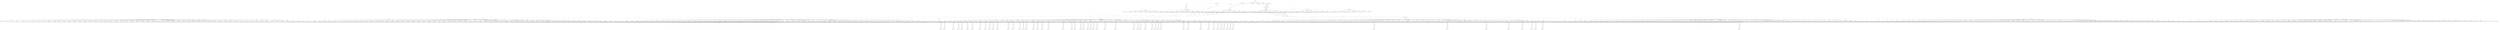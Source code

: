 digraph g {
n5285 [shape=record,style=rounded,label="<id>fifo|{{<e0>}|{<s0>}}"];
n5284 [shape=record,style=rounded,label="<id>fifo|{{<e0>}|{<s0>}}"];
n5283 [shape=record,style=rounded,label="<id>fifo|{{<e0>}|{<s0>}}"];
n5282 [shape=record,style=rounded,label="<id>fifo|{{<e0>}|{<s0>}}"];
n5281 [shape=record,style=rounded,label="<id>fifo|{{<e0>}|{<s0>}}"];
n5280 [shape=record,style=rounded,label="<id>fifo|{{<e0>}|{<s0>}}"];
n5279 [shape=record,style=rounded,label="<id>fifo|{{<e0>}|{<s0>}}"];
n5278 [shape=record,style=rounded,label="<id>fifo|{{<e0>}|{<s0>}}"];
n5277 [shape=record,style=rounded,label="<id>fifo|{{<e0>}|{<s0>}}"];
n5276 [shape=record,style=rounded,label="<id>fifo|{{<e0>}|{<s0>}}"];
n5275 [shape=record,style=rounded,label="<id>fifo|{{<e0>}|{<s0>}}"];
n5274 [shape=record,style=rounded,label="<id>fifo|{{<e0>}|{<s0>}}"];
n5273 [shape=record,style=rounded,label="<id>fifo|{{<e0>}|{<s0>}}"];
n5272 [shape=record,style=rounded,label="<id>fifo|{{<e0>}|{<s0>}}"];
n5271 [shape=record,style=rounded,label="<id>fifo|{{<e0>}|{<s0>}}"];
n5270 [shape=record,style=rounded,label="<id>fifo|{{<e0>}|{<s0>}}"];
n5269 [shape=record,style=rounded,label="<id>fifo|{{<e0>}|{<s0>}}"];
n5268 [shape=record,style=rounded,label="<id>fifo|{{<e0>}|{<s0>}}"];
n5267 [shape=record,style=rounded,label="<id>fifo|{{<e0>}|{<s0>}}"];
n5266 [shape=record,style=rounded,label="<id>fifo|{{<e0>}|{<s0>}}"];
n5265 [shape=record,style=rounded,label="<id>fifo|{{<e0>}|{<s0>}}"];
n5264 [shape=record,style=rounded,label="<id>fifo|{{<e0>}|{<s0>}}"];
n5263 [shape=record,style=rounded,label="<id>fifo|{{<e0>}|{<s0>}}"];
n5262 [shape=record,style=rounded,label="<id>fifo|{{<e0>}|{<s0>}}"];
n5261 [shape=record,style=rounded,label="<id>fifo|{{<e0>}|{<s0>}}"];
n5260 [shape=record,style=rounded,label="<id>fifo|{{<e0>}|{<s0>}}"];
n5259 [shape=record,style=rounded,label="<id>fifo|{{<e0>}|{<s0>}}"];
n5258 [shape=record,style=rounded,label="<id>fifo|{{<e0>}|{<s0>}}"];
n5257 [shape=record,style=rounded,label="<id>fifo|{{<e0>}|{<s0>}}"];
n5256 [shape=record,style=rounded,label="<id>fifo|{{<e0>}|{<s0>}}"];
n5255 [shape=record,style=rounded,label="<id>fifo|{{<e0>}|{<s0>}}"];
n5254 [shape=record,style=rounded,label="<id>fifo|{{<e0>}|{<s0>}}"];
n5253 [shape=record,style=rounded,label="<id>fifo|{{<e0>}|{<s0>}}"];
n5252 [shape=record,style=rounded,label="<id>fifo|{{<e0>}|{<s0>}}"];
n5251 [shape=record,style=rounded,label="<id>fifo|{{<e0>}|{<s0>}}"];
n5250 [shape=record,style=rounded,label="<id>fifo|{{<e0>}|{<s0>}}"];
n5249 [shape=record,style=rounded,label="<id>fifo|{{<e0>}|{<s0>}}"];
n5248 [shape=record,style=rounded,label="<id>fifo|{{<e0>}|{<s0>}}"];
n5247 [shape=record,style=rounded,label="<id>fifo|{{<e0>}|{<s0>}}"];
n5246 [shape=record,style=rounded,label="<id>fifo|{{<e0>}|{<s0>}}"];
n5245 [shape=record,style=rounded,label="<id>fifo|{{<e0>}|{<s0>}}"];
n5244 [shape=record,style=rounded,label="<id>fifo|{{<e0>}|{<s0>}}"];
n5243 [shape=record,style=rounded,label="<id>fifo|{{<e0>}|{<s0>}}"];
n5242 [shape=record,style=rounded,label="<id>fifo|{{<e0>}|{<s0>}}"];
n5241 [shape=record,style=rounded,label="<id>fifo|{{<e0>}|{<s0>}}"];
n5240 [shape=record,style=rounded,label="<id>fifo|{{<e0>}|{<s0>}}"];
n5239 [shape=record,style=rounded,label="<id>fifo|{{<e0>}|{<s0>}}"];
n5238 [shape=record,style=rounded,label="<id>fifo|{{<e0>}|{<s0>}}"];
n5237 [shape=record,style=rounded,label="<id>fifo|{{<e0>}|{<s0>}}"];
n5236 [shape=record,style=rounded,label="<id>fifo|{{<e0>}|{<s0>}}"];
n5235 [shape=record,style=rounded,label="<id>fifo|{{<e0>}|{<s0>}}"];
n5234 [shape=record,style=rounded,label="<id>fifo|{{<e0>}|{<s0>}}"];
n5233 [shape=record,style=rounded,label="<id>fifo|{{<e0>}|{<s0>}}"];
n5232 [shape=record,style=rounded,label="<id>fifo|{{<e0>}|{<s0>}}"];
n5231 [shape=record,style=rounded,label="<id>fifo|{{<e0>}|{<s0>}}"];
n5230 [shape=record,style=rounded,label="<id>fifo|{{<e0>}|{<s0>}}"];
n5229 [shape=record,style=rounded,label="<id>fifo|{{<e0>}|{<s0>}}"];
n5228 [shape=record,style=rounded,label="<id>fifo|{{<e0>}|{<s0>}}"];
n5227 [shape=record,style=rounded,label="<id>fifo|{{<e0>}|{<s0>}}"];
n5226 [shape=record,style=rounded,label="<id>fifo|{{<e0>}|{<s0>}}"];
n5225 [shape=record,style=rounded,label="<id>fifo|{{<e0>}|{<s0>}}"];
n5224 [shape=record,style=rounded,label="<id>fifo|{{<e0>}|{<s0>}}"];
n5223 [shape=record,style=rounded,label="<id>fifo|{{<e0>}|{<s0>}}"];
n5222 [shape=record,style=rounded,label="<id>fifo|{{<e0>}|{<s0>}}"];
n5221 [shape=record,style=rounded,label="<id>fifo|{{<e0>}|{<s0>}}"];
n5220 [shape=record,style=rounded,label="<id>fifo|{{<e0>}|{<s0>}}"];
n5219 [shape=record,style=rounded,label="<id>fifo|{{<e0>}|{<s0>}}"];
n5218 [shape=record,style=rounded,label="<id>fifo|{{<e0>}|{<s0>}}"];
n5217 [shape=record,style=rounded,label="<id>fifo|{{<e0>}|{<s0>}}"];
n5216 [shape=record,style=rounded,label="<id>fifo|{{<e0>}|{<s0>}}"];
n5215 [shape=record,style=rounded,label="<id>fifo|{{<e0>}|{<s0>}}"];
n5214 [shape=record,style=rounded,label="<id>fifo|{{<e0>}|{<s0>}}"];
n5213 [shape=record,style=rounded,label="<id>fifo|{{<e0>}|{<s0>}}"];
n5212 [shape=record,style=rounded,label="<id>fifo|{{<e0>}|{<s0>}}"];
n5211 [shape=record,style=rounded,label="<id>fifo|{{<e0>}|{<s0>}}"];
n5210 [shape=record,style=rounded,label="<id>fifo|{{<e0>}|{<s0>}}"];
n5209 [shape=record,style=rounded,label="<id>fifo|{{<e0>}|{<s0>}}"];
n5208 [shape=record,style=rounded,label="<id>fifo|{{<e0>}|{<s0>}}"];
n5207 [shape=record,style=rounded,label="<id>fifo|{{<e0>}|{<s0>}}"];
n5206 [shape=record,style=rounded,label="<id>fifo|{{<e0>}|{<s0>}}"];
n5205 [shape=record,style=rounded,label="<id>fifo|{{<e0>}|{<s0>}}"];
n5204 [shape=record,style=rounded,label="<id>fifo|{{<e0>}|{<s0>}}"];
n5203 [shape=record,style=rounded,label="<id>fifo|{{<e0>}|{<s0>}}"];
n5202 [shape=record,style=rounded,label="<id>fifo|{{<e0>}|{<s0>}}"];
n5201 [shape=record,style=rounded,label="<id>fifo|{{<e0>}|{<s0>}}"];
n5200 [shape=record,style=rounded,label="<id>fifo|{{<e0>}|{<s0>}}"];
n5199 [shape=record,style=rounded,label="<id>fifo|{{<e0>}|{<s0>}}"];
n5198 [shape=record,style=rounded,label="<id>fifo|{{<e0>}|{<s0>}}"];
n5197 [shape=record,style=rounded,label="<id>fifo|{{<e0>}|{<s0>}}"];
n5196 [shape=record,style=rounded,label="<id>fifo|{{<e0>}|{<s0>}}"];
n5195 [shape=record,style=rounded,label="<id>fifo|{{<e0>}|{<s0>}}"];
n5194 [shape=record,style=rounded,label="<id>fifo|{{<e0>}|{<s0>}}"];
n5193 [shape=record,style=rounded,label="<id>fifo|{{<e0>}|{<s0>}}"];
n5192 [shape=record,style=rounded,label="<id>fifo|{{<e0>}|{<s0>}}"];
n5191 [shape=record,style=rounded,label="<id>fifo|{{<e0>}|{<s0>}}"];
n5190 [shape=record,style=rounded,label="<id>fifo|{{<e0>}|{<s0>}}"];
n5189 [shape=record,style=rounded,label="<id>fifo|{{<e0>}|{<s0>}}"];
n5188 [shape=record,style=rounded,label="<id>fifo|{{<e0>}|{<s0>}}"];
n5187 [shape=record,style=rounded,label="<id>fifo|{{<e0>}|{<s0>}}"];
n5186 [shape=record,style=rounded,label="<id>fifo|{{<e0>}|{<s0>}}"];
n5185 [shape=record,style=rounded,label="<id>fifo|{{<e0>}|{<s0>}}"];
n5184 [shape=record,style=rounded,label="<id>fifo|{{<e0>}|{<s0>}}"];
n5183 [shape=record,style=rounded,label="<id>fifo|{{<e0>}|{<s0>}}"];
n5182 [shape=record,style=rounded,label="<id>fifo|{{<e0>}|{<s0>}}"];
n5181 [shape=record,style=rounded,label="<id>fifo|{{<e0>}|{<s0>}}"];
n5180 [shape=record,style=rounded,label="<id>fifo|{{<e0>}|{<s0>}}"];
n5179 [shape=record,style=rounded,label="<id>fifo|{{<e0>}|{<s0>}}"];
n5178 [shape=record,style=rounded,label="<id>fifo|{{<e0>}|{<s0>}}"];
n5177 [shape=record,style=rounded,label="<id>fifo|{{<e0>}|{<s0>}}"];
n5176 [shape=record,style=rounded,label="<id>fifo|{{<e0>}|{<s0>}}"];
n5175 [shape=record,style=rounded,label="<id>fifo|{{<e0>}|{<s0>}}"];
n5174 [shape=record,style=rounded,label="<id>fifo|{{<e0>}|{<s0>}}"];
n5173 [shape=record,style=rounded,label="<id>fifo|{{<e0>}|{<s0>}}"];
n5172 [shape=record,style=rounded,label="<id>fifo|{{<e0>}|{<s0>}}"];
n5171 [shape=record,style=rounded,label="<id>fifo|{{<e0>}|{<s0>}}"];
n5170 [shape=record,style=rounded,label="<id>fifo|{{<e0>}|{<s0>}}"];
n5169 [shape=record,style=rounded,label="<id>fifo|{{<e0>}|{<s0>}}"];
n5168 [shape=record,style=rounded,label="<id>fifo|{{<e0>}|{<s0>}}"];
n5167 [shape=record,style=rounded,label="<id>fifo|{{<e0>}|{<s0>}}"];
n5166 [shape=record,style=rounded,label="<id>fifo|{{<e0>}|{<s0>}}"];
n5165 [shape=record,style=rounded,label="<id>fifo|{{<e0>}|{<s0>}}"];
n5164 [shape=record,style=rounded,label="<id>fifo|{{<e0>}|{<s0>}}"];
n5163 [shape=record,style=rounded,label="<id>fifo|{{<e0>}|{<s0>}}"];
n5162 [shape=record,style=rounded,label="<id>fifo|{{<e0>}|{<s0>}}"];
n5161 [shape=record,style=rounded,label="<id>fifo|{{<e0>}|{<s0>}}"];
n5160 [shape=record,style=rounded,label="<id>fifo|{{<e0>}|{<s0>}}"];
n5159 [shape=record,style=rounded,label="<id>fifo|{{<e0>}|{<s0>}}"];
n5158 [shape=record,style=rounded,label="<id>fifo|{{<e0>}|{<s0>}}"];
n5157 [shape=record,style=rounded,label="<id>fifo|{{<e0>}|{<s0>}}"];
n5156 [shape=record,style=rounded,label="<id>fifo|{{<e0>}|{<s0>}}"];
n5155 [shape=record,style=rounded,label="<id>fifo|{{<e0>}|{<s0>}}"];
n5154 [shape=record,style=rounded,label="<id>fifo|{{<e0>}|{<s0>}}"];
n5153 [shape=record,style=rounded,label="<id>fifo|{{<e0>}|{<s0>}}"];
n5152 [shape=record,style=rounded,label="<id>fifo|{{<e0>}|{<s0>}}"];
n5151 [shape=record,style=rounded,label="<id>fifo|{{<e0>}|{<s0>}}"];
n5150 [shape=record,style=rounded,label="<id>fifo|{{<e0>}|{<s0>}}"];
n5149 [shape=record,style=rounded,label="<id>fifo|{{<e0>}|{<s0>}}"];
n5148 [shape=record,style=rounded,label="<id>fifo|{{<e0>}|{<s0>}}"];
n5147 [shape=record,style=rounded,label="<id>fifo|{{<e0>}|{<s0>}}"];
n5146 [shape=record,style=rounded,label="<id>fifo|{{<e0>}|{<s0>}}"];
n5145 [shape=record,style=rounded,label="<id>fifo|{{<e0>}|{<s0>}}"];
n5144 [shape=record,style=rounded,label="<id>fifo|{{<e0>}|{<s0>}}"];
n5143 [shape=record,style=rounded,label="<id>fifo|{{<e0>}|{<s0>}}"];
n5142 [shape=record,style=rounded,label="<id>fifo|{{<e0>}|{<s0>}}"];
n5141 [shape=record,style=rounded,label="<id>fifo|{{<e0>}|{<s0>}}"];
n5140 [shape=record,style=rounded,label="<id>fifo|{{<e0>}|{<s0>}}"];
n5139 [shape=record,style=rounded,label="<id>fifo|{{<e0>}|{<s0>}}"];
n5138 [shape=record,style=rounded,label="<id>fifo|{{<e0>}|{<s0>}}"];
n5137 [shape=record,style=rounded,label="<id>fifo|{{<e0>}|{<s0>}}"];
n5136 [shape=record,style=rounded,label="<id>fifo|{{<e0>}|{<s0>}}"];
n5135 [shape=record,style=rounded,label="<id>fifo|{{<e0>}|{<s0>}}"];
n5134 [shape=record,style=rounded,label="<id>fifo|{{<e0>}|{<s0>}}"];
n5133 [shape=record,style=rounded,label="<id>fifo|{{<e0>}|{<s0>}}"];
n5132 [shape=record,style=rounded,label="<id>fifo|{{<e0>}|{<s0>}}"];
n5131 [shape=record,style=rounded,label="<id>fifo|{{<e0>}|{<s0>}}"];
n5130 [shape=record,style=rounded,label="<id>fifo|{{<e0>}|{<s0>}}"];
n5129 [shape=record,style=rounded,label="<id>fifo|{{<e0>}|{<s0>}}"];
n5128 [shape=record,style=rounded,label="<id>fifo|{{<e0>}|{<s0>}}"];
n5127 [shape=record,style=rounded,label="<id>fifo|{{<e0>}|{<s0>}}"];
n5126 [shape=record,style=rounded,label="<id>fifo|{{<e0>}|{<s0>}}"];
n5125 [shape=record,style=rounded,label="<id>fifo|{{<e0>}|{<s0>}}"];
n5124 [shape=record,style=rounded,label="<id>fifo|{{<e0>}|{<s0>}}"];
n5123 [shape=record,style=rounded,label="<id>fifo|{{<e0>}|{<s0>}}"];
n5122 [shape=record,style=rounded,label="<id>fifo|{{<e0>}|{<s0>}}"];
n5121 [shape=record,style=rounded,label="<id>fifo|{{<e0>}|{<s0>}}"];
n5120 [shape=record,style=rounded,label="<id>fifo|{{<e0>}|{<s0>}}"];
n5119 [shape=record,style=rounded,label="<id>fifo|{{<e0>}|{<s0>}}"];
n5118 [shape=record,style=rounded,label="<id>fifo|{{<e0>}|{<s0>}}"];
n5117 [shape=record,style=rounded,label="<id>fifo|{{<e0>}|{<s0>}}"];
n5116 [shape=record,style=rounded,label="<id>fifo|{{<e0>}|{<s0>}}"];
n5115 [shape=record,style=rounded,label="<id>fifo|{{<e0>}|{<s0>}}"];
n5114 [shape=record,style=rounded,label="<id>fifo|{{<e0>}|{<s0>}}"];
n5113 [shape=record,style=rounded,label="<id>fifo|{{<e0>}|{<s0>}}"];
n5112 [shape=record,style=rounded,label="<id>fifo|{{<e0>}|{<s0>}}"];
n5111 [shape=record,style=rounded,label="<id>fifo|{{<e0>}|{<s0>}}"];
n5110 [shape=record,style=rounded,label="<id>fifo|{{<e0>}|{<s0>}}"];
n5109 [shape=record,style=rounded,label="<id>fifo|{{<e0>}|{<s0>}}"];
n5108 [shape=record,style=rounded,label="<id>fifo|{{<e0>}|{<s0>}}"];
n5107 [shape=record,style=rounded,label="<id>fifo|{{<e0>}|{<s0>}}"];
n5106 [shape=record,style=rounded,label="<id>fifo|{{<e0>}|{<s0>}}"];
n5105 [shape=record,style=rounded,label="<id>fifo|{{<e0>}|{<s0>}}"];
n5104 [shape=record,style=rounded,label="<id>fifo|{{<e0>}|{<s0>}}"];
n5103 [shape=record,style=rounded,label="<id>fifo|{{<e0>}|{<s0>}}"];
n5102 [shape=record,style=rounded,label="<id>fifo|{{<e0>}|{<s0>}}"];
n5101 [shape=record,style=rounded,label="<id>fifo|{{<e0>}|{<s0>}}"];
n5100 [shape=record,style=rounded,label="<id>fifo|{{<e0>}|{<s0>}}"];
n5099 [shape=record,style=rounded,label="<id>fifo|{{<e0>}|{<s0>}}"];
n5098 [shape=record,style=rounded,label="<id>fifo|{{<e0>}|{<s0>}}"];
n5097 [shape=record,style=rounded,label="<id>fifo|{{<e0>}|{<s0>}}"];
n5096 [shape=record,style=rounded,label="<id>fifo|{{<e0>}|{<s0>}}"];
n5095 [shape=record,style=rounded,label="<id>fifo|{{<e0>}|{<s0>}}"];
n5094 [shape=record,style=rounded,label="<id>fifo|{{<e0>}|{<s0>}}"];
n5093 [shape=record,style=rounded,label="<id>fifo|{{<e0>}|{<s0>}}"];
n5092 [shape=record,style=rounded,label="<id>fifo|{{<e0>}|{<s0>}}"];
n5091 [shape=record,style=rounded,label="<id>fifo|{{<e0>}|{<s0>}}"];
n5090 [shape=record,style=rounded,label="<id>fifo|{{<e0>}|{<s0>}}"];
n5089 [shape=record,style=rounded,label="<id>fifo|{{<e0>}|{<s0>}}"];
n5088 [shape=record,style=rounded,label="<id>fifo|{{<e0>}|{<s0>}}"];
n5087 [shape=record,style=rounded,label="<id>fifo|{{<e0>}|{<s0>}}"];
n5086 [shape=record,style=rounded,label="<id>fifo|{{<e0>}|{<s0>}}"];
n5085 [shape=record,style=rounded,label="<id>fifo|{{<e0>}|{<s0>}}"];
n5084 [shape=record,style=rounded,label="<id>fifo|{{<e0>}|{<s0>}}"];
n5083 [shape=record,style=rounded,label="<id>fifo|{{<e0>}|{<s0>}}"];
n5082 [shape=record,style=rounded,label="<id>fifo|{{<e0>}|{<s0>}}"];
n5081 [shape=record,style=rounded,label="<id>fifo|{{<e0>}|{<s0>}}"];
n5080 [shape=record,style=rounded,label="<id>fifo|{{<e0>}|{<s0>}}"];
n5079 [shape=record,style=rounded,label="<id>fifo|{{<e0>}|{<s0>}}"];
n5078 [shape=record,style=rounded,label="<id>fifo|{{<e0>}|{<s0>}}"];
n5077 [shape=record,style=rounded,label="<id>fifo|{{<e0>}|{<s0>}}"];
n5076 [shape=record,style=rounded,label="<id>fifo|{{<e0>}|{<s0>}}"];
n5075 [shape=record,style=rounded,label="<id>fifo|{{<e0>}|{<s0>}}"];
n5074 [shape=record,style=rounded,label="<id>fifo|{{<e0>}|{<s0>}}"];
n5073 [shape=record,style=rounded,label="<id>fifo|{{<e0>}|{<s0>}}"];
n5072 [shape=record,style=rounded,label="<id>fifo|{{<e0>}|{<s0>}}"];
n5071 [shape=record,style=rounded,label="<id>fifo|{{<e0>}|{<s0>}}"];
n5070 [shape=record,style=rounded,label="<id>fifo|{{<e0>}|{<s0>}}"];
n5069 [shape=record,style=rounded,label="<id>fifo|{{<e0>}|{<s0>}}"];
n5068 [shape=record,style=rounded,label="<id>fifo|{{<e0>}|{<s0>}}"];
n5067 [shape=record,style=rounded,label="<id>fifo|{{<e0>}|{<s0>}}"];
n5066 [shape=record,style=rounded,label="<id>fifo|{{<e0>}|{<s0>}}"];
n5065 [shape=record,style=rounded,label="<id>fifo|{{<e0>}|{<s0>}}"];
n5064 [shape=record,style=rounded,label="<id>fifo|{{<e0>}|{<s0>}}"];
n5063 [shape=record,style=rounded,label="<id>fifo|{{<e0>}|{<s0>}}"];
n5062 [shape=record,style=rounded,label="<id>fifo|{{<e0>}|{<s0>}}"];
n5061 [shape=record,style=rounded,label="<id>fifo|{{<e0>}|{<s0>}}"];
n5060 [shape=record,style=rounded,label="<id>fifo|{{<e0>}|{<s0>}}"];
n5059 [shape=record,style=rounded,label="<id>fifo|{{<e0>}|{<s0>}}"];
n5058 [shape=record,style=rounded,label="<id>fifo|{{<e0>}|{<s0>}}"];
n5057 [shape=record,style=rounded,label="<id>fifo|{{<e0>}|{<s0>}}"];
n5056 [shape=record,style=rounded,label="<id>fifo|{{<e0>}|{<s0>}}"];
n5055 [shape=record,style=rounded,label="<id>fifo|{{<e0>}|{<s0>}}"];
n5054 [shape=record,style=rounded,label="<id>fifo|{{<e0>}|{<s0>}}"];
n5053 [shape=record,style=rounded,label="<id>fifo|{{<e0>}|{<s0>}}"];
n5052 [shape=record,style=rounded,label="<id>fifo|{{<e0>}|{<s0>}}"];
n5051 [shape=record,style=rounded,label="<id>fifo|{{<e0>}|{<s0>}}"];
n5050 [shape=record,style=rounded,label="<id>fifo|{{<e0>}|{<s0>}}"];
n5049 [shape=record,style=rounded,label="<id>fifo|{{<e0>}|{<s0>}}"];
n5048 [shape=record,style=rounded,label="<id>fifo|{{<e0>}|{<s0>}}"];
n5047 [shape=record,style=rounded,label="<id>fifo|{{<e0>}|{<s0>}}"];
n5046 [shape=record,style=rounded,label="<id>fifo|{{<e0>}|{<s0>}}"];
n5045 [shape=record,style=rounded,label="<id>fifo|{{<e0>}|{<s0>}}"];
n5044 [shape=record,style=rounded,label="<id>fifo|{{<e0>}|{<s0>}}"];
n5043 [shape=record,style=rounded,label="<id>fifo|{{<e0>}|{<s0>}}"];
n5042 [shape=record,style=rounded,label="<id>fifo|{{<e0>}|{<s0>}}"];
n5041 [shape=record,style=rounded,label="<id>fifo|{{<e0>}|{<s0>}}"];
n5040 [shape=record,style=rounded,label="<id>fifo|{{<e0>}|{<s0>}}"];
n5039 [shape=record,style=rounded,label="<id>fifo|{{<e0>}|{<s0>}}"];
n5038 [shape=record,style=rounded,label="<id>fifo|{{<e0>}|{<s0>}}"];
n5037 [shape=record,style=rounded,label="<id>fifo|{{<e0>}|{<s0>}}"];
n5036 [shape=record,style=rounded,label="<id>fifo|{{<e0>}|{<s0>}}"];
n5035 [shape=record,style=rounded,label="<id>fifo|{{<e0>}|{<s0>}}"];
n5034 [shape=record,style=rounded,label="<id>fifo|{{<e0>}|{<s0>}}"];
n5033 [shape=record,style=rounded,label="<id>fifo|{{<e0>}|{<s0>}}"];
n5032 [shape=record,style=rounded,label="<id>fifo|{{<e0>}|{<s0>}}"];
n5031 [shape=record,style=rounded,label="<id>fifo|{{<e0>}|{<s0>}}"];
n5030 [shape=record,style=rounded,label="<id>fifo|{{<e0>}|{<s0>}}"];
n5029 [shape=record,style=rounded,label="<id>fifo|{{<e0>}|{<s0>}}"];
n5028 [shape=record,style=rounded,label="<id>fifo|{{<e0>}|{<s0>}}"];
n5027 [shape=record,style=rounded,label="<id>fifo|{{<e0>}|{<s0>}}"];
n5026 [shape=record,style=rounded,label="<id>fifo|{{<e0>}|{<s0>}}"];
n5025 [shape=record,style=rounded,label="<id>fifo|{{<e0>}|{<s0>}}"];
n5024 [shape=record,style=rounded,label="<id>fifo|{{<e0>}|{<s0>}}"];
n5023 [shape=record,style=rounded,label="<id>fifo|{{<e0>}|{<s0>}}"];
n5022 [shape=record,style=rounded,label="<id>fifo|{{<e0>}|{<s0>}}"];
n5021 [shape=record,style=rounded,label="<id>fifo|{{<e0>}|{<s0>}}"];
n5020 [shape=record,style=rounded,label="<id>fifo|{{<e0>}|{<s0>}}"];
n5019 [shape=record,style=rounded,label="<id>fifo|{{<e0>}|{<s0>}}"];
n5018 [shape=record,style=rounded,label="<id>fifo|{{<e0>}|{<s0>}}"];
n5017 [shape=record,style=rounded,label="<id>fifo|{{<e0>}|{<s0>}}"];
n5016 [shape=record,style=rounded,label="<id>fifo|{{<e0>}|{<s0>}}"];
n5015 [shape=record,style=rounded,label="<id>fifo|{{<e0>}|{<s0>}}"];
n5014 [shape=record,style=rounded,label="<id>fifo|{{<e0>}|{<s0>}}"];
n5013 [shape=record,style=rounded,label="<id>fifo|{{<e0>}|{<s0>}}"];
n5012 [shape=record,style=rounded,label="<id>fifo|{{<e0>}|{<s0>}}"];
n5011 [shape=record,style=rounded,label="<id>fifo|{{<e0>}|{<s0>}}"];
n5010 [shape=record,style=rounded,label="<id>fifo|{{<e0>}|{<s0>}}"];
n5009 [shape=record,style=rounded,label="<id>fifo|{{<e0>}|{<s0>}}"];
n5008 [shape=record,style=rounded,label="<id>fifo|{{<e0>}|{<s0>}}"];
n5007 [shape=record,style=rounded,label="<id>fifo|{{<e0>}|{<s0>}}"];
n5006 [shape=record,style=rounded,label="<id>fifo|{{<e0>}|{<s0>}}"];
n5005 [shape=record,style=rounded,label="<id>fifo|{{<e0>}|{<s0>}}"];
n5004 [shape=record,style=rounded,label="<id>fifo|{{<e0>}|{<s0>}}"];
n5003 [shape=record,style=rounded,label="<id>fifo|{{<e0>}|{<s0>}}"];
n5002 [shape=record,style=rounded,label="<id>fifo|{{<e0>}|{<s0>}}"];
n5001 [shape=record,style=rounded,label="<id>fifo|{{<e0>}|{<s0>}}"];
n5000 [shape=record,style=rounded,label="<id>fifo|{{<e0>}|{<s0>}}"];
n4999 [shape=record,style=rounded,label="<id>fifo|{{<e0>}|{<s0>}}"];
n4998 [shape=record,style=rounded,label="<id>fifo|{{<e0>}|{<s0>}}"];
n4997 [shape=record,style=rounded,label="<id>fifo|{{<e0>}|{<s0>}}"];
n4996 [shape=record,style=rounded,label="<id>fifo|{{<e0>}|{<s0>}}"];
n4995 [shape=record,style=rounded,label="<id>fifo|{{<e0>}|{<s0>}}"];
n4994 [shape=record,style=rounded,label="<id>fifo|{{<e0>}|{<s0>}}"];
n4993 [shape=record,style=rounded,label="<id>fifo|{{<e0>}|{<s0>}}"];
n4992 [shape=record,style=rounded,label="<id>fifo|{{<e0>}|{<s0>}}"];
n4991 [shape=record,style=rounded,label="<id>fifo|{{<e0>}|{<s0>}}"];
n4990 [shape=record,style=rounded,label="<id>fifo|{{<e0>}|{<s0>}}"];
n4989 [shape=record,style=rounded,label="<id>fifo|{{<e0>}|{<s0>}}"];
n4988 [shape=record,style=rounded,label="<id>fifo|{{<e0>}|{<s0>}}"];
n4987 [shape=record,style=rounded,label="<id>fifo|{{<e0>}|{<s0>}}"];
n4986 [shape=record,style=rounded,label="<id>fifo|{{<e0>}|{<s0>}}"];
n4985 [shape=record,style=rounded,label="<id>fifo|{{<e0>}|{<s0>}}"];
n4984 [shape=record,style=rounded,label="<id>fifo|{{<e0>}|{<s0>}}"];
n4983 [shape=record,style=rounded,label="<id>fifo|{{<e0>}|{<s0>}}"];
n4982 [shape=record,style=rounded,label="<id>fifo|{{<e0>}|{<s0>}}"];
n4981 [shape=record,style=rounded,label="<id>fifo|{{<e0>}|{<s0>}}"];
n4980 [shape=record,style=rounded,label="<id>fifo|{{<e0>}|{<s0>}}"];
n4979 [shape=record,style=rounded,label="<id>fifo|{{<e0>}|{<s0>}}"];
n4978 [shape=record,style=rounded,label="<id>fifo|{{<e0>}|{<s0>}}"];
n4977 [shape=record,style=rounded,label="<id>fifo|{{<e0>}|{<s0>}}"];
n4976 [shape=record,style=rounded,label="<id>fifo|{{<e0>}|{<s0>}}"];
n4975 [shape=record,style=rounded,label="<id>fifo|{{<e0>}|{<s0>}}"];
n4974 [shape=record,style=rounded,label="<id>fifo|{{<e0>}|{<s0>}}"];
n4973 [shape=record,style=rounded,label="<id>fifo|{{<e0>}|{<s0>}}"];
n4972 [shape=record,style=rounded,label="<id>fifo|{{<e0>}|{<s0>}}"];
n4971 [shape=record,style=rounded,label="<id>fifo|{{<e0>}|{<s0>}}"];
n4970 [shape=record,style=rounded,label="<id>fifo|{{<e0>}|{<s0>}}"];
n4969 [shape=record,style=rounded,label="<id>fifo|{{<e0>}|{<s0>}}"];
n4968 [shape=record,style=rounded,label="<id>fifo|{{<e0>}|{<s0>}}"];
n4967 [shape=record,style=rounded,label="<id>fifo|{{<e0>}|{<s0>}}"];
n4966 [shape=record,style=rounded,label="<id>fifo|{{<e0>}|{<s0>}}"];
n4965 [shape=record,style=rounded,label="<id>fifo|{{<e0>}|{<s0>}}"];
n4964 [shape=record,style=rounded,label="<id>fifo|{{<e0>}|{<s0>}}"];
n4963 [shape=record,style=rounded,label="<id>fifo|{{<e0>}|{<s0>}}"];
n4962 [shape=record,style=rounded,label="<id>fifo|{{<e0>}|{<s0>}}"];
n4961 [shape=record,style=rounded,label="<id>fifo|{{<e0>}|{<s0>}}"];
n4960 [shape=record,style=rounded,label="<id>fifo|{{<e0>}|{<s0>}}"];
n4959 [shape=record,style=rounded,label="<id>fifo|{{<e0>}|{<s0>}}"];
n4958 [shape=record,style=rounded,label="<id>fifo|{{<e0>}|{<s0>}}"];
n4957 [shape=record,style=rounded,label="<id>fifo|{{<e0>}|{<s0>}}"];
n4956 [shape=record,style=rounded,label="<id>fifo|{{<e0>}|{<s0>}}"];
n4955 [shape=record,style=rounded,label="<id>fifo|{{<e0>}|{<s0>}}"];
n4954 [shape=record,style=rounded,label="<id>fifo|{{<e0>}|{<s0>}}"];
n4953 [shape=record,style=rounded,label="<id>fifo|{{<e0>}|{<s0>}}"];
n4952 [shape=record,style=rounded,label="<id>fifo|{{<e0>}|{<s0>}}"];
n4951 [shape=record,style=rounded,label="<id>fifo|{{<e0>}|{<s0>}}"];
n4950 [shape=record,style=rounded,label="<id>fifo|{{<e0>}|{<s0>}}"];
n4949 [shape=record,style=rounded,label="<id>fifo|{{<e0>}|{<s0>}}"];
n4948 [shape=record,style=rounded,label="<id>fifo|{{<e0>}|{<s0>}}"];
n4947 [shape=record,style=rounded,label="<id>fifo|{{<e0>}|{<s0>}}"];
n4946 [shape=record,style=rounded,label="<id>fifo|{{<e0>}|{<s0>}}"];
n4945 [shape=record,style=rounded,label="<id>fifo|{{<e0>}|{<s0>}}"];
n4944 [shape=record,style=rounded,label="<id>fifo|{{<e0>}|{<s0>}}"];
n4943 [shape=record,style=rounded,label="<id>fifo|{{<e0>}|{<s0>}}"];
n4942 [shape=record,style=rounded,label="<id>fifo|{{<e0>}|{<s0>}}"];
n4941 [shape=record,style=rounded,label="<id>fifo|{{<e0>}|{<s0>}}"];
n4940 [shape=record,style=rounded,label="<id>fifo|{{<e0>}|{<s0>}}"];
n4939 [shape=record,style=rounded,label="<id>fifo|{{<e0>}|{<s0>}}"];
n4938 [shape=record,style=rounded,label="<id>fifo|{{<e0>}|{<s0>}}"];
n4937 [shape=record,style=rounded,label="<id>fifo|{{<e0>}|{<s0>}}"];
n4936 [shape=record,style=rounded,label="<id>fifo|{{<e0>}|{<s0>}}"];
n4935 [shape=record,style=rounded,label="<id>fifo|{{<e0>}|{<s0>}}"];
n4934 [shape=record,style=rounded,label="<id>fifo|{{<e0>}|{<s0>}}"];
n4933 [shape=record,style=rounded,label="<id>fifo|{{<e0>}|{<s0>}}"];
n4932 [shape=record,style=rounded,label="<id>fifo|{{<e0>}|{<s0>}}"];
n4931 [shape=record,style=rounded,label="<id>fifo|{{<e0>}|{<s0>}}"];
n4930 [shape=record,style=rounded,label="<id>fifo|{{<e0>}|{<s0>}}"];
n4929 [shape=record,style=rounded,label="<id>fifo|{{<e0>}|{<s0>}}"];
n4928 [shape=record,style=rounded,label="<id>fifo|{{<e0>}|{<s0>}}"];
n4927 [shape=record,style=rounded,label="<id>fifo|{{<e0>}|{<s0>}}"];
n4926 [shape=record,style=rounded,label="<id>fifo|{{<e0>}|{<s0>}}"];
n4925 [shape=record,style=rounded,label="<id>fifo|{{<e0>}|{<s0>}}"];
n4924 [shape=record,style=rounded,label="<id>fifo|{{<e0>}|{<s0>}}"];
n4923 [shape=record,style=rounded,label="<id>fifo|{{<e0>}|{<s0>}}"];
n4922 [shape=record,style=rounded,label="<id>fifo|{{<e0>}|{<s0>}}"];
n4921 [shape=record,style=rounded,label="<id>fifo|{{<e0>}|{<s0>}}"];
n4920 [shape=record,style=rounded,label="<id>fifo|{{<e0>}|{<s0>}}"];
n4919 [shape=record,style=rounded,label="<id>fifo|{{<e0>}|{<s0>}}"];
n4918 [shape=record,style=rounded,label="<id>fifo|{{<e0>}|{<s0>}}"];
n4917 [shape=record,style=rounded,label="<id>fifo|{{<e0>}|{<s0>}}"];
n4916 [shape=record,style=rounded,label="<id>fifo|{{<e0>}|{<s0>}}"];
n4915 [shape=record,style=rounded,label="<id>fifo|{{<e0>}|{<s0>}}"];
n4914 [shape=record,style=rounded,label="<id>fifo|{{<e0>}|{<s0>}}"];
n4913 [shape=record,style=rounded,label="<id>fifo|{{<e0>}|{<s0>}}"];
n4912 [shape=record,style=rounded,label="<id>fifo|{{<e0>}|{<s0>}}"];
n4911 [shape=record,style=rounded,label="<id>fifo|{{<e0>}|{<s0>}}"];
n4910 [shape=record,style=rounded,label="<id>fifo|{{<e0>}|{<s0>}}"];
n4909 [shape=record,style=rounded,label="<id>fifo|{{<e0>}|{<s0>}}"];
n4908 [shape=record,style=rounded,label="<id>fifo|{{<e0>}|{<s0>}}"];
n4907 [shape=record,style=rounded,label="<id>fifo|{{<e0>}|{<s0>}}"];
n4906 [shape=record,style=rounded,label="<id>fifo|{{<e0>}|{<s0>}}"];
n4905 [shape=record,style=rounded,label="<id>fifo|{{<e0>}|{<s0>}}"];
n4904 [shape=record,style=rounded,label="<id>fifo|{{<e0>}|{<s0>}}"];
n4903 [shape=record,style=rounded,label="<id>fifo|{{<e0>}|{<s0>}}"];
n4902 [shape=record,style=rounded,label="<id>fifo|{{<e0>}|{<s0>}}"];
n4901 [shape=record,style=rounded,label="<id>fifo|{{<e0>}|{<s0>}}"];
n4900 [shape=record,style=rounded,label="<id>fifo|{{<e0>}|{<s0>}}"];
n4899 [shape=record,style=rounded,label="<id>fifo|{{<e0>}|{<s0>}}"];
n4898 [shape=record,style=rounded,label="<id>fifo|{{<e0>}|{<s0>}}"];
n4897 [shape=record,style=rounded,label="<id>fifo|{{<e0>}|{<s0>}}"];
n4896 [shape=record,style=rounded,label="<id>fifo|{{<e0>}|{<s0>}}"];
n4895 [shape=record,style=rounded,label="<id>fifo|{{<e0>}|{<s0>}}"];
n4894 [shape=record,style=rounded,label="<id>fifo|{{<e0>}|{<s0>}}"];
n4893 [shape=record,style=rounded,label="<id>fifo|{{<e0>}|{<s0>}}"];
n4892 [shape=record,style=rounded,label="<id>fifo|{{<e0>}|{<s0>}}"];
n4891 [shape=record,style=rounded,label="<id>fifo|{{<e0>}|{<s0>}}"];
n4890 [shape=record,style=rounded,label="<id>fifo|{{<e0>}|{<s0>}}"];
n4889 [shape=record,style=rounded,label="<id>fifo|{{<e0>}|{<s0>}}"];
n4888 [shape=record,style=rounded,label="<id>fifo|{{<e0>}|{<s0>}}"];
n4887 [shape=record,style=rounded,label="<id>fifo|{{<e0>}|{<s0>}}"];
n4886 [shape=record,style=rounded,label="<id>fifo|{{<e0>}|{<s0>}}"];
n4885 [shape=record,style=rounded,label="<id>fifo|{{<e0>}|{<s0>}}"];
n4884 [shape=record,style=rounded,label="<id>fifo|{{<e0>}|{<s0>}}"];
n4883 [shape=record,style=rounded,label="<id>fifo|{{<e0>}|{<s0>}}"];
n4882 [shape=record,style=rounded,label="<id>fifo|{{<e0>}|{<s0>}}"];
n4881 [shape=record,style=rounded,label="<id>fifo|{{<e0>}|{<s0>}}"];
n4880 [shape=record,style=rounded,label="<id>fifo|{{<e0>}|{<s0>}}"];
n4879 [shape=record,style=rounded,label="<id>fifo|{{<e0>}|{<s0>}}"];
n4878 [shape=record,style=rounded,label="<id>fifo|{{<e0>}|{<s0>}}"];
n4877 [shape=record,style=rounded,label="<id>fifo|{{<e0>}|{<s0>}}"];
n4876 [shape=record,style=rounded,label="<id>fifo|{{<e0>}|{<s0>}}"];
n4875 [shape=record,style=rounded,label="<id>fifo|{{<e0>}|{<s0>}}"];
n4874 [shape=record,style=rounded,label="<id>fifo|{{<e0>}|{<s0>}}"];
n4873 [shape=record,style=rounded,label="<id>fifo|{{<e0>}|{<s0>}}"];
n4872 [shape=record,style=rounded,label="<id>fifo|{{<e0>}|{<s0>}}"];
n4871 [shape=record,style=rounded,label="<id>fifo|{{<e0>}|{<s0>}}"];
n4870 [shape=record,style=rounded,label="<id>fifo|{{<e0>}|{<s0>}}"];
n4869 [shape=record,style=rounded,label="<id>fifo|{{<e0>}|{<s0>}}"];
n4868 [shape=record,style=rounded,label="<id>fifo|{{<e0>}|{<s0>}}"];
n4867 [shape=record,style=rounded,label="<id>fifo|{{<e0>}|{<s0>}}"];
n4866 [shape=record,style=rounded,label="<id>fifo|{{<e0>}|{<s0>}}"];
n4865 [shape=record,style=rounded,label="<id>fifo|{{<e0>}|{<s0>}}"];
n4864 [shape=record,style=rounded,label="<id>fifo|{{<e0>}|{<s0>}}"];
n4863 [shape=record,style=rounded,label="<id>fifo|{{<e0>}|{<s0>}}"];
n4862 [shape=record,style=rounded,label="<id>fifo|{{<e0>}|{<s0>}}"];
n4861 [shape=record,style=rounded,label="<id>fifo|{{<e0>}|{<s0>}}"];
n4860 [shape=record,style=rounded,label="<id>fifo|{{<e0>}|{<s0>}}"];
n4859 [shape=record,style=rounded,label="<id>fifo|{{<e0>}|{<s0>}}"];
n4858 [shape=record,style=rounded,label="<id>fifo|{{<e0>}|{<s0>}}"];
n4857 [shape=record,style=rounded,label="<id>fifo|{{<e0>}|{<s0>}}"];
n4856 [shape=record,style=rounded,label="<id>fifo|{{<e0>}|{<s0>}}"];
n4855 [shape=record,style=rounded,label="<id>fifo|{{<e0>}|{<s0>}}"];
n4854 [shape=record,style=rounded,label="<id>fifo|{{<e0>}|{<s0>}}"];
n4853 [shape=record,style=rounded,label="<id>fifo|{{<e0>}|{<s0>}}"];
n4852 [shape=record,style=rounded,label="<id>fifo|{{<e0>}|{<s0>}}"];
n4851 [shape=record,style=rounded,label="<id>fifo|{{<e0>}|{<s0>}}"];
n4850 [shape=record,style=rounded,label="<id>fifo|{{<e0>}|{<s0>}}"];
n4849 [shape=record,style=rounded,label="<id>fifo|{{<e0>}|{<s0>}}"];
n4848 [shape=record,style=rounded,label="<id>fifo|{{<e0>}|{<s0>}}"];
n4847 [shape=record,style=rounded,label="<id>fifo|{{<e0>}|{<s0>}}"];
n4846 [shape=record,style=rounded,label="<id>fifo|{{<e0>}|{<s0>}}"];
n4845 [shape=record,style=rounded,label="<id>fifo|{{<e0>}|{<s0>}}"];
n4844 [shape=record,style=rounded,label="<id>fifo|{{<e0>}|{<s0>}}"];
n4843 [shape=record,style=rounded,label="<id>fifo|{{<e0>}|{<s0>}}"];
n4842 [shape=record,style=rounded,label="<id>fifo|{{<e0>}|{<s0>}}"];
n4841 [shape=record,style=rounded,label="<id>fifo|{{<e0>}|{<s0>}}"];
n4840 [shape=record,style=rounded,label="<id>fifo|{{<e0>}|{<s0>}}"];
n4839 [shape=record,style=rounded,label="<id>fifo|{{<e0>}|{<s0>}}"];
n4838 [shape=record,style=rounded,label="<id>fifo|{{<e0>}|{<s0>}}"];
n4837 [shape=record,style=rounded,label="<id>fifo|{{<e0>}|{<s0>}}"];
n4836 [shape=record,style=rounded,label="<id>fifo|{{<e0>}|{<s0>}}"];
n4835 [shape=record,style=rounded,label="<id>fifo|{{<e0>}|{<s0>}}"];
n4834 [shape=record,style=rounded,label="<id>fifo|{{<e0>}|{<s0>}}"];
n4833 [shape=record,style=rounded,label="<id>fifo|{{<e0>}|{<s0>}}"];
n4832 [shape=record,style=rounded,label="<id>fifo|{{<e0>}|{<s0>}}"];
n4831 [shape=record,style=rounded,label="<id>fifo|{{<e0>}|{<s0>}}"];
n4830 [shape=record,style=rounded,label="<id>fifo|{{<e0>}|{<s0>}}"];
n4829 [shape=record,style=rounded,label="<id>fifo|{{<e0>}|{<s0>}}"];
n4828 [shape=record,style=rounded,label="<id>fifo|{{<e0>}|{<s0>}}"];
n4827 [shape=record,style=rounded,label="<id>fifo|{{<e0>}|{<s0>}}"];
n4826 [shape=record,style=rounded,label="<id>fifo|{{<e0>}|{<s0>}}"];
n4825 [shape=record,style=rounded,label="<id>fifo|{{<e0>}|{<s0>}}"];
n4824 [shape=record,style=rounded,label="<id>fifo|{{<e0>}|{<s0>}}"];
n4823 [shape=record,style=rounded,label="<id>fifo|{{<e0>}|{<s0>}}"];
n4822 [shape=record,style=rounded,label="<id>fifo|{{<e0>}|{<s0>}}"];
n4821 [shape=record,style=rounded,label="<id>fifo|{{<e0>}|{<s0>}}"];
n4820 [shape=record,style=rounded,label="<id>fifo|{{<e0>}|{<s0>}}"];
n4819 [shape=record,style=rounded,label="<id>fifo|{{<e0>}|{<s0>}}"];
n4818 [shape=record,style=rounded,label="<id>fifo|{{<e0>}|{<s0>}}"];
n4817 [shape=record,style=rounded,label="<id>fifo|{{<e0>}|{<s0>}}"];
n4816 [shape=record,style=rounded,label="<id>fifo|{{<e0>}|{<s0>}}"];
n4815 [shape=record,style=rounded,label="<id>fifo|{{<e0>}|{<s0>}}"];
n4814 [shape=record,style=rounded,label="<id>fifo|{{<e0>}|{<s0>}}"];
n4813 [shape=record,style=rounded,label="<id>fifo|{{<e0>}|{<s0>}}"];
n4812 [shape=record,style=rounded,label="<id>fifo|{{<e0>}|{<s0>}}"];
n4811 [shape=record,style=rounded,label="<id>fifo|{{<e0>}|{<s0>}}"];
n4810 [shape=record,style=rounded,label="<id>fifo|{{<e0>}|{<s0>}}"];
n4809 [shape=record,style=rounded,label="<id>fifo|{{<e0>}|{<s0>}}"];
n4808 [shape=record,style=rounded,label="<id>fifo|{{<e0>}|{<s0>}}"];
n4807 [shape=record,style=rounded,label="<id>fifo|{{<e0>}|{<s0>}}"];
n4806 [shape=record,style=rounded,label="<id>fifo|{{<e0>}|{<s0>}}"];
n4805 [shape=record,style=rounded,label="<id>fifo|{{<e0>}|{<s0>}}"];
n4804 [shape=record,style=rounded,label="<id>fifo|{{<e0>}|{<s0>}}"];
n4803 [shape=record,style=rounded,label="<id>fifo|{{<e0>}|{<s0>}}"];
n4802 [shape=record,style=rounded,label="<id>fifo|{{<e0>}|{<s0>}}"];
n4801 [shape=record,style=rounded,label="<id>fifo|{{<e0>}|{<s0>}}"];
n4800 [shape=record,style=rounded,label="<id>fifo|{{<e0>}|{<s0>}}"];
n4799 [shape=record,style=rounded,label="<id>fifo|{{<e0>}|{<s0>}}"];
n4798 [shape=record,style=rounded,label="<id>fifo|{{<e0>}|{<s0>}}"];
n4797 [shape=record,style=rounded,label="<id>fifo|{{<e0>}|{<s0>}}"];
n4796 [shape=record,style=rounded,label="<id>fifo|{{<e0>}|{<s0>}}"];
n4795 [shape=record,style=rounded,label="<id>fifo|{{<e0>}|{<s0>}}"];
n4794 [shape=record,style=rounded,label="<id>fifo|{{<e0>}|{<s0>}}"];
n4793 [shape=record,style=rounded,label="<id>fifo|{{<e0>}|{<s0>}}"];
n4792 [shape=record,style=rounded,label="<id>fifo|{{<e0>}|{<s0>}}"];
n4791 [shape=record,style=rounded,label="<id>fifo|{{<e0>}|{<s0>}}"];
n4790 [shape=record,style=rounded,label="<id>fifo|{{<e0>}|{<s0>}}"];
n4789 [shape=record,style=rounded,label="<id>fifo|{{<e0>}|{<s0>}}"];
n4788 [shape=record,style=rounded,label="<id>fifo|{{<e0>}|{<s0>}}"];
n4787 [shape=record,style=rounded,label="<id>fifo|{{<e0>}|{<s0>}}"];
n4786 [shape=record,style=rounded,label="<id>fifo|{{<e0>}|{<s0>}}"];
n4785 [shape=record,style=rounded,label="<id>fifo|{{<e0>}|{<s0>}}"];
n4784 [shape=record,style=rounded,label="<id>fifo|{{<e0>}|{<s0>}}"];
n4783 [shape=record,style=rounded,label="<id>fifo|{{<e0>}|{<s0>}}"];
n4782 [shape=record,style=rounded,label="<id>fifo|{{<e0>}|{<s0>}}"];
n4781 [shape=record,style=rounded,label="<id>fifo|{{<e0>}|{<s0>}}"];
n4780 [shape=record,style=rounded,label="<id>fifo|{{<e0>}|{<s0>}}"];
n4779 [shape=record,style=rounded,label="<id>fifo|{{<e0>}|{<s0>}}"];
n4778 [shape=record,style=rounded,label="<id>fifo|{{<e0>}|{<s0>}}"];
n4777 [shape=record,style=rounded,label="<id>fifo|{{<e0>}|{<s0>}}"];
n4776 [shape=record,style=rounded,label="<id>fifo|{{<e0>}|{<s0>}}"];
n4775 [shape=record,style=rounded,label="<id>fifo|{{<e0>}|{<s0>}}"];
n4774 [shape=record,style=rounded,label="<id>fifo|{{<e0>}|{<s0>}}"];
n4773 [shape=record,style=rounded,label="<id>fifo|{{<e0>}|{<s0>}}"];
n4772 [shape=record,style=rounded,label="<id>fifo|{{<e0>}|{<s0>}}"];
n4771 [shape=record,style=rounded,label="<id>fifo|{{<e0>}|{<s0>}}"];
n4770 [shape=record,style=rounded,label="<id>fifo|{{<e0>}|{<s0>}}"];
n4769 [shape=record,style=rounded,label="<id>fifo|{{<e0>}|{<s0>}}"];
n4768 [shape=record,style=rounded,label="<id>fifo|{{<e0>}|{<s0>}}"];
n4767 [shape=record,style=rounded,label="<id>fifo|{{<e0>}|{<s0>}}"];
n4766 [shape=record,style=rounded,label="<id>fifo|{{<e0>}|{<s0>}}"];
n4765 [shape=record,style=rounded,label="<id>fifo|{{<e0>}|{<s0>}}"];
n4764 [shape=record,style=rounded,label="<id>fifo|{{<e0>}|{<s0>}}"];
n4763 [shape=record,style=rounded,label="<id>fifo|{{<e0>}|{<s0>}}"];
n4762 [shape=record,style=rounded,label="<id>fifo|{{<e0>}|{<s0>}}"];
n4761 [shape=record,style=rounded,label="<id>fifo|{{<e0>}|{<s0>}}"];
n4760 [shape=record,style=rounded,label="<id>fifo|{{<e0>}|{<s0>}}"];
n4759 [shape=record,style=rounded,label="<id>fifo|{{<e0>}|{<s0>}}"];
n4758 [shape=record,style=rounded,label="<id>fifo|{{<e0>}|{<s0>}}"];
n4757 [shape=record,style=rounded,label="<id>fifo|{{<e0>}|{<s0>}}"];
n4756 [shape=record,style=rounded,label="<id>fifo|{{<e0>}|{<s0>}}"];
n4755 [shape=record,style=rounded,label="<id>fifo|{{<e0>}|{<s0>}}"];
n4754 [shape=record,style=rounded,label="<id>fifo|{{<e0>}|{<s0>}}"];
n4753 [shape=record,style=rounded,label="<id>fifo|{{<e0>}|{<s0>}}"];
n4752 [shape=record,style=rounded,label="<id>fifo|{{<e0>}|{<s0>}}"];
n4751 [shape=record,style=rounded,label="<id>fifo|{{<e0>}|{<s0>}}"];
n4750 [shape=record,style=rounded,label="<id>fifo|{{<e0>}|{<s0>}}"];
n4749 [shape=record,style=rounded,label="<id>fifo|{{<e0>}|{<s0>}}"];
n4748 [shape=record,style=rounded,label="<id>fifo|{{<e0>}|{<s0>}}"];
n4747 [shape=record,style=rounded,label="<id>fifo|{{<e0>}|{<s0>}}"];
n4746 [shape=record,style=rounded,label="<id>fifo|{{<e0>}|{<s0>}}"];
n4745 [shape=record,style=rounded,label="<id>fifo|{{<e0>}|{<s0>}}"];
n4744 [shape=record,style=rounded,label="<id>fifo|{{<e0>}|{<s0>}}"];
n4743 [shape=record,style=rounded,label="<id>fifo|{{<e0>}|{<s0>}}"];
n4742 [shape=record,style=rounded,label="<id>fifo|{{<e0>}|{<s0>}}"];
n4741 [shape=record,style=rounded,label="<id>fifo|{{<e0>}|{<s0>}}"];
n4740 [shape=record,style=rounded,label="<id>fifo|{{<e0>}|{<s0>}}"];
n4739 [shape=record,style=rounded,label="<id>fifo|{{<e0>}|{<s0>}}"];
n4738 [shape=record,style=rounded,label="<id>fifo|{{<e0>}|{<s0>}}"];
n4737 [shape=record,style=rounded,label="<id>fifo|{{<e0>}|{<s0>}}"];
n4736 [shape=record,style=rounded,label="<id>fifo|{{<e0>}|{<s0>}}"];
n4735 [shape=record,style=rounded,label="<id>fifo|{{<e0>}|{<s0>}}"];
n4734 [shape=record,style=rounded,label="<id>fifo|{{<e0>}|{<s0>}}"];
n4733 [shape=record,style=rounded,label="<id>fifo|{{<e0>}|{<s0>}}"];
n4732 [shape=record,style=rounded,label="<id>fifo|{{<e0>}|{<s0>}}"];
n4731 [shape=record,style=rounded,label="<id>fifo|{{<e0>}|{<s0>}}"];
n4730 [shape=record,style=rounded,label="<id>fifo|{{<e0>}|{<s0>}}"];
n4729 [shape=record,style=rounded,label="<id>fifo|{{<e0>}|{<s0>}}"];
n4728 [shape=record,style=rounded,label="<id>fifo|{{<e0>}|{<s0>}}"];
n4727 [shape=record,style=rounded,label="<id>fifo|{{<e0>}|{<s0>}}"];
n4726 [shape=record,style=rounded,label="<id>fifo|{{<e0>}|{<s0>}}"];
n4725 [shape=record,style=rounded,label="<id>fifo|{{<e0>}|{<s0>}}"];
n4724 [shape=record,style=rounded,label="<id>fifo|{{<e0>}|{<s0>}}"];
n4723 [shape=record,style=rounded,label="<id>fifo|{{<e0>}|{<s0>}}"];
n4722 [shape=record,style=rounded,label="<id>fifo|{{<e0>}|{<s0>}}"];
n4721 [shape=record,style=rounded,label="<id>fifo|{{<e0>}|{<s0>}}"];
n4720 [shape=record,style=rounded,label="<id>fifo|{{<e0>}|{<s0>}}"];
n4719 [shape=record,style=rounded,label="<id>fifo|{{<e0>}|{<s0>}}"];
n4718 [shape=record,style=rounded,label="<id>fifo|{{<e0>}|{<s0>}}"];
n4717 [shape=record,style=rounded,label="<id>fifo|{{<e0>}|{<s0>}}"];
n4716 [shape=record,style=rounded,label="<id>fifo|{{<e0>}|{<s0>}}"];
n4715 [shape=record,style=rounded,label="<id>fifo|{{<e0>}|{<s0>}}"];
n4714 [shape=record,style=rounded,label="<id>fifo|{{<e0>}|{<s0>}}"];
n4713 [shape=record,style=rounded,label="<id>fifo|{{<e0>}|{<s0>}}"];
n4712 [shape=record,style=rounded,label="<id>fifo|{{<e0>}|{<s0>}}"];
n4711 [shape=record,style=rounded,label="<id>fifo|{{<e0>}|{<s0>}}"];
n4710 [shape=record,style=rounded,label="<id>fifo|{{<e0>}|{<s0>}}"];
n4709 [shape=record,style=rounded,label="<id>fifo|{{<e0>}|{<s0>}}"];
n4708 [shape=record,style=rounded,label="<id>fifo|{{<e0>}|{<s0>}}"];
n4707 [shape=record,style=rounded,label="<id>fifo|{{<e0>}|{<s0>}}"];
n4706 [shape=record,style=rounded,label="<id>fifo|{{<e0>}|{<s0>}}"];
n4705 [shape=record,style=rounded,label="<id>fifo|{{<e0>}|{<s0>}}"];
n4704 [shape=record,style=rounded,label="<id>fifo|{{<e0>}|{<s0>}}"];
n4703 [shape=record,style=rounded,label="<id>fifo|{{<e0>}|{<s0>}}"];
n4702 [shape=record,style=rounded,label="<id>fifo|{{<e0>}|{<s0>}}"];
n4701 [shape=record,style=rounded,label="<id>fifo|{{<e0>}|{<s0>}}"];
n4700 [shape=record,style=rounded,label="<id>fifo|{{<e0>}|{<s0>}}"];
n4699 [shape=record,style=rounded,label="<id>fifo|{{<e0>}|{<s0>}}"];
n4698 [shape=record,style=rounded,label="<id>fifo|{{<e0>}|{<s0>}}"];
n4697 [shape=record,style=rounded,label="<id>fifo|{{<e0>}|{<s0>}}"];
n4696 [shape=record,style=rounded,label="<id>fifo|{{<e0>}|{<s0>}}"];
n4695 [shape=record,style=rounded,label="<id>fifo|{{<e0>}|{<s0>}}"];
n4694 [shape=record,style=rounded,label="<id>fifo|{{<e0>}|{<s0>}}"];
n4693 [shape=record,style=rounded,label="<id>fifo|{{<e0>}|{<s0>}}"];
n4692 [shape=record,style=rounded,label="<id>fifo|{{<e0>}|{<s0>}}"];
n4691 [shape=record,style=rounded,label="<id>fifo|{{<e0>}|{<s0>}}"];
n4690 [shape=record,style=rounded,label="<id>fifo|{{<e0>}|{<s0>}}"];
n4689 [shape=record,style=rounded,label="<id>fifo|{{<e0>}|{<s0>}}"];
n4688 [shape=record,style=rounded,label="<id>fifo|{{<e0>}|{<s0>}}"];
n4687 [shape=record,style=rounded,label="<id>fifo|{{<e0>}|{<s0>}}"];
n4686 [shape=record,style=rounded,label="<id>fifo|{{<e0>}|{<s0>}}"];
n4685 [shape=record,style=rounded,label="<id>fifo|{{<e0>}|{<s0>}}"];
n4684 [shape=record,style=rounded,label="<id>fifo|{{<e0>}|{<s0>}}"];
n4683 [shape=record,style=rounded,label="<id>fifo|{{<e0>}|{<s0>}}"];
n4682 [shape=record,style=rounded,label="<id>fifo|{{<e0>}|{<s0>}}"];
n4681 [shape=record,style=rounded,label="<id>fifo|{{<e0>}|{<s0>}}"];
n4680 [shape=record,style=rounded,label="<id>fifo|{{<e0>}|{<s0>}}"];
n4679 [shape=record,style=rounded,label="<id>fifo|{{<e0>}|{<s0>}}"];
n4678 [shape=record,style=rounded,label="<id>fifo|{{<e0>}|{<s0>}}"];
n4677 [shape=record,style=rounded,label="<id>fifo|{{<e0>}|{<s0>}}"];
n4676 [shape=record,style=rounded,label="<id>fifo|{{<e0>}|{<s0>}}"];
n4675 [shape=record,style=rounded,label="<id>fifo|{{<e0>}|{<s0>}}"];
n4674 [shape=record,style=rounded,label="<id>fifo|{{<e0>}|{<s0>}}"];
n4673 [shape=record,style=rounded,label="<id>fifo|{{<e0>}|{<s0>}}"];
n4672 [shape=record,style=rounded,label="<id>fifo|{{<e0>}|{<s0>}}"];
n4671 [shape=record,style=rounded,label="<id>fifo|{{<e0>}|{<s0>}}"];
n4670 [shape=record,style=rounded,label="<id>fifo|{{<e0>}|{<s0>}}"];
n4669 [shape=record,style=rounded,label="<id>fifo|{{<e0>}|{<s0>}}"];
n4668 [shape=record,style=rounded,label="<id>fifo|{{<e0>}|{<s0>}}"];
n4667 [shape=record,style=rounded,label="<id>fifo|{{<e0>}|{<s0>}}"];
n4666 [shape=record,style=rounded,label="<id>fifo|{{<e0>}|{<s0>}}"];
n4665 [shape=record,style=rounded,label="<id>fifo|{{<e0>}|{<s0>}}"];
n4664 [shape=record,style=rounded,label="<id>fifo|{{<e0>}|{<s0>}}"];
n4663 [shape=record,style=rounded,label="<id>fifo|{{<e0>}|{<s0>}}"];
n4662 [shape=record,style=rounded,label="<id>fifo|{{<e0>}|{<s0>}}"];
n4661 [shape=record,style=rounded,label="<id>fifo|{{<e0>}|{<s0>}}"];
n4660 [shape=record,style=rounded,label="<id>fifo|{{<e0>}|{<s0>}}"];
n4659 [shape=record,style=rounded,label="<id>fifo|{{<e0>}|{<s0>}}"];
n4658 [shape=record,style=rounded,label="<id>fifo|{{<e0>}|{<s0>}}"];
n4657 [shape=record,style=rounded,label="<id>fifo|{{<e0>}|{<s0>}}"];
n4656 [shape=record,style=rounded,label="<id>fifo|{{<e0>}|{<s0>}}"];
n4655 [shape=record,style=rounded,label="<id>fifo|{{<e0>}|{<s0>}}"];
n4654 [shape=record,style=rounded,label="<id>fifo|{{<e0>}|{<s0>}}"];
n4653 [shape=record,style=rounded,label="<id>fifo|{{<e0>}|{<s0>}}"];
n4652 [shape=record,style=rounded,label="<id>fifo|{{<e0>}|{<s0>}}"];
n4651 [shape=record,style=rounded,label="<id>fifo|{{<e0>}|{<s0>}}"];
n4650 [shape=record,style=rounded,label="<id>fifo|{{<e0>}|{<s0>}}"];
n4649 [shape=record,style=rounded,label="<id>fifo|{{<e0>}|{<s0>}}"];
n4648 [shape=record,style=rounded,label="<id>fifo|{{<e0>}|{<s0>}}"];
n4647 [shape=record,style=rounded,label="<id>fifo|{{<e0>}|{<s0>}}"];
n4646 [shape=record,style=rounded,label="<id>fifo|{{<e0>}|{<s0>}}"];
n4645 [shape=record,style=rounded,label="<id>fifo|{{<e0>}|{<s0>}}"];
n4644 [shape=record,style=rounded,label="<id>fifo|{{<e0>}|{<s0>}}"];
n4643 [shape=record,style=rounded,label="<id>fifo|{{<e0>}|{<s0>}}"];
n4642 [shape=record,style=rounded,label="<id>fifo|{{<e0>}|{<s0>}}"];
n4641 [shape=record,style=rounded,label="<id>fifo|{{<e0>}|{<s0>}}"];
n4640 [shape=record,style=rounded,label="<id>fifo|{{<e0>}|{<s0>}}"];
n4639 [shape=record,style=rounded,label="<id>fifo|{{<e0>}|{<s0>}}"];
n4638 [shape=record,style=rounded,label="<id>fifo|{{<e0>}|{<s0>}}"];
n4637 [shape=record,style=rounded,label="<id>fifo|{{<e0>}|{<s0>}}"];
n4636 [shape=record,style=rounded,label="<id>fifo|{{<e0>}|{<s0>}}"];
n4635 [shape=record,style=rounded,label="<id>fifo|{{<e0>}|{<s0>}}"];
n4634 [shape=record,style=rounded,label="<id>fifo|{{<e0>}|{<s0>}}"];
n4633 [shape=record,style=rounded,label="<id>fifo|{{<e0>}|{<s0>}}"];
n4632 [shape=record,style=rounded,label="<id>fifo|{{<e0>}|{<s0>}}"];
n4631 [shape=record,style=rounded,label="<id>fifo|{{<e0>}|{<s0>}}"];
n4630 [shape=record,style=rounded,label="<id>fifo|{{<e0>}|{<s0>}}"];
n4629 [shape=record,style=rounded,label="<id>fifo|{{<e0>}|{<s0>}}"];
n4628 [shape=record,style=rounded,label="<id>fifo|{{<e0>}|{<s0>}}"];
n4627 [shape=record,style=rounded,label="<id>fifo|{{<e0>}|{<s0>}}"];
n4626 [shape=record,style=rounded,label="<id>fifo|{{<e0>}|{<s0>}}"];
n4625 [shape=record,style=rounded,label="<id>fifo|{{<e0>}|{<s0>}}"];
n4624 [shape=record,style=rounded,label="<id>fifo|{{<e0>}|{<s0>}}"];
n4623 [shape=record,style=rounded,label="<id>fifo|{{<e0>}|{<s0>}}"];
n4622 [shape=record,style=rounded,label="<id>fifo|{{<e0>}|{<s0>}}"];
n4621 [shape=record,style=rounded,label="<id>fifo|{{<e0>}|{<s0>}}"];
n4620 [shape=record,style=rounded,label="<id>fifo|{{<e0>}|{<s0>}}"];
n4619 [shape=record,style=rounded,label="<id>fifo|{{<e0>}|{<s0>}}"];
n4618 [shape=record,style=rounded,label="<id>fifo|{{<e0>}|{<s0>}}"];
n4617 [shape=record,style=rounded,label="<id>fifo|{{<e0>}|{<s0>}}"];
n4616 [shape=record,style=rounded,label="<id>fifo|{{<e0>}|{<s0>}}"];
n4615 [shape=record,style=rounded,label="<id>fifo|{{<e0>}|{<s0>}}"];
n4614 [shape=record,style=rounded,label="<id>fifo|{{<e0>}|{<s0>}}"];
n4613 [shape=record,style=rounded,label="<id>fifo|{{<e0>}|{<s0>}}"];
n4612 [shape=record,style=rounded,label="<id>fifo|{{<e0>}|{<s0>}}"];
n4611 [shape=record,style=rounded,label="<id>fifo|{{<e0>}|{<s0>}}"];
n4610 [shape=record,style=rounded,label="<id>fifo|{{<e0>}|{<s0>}}"];
n4609 [shape=record,style=rounded,label="<id>fifo|{{<e0>}|{<s0>}}"];
n4608 [shape=record,style=rounded,label="<id>fifo|{{<e0>}|{<s0>}}"];
n4607 [shape=record,style=rounded,label="<id>fifo|{{<e0>}|{<s0>}}"];
n4606 [shape=record,style=rounded,label="<id>fifo|{{<e0>}|{<s0>}}"];
n4605 [shape=record,style=rounded,label="<id>fifo|{{<e0>}|{<s0>}}"];
n4604 [shape=record,style=rounded,label="<id>fifo|{{<e0>}|{<s0>}}"];
n4603 [shape=record,style=rounded,label="<id>fifo|{{<e0>}|{<s0>}}"];
n4602 [shape=record,style=rounded,label="<id>fifo|{{<e0>}|{<s0>}}"];
n4601 [shape=record,style=rounded,label="<id>fifo|{{<e0>}|{<s0>}}"];
n4600 [shape=record,style=rounded,label="<id>fifo|{{<e0>}|{<s0>}}"];
n4599 [shape=record,style=rounded,label="<id>fifo|{{<e0>}|{<s0>}}"];
n4598 [shape=record,style=rounded,label="<id>fifo|{{<e0>}|{<s0>}}"];
n4597 [shape=record,style=rounded,label="<id>fifo|{{<e0>}|{<s0>}}"];
n4596 [shape=record,style=rounded,label="<id>fifo|{{<e0>}|{<s0>}}"];
n4595 [shape=record,style=rounded,label="<id>fifo|{{<e0>}|{<s0>}}"];
n4594 [shape=record,style=rounded,label="<id>fifo|{{<e0>}|{<s0>}}"];
n4593 [shape=record,style=rounded,label="<id>fifo|{{<e0>}|{<s0>}}"];
n4592 [shape=record,style=rounded,label="<id>fifo|{{<e0>}|{<s0>}}"];
n4591 [shape=record,style=rounded,label="<id>fifo|{{<e0>}|{<s0>}}"];
n4590 [shape=record,style=rounded,label="<id>fifo|{{<e0>}|{<s0>}}"];
n4589 [shape=record,style=rounded,label="<id>fifo|{{<e0>}|{<s0>}}"];
n4588 [shape=record,style=rounded,label="<id>fifo|{{<e0>}|{<s0>}}"];
n4587 [shape=record,style=rounded,label="<id>fifo|{{<e0>}|{<s0>}}"];
n4586 [shape=record,style=rounded,label="<id>fifo|{{<e0>}|{<s0>}}"];
n4585 [shape=record,style=rounded,label="<id>fifo|{{<e0>}|{<s0>}}"];
n4584 [shape=record,style=rounded,label="<id>fifo|{{<e0>}|{<s0>}}"];
n4583 [shape=record,style=rounded,label="<id>fifo|{{<e0>}|{<s0>}}"];
n4582 [shape=record,style=rounded,label="<id>fifo|{{<e0>}|{<s0>}}"];
n4581 [shape=record,style=rounded,label="<id>fifo|{{<e0>}|{<s0>}}"];
n4580 [shape=record,style=rounded,label="<id>fifo|{{<e0>}|{<s0>}}"];
n4579 [shape=record,style=rounded,label="<id>fifo|{{<e0>}|{<s0>}}"];
n4578 [shape=record,style=rounded,label="<id>fifo|{{<e0>}|{<s0>}}"];
n4577 [shape=record,style=rounded,label="<id>fifo|{{<e0>}|{<s0>}}"];
n4576 [shape=record,style=rounded,label="<id>fifo|{{<e0>}|{<s0>}}"];
n4575 [shape=record,style=rounded,label="<id>fifo|{{<e0>}|{<s0>}}"];
n4574 [shape=record,style=rounded,label="<id>fifo|{{<e0>}|{<s0>}}"];
n4573 [shape=record,style=rounded,label="<id>fifo|{{<e0>}|{<s0>}}"];
n4572 [shape=record,style=rounded,label="<id>fifo|{{<e0>}|{<s0>}}"];
n4571 [shape=record,style=rounded,label="<id>fifo|{{<e0>}|{<s0>}}"];
n4570 [shape=record,style=rounded,label="<id>fifo|{{<e0>}|{<s0>}}"];
n4569 [shape=record,style=rounded,label="<id>fifo|{{<e0>}|{<s0>}}"];
n4568 [shape=record,style=rounded,label="<id>fifo|{{<e0>}|{<s0>}}"];
n4567 [shape=record,style=rounded,label="<id>fifo|{{<e0>}|{<s0>}}"];
n4566 [shape=record,style=rounded,label="<id>fifo|{{<e0>}|{<s0>}}"];
n4565 [shape=record,style=rounded,label="<id>fifo|{{<e0>}|{<s0>}}"];
n4564 [shape=record,style=rounded,label="<id>fifo|{{<e0>}|{<s0>}}"];
n4563 [shape=record,style=rounded,label="<id>fifo|{{<e0>}|{<s0>}}"];
n4562 [shape=record,style=rounded,label="<id>fifo|{{<e0>}|{<s0>}}"];
n4561 [shape=record,style=rounded,label="<id>fifo|{{<e0>}|{<s0>}}"];
n4560 [shape=record,style=rounded,label="<id>fifo|{{<e0>}|{<s0>}}"];
n4559 [shape=record,style=rounded,label="<id>fifo|{{<e0>}|{<s0>}}"];
n4558 [shape=record,style=rounded,label="<id>fifo|{{<e0>}|{<s0>}}"];
n4557 [shape=record,style=rounded,label="<id>fifo|{{<e0>}|{<s0>}}"];
n4556 [shape=record,style=rounded,label="<id>fifo|{{<e0>}|{<s0>}}"];
n4555 [shape=record,style=rounded,label="<id>fifo|{{<e0>}|{<s0>}}"];
n4554 [shape=record,style=rounded,label="<id>fifo|{{<e0>}|{<s0>}}"];
n4553 [shape=record,style=rounded,label="<id>fifo|{{<e0>}|{<s0>}}"];
n4552 [shape=record,style=rounded,label="<id>fifo|{{<e0>}|{<s0>}}"];
n4551 [shape=record,style=rounded,label="<id>fifo|{{<e0>}|{<s0>}}"];
n4550 [shape=record,style=rounded,label="<id>fifo|{{<e0>}|{<s0>}}"];
n4549 [shape=record,style=rounded,label="<id>fifo|{{<e0>}|{<s0>}}"];
n4548 [shape=record,style=rounded,label="<id>fifo|{{<e0>}|{<s0>}}"];
n4547 [shape=record,style=rounded,label="<id>fifo|{{<e0>}|{<s0>}}"];
n4546 [shape=record,style=rounded,label="<id>fifo|{{<e0>}|{<s0>}}"];
n4545 [shape=record,style=rounded,label="<id>fifo|{{<e0>}|{<s0>}}"];
n4544 [shape=record,style=rounded,label="<id>fifo|{{<e0>}|{<s0>}}"];
n4543 [shape=record,style=rounded,label="<id>fifo|{{<e0>}|{<s0>}}"];
n4542 [shape=record,style=rounded,label="<id>fifo|{{<e0>}|{<s0>}}"];
n4541 [shape=record,style=rounded,label="<id>fifo|{{<e0>}|{<s0>}}"];
n4540 [shape=record,style=rounded,label="<id>fifo|{{<e0>}|{<s0>}}"];
n4539 [shape=record,style=rounded,label="<id>fifo|{{<e0>}|{<s0>}}"];
n4538 [shape=record,style=rounded,label="<id>fifo|{{<e0>}|{<s0>}}"];
n4537 [shape=record,style=rounded,label="<id>fifo|{{<e0>}|{<s0>}}"];
n4536 [shape=record,style=rounded,label="<id>fifo|{{<e0>}|{<s0>}}"];
n4535 [shape=record,style=rounded,label="<id>fifo|{{<e0>}|{<s0>}}"];
n4534 [shape=record,style=rounded,label="<id>fifo|{{<e0>}|{<s0>}}"];
n4533 [shape=record,style=rounded,label="<id>fifo|{{<e0>}|{<s0>}}"];
n4532 [shape=record,style=rounded,label="<id>fifo|{{<e0>}|{<s0>}}"];
n4531 [shape=record,style=rounded,label="<id>fifo|{{<e0>}|{<s0>}}"];
n4530 [shape=record,style=rounded,label="<id>fifo|{{<e0>}|{<s0>}}"];
n4529 [shape=record,style=rounded,label="<id>fifo|{{<e0>}|{<s0>}}"];
n4528 [shape=record,style=rounded,label="<id>fifo|{{<e0>}|{<s0>}}"];
n4527 [shape=record,style=rounded,label="<id>fifo|{{<e0>}|{<s0>}}"];
n4526 [shape=record,style=rounded,label="<id>fifo|{{<e0>}|{<s0>}}"];
n4525 [shape=record,style=rounded,label="<id>fifo|{{<e0>}|{<s0>}}"];
n4524 [shape=record,style=rounded,label="<id>fifo|{{<e0>}|{<s0>}}"];
n4523 [shape=record,style=rounded,label="<id>fifo|{{<e0>}|{<s0>}}"];
n4522 [shape=record,style=rounded,label="<id>fifo|{{<e0>}|{<s0>}}"];
n4521 [shape=record,style=rounded,label="<id>fifo|{{<e0>}|{<s0>}}"];
n4520 [shape=record,style=rounded,label="<id>fifo|{{<e0>}|{<s0>}}"];
n4519 [shape=record,style=rounded,label="<id>fifo|{{<e0>}|{<s0>}}"];
n4518 [shape=record,style=rounded,label="<id>fifo|{{<e0>}|{<s0>}}"];
n4517 [shape=record,style=rounded,label="<id>fifo|{{<e0>}|{<s0>}}"];
n4516 [shape=record,style=rounded,label="<id>fifo|{{<e0>}|{<s0>}}"];
n4515 [shape=record,style=rounded,label="<id>fifo|{{<e0>}|{<s0>}}"];
n4514 [shape=record,style=rounded,label="<id>fifo|{{<e0>}|{<s0>}}"];
n4513 [shape=record,style=rounded,label="<id>fifo|{{<e0>}|{<s0>}}"];
n4512 [shape=record,style=rounded,label="<id>fifo|{{<e0>}|{<s0>}}"];
n4511 [shape=record,style=rounded,label="<id>fifo|{{<e0>}|{<s0>}}"];
n4510 [shape=record,style=rounded,label="<id>fifo|{{<e0>}|{<s0>}}"];
n4509 [shape=record,style=rounded,label="<id>fifo|{{<e0>}|{<s0>}}"];
n4508 [shape=record,style=rounded,label="<id>fifo|{{<e0>}|{<s0>}}"];
n4507 [shape=record,style=rounded,label="<id>fifo|{{<e0>}|{<s0>}}"];
n4506 [shape=record,style=rounded,label="<id>fifo|{{<e0>}|{<s0>}}"];
n4505 [shape=record,style=rounded,label="<id>fifo|{{<e0>}|{<s0>}}"];
n4504 [shape=record,style=rounded,label="<id>fifo|{{<e0>}|{<s0>}}"];
n4503 [shape=record,style=rounded,label="<id>fifo|{{<e0>}|{<s0>}}"];
n4502 [shape=record,style=rounded,label="<id>fifo|{{<e0>}|{<s0>}}"];
n4501 [shape=record,style=rounded,label="<id>fifo|{{<e0>}|{<s0>}}"];
n4500 [shape=record,style=rounded,label="<id>fifo|{{<e0>}|{<s0>}}"];
n4499 [shape=record,style=rounded,label="<id>fifo|{{<e0>}|{<s0>}}"];
n4498 [shape=record,style=rounded,label="<id>fifo|{{<e0>}|{<s0>}}"];
n4497 [shape=record,style=rounded,label="<id>fifo|{{<e0>}|{<s0>}}"];
n4496 [shape=record,style=rounded,label="<id>fifo|{{<e0>}|{<s0>}}"];
n4495 [shape=record,style=rounded,label="<id>fifo|{{<e0>}|{<s0>}}"];
n4494 [shape=record,style=rounded,label="<id>fifo|{{<e0>}|{<s0>}}"];
n4493 [shape=record,style=rounded,label="<id>fifo|{{<e0>}|{<s0>}}"];
n4492 [shape=record,style=rounded,label="<id>fifo|{{<e0>}|{<s0>}}"];
n4491 [shape=record,style=rounded,label="<id>fifo|{{<e0>}|{<s0>}}"];
n4490 [shape=record,style=rounded,label="<id>fifo|{{<e0>}|{<s0>}}"];
n4489 [shape=record,style=rounded,label="<id>fifo|{{<e0>}|{<s0>}}"];
n4488 [shape=record,style=rounded,label="<id>fifo|{{<e0>}|{<s0>}}"];
n4487 [shape=record,style=rounded,label="<id>fifo|{{<e0>}|{<s0>}}"];
n4486 [shape=record,style=rounded,label="<id>fifo|{{<e0>}|{<s0>}}"];
n4485 [shape=record,style=rounded,label="<id>fifo|{{<e0>}|{<s0>}}"];
n4484 [shape=record,style=rounded,label="<id>fifo|{{<e0>}|{<s0>}}"];
n4483 [shape=record,style=rounded,label="<id>fifo|{{<e0>}|{<s0>}}"];
n4482 [shape=record,style=rounded,label="<id>fifo|{{<e0>}|{<s0>}}"];
n4481 [shape=record,style=rounded,label="<id>fifo|{{<e0>}|{<s0>}}"];
n4480 [shape=record,style=rounded,label="<id>fifo|{{<e0>}|{<s0>}}"];
n4479 [shape=record,style=rounded,label="<id>fifo|{{<e0>}|{<s0>}}"];
n4478 [shape=record,style=rounded,label="<id>fifo|{{<e0>}|{<s0>}}"];
n4477 [shape=record,style=rounded,label="<id>fifo|{{<e0>}|{<s0>}}"];
n4476 [shape=record,style=rounded,label="<id>fifo|{{<e0>}|{<s0>}}"];
n4475 [shape=record,style=rounded,label="<id>fifo|{{<e0>}|{<s0>}}"];
n4474 [shape=record,style=rounded,label="<id>fifo|{{<e0>}|{<s0>}}"];
n4473 [shape=record,style=rounded,label="<id>fifo|{{<e0>}|{<s0>}}"];
n4472 [shape=record,style=rounded,label="<id>fifo|{{<e0>}|{<s0>}}"];
n4471 [shape=record,style=rounded,label="<id>fifo|{{<e0>}|{<s0>}}"];
n4470 [shape=record,style=rounded,label="<id>fifo|{{<e0>}|{<s0>}}"];
n4469 [shape=record,style=rounded,label="<id>fifo|{{<e0>}|{<s0>}}"];
n4468 [shape=record,style=rounded,label="<id>fifo|{{<e0>}|{<s0>}}"];
n4467 [shape=record,style=rounded,label="<id>fifo|{{<e0>}|{<s0>}}"];
n4466 [shape=record,style=rounded,label="<id>fifo|{{<e0>}|{<s0>}}"];
n4465 [shape=record,style=rounded,label="<id>fifo|{{<e0>}|{<s0>}}"];
n4464 [shape=record,style=rounded,label="<id>fifo|{{<e0>}|{<s0>}}"];
n4463 [shape=record,style=rounded,label="<id>fifo|{{<e0>}|{<s0>}}"];
n4462 [shape=record,style=rounded,label="<id>fifo|{{<e0>}|{<s0>}}"];
n4461 [shape=record,style=rounded,label="<id>fifo|{{<e0>}|{<s0>}}"];
n4460 [shape=record,style=rounded,label="<id>fifo|{{<e0>}|{<s0>}}"];
n4459 [shape=record,style=rounded,label="<id>fifo|{{<e0>}|{<s0>}}"];
n4458 [shape=record,style=rounded,label="<id>fifo|{{<e0>}|{<s0>}}"];
n4457 [shape=record,style=rounded,label="<id>fifo|{{<e0>}|{<s0>}}"];
n4456 [shape=record,style=rounded,label="<id>fifo|{{<e0>}|{<s0>}}"];
n4455 [shape=record,style=rounded,label="<id>fifo|{{<e0>}|{<s0>}}"];
n4454 [shape=record,style=rounded,label="<id>fifo|{{<e0>}|{<s0>}}"];
n4453 [shape=record,style=rounded,label="<id>fifo|{{<e0>}|{<s0>}}"];
n4452 [shape=record,style=rounded,label="<id>fifo|{{<e0>}|{<s0>}}"];
n4451 [shape=record,style=rounded,label="<id>fifo|{{<e0>}|{<s0>}}"];
n4450 [shape=record,style=rounded,label="<id>fifo|{{<e0>}|{<s0>}}"];
n4449 [shape=record,style=rounded,label="<id>fifo|{{<e0>}|{<s0>}}"];
n4448 [shape=record,style=rounded,label="<id>fifo|{{<e0>}|{<s0>}}"];
n4447 [shape=record,style=rounded,label="<id>fifo|{{<e0>}|{<s0>}}"];
n4446 [shape=record,style=rounded,label="<id>fifo|{{<e0>}|{<s0>}}"];
n4445 [shape=record,style=rounded,label="<id>fifo|{{<e0>}|{<s0>}}"];
n4444 [shape=record,style=rounded,label="<id>fifo|{{<e0>}|{<s0>}}"];
n4443 [shape=record,style=rounded,label="<id>fifo|{{<e0>}|{<s0>}}"];
n4442 [shape=record,style=rounded,label="<id>fifo|{{<e0>}|{<s0>}}"];
n4441 [shape=record,style=rounded,label="<id>fifo|{{<e0>}|{<s0>}}"];
n4440 [shape=record,style=rounded,label="<id>fifo|{{<e0>}|{<s0>}}"];
n4439 [shape=record,style=rounded,label="<id>fifo|{{<e0>}|{<s0>}}"];
n4438 [shape=record,style=rounded,label="<id>fifo|{{<e0>}|{<s0>}}"];
n4437 [shape=record,style=rounded,label="<id>fifo|{{<e0>}|{<s0>}}"];
n4436 [shape=record,style=rounded,label="<id>fifo|{{<e0>}|{<s0>}}"];
n4435 [shape=record,style=rounded,label="<id>fifo|{{<e0>}|{<s0>}}"];
n4434 [shape=record,style=rounded,label="<id>fifo|{{<e0>}|{<s0>}}"];
n4433 [shape=record,style=rounded,label="<id>fifo|{{<e0>}|{<s0>}}"];
n4432 [shape=record,style=rounded,label="<id>fifo|{{<e0>}|{<s0>}}"];
n4431 [shape=record,style=rounded,label="<id>fifo|{{<e0>}|{<s0>}}"];
n4430 [shape=record,style=rounded,label="<id>fifo|{{<e0>}|{<s0>}}"];
n4429 [shape=record,style=rounded,label="<id>fifo|{{<e0>}|{<s0>}}"];
n4428 [shape=record,style=rounded,label="<id>fifo|{{<e0>}|{<s0>}}"];
n4427 [shape=record,style=rounded,label="<id>fifo|{{<e0>}|{<s0>}}"];
n4426 [shape=record,style=rounded,label="<id>fifo|{{<e0>}|{<s0>}}"];
n4425 [shape=record,style=rounded,label="<id>fifo|{{<e0>}|{<s0>}}"];
n4424 [shape=record,style=rounded,label="<id>fifo|{{<e0>}|{<s0>}}"];
n4423 [shape=record,style=rounded,label="<id>fifo|{{<e0>}|{<s0>}}"];
n4422 [shape=record,style=rounded,label="<id>fifo|{{<e0>}|{<s0>}}"];
n4421 [shape=record,style=rounded,label="<id>fifo|{{<e0>}|{<s0>}}"];
n4420 [shape=record,style=rounded,label="<id>fifo|{{<e0>}|{<s0>}}"];
n4419 [shape=record,style=rounded,label="<id>fifo|{{<e0>}|{<s0>}}"];
n4418 [shape=record,style=rounded,label="<id>fifo|{{<e0>}|{<s0>}}"];
n4417 [shape=record,style=rounded,label="<id>fifo|{{<e0>}|{<s0>}}"];
n4416 [shape=record,style=rounded,label="<id>fifo|{{<e0>}|{<s0>}}"];
n4415 [shape=record,style=rounded,label="<id>fifo|{{<e0>}|{<s0>}}"];
n4414 [shape=record,style=rounded,label="<id>fifo|{{<e0>}|{<s0>}}"];
n4413 [shape=record,style=rounded,label="<id>fifo|{{<e0>}|{<s0>}}"];
n4412 [shape=record,style=rounded,label="<id>fifo|{{<e0>}|{<s0>}}"];
n4411 [shape=record,style=rounded,label="<id>fifo|{{<e0>}|{<s0>}}"];
n4410 [shape=record,style=rounded,label="<id>fifo|{{<e0>}|{<s0>}}"];
n4409 [shape=record,style=rounded,label="<id>fifo|{{<e0>}|{<s0>}}"];
n4408 [shape=record,style=rounded,label="<id>fifo|{{<e0>}|{<s0>}}"];
n4407 [shape=record,style=rounded,label="<id>fifo|{{<e0>}|{<s0>}}"];
n4406 [shape=record,style=rounded,label="<id>fifo|{{<e0>}|{<s0>}}"];
n4405 [shape=record,style=rounded,label="<id>fifo|{{<e0>}|{<s0>}}"];
n4404 [shape=record,style=rounded,label="<id>fifo|{{<e0>}|{<s0>}}"];
n4403 [shape=record,style=rounded,label="<id>fifo|{{<e0>}|{<s0>}}"];
n4402 [shape=record,style=rounded,label="<id>fifo|{{<e0>}|{<s0>}}"];
n4401 [shape=record,style=rounded,label="<id>fifo|{{<e0>}|{<s0>}}"];
n4400 [shape=record,style=rounded,label="<id>fifo|{{<e0>}|{<s0>}}"];
n4399 [shape=record,style=rounded,label="<id>fifo|{{<e0>}|{<s0>}}"];
n4398 [shape=record,style=rounded,label="<id>fifo|{{<e0>}|{<s0>}}"];
n4397 [shape=record,style=rounded,label="<id>fifo|{{<e0>}|{<s0>}}"];
n4396 [shape=record,style=rounded,label="<id>fifo|{{<e0>}|{<s0>}}"];
n4395 [shape=record,style=rounded,label="<id>fifo|{{<e0>}|{<s0>}}"];
n4394 [shape=record,style=rounded,label="<id>fifo|{{<e0>}|{<s0>}}"];
n4393 [shape=record,style=rounded,label="<id>fifo|{{<e0>}|{<s0>}}"];
n4392 [shape=record,style=rounded,label="<id>fifo|{{<e0>}|{<s0>}}"];
n4391 [shape=record,style=rounded,label="<id>fifo|{{<e0>}|{<s0>}}"];
n4390 [shape=record,style=rounded,label="<id>fifo|{{<e0>}|{<s0>}}"];
n4389 [shape=record,style=rounded,label="<id>fifo|{{<e0>}|{<s0>}}"];
n4388 [shape=record,style=rounded,label="<id>fifo|{{<e0>}|{<s0>}}"];
n4387 [shape=record,style=rounded,label="<id>fifo|{{<e0>}|{<s0>}}"];
n4386 [shape=record,style=rounded,label="<id>fifo|{{<e0>}|{<s0>}}"];
n4385 [shape=record,style=rounded,label="<id>fifo|{{<e0>}|{<s0>}}"];
n4384 [shape=record,style=rounded,label="<id>fifo|{{<e0>}|{<s0>}}"];
n4383 [shape=record,style=rounded,label="<id>fifo|{{<e0>}|{<s0>}}"];
n4382 [shape=record,style=rounded,label="<id>fifo|{{<e0>}|{<s0>}}"];
n4381 [shape=record,style=rounded,label="<id>fifo|{{<e0>}|{<s0>}}"];
n4380 [shape=record,style=rounded,label="<id>fifo|{{<e0>}|{<s0>}}"];
n4379 [shape=record,style=rounded,label="<id>fifo|{{<e0>}|{<s0>}}"];
n4378 [shape=record,style=rounded,label="<id>fifo|{{<e0>}|{<s0>}}"];
n4377 [shape=record,style=rounded,label="<id>fifo|{{<e0>}|{<s0>}}"];
n4376 [shape=record,style=rounded,label="<id>fifo|{{<e0>}|{<s0>}}"];
n4375 [shape=record,style=rounded,label="<id>fifo|{{<e0>}|{<s0>}}"];
n4374 [shape=record,style=rounded,label="<id>fifo|{{<e0>}|{<s0>}}"];
n4373 [shape=record,style=rounded,label="<id>fifo|{{<e0>}|{<s0>}}"];
n4372 [shape=record,style=rounded,label="<id>fifo|{{<e0>}|{<s0>}}"];
n4371 [shape=record,style=rounded,label="<id>fifo|{{<e0>}|{<s0>}}"];
n4370 [shape=record,style=rounded,label="<id>fifo|{{<e0>}|{<s0>}}"];
n4369 [shape=record,style=rounded,label="<id>fifo|{{<e0>}|{<s0>}}"];
n4368 [shape=record,style=rounded,label="<id>fifo|{{<e0>}|{<s0>}}"];
n4367 [shape=record,style=rounded,label="<id>fifo|{{<e0>}|{<s0>}}"];
n4366 [shape=record,style=rounded,label="<id>fifo|{{<e0>}|{<s0>}}"];
n4365 [shape=record,style=rounded,label="<id>fifo|{{<e0>}|{<s0>}}"];
n4364 [shape=record,style=rounded,label="<id>fifo|{{<e0>}|{<s0>}}"];
n4363 [shape=record,style=rounded,label="<id>fifo|{{<e0>}|{<s0>}}"];
n4362 [shape=record,style=rounded,label="<id>fifo|{{<e0>}|{<s0>}}"];
n4361 [shape=record,style=rounded,label="<id>fifo|{{<e0>}|{<s0>}}"];
n4360 [shape=record,style=rounded,label="<id>fifo|{{<e0>}|{<s0>}}"];
n4359 [shape=record,style=rounded,label="<id>fifo|{{<e0>}|{<s0>}}"];
n4358 [shape=record,style=rounded,label="<id>fifo|{{<e0>}|{<s0>}}"];
n4357 [shape=record,style=rounded,label="<id>fifo|{{<e0>}|{<s0>}}"];
n4356 [shape=record,style=rounded,label="<id>fifo|{{<e0>}|{<s0>}}"];
n4355 [shape=record,style=rounded,label="<id>fifo|{{<e0>}|{<s0>}}"];
n4354 [shape=record,style=rounded,label="<id>fifo|{{<e0>}|{<s0>}}"];
n4353 [shape=record,style=rounded,label="<id>fifo|{{<e0>}|{<s0>}}"];
n4352 [shape=record,style=rounded,label="<id>fifo|{{<e0>}|{<s0>}}"];
n4351 [shape=record,style=rounded,label="<id>fifo|{{<e0>}|{<s0>}}"];
n4350 [shape=record,style=rounded,label="<id>fifo|{{<e0>}|{<s0>}}"];
n4349 [shape=record,style=rounded,label="<id>fifo|{{<e0>}|{<s0>}}"];
n4348 [shape=record,style=rounded,label="<id>fifo|{{<e0>}|{<s0>}}"];
n4347 [shape=record,style=rounded,label="<id>fifo|{{<e0>}|{<s0>}}"];
n4346 [shape=record,style=rounded,label="<id>fifo|{{<e0>}|{<s0>}}"];
n4345 [shape=record,style=rounded,label="<id>fifo|{{<e0>}|{<s0>}}"];
n4344 [shape=record,style=rounded,label="<id>fifo|{{<e0>}|{<s0>}}"];
n4343 [shape=record,style=rounded,label="<id>fifo|{{<e0>}|{<s0>}}"];
n4342 [shape=record,style=rounded,label="<id>fifo|{{<e0>}|{<s0>}}"];
n4341 [shape=record,style=rounded,label="<id>fifo|{{<e0>}|{<s0>}}"];
n4340 [shape=record,style=rounded,label="<id>fifo|{{<e0>}|{<s0>}}"];
n4339 [shape=record,style=rounded,label="<id>fifo|{{<e0>}|{<s0>}}"];
n4338 [shape=record,style=rounded,label="<id>fifo|{{<e0>}|{<s0>}}"];
n4337 [shape=record,style=rounded,label="<id>fifo|{{<e0>}|{<s0>}}"];
n4336 [shape=record,style=rounded,label="<id>fifo|{{<e0>}|{<s0>}}"];
n4335 [shape=record,style=rounded,label="<id>fifo|{{<e0>}|{<s0>}}"];
n4334 [shape=record,style=rounded,label="<id>fifo|{{<e0>}|{<s0>}}"];
n4333 [shape=record,style=rounded,label="<id>fifo|{{<e0>}|{<s0>}}"];
n4332 [shape=record,style=rounded,label="<id>fifo|{{<e0>}|{<s0>}}"];
n4331 [shape=record,style=rounded,label="<id>fifo|{{<e0>}|{<s0>}}"];
n4330 [shape=record,style=rounded,label="<id>fifo|{{<e0>}|{<s0>}}"];
n4329 [shape=record,style=rounded,label="<id>fifo|{{<e0>}|{<s0>}}"];
n4328 [shape=record,style=rounded,label="<id>fifo|{{<e0>}|{<s0>}}"];
n4327 [shape=record,style=rounded,label="<id>fifo|{{<e0>}|{<s0>}}"];
n4326 [shape=record,style=rounded,label="<id>fifo|{{<e0>}|{<s0>}}"];
n4325 [shape=record,style=rounded,label="<id>fifo|{{<e0>}|{<s0>}}"];
n4324 [shape=record,style=rounded,label="<id>fifo|{{<e0>}|{<s0>}}"];
n4323 [shape=record,style=rounded,label="<id>fifo|{{<e0>}|{<s0>}}"];
n4322 [shape=record,style=rounded,label="<id>fifo|{{<e0>}|{<s0>}}"];
n4321 [shape=record,style=rounded,label="<id>fifo|{{<e0>}|{<s0>}}"];
n4320 [shape=record,style=rounded,label="<id>fifo|{{<e0>}|{<s0>}}"];
n4319 [shape=record,style=rounded,label="<id>fifo|{{<e0>}|{<s0>}}"];
n4318 [shape=record,style=rounded,label="<id>fifo|{{<e0>}|{<s0>}}"];
n4317 [shape=record,style=rounded,label="<id>fifo|{{<e0>}|{<s0>}}"];
n4316 [shape=record,style=rounded,label="<id>fifo|{{<e0>}|{<s0>}}"];
n4315 [shape=record,style=rounded,label="<id>fifo|{{<e0>}|{<s0>}}"];
n4314 [shape=record,style=rounded,label="<id>fifo|{{<e0>}|{<s0>}}"];
n4313 [shape=record,style=rounded,label="<id>fifo|{{<e0>}|{<s0>}}"];
n4312 [shape=record,style=rounded,label="<id>fifo|{{<e0>}|{<s0>}}"];
n4311 [shape=record,style=rounded,label="<id>fifo|{{<e0>}|{<s0>}}"];
n4310 [shape=record,style=rounded,label="<id>fifo|{{<e0>}|{<s0>}}"];
n4309 [shape=record,style=rounded,label="<id>fifo|{{<e0>}|{<s0>}}"];
n4308 [shape=record,style=rounded,label="<id>fifo|{{<e0>}|{<s0>}}"];
n4307 [shape=record,style=rounded,label="<id>fifo|{{<e0>}|{<s0>}}"];
n4306 [shape=record,style=rounded,label="<id>fifo|{{<e0>}|{<s0>}}"];
n4305 [shape=record,style=rounded,label="<id>fifo|{{<e0>}|{<s0>}}"];
n4304 [shape=record,style=rounded,label="<id>fifo|{{<e0>}|{<s0>}}"];
n4303 [shape=record,style=rounded,label="<id>fifo|{{<e0>}|{<s0>}}"];
n4302 [shape=record,style=rounded,label="<id>fifo|{{<e0>}|{<s0>}}"];
n4301 [shape=record,style=rounded,label="<id>fifo|{{<e0>}|{<s0>}}"];
n4300 [shape=record,style=rounded,label="<id>fifo|{{<e0>}|{<s0>}}"];
n4299 [shape=record,style=rounded,label="<id>fifo|{{<e0>}|{<s0>}}"];
n4298 [shape=record,style=rounded,label="<id>fifo|{{<e0>}|{<s0>}}"];
n4297 [shape=record,style=rounded,label="<id>fifo|{{<e0>}|{<s0>}}"];
n4296 [shape=record,style=rounded,label="<id>fifo|{{<e0>}|{<s0>}}"];
n4295 [shape=record,style=rounded,label="<id>fifo|{{<e0>}|{<s0>}}"];
n4294 [shape=record,style=rounded,label="<id>fifo|{{<e0>}|{<s0>}}"];
n4293 [shape=record,style=rounded,label="<id>fifo|{{<e0>}|{<s0>}}"];
n4292 [shape=record,style=rounded,label="<id>fifo|{{<e0>}|{<s0>}}"];
n4291 [shape=record,style=rounded,label="<id>fifo|{{<e0>}|{<s0>}}"];
n4290 [shape=record,style=rounded,label="<id>fifo|{{<e0>}|{<s0>}}"];
n4289 [shape=record,style=rounded,label="<id>fifo|{{<e0>}|{<s0>}}"];
n4288 [shape=record,style=rounded,label="<id>fifo|{{<e0>}|{<s0>}}"];
n4287 [shape=record,style=rounded,label="<id>fifo|{{<e0>}|{<s0>}}"];
n4286 [shape=record,style=rounded,label="<id>fifo|{{<e0>}|{<s0>}}"];
n4285 [shape=record,style=rounded,label="<id>fifo|{{<e0>}|{<s0>}}"];
n4284 [shape=record,style=rounded,label="<id>fifo|{{<e0>}|{<s0>}}"];
n4283 [shape=record,style=rounded,label="<id>fifo|{{<e0>}|{<s0>}}"];
n4282 [shape=record,style=rounded,label="<id>fifo|{{<e0>}|{<s0>}}"];
n4281 [shape=record,style=rounded,label="<id>fifo|{{<e0>}|{<s0>}}"];
n4280 [shape=record,style=rounded,label="<id>fifo|{{<e0>}|{<s0>}}"];
n4279 [shape=record,style=rounded,label="<id>fifo|{{<e0>}|{<s0>}}"];
n4278 [shape=record,style=rounded,label="<id>fifo|{{<e0>}|{<s0>}}"];
n4277 [shape=record,style=rounded,label="<id>fifo|{{<e0>}|{<s0>}}"];
n4276 [shape=record,style=rounded,label="<id>fifo|{{<e0>}|{<s0>}}"];
n4275 [shape=record,style=rounded,label="<id>fifo|{{<e0>}|{<s0>}}"];
n4274 [shape=record,style=rounded,label="<id>fifo|{{<e0>}|{<s0>}}"];
n4273 [shape=record,style=rounded,label="<id>fifo|{{<e0>}|{<s0>}}"];
n4272 [shape=record,style=rounded,label="<id>fifo|{{<e0>}|{<s0>}}"];
n4271 [shape=record,style=rounded,label="<id>fifo|{{<e0>}|{<s0>}}"];
n4270 [shape=record,style=rounded,label="<id>fifo|{{<e0>}|{<s0>}}"];
n4269 [shape=record,style=rounded,label="<id>fifo|{{<e0>}|{<s0>}}"];
n4268 [shape=record,style=rounded,label="<id>fifo|{{<e0>}|{<s0>}}"];
n4267 [shape=record,style=rounded,label="<id>fifo|{{<e0>}|{<s0>}}"];
n4266 [shape=record,style=rounded,label="<id>fifo|{{<e0>}|{<s0>}}"];
n4265 [shape=record,style=rounded,label="<id>fifo|{{<e0>}|{<s0>}}"];
n4264 [shape=record,style=rounded,label="<id>fifo|{{<e0>}|{<s0>}}"];
n4263 [shape=record,style=rounded,label="<id>fifo|{{<e0>}|{<s0>}}"];
n4262 [shape=record,style=rounded,label="<id>fifo|{{<e0>}|{<s0>}}"];
n4261 [shape=record,style=rounded,label="<id>fifo|{{<e0>}|{<s0>}}"];
n4260 [shape=record,style=rounded,label="<id>fifo|{{<e0>}|{<s0>}}"];
n4259 [shape=record,style=rounded,label="<id>fifo|{{<e0>}|{<s0>}}"];
n4258 [shape=record,style=rounded,label="<id>fifo|{{<e0>}|{<s0>}}"];
n4257 [shape=record,style=rounded,label="<id>fifo|{{<e0>}|{<s0>}}"];
n4256 [shape=record,style=rounded,label="<id>fifo|{{<e0>}|{<s0>}}"];
n4255 [shape=record,style=rounded,label="<id>fifo|{{<e0>}|{<s0>}}"];
n4254 [shape=record,style=rounded,label="<id>fifo|{{<e0>}|{<s0>}}"];
n4253 [shape=record,style=rounded,label="<id>fifo|{{<e0>}|{<s0>}}"];
n4252 [shape=record,style=rounded,label="<id>fifo|{{<e0>}|{<s0>}}"];
n4251 [shape=record,style=rounded,label="<id>fifo|{{<e0>}|{<s0>}}"];
n4250 [shape=record,style=rounded,label="<id>fifo|{{<e0>}|{<s0>}}"];
n4249 [shape=record,style=rounded,label="<id>fifo|{{<e0>}|{<s0>}}"];
n4248 [shape=record,style=rounded,label="<id>fifo|{{<e0>}|{<s0>}}"];
n4247 [shape=record,style=rounded,label="<id>fifo|{{<e0>}|{<s0>}}"];
n4246 [shape=record,style=rounded,label="<id>fifo|{{<e0>}|{<s0>}}"];
n4245 [shape=record,style=rounded,label="<id>fifo|{{<e0>}|{<s0>}}"];
n4244 [shape=record,style=rounded,label="<id>fifo|{{<e0>}|{<s0>}}"];
n4243 [shape=record,style=rounded,label="<id>fifo|{{<e0>}|{<s0>}}"];
n4242 [shape=record,style=rounded,label="<id>fifo|{{<e0>}|{<s0>}}"];
n4241 [shape=record,style=rounded,label="<id>fifo|{{<e0>}|{<s0>}}"];
n4240 [shape=record,style=rounded,label="<id>fifo|{{<e0>}|{<s0>}}"];
n4239 [shape=record,style=rounded,label="<id>fifo|{{<e0>}|{<s0>}}"];
n4238 [shape=record,style=rounded,label="<id>fifo|{{<e0>}|{<s0>}}"];
n4237 [shape=record,style=rounded,label="<id>fifo|{{<e0>}|{<s0>}}"];
n4236 [shape=record,style=rounded,label="<id>fifo|{{<e0>}|{<s0>}}"];
n4235 [shape=record,style=rounded,label="<id>fifo|{{<e0>}|{<s0>}}"];
n4234 [shape=record,style=rounded,label="<id>fifo|{{<e0>}|{<s0>}}"];
n4233 [shape=record,style=rounded,label="<id>fifo|{{<e0>}|{<s0>}}"];
n4232 [shape=record,style=rounded,label="<id>fifo|{{<e0>}|{<s0>}}"];
n4231 [shape=record,style=rounded,label="<id>fifo|{{<e0>}|{<s0>}}"];
n4230 [shape=record,style=rounded,label="<id>fifo|{{<e0>}|{<s0>}}"];
n4229 [shape=record,style=rounded,label="<id>fifo|{{<e0>}|{<s0>}}"];
n4228 [shape=record,style=rounded,label="<id>fifo|{{<e0>}|{<s0>}}"];
n4227 [shape=record,style=rounded,label="<id>fifo|{{<e0>}|{<s0>}}"];
n4226 [shape=record,style=rounded,label="<id>fifo|{{<e0>}|{<s0>}}"];
n4225 [shape=record,style=rounded,label="<id>fifo|{{<e0>}|{<s0>}}"];
n4224 [shape=record,style=rounded,label="<id>fifo|{{<e0>}|{<s0>}}"];
n4223 [shape=record,style=rounded,label="<id>fifo|{{<e0>}|{<s0>}}"];
n4222 [shape=record,style=rounded,label="<id>fifo|{{<e0>}|{<s0>}}"];
n4221 [shape=record,style=rounded,label="<id>fifo|{{<e0>}|{<s0>}}"];
n4220 [shape=record,style=rounded,label="<id>fifo|{{<e0>}|{<s0>}}"];
n4219 [shape=record,style=rounded,label="<id>fifo|{{<e0>}|{<s0>}}"];
n4218 [shape=record,style=rounded,label="<id>fifo|{{<e0>}|{<s0>}}"];
n4217 [shape=record,style=rounded,label="<id>fifo|{{<e0>}|{<s0>}}"];
n4216 [shape=record,style=rounded,label="<id>fifo|{{<e0>}|{<s0>}}"];
n4215 [shape=record,style=rounded,label="<id>fifo|{{<e0>}|{<s0>}}"];
n4214 [shape=record,style=rounded,label="<id>fifo|{{<e0>}|{<s0>}}"];
n4213 [shape=record,style=rounded,label="<id>fifo|{{<e0>}|{<s0>}}"];
n4212 [shape=record,style=rounded,label="<id>fifo|{{<e0>}|{<s0>}}"];
n4211 [shape=record,style=rounded,label="<id>fifo|{{<e0>}|{<s0>}}"];
n4210 [shape=record,style=rounded,label="<id>fifo|{{<e0>}|{<s0>}}"];
n4209 [shape=record,style=rounded,label="<id>fifo|{{<e0>}|{<s0>}}"];
n4208 [shape=record,style=rounded,label="<id>fifo|{{<e0>}|{<s0>}}"];
n4207 [shape=record,style=rounded,label="<id>fifo|{{<e0>}|{<s0>}}"];
n4206 [shape=record,style=rounded,label="<id>fifo|{{<e0>}|{<s0>}}"];
n4205 [shape=record,style=rounded,label="<id>fifo|{{<e0>}|{<s0>}}"];
n4204 [shape=record,style=rounded,label="<id>fifo|{{<e0>}|{<s0>}}"];
n4203 [shape=record,style=rounded,label="<id>fifo|{{<e0>}|{<s0>}}"];
n4202 [shape=record,style=rounded,label="<id>fifo|{{<e0>}|{<s0>}}"];
n4201 [shape=record,style=rounded,label="<id>fifo|{{<e0>}|{<s0>}}"];
n4200 [shape=record,style=rounded,label="<id>fifo|{{<e0>}|{<s0>}}"];
n4199 [shape=record,style=rounded,label="<id>fifo|{{<e0>}|{<s0>}}"];
n4198 [shape=record,style=rounded,label="<id>fifo|{{<e0>}|{<s0>}}"];
n4197 [shape=record,style=rounded,label="<id>fifo|{{<e0>}|{<s0>}}"];
n4196 [shape=record,style=rounded,label="<id>fifo|{{<e0>}|{<s0>}}"];
n4195 [shape=record,style=rounded,label="<id>fifo|{{<e0>}|{<s0>}}"];
n4194 [shape=record,style=rounded,label="<id>fifo|{{<e0>}|{<s0>}}"];
n4193 [shape=record,style=rounded,label="<id>fifo|{{<e0>}|{<s0>}}"];
n4192 [shape=record,style=rounded,label="<id>fifo|{{<e0>}|{<s0>}}"];
n4191 [shape=record,style=rounded,label="<id>fifo|{{<e0>}|{<s0>}}"];
n4190 [shape=record,style=rounded,label="<id>fifo|{{<e0>}|{<s0>}}"];
n4189 [shape=record,style=rounded,label="<id>fifo|{{<e0>}|{<s0>}}"];
n4188 [shape=record,style=rounded,label="<id>fifo|{{<e0>}|{<s0>}}"];
n4187 [shape=record,style=rounded,label="<id>fifo|{{<e0>}|{<s0>}}"];
n4186 [shape=record,style=rounded,label="<id>fifo|{{<e0>}|{<s0>}}"];
n4185 [shape=record,style=rounded,label="<id>fifo|{{<e0>}|{<s0>}}"];
n4184 [shape=record,style=rounded,label="<id>fifo|{{<e0>}|{<s0>}}"];
n4183 [shape=record,style=rounded,label="<id>fifo|{{<e0>}|{<s0>}}"];
n4182 [shape=record,style=rounded,label="<id>fifo|{{<e0>}|{<s0>}}"];
n4181 [shape=record,style=rounded,label="<id>fifo|{{<e0>}|{<s0>}}"];
n4180 [shape=record,style=rounded,label="<id>fifo|{{<e0>}|{<s0>}}"];
n4179 [shape=record,style=rounded,label="<id>fifo|{{<e0>}|{<s0>}}"];
n4178 [shape=record,style=rounded,label="<id>fifo|{{<e0>}|{<s0>}}"];
n4177 [shape=record,style=rounded,label="<id>fifo|{{<e0>}|{<s0>}}"];
n4176 [shape=record,style=rounded,label="<id>fifo|{{<e0>}|{<s0>}}"];
n4175 [shape=record,style=rounded,label="<id>fifo|{{<e0>}|{<s0>}}"];
n4174 [shape=record,style=rounded,label="<id>fifo|{{<e0>}|{<s0>}}"];
n4173 [shape=record,style=rounded,label="<id>fifo|{{<e0>}|{<s0>}}"];
n4172 [shape=record,style=rounded,label="<id>fifo|{{<e0>}|{<s0>}}"];
n4171 [shape=record,style=rounded,label="<id>fifo|{{<e0>}|{<s0>}}"];
n4170 [shape=record,style=rounded,label="<id>fifo|{{<e0>}|{<s0>}}"];
n4169 [shape=record,style=rounded,label="<id>fifo|{{<e0>}|{<s0>}}"];
n4168 [shape=record,style=rounded,label="<id>fifo|{{<e0>}|{<s0>}}"];
n4167 [shape=record,style=rounded,label="<id>fifo|{{<e0>}|{<s0>}}"];
n4166 [shape=record,style=rounded,label="<id>fifo|{{<e0>}|{<s0>}}"];
n4165 [shape=record,style=rounded,label="<id>fifo|{{<e0>}|{<s0>}}"];
n4164 [shape=record,style=rounded,label="<id>fifo|{{<e0>}|{<s0>}}"];
n4163 [shape=record,style=rounded,label="<id>fifo|{{<e0>}|{<s0>}}"];
n4162 [shape=record,style=rounded,label="<id>fifo|{{<e0>}|{<s0>}}"];
n4161 [shape=record,style=rounded,label="<id>fifo|{{<e0>}|{<s0>}}"];
n4160 [shape=record,style=rounded,label="<id>fifo|{{<e0>}|{<s0>}}"];
n4159 [shape=record,style=rounded,label="<id>fifo|{{<e0>}|{<s0>}}"];
n4158 [shape=record,style=rounded,label="<id>fifo|{{<e0>}|{<s0>}}"];
n4157 [shape=record,style=rounded,label="<id>fifo|{{<e0>}|{<s0>}}"];
n4156 [shape=record,style=rounded,label="<id>fifo|{{<e0>}|{<s0>}}"];
n4155 [shape=record,style=rounded,label="<id>fifo|{{<e0>}|{<s0>}}"];
n4154 [shape=record,style=rounded,label="<id>fifo|{{<e0>}|{<s0>}}"];
n4153 [shape=record,style=rounded,label="<id>fifo|{{<e0>}|{<s0>}}"];
n4152 [shape=record,style=rounded,label="<id>fifo|{{<e0>}|{<s0>}}"];
n4151 [shape=record,style=rounded,label="<id>fifo|{{<e0>}|{<s0>}}"];
n4150 [shape=record,style=rounded,label="<id>fifo|{{<e0>}|{<s0>}}"];
n4149 [shape=record,style=rounded,label="<id>fifo|{{<e0>}|{<s0>}}"];
n4148 [shape=record,style=rounded,label="<id>fifo|{{<e0>}|{<s0>}}"];
n4147 [shape=record,style=rounded,label="<id>fifo|{{<e0>}|{<s0>}}"];
n4146 [shape=record,style=rounded,label="<id>fifo|{{<e0>}|{<s0>}}"];
n4145 [shape=record,style=rounded,label="<id>fifo|{{<e0>}|{<s0>}}"];
n4144 [shape=record,style=rounded,label="<id>fifo|{{<e0>}|{<s0>}}"];
n4143 [shape=record,style=rounded,label="<id>fifo|{{<e0>}|{<s0>}}"];
n4142 [shape=record,style=rounded,label="<id>fifo|{{<e0>}|{<s0>}}"];
n4141 [shape=record,style=rounded,label="<id>fifo|{{<e0>}|{<s0>}}"];
n4140 [shape=record,style=rounded,label="<id>fifo|{{<e0>}|{<s0>}}"];
n4139 [shape=record,style=rounded,label="<id>fifo|{{<e0>}|{<s0>}}"];
n4138 [shape=record,style=rounded,label="<id>fifo|{{<e0>}|{<s0>}}"];
n4137 [shape=record,style=rounded,label="<id>fifo|{{<e0>}|{<s0>}}"];
n4136 [shape=record,style=rounded,label="<id>fifo|{{<e0>}|{<s0>}}"];
n4135 [shape=record,style=rounded,label="<id>fifo|{{<e0>}|{<s0>}}"];
n4134 [shape=record,style=rounded,label="<id>fifo|{{<e0>}|{<s0>}}"];
n4133 [shape=record,style=rounded,label="<id>fifo|{{<e0>}|{<s0>}}"];
n4132 [shape=record,style=rounded,label="<id>fifo|{{<e0>}|{<s0>}}"];
n4131 [shape=record,style=rounded,label="<id>fifo|{{<e0>}|{<s0>}}"];
n4130 [shape=record,style=rounded,label="<id>fifo|{{<e0>}|{<s0>}}"];
n4129 [shape=record,style=rounded,label="<id>fifo|{{<e0>}|{<s0>}}"];
n4128 [shape=record,style=rounded,label="<id>fifo|{{<e0>}|{<s0>}}"];
n4127 [shape=record,style=rounded,label="<id>fifo|{{<e0>}|{<s0>}}"];
n4126 [shape=record,style=rounded,label="<id>fifo|{{<e0>}|{<s0>}}"];
n4125 [shape=record,style=rounded,label="<id>fifo|{{<e0>}|{<s0>}}"];
n4124 [shape=record,style=rounded,label="<id>fifo|{{<e0>}|{<s0>}}"];
n4123 [shape=record,style=rounded,label="<id>fifo|{{<e0>}|{<s0>}}"];
n4122 [shape=record,style=rounded,label="<id>fifo|{{<e0>}|{<s0>}}"];
n4121 [shape=record,style=rounded,label="<id>fifo|{{<e0>}|{<s0>}}"];
n4120 [shape=record,style=rounded,label="<id>fifo|{{<e0>}|{<s0>}}"];
n4119 [shape=record,style=rounded,label="<id>fifo|{{<e0>}|{<s0>}}"];
n4118 [shape=record,style=rounded,label="<id>fifo|{{<e0>}|{<s0>}}"];
n4117 [shape=record,style=rounded,label="<id>fifo|{{<e0>}|{<s0>}}"];
n4116 [shape=record,style=rounded,label="<id>fifo|{{<e0>}|{<s0>}}"];
n4115 [shape=record,style=rounded,label="<id>fifo|{{<e0>}|{<s0>}}"];
n4114 [shape=record,style=rounded,label="<id>fifo|{{<e0>}|{<s0>}}"];
n4113 [shape=record,style=rounded,label="<id>fifo|{{<e0>}|{<s0>}}"];
n4112 [shape=record,style=rounded,label="<id>fifo|{{<e0>}|{<s0>}}"];
n4111 [shape=record,style=rounded,label="<id>fifo|{{<e0>}|{<s0>}}"];
n4110 [shape=record,style=rounded,label="<id>fifo|{{<e0>}|{<s0>}}"];
n4109 [shape=record,style=rounded,label="<id>fifo|{{<e0>}|{<s0>}}"];
n4108 [shape=record,style=rounded,label="<id>fifo|{{<e0>}|{<s0>}}"];
n4107 [shape=record,style=rounded,label="<id>fifo|{{<e0>}|{<s0>}}"];
n4106 [shape=record,style=rounded,label="<id>fifo|{{<e0>}|{<s0>}}"];
n4105 [shape=record,style=rounded,label="<id>fifo|{{<e0>}|{<s0>}}"];
n4104 [shape=record,style=rounded,label="<id>fifo|{{<e0>}|{<s0>}}"];
n4103 [shape=record,style=rounded,label="<id>fifo|{{<e0>}|{<s0>}}"];
n4102 [shape=record,style=rounded,label="<id>fifo|{{<e0>}|{<s0>}}"];
n4101 [shape=record,style=rounded,label="<id>fifo|{{<e0>}|{<s0>}}"];
n4100 [shape=record,style=rounded,label="<id>fifo|{{<e0>}|{<s0>}}"];
n4099 [shape=record,style=rounded,label="<id>fifo|{{<e0>}|{<s0>}}"];
n4098 [shape=record,style=rounded,label="<id>fifo|{{<e0>}|{<s0>}}"];
n4097 [shape=record,style=rounded,label="<id>fifo|{{<e0>}|{<s0>}}"];
n4096 [shape=record,style=rounded,label="<id>fifo|{{<e0>}|{<s0>}}"];
n4095 [shape=record,style=rounded,label="<id>fifo|{{<e0>}|{<s0>}}"];
n4094 [shape=record,style=rounded,label="<id>fifo|{{<e0>}|{<s0>}}"];
n4093 [shape=record,style=rounded,label="<id>fifo|{{<e0>}|{<s0>}}"];
n4092 [shape=record,style=rounded,label="<id>fifo|{{<e0>}|{<s0>}}"];
n4091 [shape=record,style=rounded,label="<id>fifo|{{<e0>}|{<s0>}}"];
n4090 [shape=record,style=rounded,label="<id>fifo|{{<e0>}|{<s0>}}"];
n4089 [shape=record,style=rounded,label="<id>fifo|{{<e0>}|{<s0>}}"];
n4088 [shape=record,style=rounded,label="<id>fifo|{{<e0>}|{<s0>}}"];
n4087 [shape=record,style=rounded,label="<id>fifo|{{<e0>}|{<s0>}}"];
n4086 [shape=record,style=rounded,label="<id>fifo|{{<e0>}|{<s0>}}"];
n4085 [shape=record,style=rounded,label="<id>fifo|{{<e0>}|{<s0>}}"];
n4084 [shape=record,style=rounded,label="<id>fifo|{{<e0>}|{<s0>}}"];
n4083 [shape=record,style=rounded,label="<id>fifo|{{<e0>}|{<s0>}}"];
n4082 [shape=record,style=rounded,label="<id>fifo|{{<e0>}|{<s0>}}"];
n4081 [shape=record,style=rounded,label="<id>fifo|{{<e0>}|{<s0>}}"];
n4080 [shape=record,style=rounded,label="<id>fifo|{{<e0>}|{<s0>}}"];
n4079 [shape=record,style=rounded,label="<id>fifo|{{<e0>}|{<s0>}}"];
n4078 [shape=record,style=rounded,label="<id>fifo|{{<e0>}|{<s0>}}"];
n4077 [shape=record,style=rounded,label="<id>fifo|{{<e0>}|{<s0>}}"];
n4076 [shape=record,style=rounded,label="<id>fifo|{{<e0>}|{<s0>}}"];
n4075 [shape=record,style=rounded,label="<id>fifo|{{<e0>}|{<s0>}}"];
n4074 [shape=record,style=rounded,label="<id>fifo|{{<e0>}|{<s0>}}"];
n4073 [shape=record,style=rounded,label="<id>fifo|{{<e0>}|{<s0>}}"];
n4072 [shape=record,style=rounded,label="<id>fifo|{{<e0>}|{<s0>}}"];
n4071 [shape=record,style=rounded,label="<id>fifo|{{<e0>}|{<s0>}}"];
n4070 [shape=record,style=rounded,label="<id>fifo|{{<e0>}|{<s0>}}"];
n4069 [shape=record,style=rounded,label="<id>fifo|{{<e0>}|{<s0>}}"];
n4068 [shape=record,style=rounded,label="<id>fifo|{{<e0>}|{<s0>}}"];
n4067 [shape=record,style=rounded,label="<id>fifo|{{<e0>}|{<s0>}}"];
n4066 [shape=record,style=rounded,label="<id>fifo|{{<e0>}|{<s0>}}"];
n4065 [shape=record,style=rounded,label="<id>fifo|{{<e0>}|{<s0>}}"];
n4064 [shape=record,style=rounded,label="<id>fifo|{{<e0>}|{<s0>}}"];
n4063 [shape=record,style=rounded,label="<id>fifo|{{<e0>}|{<s0>}}"];
n4062 [shape=record,style=rounded,label="<id>fifo|{{<e0>}|{<s0>}}"];
n4061 [shape=record,style=rounded,label="<id>fifo|{{<e0>}|{<s0>}}"];
n4060 [shape=record,style=rounded,label="<id>fifo|{{<e0>}|{<s0>}}"];
n4059 [shape=record,style=rounded,label="<id>fifo|{{<e0>}|{<s0>}}"];
n4058 [shape=record,style=rounded,label="<id>fifo|{{<e0>}|{<s0>}}"];
n4057 [shape=record,style=rounded,label="<id>fifo|{{<e0>}|{<s0>}}"];
n4056 [shape=record,style=rounded,label="<id>fifo|{{<e0>}|{<s0>}}"];
n4055 [shape=record,style=rounded,label="<id>fifo|{{<e0>}|{<s0>}}"];
n4054 [shape=record,style=rounded,label="<id>fifo|{{<e0>}|{<s0>}}"];
n4053 [shape=record,style=rounded,label="<id>fifo|{{<e0>}|{<s0>}}"];
n4052 [shape=record,style=rounded,label="<id>fifo|{{<e0>}|{<s0>}}"];
n4051 [shape=record,style=rounded,label="<id>fifo|{{<e0>}|{<s0>}}"];
n4050 [shape=record,style=rounded,label="<id>fifo|{{<e0>}|{<s0>}}"];
n4049 [shape=record,style=rounded,label="<id>fifo|{{<e0>}|{<s0>}}"];
n4048 [shape=record,style=rounded,label="<id>fifo|{{<e0>}|{<s0>}}"];
n4047 [shape=record,style=rounded,label="<id>fifo|{{<e0>}|{<s0>}}"];
n4046 [shape=record,style=rounded,label="<id>fifo|{{<e0>}|{<s0>}}"];
n4045 [shape=record,style=rounded,label="<id>fifo|{{<e0>}|{<s0>}}"];
n4044 [shape=record,style=rounded,label="<id>fifo|{{<e0>}|{<s0>}}"];
n4043 [shape=record,style=rounded,label="<id>fifo|{{<e0>}|{<s0>}}"];
n4042 [shape=record,style=rounded,label="<id>fifo|{{<e0>}|{<s0>}}"];
n4041 [shape=record,style=rounded,label="<id>fifo|{{<e0>}|{<s0>}}"];
n4040 [shape=record,style=rounded,label="<id>fifo|{{<e0>}|{<s0>}}"];
n4039 [shape=record,style=rounded,label="<id>fifo|{{<e0>}|{<s0>}}"];
n4038 [shape=record,style=rounded,label="<id>fifo|{{<e0>}|{<s0>}}"];
n4037 [shape=record,style=rounded,label="<id>fifo|{{<e0>}|{<s0>}}"];
n4036 [shape=record,style=rounded,label="<id>fifo|{{<e0>}|{<s0>}}"];
n4035 [shape=record,style=rounded,label="<id>fifo|{{<e0>}|{<s0>}}"];
n4034 [shape=record,style=rounded,label="<id>fifo|{{<e0>}|{<s0>}}"];
n4033 [shape=record,style=rounded,label="<id>fifo|{{<e0>}|{<s0>}}"];
n4032 [shape=record,style=rounded,label="<id>fifo|{{<e0>}|{<s0>}}"];
n4031 [shape=record,style=rounded,label="<id>fifo|{{<e0>}|{<s0>}}"];
n4030 [shape=record,style=rounded,label="<id>fifo|{{<e0>}|{<s0>}}"];
n4029 [shape=record,style=rounded,label="<id>fifo|{{<e0>}|{<s0>}}"];
n4028 [shape=record,style=rounded,label="<id>fifo|{{<e0>}|{<s0>}}"];
n4027 [shape=record,style=rounded,label="<id>fifo|{{<e0>}|{<s0>}}"];
n4026 [shape=record,style=rounded,label="<id>fifo|{{<e0>}|{<s0>}}"];
n4025 [shape=record,style=rounded,label="<id>fifo|{{<e0>}|{<s0>}}"];
n4024 [shape=record,style=rounded,label="<id>fifo|{{<e0>}|{<s0>}}"];
n4023 [shape=record,style=rounded,label="<id>fifo|{{<e0>}|{<s0>}}"];
n4022 [shape=record,style=rounded,label="<id>fifo|{{<e0>}|{<s0>}}"];
n4021 [shape=record,style=rounded,label="<id>fifo|{{<e0>}|{<s0>}}"];
n4020 [shape=record,style=rounded,label="<id>fifo|{{<e0>}|{<s0>}}"];
n4019 [shape=record,style=rounded,label="<id>fifo|{{<e0>}|{<s0>}}"];
n4018 [shape=record,style=rounded,label="<id>fifo|{{<e0>}|{<s0>}}"];
n4017 [shape=record,style=rounded,label="<id>fifo|{{<e0>}|{<s0>}}"];
n4016 [shape=record,style=rounded,label="<id>fifo|{{<e0>}|{<s0>}}"];
n4015 [shape=record,style=rounded,label="<id>fifo|{{<e0>}|{<s0>}}"];
n4014 [shape=record,style=rounded,label="<id>fifo|{{<e0>}|{<s0>}}"];
n4013 [shape=record,style=rounded,label="<id>fifo|{{<e0>}|{<s0>}}"];
n4012 [shape=record,style=rounded,label="<id>fifo|{{<e0>}|{<s0>}}"];
n4011 [shape=record,style=rounded,label="<id>fifo|{{<e0>}|{<s0>}}"];
n4010 [shape=record,style=rounded,label="<id>fifo|{{<e0>}|{<s0>}}"];
n4009 [shape=record,style=rounded,label="<id>fifo|{{<e0>}|{<s0>}}"];
n4008 [shape=record,style=rounded,label="<id>fifo|{{<e0>}|{<s0>}}"];
n4007 [shape=record,style=rounded,label="<id>fifo|{{<e0>}|{<s0>}}"];
n4006 [shape=record,style=rounded,label="<id>fifo|{{<e0>}|{<s0>}}"];
n4005 [shape=record,style=rounded,label="<id>fifo|{{<e0>}|{<s0>}}"];
n4004 [shape=record,style=rounded,label="<id>fifo|{{<e0>}|{<s0>}}"];
n4003 [shape=record,style=rounded,label="<id>fifo|{{<e0>}|{<s0>}}"];
n4002 [shape=record,style=rounded,label="<id>fifo|{{<e0>}|{<s0>}}"];
n4001 [shape=record,style=rounded,label="<id>fifo|{{<e0>}|{<s0>}}"];
n4000 [shape=record,style=rounded,label="<id>fifo|{{<e0>}|{<s0>}}"];
n3999 [shape=record,style=rounded,label="<id>fifo|{{<e0>}|{<s0>}}"];
n3998 [shape=record,style=rounded,label="<id>fifo|{{<e0>}|{<s0>}}"];
n3997 [shape=record,style=rounded,label="<id>fifo|{{<e0>}|{<s0>}}"];
n3996 [shape=record,style=rounded,label="<id>fifo|{{<e0>}|{<s0>}}"];
n3995 [shape=record,style=rounded,label="<id>fifo|{{<e0>}|{<s0>}}"];
n3994 [shape=record,style=rounded,label="<id>fifo|{{<e0>}|{<s0>}}"];
n3993 [shape=record,style=rounded,label="<id>fifo|{{<e0>}|{<s0>}}"];
n3992 [shape=record,style=rounded,label="<id>fifo|{{<e0>}|{<s0>}}"];
n3991 [shape=record,style=rounded,label="<id>fifo|{{<e0>}|{<s0>}}"];
n3990 [shape=record,style=rounded,label="<id>fifo|{{<e0>}|{<s0>}}"];
n3989 [shape=record,style=rounded,label="<id>fifo|{{<e0>}|{<s0>}}"];
n3988 [shape=record,style=rounded,label="<id>fifo|{{<e0>}|{<s0>}}"];
n3987 [shape=record,style=rounded,label="<id>fifo|{{<e0>}|{<s0>}}"];
n3986 [shape=record,style=rounded,label="<id>fifo|{{<e0>}|{<s0>}}"];
n3985 [shape=record,style=rounded,label="<id>fifo|{{<e0>}|{<s0>}}"];
n3984 [shape=record,style=rounded,label="<id>fifo|{{<e0>}|{<s0>}}"];
n3983 [shape=record,style=rounded,label="<id>fifo|{{<e0>}|{<s0>}}"];
n3982 [shape=record,style=rounded,label="<id>fifo|{{<e0>}|{<s0>}}"];
n3981 [shape=record,style=rounded,label="<id>fifo|{{<e0>}|{<s0>}}"];
n3980 [shape=record,style=rounded,label="<id>fifo|{{<e0>}|{<s0>}}"];
n3979 [shape=record,style=rounded,label="<id>fifo|{{<e0>}|{<s0>}}"];
n3978 [shape=record,style=rounded,label="<id>fifo|{{<e0>}|{<s0>}}"];
n3977 [shape=record,style=rounded,label="<id>fifo|{{<e0>}|{<s0>}}"];
n3976 [shape=record,style=rounded,label="<id>fifo|{{<e0>}|{<s0>}}"];
n3975 [shape=record,style=rounded,label="<id>fifo|{{<e0>}|{<s0>}}"];
n3974 [shape=record,style=rounded,label="<id>fifo|{{<e0>}|{<s0>}}"];
n3973 [shape=record,style=rounded,label="<id>fifo|{{<e0>}|{<s0>}}"];
n3972 [shape=record,style=rounded,label="<id>fifo|{{<e0>}|{<s0>}}"];
n3971 [shape=record,style=rounded,label="<id>fifo|{{<e0>}|{<s0>}}"];
n3970 [shape=record,style=rounded,label="<id>fifo|{{<e0>}|{<s0>}}"];
n3969 [shape=record,style=rounded,label="<id>fifo|{{<e0>}|{<s0>}}"];
n3968 [shape=record,style=rounded,label="<id>fifo|{{<e0>}|{<s0>}}"];
n3967 [shape=record,style=rounded,label="<id>fifo|{{<e0>}|{<s0>}}"];
n3966 [shape=record,style=rounded,label="<id>fifo|{{<e0>}|{<s0>}}"];
n3965 [shape=record,style=rounded,label="<id>fifo|{{<e0>}|{<s0>}}"];
n3964 [shape=record,style=rounded,label="<id>fifo|{{<e0>}|{<s0>}}"];
n3963 [shape=record,style=rounded,label="<id>fifo|{{<e0>}|{<s0>}}"];
n3962 [shape=record,style=rounded,label="<id>fifo|{{<e0>}|{<s0>}}"];
n3961 [shape=record,style=rounded,label="<id>fifo|{{<e0>}|{<s0>}}"];
n3960 [shape=record,style=rounded,label="<id>fifo|{{<e0>}|{<s0>}}"];
n3959 [shape=record,style=rounded,label="<id>fifo|{{<e0>}|{<s0>}}"];
n3958 [shape=record,style=rounded,label="<id>fifo|{{<e0>}|{<s0>}}"];
n3957 [shape=record,style=rounded,label="<id>fifo|{{<e0>}|{<s0>}}"];
n3956 [shape=record,style=rounded,label="<id>fifo|{{<e0>}|{<s0>}}"];
n3955 [shape=record,style=rounded,label="<id>fifo|{{<e0>}|{<s0>}}"];
n3954 [shape=record,style=rounded,label="<id>fifo|{{<e0>}|{<s0>}}"];
n3953 [shape=record,style=rounded,label="<id>fifo|{{<e0>}|{<s0>}}"];
n3952 [shape=record,style=rounded,label="<id>fifo|{{<e0>}|{<s0>}}"];
n3951 [shape=record,style=rounded,label="<id>fifo|{{<e0>}|{<s0>}}"];
n3950 [shape=record,style=rounded,label="<id>fifo|{{<e0>}|{<s0>}}"];
n3949 [shape=record,style=rounded,label="<id>fifo|{{<e0>}|{<s0>}}"];
n3948 [shape=record,style=rounded,label="<id>fifo|{{<e0>}|{<s0>}}"];
n3947 [shape=record,style=rounded,label="<id>fifo|{{<e0>}|{<s0>}}"];
n3946 [shape=record,style=rounded,label="<id>fifo|{{<e0>}|{<s0>}}"];
n3945 [shape=record,style=rounded,label="<id>fifo|{{<e0>}|{<s0>}}"];
n3944 [shape=record,style=rounded,label="<id>fifo|{{<e0>}|{<s0>}}"];
n3943 [shape=record,style=rounded,label="<id>fifo|{{<e0>}|{<s0>}}"];
n3942 [shape=record,style=rounded,label="<id>fifo|{{<e0>}|{<s0>}}"];
n3941 [shape=record,style=rounded,label="<id>fifo|{{<e0>}|{<s0>}}"];
n3940 [shape=record,style=rounded,label="<id>fifo|{{<e0>}|{<s0>}}"];
n3939 [shape=record,style=rounded,label="<id>fifo|{{<e0>}|{<s0>}}"];
n3938 [shape=record,style=rounded,label="<id>fifo|{{<e0>}|{<s0>}}"];
n3937 [shape=record,style=rounded,label="<id>fifo|{{<e0>}|{<s0>}}"];
n3936 [shape=record,style=rounded,label="<id>fifo|{{<e0>}|{<s0>}}"];
n3935 [shape=record,style=rounded,label="<id>fifo|{{<e0>}|{<s0>}}"];
n3934 [shape=record,style=rounded,label="<id>fifo|{{<e0>}|{<s0>}}"];
n3933 [shape=record,style=rounded,label="<id>fifo|{{<e0>}|{<s0>}}"];
n3932 [shape=record,style=rounded,label="<id>fifo|{{<e0>}|{<s0>}}"];
n3931 [shape=record,style=rounded,label="<id>fifo|{{<e0>}|{<s0>}}"];
n3930 [shape=record,style=rounded,label="<id>fifo|{{<e0>}|{<s0>}}"];
n3929 [shape=record,style=rounded,label="<id>fifo|{{<e0>}|{<s0>}}"];
n3928 [shape=record,style=rounded,label="<id>fifo|{{<e0>}|{<s0>}}"];
n3927 [shape=record,style=rounded,label="<id>fifo|{{<e0>}|{<s0>}}"];
n3926 [shape=record,style=rounded,label="<id>fifo|{{<e0>}|{<s0>}}"];
n3925 [shape=record,style=rounded,label="<id>fifo|{{<e0>}|{<s0>}}"];
n3924 [shape=record,style=rounded,label="<id>fifo|{{<e0>}|{<s0>}}"];
n3923 [shape=record,style=rounded,label="<id>fifo|{{<e0>}|{<s0>}}"];
n3922 [shape=record,style=rounded,label="<id>fifo|{{<e0>}|{<s0>}}"];
n3921 [shape=record,style=rounded,label="<id>fifo|{{<e0>}|{<s0>}}"];
n3920 [shape=record,style=rounded,label="<id>fifo|{{<e0>}|{<s0>}}"];
n3919 [shape=record,style=rounded,label="<id>fifo|{{<e0>}|{<s0>}}"];
n3918 [shape=record,style=rounded,label="<id>fifo|{{<e0>}|{<s0>}}"];
n3917 [shape=record,style=rounded,label="<id>fifo|{{<e0>}|{<s0>}}"];
n3916 [shape=record,style=rounded,label="<id>fifo|{{<e0>}|{<s0>}}"];
n3915 [shape=record,style=rounded,label="<id>fifo|{{<e0>}|{<s0>}}"];
n3914 [shape=record,style=rounded,label="<id>fifo|{{<e0>}|{<s0>}}"];
n3913 [shape=record,style=rounded,label="<id>fifo|{{<e0>}|{<s0>}}"];
n3912 [shape=record,style=rounded,label="<id>fifo|{{<e0>}|{<s0>}}"];
n3911 [shape=record,style=rounded,label="<id>fifo|{{<e0>}|{<s0>}}"];
n3910 [shape=record,style=rounded,label="<id>fifo|{{<e0>}|{<s0>}}"];
n3909 [shape=record,style=rounded,label="<id>fifo|{{<e0>}|{<s0>}}"];
n3908 [shape=record,style=rounded,label="<id>fifo|{{<e0>}|{<s0>}}"];
n3907 [shape=record,style=rounded,label="<id>fifo|{{<e0>}|{<s0>}}"];
n3906 [shape=record,style=rounded,label="<id>fifo|{{<e0>}|{<s0>}}"];
n3905 [shape=record,style=rounded,label="<id>fifo|{{<e0>}|{<s0>}}"];
n3904 [shape=record,style=rounded,label="<id>fifo|{{<e0>}|{<s0>}}"];
n3903 [shape=record,style=rounded,label="<id>fifo|{{<e0>}|{<s0>}}"];
n3902 [shape=record,style=rounded,label="<id>fifo|{{<e0>}|{<s0>}}"];
n3901 [shape=record,style=rounded,label="<id>fifo|{{<e0>}|{<s0>}}"];
n3900 [shape=record,style=rounded,label="<id>fifo|{{<e0>}|{<s0>}}"];
n3899 [shape=record,style=rounded,label="<id>fifo|{{<e0>}|{<s0>}}"];
n3898 [shape=record,style=rounded,label="<id>fifo|{{<e0>}|{<s0>}}"];
n3897 [shape=record,style=rounded,label="<id>fifo|{{<e0>}|{<s0>}}"];
n3896 [shape=record,style=rounded,label="<id>fifo|{{<e0>}|{<s0>}}"];
n3895 [shape=record,style=rounded,label="<id>fifo|{{<e0>}|{<s0>}}"];
n3894 [shape=record,style=rounded,label="<id>fifo|{{<e0>}|{<s0>}}"];
n3893 [shape=record,style=rounded,label="<id>fifo|{{<e0>}|{<s0>}}"];
n3892 [shape=record,style=rounded,label="<id>fifo|{{<e0>}|{<s0>}}"];
n3891 [shape=record,style=rounded,label="<id>fifo|{{<e0>}|{<s0>}}"];
n3890 [shape=record,style=rounded,label="<id>fifo|{{<e0>}|{<s0>}}"];
n3889 [shape=record,style=rounded,label="<id>fifo|{{<e0>}|{<s0>}}"];
n3888 [shape=record,style=rounded,label="<id>fifo|{{<e0>}|{<s0>}}"];
n3887 [shape=record,style=rounded,label="<id>fifo|{{<e0>}|{<s0>}}"];
n3886 [shape=record,style=rounded,label="<id>fifo|{{<e0>}|{<s0>}}"];
n3885 [shape=record,style=rounded,label="<id>fifo|{{<e0>}|{<s0>}}"];
n3884 [shape=record,style=rounded,label="<id>fifo|{{<e0>}|{<s0>}}"];
n3883 [shape=record,style=rounded,label="<id>fifo|{{<e0>}|{<s0>}}"];
n3882 [shape=record,style=rounded,label="<id>fifo|{{<e0>}|{<s0>}}"];
n3881 [shape=record,style=rounded,label="<id>fifo|{{<e0>}|{<s0>}}"];
n3880 [shape=record,style=rounded,label="<id>fifo|{{<e0>}|{<s0>}}"];
n3879 [shape=record,style=rounded,label="<id>fifo|{{<e0>}|{<s0>}}"];
n3878 [shape=record,style=rounded,label="<id>fifo|{{<e0>}|{<s0>}}"];
n3877 [shape=record,style=rounded,label="<id>fifo|{{<e0>}|{<s0>}}"];
n3876 [shape=record,style=rounded,label="<id>fifo|{{<e0>}|{<s0>}}"];
n3875 [shape=record,style=rounded,label="<id>fifo|{{<e0>}|{<s0>}}"];
n3874 [shape=record,style=rounded,label="<id>fifo|{{<e0>}|{<s0>}}"];
n3873 [shape=record,style=rounded,label="<id>fifo|{{<e0>}|{<s0>}}"];
n3872 [shape=record,style=rounded,label="<id>fifo|{{<e0>}|{<s0>}}"];
n3871 [shape=record,style=rounded,label="<id>fifo|{{<e0>}|{<s0>}}"];
n3870 [shape=record,style=rounded,label="<id>fifo|{{<e0>}|{<s0>}}"];
n3869 [shape=record,style=rounded,label="<id>fifo|{{<e0>}|{<s0>}}"];
n3868 [shape=record,style=rounded,label="<id>fifo|{{<e0>}|{<s0>}}"];
n3867 [shape=record,style=rounded,label="<id>fifo|{{<e0>}|{<s0>}}"];
n3866 [shape=record,style=rounded,label="<id>fifo|{{<e0>}|{<s0>}}"];
n3865 [shape=record,style=rounded,label="<id>fifo|{{<e0>}|{<s0>}}"];
n3864 [shape=record,style=rounded,label="<id>fifo|{{<e0>}|{<s0>}}"];
n3863 [shape=record,style=rounded,label="<id>fifo|{{<e0>}|{<s0>}}"];
n3862 [shape=record,style=rounded,label="<id>fifo|{{<e0>}|{<s0>}}"];
n3861 [shape=record,style=rounded,label="<id>fifo|{{<e0>}|{<s0>}}"];
n3860 [shape=record,style=rounded,label="<id>fifo|{{<e0>}|{<s0>}}"];
n3859 [shape=record,style=rounded,label="<id>fifo|{{<e0>}|{<s0>}}"];
n3858 [shape=record,style=rounded,label="<id>fifo|{{<e0>}|{<s0>}}"];
n3857 [shape=record,style=rounded,label="<id>fifo|{{<e0>}|{<s0>}}"];
n3856 [shape=record,style=rounded,label="<id>fifo|{{<e0>}|{<s0>}}"];
n3855 [shape=record,style=rounded,label="<id>fifo|{{<e0>}|{<s0>}}"];
n3854 [shape=record,style=rounded,label="<id>fifo|{{<e0>}|{<s0>}}"];
n3853 [shape=record,style=rounded,label="<id>fifo|{{<e0>}|{<s0>}}"];
n3852 [shape=record,style=rounded,label="<id>fifo|{{<e0>}|{<s0>}}"];
n3851 [shape=record,style=rounded,label="<id>fifo|{{<e0>}|{<s0>}}"];
n3850 [shape=record,style=rounded,label="<id>fifo|{{<e0>}|{<s0>}}"];
n3849 [shape=record,style=rounded,label="<id>fifo|{{<e0>}|{<s0>}}"];
n3848 [shape=record,style=rounded,label="<id>fifo|{{<e0>}|{<s0>}}"];
n3847 [shape=record,style=rounded,label="<id>fifo|{{<e0>}|{<s0>}}"];
n3846 [shape=record,style=rounded,label="<id>fifo|{{<e0>}|{<s0>}}"];
n3845 [shape=record,style=rounded,label="<id>fifo|{{<e0>}|{<s0>}}"];
n3844 [shape=record,style=rounded,label="<id>fifo|{{<e0>}|{<s0>}}"];
n3843 [shape=record,style=rounded,label="<id>fifo|{{<e0>}|{<s0>}}"];
n3842 [shape=record,style=rounded,label="<id>fifo|{{<e0>}|{<s0>}}"];
n3841 [shape=record,style=rounded,label="<id>fifo|{{<e0>}|{<s0>}}"];
n3840 [shape=record,style=rounded,label="<id>fifo|{{<e0>}|{<s0>}}"];
n3839 [shape=record,style=rounded,label="<id>fifo|{{<e0>}|{<s0>}}"];
n3838 [shape=record,style=rounded,label="<id>fifo|{{<e0>}|{<s0>}}"];
n3837 [shape=record,style=rounded,label="<id>fifo|{{<e0>}|{<s0>}}"];
n3836 [shape=record,style=rounded,label="<id>fifo|{{<e0>}|{<s0>}}"];
n3835 [shape=record,style=rounded,label="<id>fifo|{{<e0>}|{<s0>}}"];
n3834 [shape=record,style=rounded,label="<id>fifo|{{<e0>}|{<s0>}}"];
n3833 [shape=record,style=rounded,label="<id>fifo|{{<e0>}|{<s0>}}"];
n3832 [shape=record,style=rounded,label="<id>fifo|{{<e0>}|{<s0>}}"];
n3831 [shape=record,style=rounded,label="<id>fifo|{{<e0>}|{<s0>}}"];
n3830 [shape=record,style=rounded,label="<id>fifo|{{<e0>}|{<s0>}}"];
n3829 [shape=record,style=rounded,label="<id>fifo|{{<e0>}|{<s0>}}"];
n3828 [shape=record,style=rounded,label="<id>fifo|{{<e0>}|{<s0>}}"];
n3827 [shape=record,style=rounded,label="<id>fifo|{{<e0>}|{<s0>}}"];
n3826 [shape=record,style=rounded,label="<id>fifo|{{<e0>}|{<s0>}}"];
n3825 [shape=record,style=rounded,label="<id>fifo|{{<e0>}|{<s0>}}"];
n3824 [shape=record,style=rounded,label="<id>fifo|{{<e0>}|{<s0>}}"];
n3823 [shape=record,style=rounded,label="<id>fifo|{{<e0>}|{<s0>}}"];
n3822 [shape=record,style=rounded,label="<id>fifo|{{<e0>}|{<s0>}}"];
n3821 [shape=record,style=rounded,label="<id>fifo|{{<e0>}|{<s0>}}"];
n3820 [shape=record,style=rounded,label="<id>fifo|{{<e0>}|{<s0>}}"];
n3819 [shape=record,style=rounded,label="<id>fifo|{{<e0>}|{<s0>}}"];
n3818 [shape=record,style=rounded,label="<id>fifo|{{<e0>}|{<s0>}}"];
n3817 [shape=record,style=rounded,label="<id>fifo|{{<e0>}|{<s0>}}"];
n3816 [shape=record,style=rounded,label="<id>fifo|{{<e0>}|{<s0>}}"];
n3815 [shape=record,style=rounded,label="<id>fifo|{{<e0>}|{<s0>}}"];
n3814 [shape=record,style=rounded,label="<id>fifo|{{<e0>}|{<s0>}}"];
n3813 [shape=record,style=rounded,label="<id>fifo|{{<e0>}|{<s0>}}"];
n3812 [shape=record,style=rounded,label="<id>fifo|{{<e0>}|{<s0>}}"];
n3811 [shape=record,style=rounded,label="<id>fifo|{{<e0>}|{<s0>}}"];
n3810 [shape=record,style=rounded,label="<id>fifo|{{<e0>}|{<s0>}}"];
n3809 [shape=record,style=rounded,label="<id>fifo|{{<e0>}|{<s0>}}"];
n3808 [shape=record,style=rounded,label="<id>fifo|{{<e0>}|{<s0>}}"];
n3807 [shape=record,style=rounded,label="<id>fifo|{{<e0>}|{<s0>}}"];
n3806 [shape=record,style=rounded,label="<id>fifo|{{<e0>}|{<s0>}}"];
n3805 [shape=record,style=rounded,label="<id>fifo|{{<e0>}|{<s0>}}"];
n3804 [shape=record,style=rounded,label="<id>fifo|{{<e0>}|{<s0>}}"];
n3803 [shape=record,style=rounded,label="<id>fifo|{{<e0>}|{<s0>}}"];
n3802 [shape=record,style=rounded,label="<id>fifo|{{<e0>}|{<s0>}}"];
n3801 [shape=record,style=rounded,label="<id>fifo|{{<e0>}|{<s0>}}"];
n3800 [shape=record,style=rounded,label="<id>fifo|{{<e0>}|{<s0>}}"];
n3799 [shape=record,style=rounded,label="<id>fifo|{{<e0>}|{<s0>}}"];
n3798 [shape=record,style=rounded,label="<id>fifo|{{<e0>}|{<s0>}}"];
n3797 [shape=record,style=rounded,label="<id>fifo|{{<e0>}|{<s0>}}"];
n3796 [shape=record,style=rounded,label="<id>fifo|{{<e0>}|{<s0>}}"];
n3795 [shape=record,style=rounded,label="<id>fifo|{{<e0>}|{<s0>}}"];
n3794 [shape=record,style=rounded,label="<id>fifo|{{<e0>}|{<s0>}}"];
n3793 [shape=record,style=rounded,label="<id>fifo|{{<e0>}|{<s0>}}"];
n3792 [shape=record,style=rounded,label="<id>fifo|{{<e0>}|{<s0>}}"];
n3791 [shape=record,style=rounded,label="<id>fifo|{{<e0>}|{<s0>}}"];
n3790 [shape=record,style=rounded,label="<id>fifo|{{<e0>}|{<s0>}}"];
n3789 [shape=record,style=rounded,label="<id>fifo|{{<e0>}|{<s0>}}"];
n3788 [shape=record,style=rounded,label="<id>fifo|{{<e0>}|{<s0>}}"];
n3787 [shape=record,style=rounded,label="<id>fifo|{{<e0>}|{<s0>}}"];
n3786 [shape=record,style=rounded,label="<id>fifo|{{<e0>}|{<s0>}}"];
n3785 [shape=record,style=rounded,label="<id>fifo|{{<e0>}|{<s0>}}"];
n3784 [shape=record,style=rounded,label="<id>fifo|{{<e0>}|{<s0>}}"];
n3783 [shape=record,style=rounded,label="<id>fifo|{{<e0>}|{<s0>}}"];
n3782 [shape=record,style=rounded,label="<id>fifo|{{<e0>}|{<s0>}}"];
n3781 [shape=record,style=rounded,label="<id>fifo|{{<e0>}|{<s0>}}"];
n3780 [shape=record,style=rounded,label="<id>fifo|{{<e0>}|{<s0>}}"];
n3779 [shape=record,style=rounded,label="<id>fifo|{{<e0>}|{<s0>}}"];
n3778 [shape=record,style=rounded,label="<id>fifo|{{<e0>}|{<s0>}}"];
n3777 [shape=record,style=rounded,label="<id>fifo|{{<e0>}|{<s0>}}"];
n3776 [shape=record,style=rounded,label="<id>fifo|{{<e0>}|{<s0>}}"];
n3775 [shape=record,style=rounded,label="<id>fifo|{{<e0>}|{<s0>}}"];
n3774 [shape=record,style=rounded,label="<id>fifo|{{<e0>}|{<s0>}}"];
n3773 [shape=record,style=rounded,label="<id>fifo|{{<e0>}|{<s0>}}"];
n3772 [shape=record,style=rounded,label="<id>fifo|{{<e0>}|{<s0>}}"];
n3771 [shape=record,style=rounded,label="<id>fifo|{{<e0>}|{<s0>}}"];
n3770 [shape=record,style=rounded,label="<id>fifo|{{<e0>}|{<s0>}}"];
n3769 [shape=record,style=rounded,label="<id>fifo|{{<e0>}|{<s0>}}"];
n3768 [shape=record,style=rounded,label="<id>fifo|{{<e0>}|{<s0>}}"];
n3767 [shape=record,style=rounded,label="<id>fifo|{{<e0>}|{<s0>}}"];
n3766 [shape=record,style=rounded,label="<id>fifo|{{<e0>}|{<s0>}}"];
n3765 [shape=record,style=rounded,label="<id>fifo|{{<e0>}|{<s0>}}"];
n3764 [shape=record,style=rounded,label="<id>fifo|{{<e0>}|{<s0>}}"];
n3763 [shape=record,style=rounded,label="<id>fifo|{{<e0>}|{<s0>}}"];
n3762 [shape=record,style=rounded,label="<id>fifo|{{<e0>}|{<s0>}}"];
n3761 [shape=record,style=rounded,label="<id>fifo|{{<e0>}|{<s0>}}"];
n3760 [shape=record,style=rounded,label="<id>fifo|{{<e0>}|{<s0>}}"];
n3759 [shape=record,style=rounded,label="<id>fifo|{{<e0>}|{<s0>}}"];
n3758 [shape=record,style=rounded,label="<id>fifo|{{<e0>}|{<s0>}}"];
n3757 [shape=record,style=rounded,label="<id>fifo|{{<e0>}|{<s0>}}"];
n3756 [shape=record,style=rounded,label="<id>fifo|{{<e0>}|{<s0>}}"];
n3755 [shape=record,style=rounded,label="<id>fifo|{{<e0>}|{<s0>}}"];
n3754 [shape=record,style=rounded,label="<id>fifo|{{<e0>}|{<s0>}}"];
n3753 [shape=record,style=rounded,label="<id>fifo|{{<e0>}|{<s0>}}"];
n3752 [shape=record,style=rounded,label="<id>fifo|{{<e0>}|{<s0>}}"];
n3751 [shape=record,style=rounded,label="<id>fifo|{{<e0>}|{<s0>}}"];
n3750 [shape=record,style=rounded,label="<id>fifo|{{<e0>}|{<s0>}}"];
n3749 [shape=record,style=rounded,label="<id>fifo|{{<e0>}|{<s0>}}"];
n3748 [shape=record,style=rounded,label="<id>fifo|{{<e0>}|{<s0>}}"];
n3747 [shape=record,style=rounded,label="<id>fifo|{{<e0>}|{<s0>}}"];
n3746 [shape=record,style=rounded,label="<id>fifo|{{<e0>}|{<s0>}}"];
n3745 [shape=record,style=rounded,label="<id>fifo|{{<e0>}|{<s0>}}"];
n3744 [shape=record,style=rounded,label="<id>fifo|{{<e0>}|{<s0>}}"];
n3743 [shape=record,style=rounded,label="<id>fifo|{{<e0>}|{<s0>}}"];
n3742 [shape=record,style=rounded,label="<id>fifo|{{<e0>}|{<s0>}}"];
n3741 [shape=record,style=rounded,label="<id>fifo|{{<e0>}|{<s0>}}"];
n3740 [shape=record,style=rounded,label="<id>fifo|{{<e0>}|{<s0>}}"];
n3739 [shape=record,style=rounded,label="<id>fifo|{{<e0>}|{<s0>}}"];
n3738 [shape=record,style=rounded,label="<id>fifo|{{<e0>}|{<s0>}}"];
n3737 [shape=record,style=rounded,label="<id>fifo|{{<e0>}|{<s0>}}"];
n3736 [shape=record,style=rounded,label="<id>fifo|{{<e0>}|{<s0>}}"];
n3735 [shape=record,style=rounded,label="<id>fifo|{{<e0>}|{<s0>}}"];
n3734 [shape=record,style=rounded,label="<id>fifo|{{<e0>}|{<s0>}}"];
n3733 [shape=record,style=rounded,label="<id>fifo|{{<e0>}|{<s0>}}"];
n3732 [shape=record,style=rounded,label="<id>fifo|{{<e0>}|{<s0>}}"];
n3731 [shape=record,style=rounded,label="<id>fifo|{{<e0>}|{<s0>}}"];
n3730 [shape=record,style=rounded,label="<id>fifo|{{<e0>}|{<s0>}}"];
n3729 [shape=record,style=rounded,label="<id>fifo|{{<e0>}|{<s0>}}"];
n3728 [shape=record,style=rounded,label="<id>fifo|{{<e0>}|{<s0>}}"];
n3727 [shape=record,style=rounded,label="<id>fifo|{{<e0>}|{<s0>}}"];
n3726 [shape=record,style=rounded,label="<id>fifo|{{<e0>}|{<s0>}}"];
n3725 [shape=record,style=rounded,label="<id>fifo|{{<e0>}|{<s0>}}"];
n3724 [shape=record,style=rounded,label="<id>fifo|{{<e0>}|{<s0>}}"];
n3723 [shape=record,style=rounded,label="<id>fifo|{{<e0>}|{<s0>}}"];
n3722 [shape=record,style=rounded,label="<id>fifo|{{<e0>}|{<s0>}}"];
n3721 [shape=record,style=rounded,label="<id>fifo|{{<e0>}|{<s0>}}"];
n3720 [shape=record,style=rounded,label="<id>fifo|{{<e0>}|{<s0>}}"];
n3719 [shape=record,style=rounded,label="<id>fifo|{{<e0>}|{<s0>}}"];
n3718 [shape=record,style=rounded,label="<id>fifo|{{<e0>}|{<s0>}}"];
n3717 [shape=record,style=rounded,label="<id>fifo|{{<e0>}|{<s0>}}"];
n3716 [shape=record,style=rounded,label="<id>fifo|{{<e0>}|{<s0>}}"];
n3715 [shape=record,style=rounded,label="<id>fifo|{{<e0>}|{<s0>}}"];
n3714 [shape=record,style=rounded,label="<id>fifo|{{<e0>}|{<s0>}}"];
n3713 [shape=record,style=rounded,label="<id>fifo|{{<e0>}|{<s0>}}"];
n3712 [shape=record,style=rounded,label="<id>fifo|{{<e0>}|{<s0>}}"];
n3711 [shape=record,style=rounded,label="<id>fifo|{{<e0>}|{<s0>}}"];
n3710 [shape=record,style=rounded,label="<id>fifo|{{<e0>}|{<s0>}}"];
n3709 [shape=record,style=rounded,label="<id>fifo|{{<e0>}|{<s0>}}"];
n3708 [shape=record,style=rounded,label="<id>fifo|{{<e0>}|{<s0>}}"];
n3707 [shape=record,style=rounded,label="<id>fifo|{{<e0>}|{<s0>}}"];
n3706 [shape=record,style=rounded,label="<id>fifo|{{<e0>}|{<s0>}}"];
n3705 [shape=record,style=rounded,label="<id>fifo|{{<e0>}|{<s0>}}"];
n3704 [shape=record,style=rounded,label="<id>fifo|{{<e0>}|{<s0>}}"];
n3703 [shape=record,style=rounded,label="<id>fifo|{{<e0>}|{<s0>}}"];
n3702 [shape=record,style=rounded,label="<id>fifo|{{<e0>}|{<s0>}}"];
n3701 [shape=record,style=rounded,label="<id>fifo|{{<e0>}|{<s0>}}"];
n3700 [shape=record,style=rounded,label="<id>fifo|{{<e0>}|{<s0>}}"];
n3699 [shape=record,style=rounded,label="<id>fifo|{{<e0>}|{<s0>}}"];
n3698 [shape=record,style=rounded,label="<id>fifo|{{<e0>}|{<s0>}}"];
n3697 [shape=record,style=rounded,label="<id>fifo|{{<e0>}|{<s0>}}"];
n3696 [shape=record,style=rounded,label="<id>fifo|{{<e0>}|{<s0>}}"];
n3695 [shape=record,style=rounded,label="<id>fifo|{{<e0>}|{<s0>}}"];
n3694 [shape=record,style=rounded,label="<id>fifo|{{<e0>}|{<s0>}}"];
n3693 [shape=record,style=rounded,label="<id>fifo|{{<e0>}|{<s0>}}"];
n3692 [shape=record,style=rounded,label="<id>fifo|{{<e0>}|{<s0>}}"];
n3691 [shape=record,style=rounded,label="<id>fifo|{{<e0>}|{<s0>}}"];
n3690 [shape=record,style=rounded,label="<id>fifo|{{<e0>}|{<s0>}}"];
n3689 [shape=record,style=rounded,label="<id>fifo|{{<e0>}|{<s0>}}"];
n3688 [shape=record,style=rounded,label="<id>fifo|{{<e0>}|{<s0>}}"];
n3687 [shape=record,style=rounded,label="<id>fifo|{{<e0>}|{<s0>}}"];
n3686 [shape=record,style=rounded,label="<id>fifo|{{<e0>}|{<s0>}}"];
n3685 [shape=record,style=rounded,label="<id>fifo|{{<e0>}|{<s0>}}"];
n3684 [shape=record,style=rounded,label="<id>fifo|{{<e0>}|{<s0>}}"];
n3683 [shape=record,style=rounded,label="<id>fifo|{{<e0>}|{<s0>}}"];
n3682 [shape=record,style=rounded,label="<id>fifo|{{<e0>}|{<s0>}}"];
n3681 [shape=record,style=rounded,label="<id>fifo|{{<e0>}|{<s0>}}"];
n3680 [shape=record,style=rounded,label="<id>fifo|{{<e0>}|{<s0>}}"];
n3679 [shape=record,style=rounded,label="<id>fifo|{{<e0>}|{<s0>}}"];
n3678 [shape=record,style=rounded,label="<id>fifo|{{<e0>}|{<s0>}}"];
n3677 [shape=record,style=rounded,label="<id>fifo|{{<e0>}|{<s0>}}"];
n3676 [shape=record,style=rounded,label="<id>fifo|{{<e0>}|{<s0>}}"];
n3675 [shape=record,style=rounded,label="<id>fifo|{{<e0>}|{<s0>}}"];
n3674 [shape=record,style=rounded,label="<id>fifo|{{<e0>}|{<s0>}}"];
n3673 [shape=record,style=rounded,label="<id>fifo|{{<e0>}|{<s0>}}"];
n3672 [shape=record,style=rounded,label="<id>fifo|{{<e0>}|{<s0>}}"];
n3671 [shape=record,style=rounded,label="<id>fifo|{{<e0>}|{<s0>}}"];
n3670 [shape=record,style=rounded,label="<id>fifo|{{<e0>}|{<s0>}}"];
n3669 [shape=record,style=rounded,label="<id>fifo|{{<e0>}|{<s0>}}"];
n3668 [shape=record,style=rounded,label="<id>fifo|{{<e0>}|{<s0>}}"];
n3667 [shape=record,style=rounded,label="<id>fifo|{{<e0>}|{<s0>}}"];
n3666 [shape=record,style=rounded,label="<id>fifo|{{<e0>}|{<s0>}}"];
n3665 [shape=record,style=rounded,label="<id>fifo|{{<e0>}|{<s0>}}"];
n3664 [shape=record,style=rounded,label="<id>fifo|{{<e0>}|{<s0>}}"];
n3663 [shape=record,style=rounded,label="<id>fifo|{{<e0>}|{<s0>}}"];
n3662 [shape=record,style=rounded,label="<id>fifo|{{<e0>}|{<s0>}}"];
n3661 [shape=record,style=rounded,label="<id>fifo|{{<e0>}|{<s0>}}"];
n3660 [shape=record,style=rounded,label="<id>fifo|{{<e0>}|{<s0>}}"];
n3659 [shape=record,style=rounded,label="<id>fifo|{{<e0>}|{<s0>}}"];
n3658 [shape=record,style=rounded,label="<id>fifo|{{<e0>}|{<s0>}}"];
n3657 [shape=record,style=rounded,label="<id>fifo|{{<e0>}|{<s0>}}"];
n3656 [shape=record,style=rounded,label="<id>fifo|{{<e0>}|{<s0>}}"];
n3655 [shape=record,style=rounded,label="<id>fifo|{{<e0>}|{<s0>}}"];
n3654 [shape=record,style=rounded,label="<id>fifo|{{<e0>}|{<s0>}}"];
n3653 [shape=record,style=rounded,label="<id>fifo|{{<e0>}|{<s0>}}"];
n3652 [shape=record,style=rounded,label="<id>fifo|{{<e0>}|{<s0>}}"];
n3651 [shape=record,style=rounded,label="<id>fifo|{{<e0>}|{<s0>}}"];
n3650 [shape=record,style=rounded,label="<id>fifo|{{<e0>}|{<s0>}}"];
n3649 [shape=record,style=rounded,label="<id>fifo|{{<e0>}|{<s0>}}"];
n3648 [shape=record,style=rounded,label="<id>fifo|{{<e0>}|{<s0>}}"];
n3647 [shape=record,style=rounded,label="<id>fifo|{{<e0>}|{<s0>}}"];
n3646 [shape=record,style=rounded,label="<id>fifo|{{<e0>}|{<s0>}}"];
n3645 [shape=record,style=rounded,label="<id>fifo|{{<e0>}|{<s0>}}"];
n3644 [shape=record,style=rounded,label="<id>fifo|{{<e0>}|{<s0>}}"];
n3643 [shape=record,style=rounded,label="<id>fifo|{{<e0>}|{<s0>}}"];
n3642 [shape=record,style=rounded,label="<id>fifo|{{<e0>}|{<s0>}}"];
n3641 [shape=record,style=rounded,label="<id>fifo|{{<e0>}|{<s0>}}"];
n3640 [shape=record,style=rounded,label="<id>fifo|{{<e0>}|{<s0>}}"];
n3639 [shape=record,style=rounded,label="<id>fifo|{{<e0>}|{<s0>}}"];
n3638 [shape=record,style=rounded,label="<id>fifo|{{<e0>}|{<s0>}}"];
n3637 [shape=record,style=rounded,label="<id>fifo|{{<e0>}|{<s0>}}"];
n3636 [shape=record,style=rounded,label="<id>fifo|{{<e0>}|{<s0>}}"];
n3635 [shape=record,style=rounded,label="<id>fifo|{{<e0>}|{<s0>}}"];
n3634 [shape=record,style=rounded,label="<id>fifo|{{<e0>}|{<s0>}}"];
n3633 [shape=record,style=rounded,label="<id>fifo|{{<e0>}|{<s0>}}"];
n3632 [shape=record,style=rounded,label="<id>fifo|{{<e0>}|{<s0>}}"];
n3631 [shape=record,style=rounded,label="<id>fifo|{{<e0>}|{<s0>}}"];
n3630 [shape=record,style=rounded,label="<id>fifo|{{<e0>}|{<s0>}}"];
n3629 [shape=record,style=rounded,label="<id>fifo|{{<e0>}|{<s0>}}"];
n3628 [shape=record,style=rounded,label="<id>fifo|{{<e0>}|{<s0>}}"];
n3627 [shape=record,style=rounded,label="<id>fifo|{{<e0>}|{<s0>}}"];
n3626 [shape=record,style=rounded,label="<id>fifo|{{<e0>}|{<s0>}}"];
n3625 [shape=record,style=rounded,label="<id>fifo|{{<e0>}|{<s0>}}"];
n3624 [shape=record,style=rounded,label="<id>fifo|{{<e0>}|{<s0>}}"];
n3623 [shape=record,style=rounded,label="<id>fifo|{{<e0>}|{<s0>}}"];
n3622 [shape=record,style=rounded,label="<id>fifo|{{<e0>}|{<s0>}}"];
n3621 [shape=record,style=rounded,label="<id>fifo|{{<e0>}|{<s0>}}"];
n3620 [shape=record,style=rounded,label="<id>fifo|{{<e0>}|{<s0>}}"];
n3619 [shape=record,style=rounded,label="<id>fifo|{{<e0>}|{<s0>}}"];
n3618 [shape=record,style=rounded,label="<id>fifo|{{<e0>}|{<s0>}}"];
n3617 [shape=record,style=rounded,label="<id>fifo|{{<e0>}|{<s0>}}"];
n3616 [shape=record,style=rounded,label="<id>fifo|{{<e0>}|{<s0>}}"];
n3615 [shape=record,style=rounded,label="<id>fifo|{{<e0>}|{<s0>}}"];
n3614 [shape=record,style=rounded,label="<id>fifo|{{<e0>}|{<s0>}}"];
n3613 [shape=record,style=rounded,label="<id>fifo|{{<e0>}|{<s0>}}"];
n3612 [shape=record,style=rounded,label="<id>fifo|{{<e0>}|{<s0>}}"];
n3611 [shape=record,style=rounded,label="<id>fifo|{{<e0>}|{<s0>}}"];
n3610 [shape=record,style=rounded,label="<id>fifo|{{<e0>}|{<s0>}}"];
n3609 [shape=record,style=rounded,label="<id>fifo|{{<e0>}|{<s0>}}"];
n3608 [shape=record,style=rounded,label="<id>fifo|{{<e0>}|{<s0>}}"];
n3607 [shape=record,style=rounded,label="<id>fifo|{{<e0>}|{<s0>}}"];
n3606 [shape=record,style=rounded,label="<id>fifo|{{<e0>}|{<s0>}}"];
n3605 [shape=record,style=rounded,label="<id>fifo|{{<e0>}|{<s0>}}"];
n3604 [shape=record,style=rounded,label="<id>fifo|{{<e0>}|{<s0>}}"];
n3603 [shape=record,style=rounded,label="<id>fifo|{{<e0>}|{<s0>}}"];
n3602 [shape=record,style=rounded,label="<id>fifo|{{<e0>}|{<s0>}}"];
n3601 [shape=record,style=rounded,label="<id>fifo|{{<e0>}|{<s0>}}"];
n3600 [shape=record,style=rounded,label="<id>fifo|{{<e0>}|{<s0>}}"];
n3599 [shape=record,style=rounded,label="<id>fifo|{{<e0>}|{<s0>}}"];
n3598 [shape=record,style=rounded,label="<id>fifo|{{<e0>}|{<s0>}}"];
n3597 [shape=record,style=rounded,label="<id>fifo|{{<e0>}|{<s0>}}"];
n3596 [shape=record,style=rounded,label="<id>fifo|{{<e0>}|{<s0>}}"];
n3595 [shape=record,style=rounded,label="<id>fifo|{{<e0>}|{<s0>}}"];
n3594 [shape=record,style=rounded,label="<id>fifo|{{<e0>}|{<s0>}}"];
n3593 [shape=record,style=rounded,label="<id>fifo|{{<e0>}|{<s0>}}"];
n3592 [shape=record,style=rounded,label="<id>fifo|{{<e0>}|{<s0>}}"];
n3591 [shape=record,style=rounded,label="<id>fifo|{{<e0>}|{<s0>}}"];
n3590 [shape=record,style=rounded,label="<id>fifo|{{<e0>}|{<s0>}}"];
n3589 [shape=record,style=rounded,label="<id>fifo|{{<e0>}|{<s0>}}"];
n3588 [shape=record,style=rounded,label="<id>fifo|{{<e0>}|{<s0>}}"];
n3587 [shape=record,style=rounded,label="<id>fifo|{{<e0>}|{<s0>}}"];
n3586 [shape=record,style=rounded,label="<id>fifo|{{<e0>}|{<s0>}}"];
n3585 [shape=record,style=rounded,label="<id>fifo|{{<e0>}|{<s0>}}"];
n3584 [shape=record,style=rounded,label="<id>fifo|{{<e0>}|{<s0>}}"];
n3583 [shape=record,style=rounded,label="<id>fifo|{{<e0>}|{<s0>}}"];
n3582 [shape=record,style=rounded,label="<id>fifo|{{<e0>}|{<s0>}}"];
n3581 [shape=record,style=rounded,label="<id>fifo|{{<e0>}|{<s0>}}"];
n3580 [shape=record,style=rounded,label="<id>fifo|{{<e0>}|{<s0>}}"];
n3579 [shape=record,style=rounded,label="<id>fifo|{{<e0>}|{<s0>}}"];
n3578 [shape=record,style=rounded,label="<id>fifo|{{<e0>}|{<s0>}}"];
n3577 [shape=record,style=rounded,label="<id>fifo|{{<e0>}|{<s0>}}"];
n3576 [shape=record,style=rounded,label="<id>fifo|{{<e0>}|{<s0>}}"];
n3575 [shape=record,style=rounded,label="<id>fifo|{{<e0>}|{<s0>}}"];
n3574 [shape=record,style=rounded,label="<id>fifo|{{<e0>}|{<s0>}}"];
n3573 [shape=record,style=rounded,label="<id>fifo|{{<e0>}|{<s0>}}"];
n3572 [shape=record,style=rounded,label="<id>fifo|{{<e0>}|{<s0>}}"];
n3571 [shape=record,style=rounded,label="<id>fifo|{{<e0>}|{<s0>}}"];
n3570 [shape=record,style=rounded,label="<id>fifo|{{<e0>}|{<s0>}}"];
n3569 [shape=record,style=rounded,label="<id>fifo|{{<e0>}|{<s0>}}"];
n3568 [shape=record,style=rounded,label="<id>fifo|{{<e0>}|{<s0>}}"];
n3567 [shape=record,style=rounded,label="<id>fifo|{{<e0>}|{<s0>}}"];
n3566 [shape=record,style=rounded,label="<id>fifo|{{<e0>}|{<s0>}}"];
n3565 [shape=record,style=rounded,label="<id>fifo|{{<e0>}|{<s0>}}"];
n3564 [shape=record,style=rounded,label="<id>fifo|{{<e0>}|{<s0>}}"];
n3563 [shape=record,style=rounded,label="<id>fifo|{{<e0>}|{<s0>}}"];
n3562 [shape=record,style=rounded,label="<id>fifo|{{<e0>}|{<s0>}}"];
n3561 [shape=record,style=rounded,label="<id>fifo|{{<e0>}|{<s0>}}"];
n3560 [shape=record,style=rounded,label="<id>fifo|{{<e0>}|{<s0>}}"];
n3559 [shape=record,style=rounded,label="<id>fifo|{{<e0>}|{<s0>}}"];
n3558 [shape=record,style=rounded,label="<id>fifo|{{<e0>}|{<s0>}}"];
n3557 [shape=record,style=rounded,label="<id>fifo|{{<e0>}|{<s0>}}"];
n3556 [shape=record,style=rounded,label="<id>fifo|{{<e0>}|{<s0>}}"];
n3555 [shape=record,style=rounded,label="<id>fifo|{{<e0>}|{<s0>}}"];
n3554 [shape=record,style=rounded,label="<id>fifo|{{<e0>}|{<s0>}}"];
n3553 [shape=record,style=rounded,label="<id>fifo|{{<e0>}|{<s0>}}"];
n3552 [shape=record,style=rounded,label="<id>fifo|{{<e0>}|{<s0>}}"];
n3551 [shape=record,style=rounded,label="<id>fifo|{{<e0>}|{<s0>}}"];
n3550 [shape=record,style=rounded,label="<id>fifo|{{<e0>}|{<s0>}}"];
n3549 [shape=record,style=rounded,label="<id>fifo|{{<e0>}|{<s0>}}"];
n3548 [shape=record,style=rounded,label="<id>fifo|{{<e0>}|{<s0>}}"];
n3547 [shape=record,style=rounded,label="<id>fifo|{{<e0>}|{<s0>}}"];
n3546 [shape=record,style=rounded,label="<id>fifo|{{<e0>}|{<s0>}}"];
n3545 [shape=record,style=rounded,label="<id>fifo|{{<e0>}|{<s0>}}"];
n3544 [shape=record,style=rounded,label="<id>fifo|{{<e0>}|{<s0>}}"];
n3543 [shape=record,style=rounded,label="<id>fifo|{{<e0>}|{<s0>}}"];
n3542 [shape=record,style=rounded,label="<id>fifo|{{<e0>}|{<s0>}}"];
n3541 [shape=record,style=rounded,label="<id>fifo|{{<e0>}|{<s0>}}"];
n3540 [shape=record,style=rounded,label="<id>fifo|{{<e0>}|{<s0>}}"];
n3539 [shape=record,style=rounded,label="<id>fifo|{{<e0>}|{<s0>}}"];
n3538 [shape=record,style=rounded,label="<id>fifo|{{<e0>}|{<s0>}}"];
n3537 [shape=record,style=rounded,label="<id>fifo|{{<e0>}|{<s0>}}"];
n3536 [shape=record,style=rounded,label="<id>fifo|{{<e0>}|{<s0>}}"];
n3535 [shape=record,style=rounded,label="<id>fifo|{{<e0>}|{<s0>}}"];
n3534 [shape=record,style=rounded,label="<id>fifo|{{<e0>}|{<s0>}}"];
n3533 [shape=record,style=rounded,label="<id>fifo|{{<e0>}|{<s0>}}"];
n3532 [shape=record,style=rounded,label="<id>fifo|{{<e0>}|{<s0>}}"];
n3531 [shape=record,style=rounded,label="<id>fifo|{{<e0>}|{<s0>}}"];
n3530 [shape=record,style=rounded,label="<id>fifo|{{<e0>}|{<s0>}}"];
n3529 [shape=record,style=rounded,label="<id>fifo|{{<e0>}|{<s0>}}"];
n3528 [shape=record,style=rounded,label="<id>fifo|{{<e0>}|{<s0>}}"];
n3527 [shape=record,style=rounded,label="<id>fifo|{{<e0>}|{<s0>}}"];
n3526 [shape=record,style=rounded,label="<id>fifo|{{<e0>}|{<s0>}}"];
n3525 [shape=record,style=rounded,label="<id>fifo|{{<e0>}|{<s0>}}"];
n3524 [shape=record,style=rounded,label="<id>fifo|{{<e0>}|{<s0>}}"];
n3523 [shape=record,style=rounded,label="<id>fifo|{{<e0>}|{<s0>}}"];
n3522 [shape=record,style=rounded,label="<id>fifo|{{<e0>}|{<s0>}}"];
n3521 [shape=record,style=rounded,label="<id>fifo|{{<e0>}|{<s0>}}"];
n3520 [shape=record,style=rounded,label="<id>fifo|{{<e0>}|{<s0>}}"];
n3519 [shape=record,style=rounded,label="<id>fifo|{{<e0>}|{<s0>}}"];
n3518 [shape=record,style=rounded,label="<id>fifo|{{<e0>}|{<s0>}}"];
n3517 [shape=record,style=rounded,label="<id>fifo|{{<e0>}|{<s0>}}"];
n3516 [shape=record,style=rounded,label="<id>fifo|{{<e0>}|{<s0>}}"];
n3515 [shape=record,style=rounded,label="<id>fifo|{{<e0>}|{<s0>}}"];
n3514 [shape=record,style=rounded,label="<id>fifo|{{<e0>}|{<s0>}}"];
n3513 [shape=record,style=rounded,label="<id>fifo|{{<e0>}|{<s0>}}"];
n3512 [shape=record,style=rounded,label="<id>fifo|{{<e0>}|{<s0>}}"];
n3511 [shape=record,style=rounded,label="<id>fifo|{{<e0>}|{<s0>}}"];
n3510 [shape=record,style=rounded,label="<id>fifo|{{<e0>}|{<s0>}}"];
n3509 [shape=record,style=rounded,label="<id>fifo|{{<e0>}|{<s0>}}"];
n3508 [shape=record,style=rounded,label="<id>fifo|{{<e0>}|{<s0>}}"];
n3507 [shape=record,style=rounded,label="<id>fifo|{{<e0>}|{<s0>}}"];
n3506 [shape=record,style=rounded,label="<id>fifo|{{<e0>}|{<s0>}}"];
n3505 [shape=record,style=rounded,label="<id>fifo|{{<e0>}|{<s0>}}"];
n3504 [shape=record,style=rounded,label="<id>fifo|{{<e0>}|{<s0>}}"];
n3503 [shape=record,style=rounded,label="<id>fifo|{{<e0>}|{<s0>}}"];
n3502 [shape=record,style=rounded,label="<id>fifo|{{<e0>}|{<s0>}}"];
n3501 [shape=record,style=rounded,label="<id>fifo|{{<e0>}|{<s0>}}"];
n3500 [shape=record,style=rounded,label="<id>fifo|{{<e0>}|{<s0>}}"];
n3499 [shape=record,style=rounded,label="<id>fifo|{{<e0>}|{<s0>}}"];
n3498 [shape=record,style=rounded,label="<id>fifo|{{<e0>}|{<s0>}}"];
n3497 [shape=record,style=rounded,label="<id>fifo|{{<e0>}|{<s0>}}"];
n3496 [shape=record,style=rounded,label="<id>fifo|{{<e0>}|{<s0>}}"];
n3495 [shape=record,style=rounded,label="<id>fifo|{{<e0>}|{<s0>}}"];
n3494 [shape=record,style=rounded,label="<id>fifo|{{<e0>}|{<s0>}}"];
n3493 [shape=record,style=rounded,label="<id>fifo|{{<e0>}|{<s0>}}"];
n3492 [shape=record,style=rounded,label="<id>fifo|{{<e0>}|{<s0>}}"];
n3491 [shape=record,style=rounded,label="<id>fifo|{{<e0>}|{<s0>}}"];
n3490 [shape=record,style=rounded,label="<id>fifo|{{<e0>}|{<s0>}}"];
n3489 [shape=record,style=rounded,label="<id>fifo|{{<e0>}|{<s0>}}"];
n3488 [shape=record,style=rounded,label="<id>fifo|{{<e0>}|{<s0>}}"];
n3487 [shape=record,style=rounded,label="<id>fifo|{{<e0>}|{<s0>}}"];
n3486 [shape=record,style=rounded,label="<id>fifo|{{<e0>}|{<s0>}}"];
n3485 [shape=record,style=rounded,label="<id>fifo|{{<e0>}|{<s0>}}"];
n3484 [shape=record,style=rounded,label="<id>fifo|{{<e0>}|{<s0>}}"];
n3483 [shape=record,style=rounded,label="<id>fifo|{{<e0>}|{<s0>}}"];
n3482 [shape=record,style=rounded,label="<id>fifo|{{<e0>}|{<s0>}}"];
n3481 [shape=record,style=rounded,label="<id>fifo|{{<e0>}|{<s0>}}"];
n3480 [shape=record,style=rounded,label="<id>fifo|{{<e0>}|{<s0>}}"];
n3479 [shape=record,style=rounded,label="<id>fifo|{{<e0>}|{<s0>}}"];
n3478 [shape=record,style=rounded,label="<id>fifo|{{<e0>}|{<s0>}}"];
n3477 [shape=record,style=rounded,label="<id>fifo|{{<e0>}|{<s0>}}"];
n3476 [shape=record,style=rounded,label="<id>fifo|{{<e0>}|{<s0>}}"];
n3475 [shape=record,style=rounded,label="<id>fifo|{{<e0>}|{<s0>}}"];
n3474 [shape=record,style=rounded,label="<id>fifo|{{<e0>}|{<s0>}}"];
n3473 [shape=record,style=rounded,label="<id>fifo|{{<e0>}|{<s0>}}"];
n3472 [shape=record,style=rounded,label="<id>fifo|{{<e0>}|{<s0>}}"];
n3471 [shape=record,style=rounded,label="<id>fifo|{{<e0>}|{<s0>}}"];
n3470 [shape=record,style=rounded,label="<id>fifo|{{<e0>}|{<s0>}}"];
n3469 [shape=record,style=rounded,label="<id>fifo|{{<e0>}|{<s0>}}"];
n3468 [shape=record,style=rounded,label="<id>fifo|{{<e0>}|{<s0>}}"];
n3467 [shape=record,style=rounded,label="<id>fifo|{{<e0>}|{<s0>}}"];
n3466 [shape=record,style=rounded,label="<id>fifo|{{<e0>}|{<s0>}}"];
n3465 [shape=record,style=rounded,label="<id>fifo|{{<e0>}|{<s0>}}"];
n3464 [shape=record,style=rounded,label="<id>fifo|{{<e0>}|{<s0>}}"];
n3463 [shape=record,style=rounded,label="<id>fifo|{{<e0>}|{<s0>}}"];
n3462 [shape=record,style=rounded,label="<id>fifo|{{<e0>}|{<s0>}}"];
n3461 [shape=record,style=rounded,label="<id>fifo|{{<e0>}|{<s0>}}"];
n3460 [shape=record,style=rounded,label="<id>fifo|{{<e0>}|{<s0>}}"];
n3459 [shape=record,style=rounded,label="<id>fifo|{{<e0>}|{<s0>}}"];
n3458 [shape=record,style=rounded,label="<id>fifo|{{<e0>}|{<s0>}}"];
n3457 [shape=record,style=rounded,label="<id>fifo|{{<e0>}|{<s0>}}"];
n3456 [shape=record,style=rounded,label="<id>fifo|{{<e0>}|{<s0>}}"];
n3455 [shape=record,style=rounded,label="<id>fifo|{{<e0>}|{<s0>}}"];
n3454 [shape=record,style=rounded,label="<id>fifo|{{<e0>}|{<s0>}}"];
n3453 [shape=record,style=rounded,label="<id>fifo|{{<e0>}|{<s0>}}"];
n3452 [shape=record,style=rounded,label="<id>fifo|{{<e0>}|{<s0>}}"];
n3451 [shape=record,style=rounded,label="<id>fifo|{{<e0>}|{<s0>}}"];
n3450 [shape=record,style=rounded,label="<id>fifo|{{<e0>}|{<s0>}}"];
n3449 [shape=record,style=rounded,label="<id>fifo|{{<e0>}|{<s0>}}"];
n3448 [shape=record,style=rounded,label="<id>fifo|{{<e0>}|{<s0>}}"];
n3447 [shape=record,style=rounded,label="<id>fifo|{{<e0>}|{<s0>}}"];
n3446 [shape=record,style=rounded,label="<id>fifo|{{<e0>}|{<s0>}}"];
n3445 [shape=record,style=rounded,label="<id>fifo|{{<e0>}|{<s0>}}"];
n3444 [shape=record,style=rounded,label="<id>fifo|{{<e0>}|{<s0>}}"];
n3443 [shape=record,style=rounded,label="<id>fifo|{{<e0>}|{<s0>}}"];
n3442 [shape=record,style=rounded,label="<id>fifo|{{<e0>}|{<s0>}}"];
n3441 [shape=record,style=rounded,label="<id>fifo|{{<e0>}|{<s0>}}"];
n3440 [shape=record,style=rounded,label="<id>fifo|{{<e0>}|{<s0>}}"];
n3439 [shape=record,style=rounded,label="<id>fifo|{{<e0>}|{<s0>}}"];
n3438 [shape=record,style=rounded,label="<id>fifo|{{<e0>}|{<s0>}}"];
n3437 [shape=record,style=rounded,label="<id>fifo|{{<e0>}|{<s0>}}"];
n3436 [shape=record,style=rounded,label="<id>fifo|{{<e0>}|{<s0>}}"];
n3435 [shape=record,style=rounded,label="<id>fifo|{{<e0>}|{<s0>}}"];
n3434 [shape=record,style=rounded,label="<id>fifo|{{<e0>}|{<s0>}}"];
n3433 [shape=record,style=rounded,label="<id>fifo|{{<e0>}|{<s0>}}"];
n3432 [shape=record,style=rounded,label="<id>fifo|{{<e0>}|{<s0>}}"];
n3431 [shape=record,style=rounded,label="<id>fifo|{{<e0>}|{<s0>}}"];
n3430 [shape=record,style=rounded,label="<id>fifo|{{<e0>}|{<s0>}}"];
n3429 [shape=record,style=rounded,label="<id>fifo|{{<e0>}|{<s0>}}"];
n3428 [shape=record,style=rounded,label="<id>fifo|{{<e0>}|{<s0>}}"];
n3427 [shape=record,style=rounded,label="<id>fifo|{{<e0>}|{<s0>}}"];
n3426 [shape=record,style=rounded,label="<id>fifo|{{<e0>}|{<s0>}}"];
n3425 [shape=record,style=rounded,label="<id>fifo|{{<e0>}|{<s0>}}"];
n3424 [shape=record,style=rounded,label="<id>fifo|{{<e0>}|{<s0>}}"];
n3423 [shape=record,style=rounded,label="<id>fifo|{{<e0>}|{<s0>}}"];
n3422 [shape=record,style=rounded,label="<id>fifo|{{<e0>}|{<s0>}}"];
n3421 [shape=record,style=rounded,label="<id>fifo|{{<e0>}|{<s0>}}"];
n3420 [shape=record,style=rounded,label="<id>fifo|{{<e0>}|{<s0>}}"];
n3419 [shape=record,style=rounded,label="<id>fifo|{{<e0>}|{<s0>}}"];
n3418 [shape=record,style=rounded,label="<id>fifo|{{<e0>}|{<s0>}}"];
n3417 [shape=record,style=rounded,label="<id>fifo|{{<e0>}|{<s0>}}"];
n3416 [shape=record,style=rounded,label="<id>fifo|{{<e0>}|{<s0>}}"];
n3415 [shape=record,style=rounded,label="<id>fifo|{{<e0>}|{<s0>}}"];
n3414 [shape=record,style=rounded,label="<id>fifo|{{<e0>}|{<s0>}}"];
n3413 [shape=record,style=rounded,label="<id>fifo|{{<e0>}|{<s0>}}"];
n3412 [shape=record,style=rounded,label="<id>fifo|{{<e0>}|{<s0>}}"];
n3411 [shape=record,style=rounded,label="<id>fifo|{{<e0>}|{<s0>}}"];
n3410 [shape=record,style=rounded,label="<id>fifo|{{<e0>}|{<s0>}}"];
n3409 [shape=record,style=rounded,label="<id>fifo|{{<e0>}|{<s0>}}"];
n3408 [shape=record,style=rounded,label="<id>fifo|{{<e0>}|{<s0>}}"];
n3407 [shape=record,style=rounded,label="<id>fifo|{{<e0>}|{<s0>}}"];
n3406 [shape=record,style=rounded,label="<id>fifo|{{<e0>}|{<s0>}}"];
n3405 [shape=record,style=rounded,label="<id>fifo|{{<e0>}|{<s0>}}"];
n3404 [shape=record,style=rounded,label="<id>fifo|{{<e0>}|{<s0>}}"];
n3403 [shape=record,style=rounded,label="<id>fifo|{{<e0>}|{<s0>}}"];
n3402 [shape=record,style=rounded,label="<id>fifo|{{<e0>}|{<s0>}}"];
n3401 [shape=record,style=rounded,label="<id>fifo|{{<e0>}|{<s0>}}"];
n3400 [shape=record,style=rounded,label="<id>fifo|{{<e0>}|{<s0>}}"];
n3399 [shape=record,style=rounded,label="<id>fifo|{{<e0>}|{<s0>}}"];
n3398 [shape=record,style=rounded,label="<id>fifo|{{<e0>}|{<s0>}}"];
n3397 [shape=record,style=rounded,label="<id>fifo|{{<e0>}|{<s0>}}"];
n3396 [shape=record,style=rounded,label="<id>fifo|{{<e0>}|{<s0>}}"];
n3395 [shape=record,style=rounded,label="<id>fifo|{{<e0>}|{<s0>}}"];
n3394 [shape=record,style=rounded,label="<id>fifo|{{<e0>}|{<s0>}}"];
n3393 [shape=record,style=rounded,label="<id>fifo|{{<e0>}|{<s0>}}"];
n3392 [shape=record,style=rounded,label="<id>fifo|{{<e0>}|{<s0>}}"];
n3391 [shape=record,style=rounded,label="<id>fifo|{{<e0>}|{<s0>}}"];
n3390 [shape=record,style=rounded,label="<id>fifo|{{<e0>}|{<s0>}}"];
n3389 [shape=record,style=rounded,label="<id>fifo|{{<e0>}|{<s0>}}"];
n3388 [shape=record,style=rounded,label="<id>fifo|{{<e0>}|{<s0>}}"];
n3387 [shape=record,style=rounded,label="<id>fifo|{{<e0>}|{<s0>}}"];
n3386 [shape=record,style=rounded,label="<id>fifo|{{<e0>}|{<s0>}}"];
n3385 [shape=record,style=rounded,label="<id>fifo|{{<e0>}|{<s0>}}"];
n3384 [shape=record,style=rounded,label="<id>fifo|{{<e0>}|{<s0>}}"];
n3383 [shape=record,style=rounded,label="<id>fifo|{{<e0>}|{<s0>}}"];
n3382 [shape=record,style=rounded,label="<id>fifo|{{<e0>}|{<s0>}}"];
n3381 [shape=record,style=rounded,label="<id>fifo|{{<e0>}|{<s0>}}"];
n3380 [shape=record,style=rounded,label="<id>fifo|{{<e0>}|{<s0>}}"];
n3379 [shape=record,style=rounded,label="<id>fifo|{{<e0>}|{<s0>}}"];
n3378 [shape=record,style=rounded,label="<id>fifo|{{<e0>}|{<s0>}}"];
n3377 [shape=record,style=rounded,label="<id>fifo|{{<e0>}|{<s0>}}"];
n3376 [shape=record,style=rounded,label="<id>fifo|{{<e0>}|{<s0>}}"];
n3375 [shape=record,style=rounded,label="<id>fifo|{{<e0>}|{<s0>}}"];
n3374 [shape=record,style=rounded,label="<id>fifo|{{<e0>}|{<s0>}}"];
n3373 [shape=record,style=rounded,label="<id>fifo|{{<e0>}|{<s0>}}"];
n3372 [shape=record,style=rounded,label="<id>fifo|{{<e0>}|{<s0>}}"];
n3371 [shape=record,style=rounded,label="<id>fifo|{{<e0>}|{<s0>}}"];
n3370 [shape=record,style=rounded,label="<id>fifo|{{<e0>}|{<s0>}}"];
n3369 [shape=record,style=rounded,label="<id>fifo|{{<e0>}|{<s0>}}"];
n3368 [shape=record,style=rounded,label="<id>fifo|{{<e0>}|{<s0>}}"];
n3367 [shape=record,style=rounded,label="<id>fifo|{{<e0>}|{<s0>}}"];
n3366 [shape=record,style=rounded,label="<id>fifo|{{<e0>}|{<s0>}}"];
n3365 [shape=record,style=rounded,label="<id>fifo|{{<e0>}|{<s0>}}"];
n3364 [shape=record,style=rounded,label="<id>fifo|{{<e0>}|{<s0>}}"];
n3363 [shape=record,style=rounded,label="<id>fifo|{{<e0>}|{<s0>}}"];
n3362 [shape=record,style=rounded,label="<id>fifo|{{<e0>}|{<s0>}}"];
n3361 [shape=record,style=rounded,label="<id>fifo|{{<e0>}|{<s0>}}"];
n3360 [shape=record,style=rounded,label="<id>fifo|{{<e0>}|{<s0>}}"];
n3359 [shape=record,style=rounded,label="<id>fifo|{{<e0>}|{<s0>}}"];
n3358 [shape=record,style=rounded,label="<id>fifo|{{<e0>}|{<s0>}}"];
n3357 [shape=record,style=rounded,label="<id>fifo|{{<e0>}|{<s0>}}"];
n3356 [shape=record,style=rounded,label="<id>fifo|{{<e0>}|{<s0>}}"];
n3355 [shape=record,style=rounded,label="<id>fifo|{{<e0>}|{<s0>}}"];
n3354 [shape=record,style=rounded,label="<id>fifo|{{<e0>}|{<s0>}}"];
n3353 [shape=record,style=rounded,label="<id>fifo|{{<e0>}|{<s0>}}"];
n3352 [shape=record,style=rounded,label="<id>fifo|{{<e0>}|{<s0>}}"];
n3351 [shape=record,style=rounded,label="<id>fifo|{{<e0>}|{<s0>}}"];
n3350 [shape=record,style=rounded,label="<id>fifo|{{<e0>}|{<s0>}}"];
n3349 [shape=record,style=rounded,label="<id>fifo|{{<e0>}|{<s0>}}"];
n3348 [shape=record,style=rounded,label="<id>fifo|{{<e0>}|{<s0>}}"];
n3347 [shape=record,style=rounded,label="<id>fifo|{{<e0>}|{<s0>}}"];
n3346 [shape=record,style=rounded,label="<id>fifo|{{<e0>}|{<s0>}}"];
n3345 [shape=record,style=rounded,label="<id>fifo|{{<e0>}|{<s0>}}"];
n3344 [shape=record,style=rounded,label="<id>fifo|{{<e0>}|{<s0>}}"];
n3343 [shape=record,style=rounded,label="<id>fifo|{{<e0>}|{<s0>}}"];
n3342 [shape=record,style=rounded,label="<id>fifo|{{<e0>}|{<s0>}}"];
n3341 [shape=record,style=rounded,label="<id>fifo|{{<e0>}|{<s0>}}"];
n3340 [shape=record,style=rounded,label="<id>fifo|{{<e0>}|{<s0>}}"];
n3339 [shape=record,style=rounded,label="<id>fifo|{{<e0>}|{<s0>}}"];
n3338 [shape=record,style=rounded,label="<id>fifo|{{<e0>}|{<s0>}}"];
n3337 [shape=record,style=rounded,label="<id>fifo|{{<e0>}|{<s0>}}"];
n3336 [shape=record,style=rounded,label="<id>fifo|{{<e0>}|{<s0>}}"];
n3335 [shape=record,style=rounded,label="<id>fifo|{{<e0>}|{<s0>}}"];
n3334 [shape=record,style=rounded,label="<id>fifo|{{<e0>}|{<s0>}}"];
n3333 [shape=record,style=rounded,label="<id>fifo|{{<e0>}|{<s0>}}"];
n3332 [shape=record,style=rounded,label="<id>fifo|{{<e0>}|{<s0>}}"];
n3331 [shape=record,style=rounded,label="<id>fifo|{{<e0>}|{<s0>}}"];
n3330 [shape=record,style=rounded,label="<id>fifo|{{<e0>}|{<s0>}}"];
n3329 [shape=record,style=rounded,label="<id>fifo|{{<e0>}|{<s0>}}"];
n3328 [shape=record,style=rounded,label="<id>fifo|{{<e0>}|{<s0>}}"];
n3327 [shape=record,style=rounded,label="<id>fifo|{{<e0>}|{<s0>}}"];
n3326 [shape=record,style=rounded,label="<id>fifo|{{<e0>}|{<s0>}}"];
n3325 [shape=record,style=rounded,label="<id>fifo|{{<e0>}|{<s0>}}"];
n3324 [shape=record,style=rounded,label="<id>fifo|{{<e0>}|{<s0>}}"];
n3323 [shape=record,style=rounded,label="<id>fifo|{{<e0>}|{<s0>}}"];
n3322 [shape=record,style=rounded,label="<id>fifo|{{<e0>}|{<s0>}}"];
n3321 [shape=record,style=rounded,label="<id>fifo|{{<e0>}|{<s0>}}"];
n3320 [shape=record,style=rounded,label="<id>fifo|{{<e0>}|{<s0>}}"];
n3319 [shape=record,style=rounded,label="<id>fifo|{{<e0>}|{<s0>}}"];
n3318 [shape=record,style=rounded,label="<id>fifo|{{<e0>}|{<s0>}}"];
n3317 [shape=record,style=rounded,label="<id>fifo|{{<e0>}|{<s0>}}"];
n3316 [shape=record,style=rounded,label="<id>fifo|{{<e0>}|{<s0>}}"];
n3315 [shape=record,style=rounded,label="<id>fifo|{{<e0>}|{<s0>}}"];
n3314 [shape=record,style=rounded,label="<id>fifo|{{<e0>}|{<s0>}}"];
n3313 [shape=record,style=rounded,label="<id>fifo|{{<e0>}|{<s0>}}"];
n3312 [shape=record,style=rounded,label="<id>fifo|{{<e0>}|{<s0>}}"];
n3311 [shape=record,style=rounded,label="<id>fifo|{{<e0>}|{<s0>}}"];
n3310 [shape=record,style=rounded,label="<id>fifo|{{<e0>}|{<s0>}}"];
n3309 [shape=record,style=rounded,label="<id>fifo|{{<e0>}|{<s0>}}"];
n3308 [shape=record,style=rounded,label="<id>fifo|{{<e0>}|{<s0>}}"];
n3307 [shape=record,style=rounded,label="<id>fifo|{{<e0>}|{<s0>}}"];
n3306 [shape=record,style=rounded,label="<id>fifo|{{<e0>}|{<s0>}}"];
n3305 [shape=record,style=rounded,label="<id>fifo|{{<e0>}|{<s0>}}"];
n3304 [shape=record,style=rounded,label="<id>fifo|{{<e0>}|{<s0>}}"];
n3303 [shape=record,style=rounded,label="<id>fifo|{{<e0>}|{<s0>}}"];
n3302 [shape=record,style=rounded,label="<id>fifo|{{<e0>}|{<s0>}}"];
n3301 [shape=record,style=rounded,label="<id>fifo|{{<e0>}|{<s0>}}"];
n3300 [shape=record,style=rounded,label="<id>fifo|{{<e0>}|{<s0>}}"];
n3299 [shape=record,style=rounded,label="<id>fifo|{{<e0>}|{<s0>}}"];
n3298 [shape=record,style=rounded,label="<id>fifo|{{<e0>}|{<s0>}}"];
n3297 [shape=record,style=rounded,label="<id>fifo|{{<e0>}|{<s0>}}"];
n3296 [shape=record,style=rounded,label="<id>fifo|{{<e0>}|{<s0>}}"];
n3295 [shape=record,style=rounded,label="<id>fifo|{{<e0>}|{<s0>}}"];
n3294 [shape=record,style=rounded,label="<id>fifo|{{<e0>}|{<s0>}}"];
n3293 [shape=record,style=rounded,label="<id>fifo|{{<e0>}|{<s0>}}"];
n3292 [shape=record,style=rounded,label="<id>fifo|{{<e0>}|{<s0>}}"];
n3291 [shape=record,style=rounded,label="<id>fifo|{{<e0>}|{<s0>}}"];
n3290 [shape=record,style=rounded,label="<id>fifo|{{<e0>}|{<s0>}}"];
n3289 [shape=record,style=rounded,label="<id>fifo|{{<e0>}|{<s0>}}"];
n3288 [shape=record,style=rounded,label="<id>fifo|{{<e0>}|{<s0>}}"];
n3287 [shape=record,style=rounded,label="<id>fifo|{{<e0>}|{<s0>}}"];
n3286 [shape=record,style=rounded,label="<id>fifo|{{<e0>}|{<s0>}}"];
n3285 [shape=record,style=rounded,label="<id>fifo|{{<e0>}|{<s0>}}"];
n3284 [shape=record,style=rounded,label="<id>fifo|{{<e0>}|{<s0>}}"];
n3283 [shape=record,style=rounded,label="<id>fifo|{{<e0>}|{<s0>}}"];
n3282 [shape=record,style=rounded,label="<id>fifo|{{<e0>}|{<s0>}}"];
n3281 [shape=record,style=rounded,label="<id>fifo|{{<e0>}|{<s0>}}"];
n3280 [shape=record,style=rounded,label="<id>fifo|{{<e0>}|{<s0>}}"];
n3279 [shape=record,style=rounded,label="<id>fifo|{{<e0>}|{<s0>}}"];
n3278 [shape=record,style=rounded,label="<id>fifo|{{<e0>}|{<s0>}}"];
n3277 [shape=record,style=rounded,label="<id>fifo|{{<e0>}|{<s0>}}"];
n3276 [shape=record,style=rounded,label="<id>fifo|{{<e0>}|{<s0>}}"];
n3275 [shape=record,style=rounded,label="<id>fifo|{{<e0>}|{<s0>}}"];
n3274 [shape=record,style=rounded,label="<id>fifo|{{<e0>}|{<s0>}}"];
n3273 [shape=record,style=rounded,label="<id>fifo|{{<e0>}|{<s0>}}"];
n3272 [shape=record,style=rounded,label="<id>fifo|{{<e0>}|{<s0>}}"];
n3271 [shape=record,style=rounded,label="<id>fifo|{{<e0>}|{<s0>}}"];
n3270 [shape=record,style=rounded,label="<id>fifo|{{<e0>}|{<s0>}}"];
n3269 [shape=record,style=rounded,label="<id>fifo|{{<e0>}|{<s0>}}"];
n3268 [shape=record,style=rounded,label="<id>fifo|{{<e0>}|{<s0>}}"];
n3267 [shape=record,style=rounded,label="<id>fifo|{{<e0>}|{<s0>}}"];
n3266 [shape=record,style=rounded,label="<id>fifo|{{<e0>}|{<s0>}}"];
n3265 [shape=record,style=rounded,label="<id>fifo|{{<e0>}|{<s0>}}"];
n3264 [shape=record,style=rounded,label="<id>fifo|{{<e0>}|{<s0>}}"];
n3263 [shape=record,style=rounded,label="<id>fifo|{{<e0>}|{<s0>}}"];
n3262 [shape=record,style=rounded,label="<id>fifo|{{<e0>}|{<s0>}}"];
n3261 [shape=record,style=rounded,label="<id>fifo|{{<e0>}|{<s0>}}"];
n3260 [shape=record,style=rounded,label="<id>fifo|{{<e0>}|{<s0>}}"];
n3259 [shape=record,style=rounded,label="<id>fifo|{{<e0>}|{<s0>}}"];
n3258 [shape=record,style=rounded,label="<id>fifo|{{<e0>}|{<s0>}}"];
n3257 [shape=record,style=rounded,label="<id>fifo|{{<e0>}|{<s0>}}"];
n3256 [shape=record,style=rounded,label="<id>fifo|{{<e0>}|{<s0>}}"];
n3255 [shape=record,style=rounded,label="<id>fifo|{{<e0>}|{<s0>}}"];
n3254 [shape=record,style=rounded,label="<id>fifo|{{<e0>}|{<s0>}}"];
n3253 [shape=record,style=rounded,label="<id>fifo|{{<e0>}|{<s0>}}"];
n3252 [shape=record,style=rounded,label="<id>fifo|{{<e0>}|{<s0>}}"];
n3251 [shape=record,style=rounded,label="<id>fifo|{{<e0>}|{<s0>}}"];
n3250 [shape=record,style=rounded,label="<id>fifo|{{<e0>}|{<s0>}}"];
n3249 [shape=record,style=rounded,label="<id>fifo|{{<e0>}|{<s0>}}"];
n3248 [shape=record,style=rounded,label="<id>fifo|{{<e0>}|{<s0>}}"];
n3247 [shape=record,style=rounded,label="<id>fifo|{{<e0>}|{<s0>}}"];
n3246 [shape=record,style=rounded,label="<id>fifo|{{<e0>}|{<s0>}}"];
n3245 [shape=record,style=rounded,label="<id>fifo|{{<e0>}|{<s0>}}"];
n3244 [shape=record,style=rounded,label="<id>fifo|{{<e0>}|{<s0>}}"];
n3243 [shape=record,style=rounded,label="<id>fifo|{{<e0>}|{<s0>}}"];
n3242 [shape=record,style=rounded,label="<id>fifo|{{<e0>}|{<s0>}}"];
n3241 [shape=record,style=rounded,label="<id>fifo|{{<e0>}|{<s0>}}"];
n3240 [shape=record,style=rounded,label="<id>fifo|{{<e0>}|{<s0>}}"];
n3239 [shape=record,style=rounded,label="<id>fifo|{{<e0>}|{<s0>}}"];
n3238 [shape=record,style=rounded,label="<id>fifo|{{<e0>}|{<s0>}}"];
n3237 [shape=record,style=rounded,label="<id>fifo|{{<e0>}|{<s0>}}"];
n3236 [shape=record,style=rounded,label="<id>fifo|{{<e0>}|{<s0>}}"];
n3235 [shape=record,style=rounded,label="<id>fifo|{{<e0>}|{<s0>}}"];
n3234 [shape=record,style=rounded,label="<id>fifo|{{<e0>}|{<s0>}}"];
n3233 [shape=record,style=rounded,label="<id>fifo|{{<e0>}|{<s0>}}"];
n3232 [shape=record,style=rounded,label="<id>fifo|{{<e0>}|{<s0>}}"];
n3231 [shape=record,style=rounded,label="<id>fifo|{{<e0>}|{<s0>}}"];
n3230 [shape=record,style=rounded,label="<id>fifo|{{<e0>}|{<s0>}}"];
n3229 [shape=record,style=rounded,label="<id>fifo|{{<e0>}|{<s0>}}"];
n3228 [shape=record,style=rounded,label="<id>fifo|{{<e0>}|{<s0>}}"];
n3227 [shape=record,style=rounded,label="<id>fifo|{{<e0>}|{<s0>}}"];
n3226 [shape=record,style=rounded,label="<id>fifo|{{<e0>}|{<s0>}}"];
n3225 [shape=record,style=rounded,label="<id>fifo|{{<e0>}|{<s0>}}"];
n3224 [shape=record,style=rounded,label="<id>fifo|{{<e0>}|{<s0>}}"];
n3223 [shape=record,style=rounded,label="<id>fifo|{{<e0>}|{<s0>}}"];
n3222 [shape=record,style=rounded,label="<id>fifo|{{<e0>}|{<s0>}}"];
n3221 [shape=record,style=rounded,label="<id>fifo|{{<e0>}|{<s0>}}"];
n3220 [shape=record,style=rounded,label="<id>fifo|{{<e0>}|{<s0>}}"];
n3219 [shape=record,style=rounded,label="<id>fifo|{{<e0>}|{<s0>}}"];
n3218 [shape=record,style=rounded,label="<id>fifo|{{<e0>}|{<s0>}}"];
n3217 [shape=record,style=rounded,label="<id>fifo|{{<e0>}|{<s0>}}"];
n3216 [shape=record,style=rounded,label="<id>fifo|{{<e0>}|{<s0>}}"];
n3215 [shape=record,style=rounded,label="<id>fifo|{{<e0>}|{<s0>}}"];
n3214 [shape=record,style=rounded,label="<id>fifo|{{<e0>}|{<s0>}}"];
n3213 [shape=record,style=rounded,label="<id>fifo|{{<e0>}|{<s0>}}"];
n3212 [shape=record,style=rounded,label="<id>fifo|{{<e0>}|{<s0>}}"];
n3211 [shape=record,style=rounded,label="<id>fifo|{{<e0>}|{<s0>}}"];
n3210 [shape=record,style=rounded,label="<id>fifo|{{<e0>}|{<s0>}}"];
n3209 [shape=record,style=rounded,label="<id>fifo|{{<e0>}|{<s0>}}"];
n3208 [shape=record,style=rounded,label="<id>fifo|{{<e0>}|{<s0>}}"];
n3207 [shape=record,style=rounded,label="<id>fifo|{{<e0>}|{<s0>}}"];
n3206 [shape=record,style=rounded,label="<id>fifo|{{<e0>}|{<s0>}}"];
n3205 [shape=record,style=rounded,label="<id>fifo|{{<e0>}|{<s0>}}"];
n3204 [shape=record,style=rounded,label="<id>fifo|{{<e0>}|{<s0>}}"];
n3203 [shape=record,style=rounded,label="<id>fifo|{{<e0>}|{<s0>}}"];
n3202 [shape=record,style=rounded,label="<id>fifo|{{<e0>}|{<s0>}}"];
n3201 [shape=record,style=rounded,label="<id>fifo|{{<e0>}|{<s0>}}"];
n3200 [shape=record,style=rounded,label="<id>fifo|{{<e0>}|{<s0>}}"];
n3199 [shape=record,style=rounded,label="<id>fifo|{{<e0>}|{<s0>}}"];
n3198 [shape=record,style=rounded,label="<id>fifo|{{<e0>}|{<s0>}}"];
n3197 [shape=record,style=rounded,label="<id>fifo|{{<e0>}|{<s0>}}"];
n3196 [shape=record,style=rounded,label="<id>fifo|{{<e0>}|{<s0>}}"];
n3195 [shape=record,style=rounded,label="<id>fifo|{{<e0>}|{<s0>}}"];
n3194 [shape=record,style=rounded,label="<id>fifo|{{<e0>}|{<s0>}}"];
n3193 [shape=record,style=rounded,label="<id>fifo|{{<e0>}|{<s0>}}"];
n3192 [shape=record,style=rounded,label="<id>fifo|{{<e0>}|{<s0>}}"];
n3191 [shape=record,style=rounded,label="<id>fifo|{{<e0>}|{<s0>}}"];
n3190 [shape=record,style=rounded,label="<id>fifo|{{<e0>}|{<s0>}}"];
n3189 [shape=record,style=rounded,label="<id>fifo|{{<e0>}|{<s0>}}"];
n3188 [shape=record,style=rounded,label="<id>fifo|{{<e0>}|{<s0>}}"];
n3187 [shape=record,style=rounded,label="<id>fifo|{{<e0>}|{<s0>}}"];
n3186 [shape=record,style=rounded,label="<id>fifo|{{<e0>}|{<s0>}}"];
n3185 [shape=record,style=rounded,label="<id>fifo|{{<e0>}|{<s0>}}"];
n3184 [shape=record,style=rounded,label="<id>fifo|{{<e0>}|{<s0>}}"];
n3183 [shape=record,style=rounded,label="<id>fifo|{{<e0>}|{<s0>}}"];
n3182 [shape=record,style=rounded,label="<id>fifo|{{<e0>}|{<s0>}}"];
n3181 [shape=record,style=rounded,label="<id>fifo|{{<e0>}|{<s0>}}"];
n3180 [shape=record,style=rounded,label="<id>fifo|{{<e0>}|{<s0>}}"];
n3179 [shape=record,style=rounded,label="<id>fifo|{{<e0>}|{<s0>}}"];
n3178 [shape=record,style=rounded,label="<id>fifo|{{<e0>}|{<s0>}}"];
n3177 [shape=record,style=rounded,label="<id>fifo|{{<e0>}|{<s0>}}"];
n3176 [shape=record,style=rounded,label="<id>fifo|{{<e0>}|{<s0>}}"];
n3175 [shape=record,style=rounded,label="<id>fifo|{{<e0>}|{<s0>}}"];
n3174 [shape=record,style=rounded,label="<id>fifo|{{<e0>}|{<s0>}}"];
n3173 [shape=record,style=rounded,label="<id>fifo|{{<e0>}|{<s0>}}"];
n3172 [shape=record,style=rounded,label="<id>fifo|{{<e0>}|{<s0>}}"];
n3171 [shape=record,style=rounded,label="<id>fifo|{{<e0>}|{<s0>}}"];
n3170 [shape=record,style=rounded,label="<id>fifo|{{<e0>}|{<s0>}}"];
n3169 [shape=record,style=rounded,label="<id>fifo|{{<e0>}|{<s0>}}"];
n3168 [shape=record,style=rounded,label="<id>fifo|{{<e0>}|{<s0>}}"];
n3167 [shape=record,style=rounded,label="<id>fifo|{{<e0>}|{<s0>}}"];
n3166 [shape=record,style=rounded,label="<id>fifo|{{<e0>}|{<s0>}}"];
n3165 [shape=record,style=rounded,label="<id>fifo|{{<e0>}|{<s0>}}"];
n3164 [shape=record,style=rounded,label="<id>fifo|{{<e0>}|{<s0>}}"];
n3163 [shape=record,style=rounded,label="<id>fifo|{{<e0>}|{<s0>}}"];
n3162 [shape=record,style=rounded,label="<id>fifo|{{<e0>}|{<s0>}}"];
n3161 [shape=record,style=rounded,label="<id>fifo|{{<e0>}|{<s0>}}"];
n3160 [shape=record,style=rounded,label="<id>fifo|{{<e0>}|{<s0>}}"];
n3159 [shape=record,style=rounded,label="<id>fifo|{{<e0>}|{<s0>}}"];
n3158 [shape=record,style=rounded,label="<id>fifo|{{<e0>}|{<s0>}}"];
n3157 [shape=record,style=rounded,label="<id>fifo|{{<e0>}|{<s0>}}"];
n3156 [shape=record,style=rounded,label="<id>fifo|{{<e0>}|{<s0>}}"];
n3155 [shape=record,style=rounded,label="<id>fifo|{{<e0>}|{<s0>}}"];
n3154 [shape=record,style=rounded,label="<id>fifo|{{<e0>}|{<s0>}}"];
n3153 [shape=record,style=rounded,label="<id>fifo|{{<e0>}|{<s0>}}"];
n3152 [shape=record,style=rounded,label="<id>fifo|{{<e0>}|{<s0>}}"];
n3151 [shape=record,style=rounded,label="<id>fifo|{{<e0>}|{<s0>}}"];
n3150 [shape=record,style=rounded,label="<id>fifo|{{<e0>}|{<s0>}}"];
n3149 [shape=record,style=rounded,label="<id>fifo|{{<e0>}|{<s0>}}"];
n3148 [shape=record,style=rounded,label="<id>fifo|{{<e0>}|{<s0>}}"];
n3147 [shape=record,style=rounded,label="<id>fifo|{{<e0>}|{<s0>}}"];
n3146 [shape=record,style=rounded,label="<id>fifo|{{<e0>}|{<s0>}}"];
n3145 [shape=record,style=rounded,label="<id>fifo|{{<e0>}|{<s0>}}"];
n3144 [shape=record,style=rounded,label="<id>fifo|{{<e0>}|{<s0>}}"];
n3143 [shape=record,style=rounded,label="<id>fifo|{{<e0>}|{<s0>}}"];
n3142 [shape=record,style=rounded,label="<id>fifo|{{<e0>}|{<s0>}}"];
n3141 [shape=record,style=rounded,label="<id>fifo|{{<e0>}|{<s0>}}"];
n3140 [shape=record,style=rounded,label="<id>fifo|{{<e0>}|{<s0>}}"];
n3139 [shape=record,style=rounded,label="<id>fifo|{{<e0>}|{<s0>}}"];
n3138 [shape=record,style=rounded,label="<id>fifo|{{<e0>}|{<s0>}}"];
n3137 [shape=record,style=rounded,label="<id>fifo|{{<e0>}|{<s0>}}"];
n3136 [shape=record,style=rounded,label="<id>fifo|{{<e0>}|{<s0>}}"];
n3135 [shape=record,style=rounded,label="<id>fifo|{{<e0>}|{<s0>}}"];
n3134 [shape=record,style=rounded,label="<id>fifo|{{<e0>}|{<s0>}}"];
n3133 [shape=record,style=rounded,label="<id>fifo|{{<e0>}|{<s0>}}"];
n3132 [shape=record,style=rounded,label="<id>fifo|{{<e0>}|{<s0>}}"];
n3131 [shape=record,style=rounded,label="<id>fifo|{{<e0>}|{<s0>}}"];
n3130 [shape=record,style=rounded,label="<id>fifo|{{<e0>}|{<s0>}}"];
n3129 [shape=record,style=rounded,label="<id>fifo|{{<e0>}|{<s0>}}"];
n3128 [shape=record,style=rounded,label="<id>fifo|{{<e0>}|{<s0>}}"];
n3127 [shape=record,style=rounded,label="<id>fifo|{{<e0>}|{<s0>}}"];
n3126 [shape=record,style=rounded,label="<id>fifo|{{<e0>}|{<s0>}}"];
n3125 [shape=record,style=rounded,label="<id>fifo|{{<e0>}|{<s0>}}"];
n3124 [shape=record,style=rounded,label="<id>fifo|{{<e0>}|{<s0>}}"];
n3123 [shape=record,style=rounded,label="<id>fifo|{{<e0>}|{<s0>}}"];
n3122 [shape=record,style=rounded,label="<id>fifo|{{<e0>}|{<s0>}}"];
n3121 [shape=record,style=rounded,label="<id>fifo|{{<e0>}|{<s0>}}"];
n3120 [shape=record,style=rounded,label="<id>fifo|{{<e0>}|{<s0>}}"];
n3119 [shape=record,style=rounded,label="<id>fifo|{{<e0>}|{<s0>}}"];
n3118 [shape=record,style=rounded,label="<id>fifo|{{<e0>}|{<s0>}}"];
n3117 [shape=record,style=rounded,label="<id>fifo|{{<e0>}|{<s0>}}"];
n3116 [shape=record,style=rounded,label="<id>fifo|{{<e0>}|{<s0>}}"];
n3115 [shape=record,style=rounded,label="<id>fifo|{{<e0>}|{<s0>}}"];
n3114 [shape=record,style=rounded,label="<id>fifo|{{<e0>}|{<s0>}}"];
n3113 [shape=record,style=rounded,label="<id>fifo|{{<e0>}|{<s0>}}"];
n3112 [shape=record,style=rounded,label="<id>fifo|{{<e0>}|{<s0>}}"];
n3111 [shape=record,style=rounded,label="<id>fifo|{{<e0>}|{<s0>}}"];
n3110 [shape=record,style=rounded,label="<id>fifo|{{<e0>}|{<s0>}}"];
n3109 [shape=record,style=rounded,label="<id>fifo|{{<e0>}|{<s0>}}"];
n3108 [shape=record,style=rounded,label="<id>fifo|{{<e0>}|{<s0>}}"];
n3107 [shape=record,style=rounded,label="<id>fifo|{{<e0>}|{<s0>}}"];
n3106 [shape=record,style=rounded,label="<id>fifo|{{<e0>}|{<s0>}}"];
n3105 [shape=record,style=rounded,label="<id>fifo|{{<e0>}|{<s0>}}"];
n3104 [shape=record,style=rounded,label="<id>fifo|{{<e0>}|{<s0>}}"];
n3103 [shape=record,style=rounded,label="<id>fifo|{{<e0>}|{<s0>}}"];
n3102 [shape=record,style=rounded,label="<id>fifo|{{<e0>}|{<s0>}}"];
n3101 [shape=record,style=rounded,label="<id>fifo|{{<e0>}|{<s0>}}"];
n3100 [shape=record,style=rounded,label="<id>fifo|{{<e0>}|{<s0>}}"];
n3099 [shape=record,style=rounded,label="<id>fifo|{{<e0>}|{<s0>}}"];
n3098 [shape=record,style=rounded,label="<id>fifo|{{<e0>}|{<s0>}}"];
n3097 [shape=record,style=rounded,label="<id>fifo|{{<e0>}|{<s0>}}"];
n3096 [shape=record,style=rounded,label="<id>fifo|{{<e0>}|{<s0>}}"];
n3095 [shape=record,style=rounded,label="<id>fifo|{{<e0>}|{<s0>}}"];
n3094 [shape=record,style=rounded,label="<id>fifo|{{<e0>}|{<s0>}}"];
n3093 [shape=record,style=rounded,label="<id>fifo|{{<e0>}|{<s0>}}"];
n3092 [shape=record,style=rounded,label="<id>fifo|{{<e0>}|{<s0>}}"];
n3091 [shape=record,style=rounded,label="<id>fifo|{{<e0>}|{<s0>}}"];
n3090 [shape=record,style=rounded,label="<id>fifo|{{<e0>}|{<s0>}}"];
n3089 [shape=record,style=rounded,label="<id>fifo|{{<e0>}|{<s0>}}"];
n3088 [shape=record,style=rounded,label="<id>fifo|{{<e0>}|{<s0>}}"];
n3087 [shape=record,style=rounded,label="<id>fifo|{{<e0>}|{<s0>}}"];
n3086 [shape=record,style=rounded,label="<id>fifo|{{<e0>}|{<s0>}}"];
n3085 [shape=record,style=rounded,label="<id>fifo|{{<e0>}|{<s0>}}"];
n3084 [shape=record,style=rounded,label="<id>fifo|{{<e0>}|{<s0>}}"];
n3083 [shape=record,style=rounded,label="<id>fifo|{{<e0>}|{<s0>}}"];
n3082 [shape=record,style=rounded,label="<id>fifo|{{<e0>}|{<s0>}}"];
n3081 [shape=record,style=rounded,label="<id>fifo|{{<e0>}|{<s0>}}"];
n3080 [shape=record,style=rounded,label="<id>fifo|{{<e0>}|{<s0>}}"];
n3079 [shape=record,style=rounded,label="<id>fifo|{{<e0>}|{<s0>}}"];
n3078 [shape=record,style=rounded,label="<id>fifo|{{<e0>}|{<s0>}}"];
n3077 [shape=record,style=rounded,label="<id>fifo|{{<e0>}|{<s0>}}"];
n3076 [shape=record,style=rounded,label="<id>fifo|{{<e0>}|{<s0>}}"];
n3075 [shape=record,style=rounded,label="<id>fifo|{{<e0>}|{<s0>}}"];
n3074 [shape=record,style=rounded,label="<id>fifo|{{<e0>}|{<s0>}}"];
n3073 [shape=record,style=rounded,label="<id>fifo|{{<e0>}|{<s0>}}"];
n3072 [shape=record,style=rounded,label="<id>fifo|{{<e0>}|{<s0>}}"];
n3071 [shape=record,style=rounded,label="<id>fifo|{{<e0>}|{<s0>}}"];
n3070 [shape=record,style=rounded,label="<id>fifo|{{<e0>}|{<s0>}}"];
n3069 [shape=record,style=rounded,label="<id>fifo|{{<e0>}|{<s0>}}"];
n3068 [shape=record,style=rounded,label="<id>fifo|{{<e0>}|{<s0>}}"];
n3067 [shape=record,style=rounded,label="<id>fifo|{{<e0>}|{<s0>}}"];
n3066 [shape=record,style=rounded,label="<id>fifo|{{<e0>}|{<s0>}}"];
n3065 [shape=record,style=rounded,label="<id>fifo|{{<e0>}|{<s0>}}"];
n3064 [shape=record,style=rounded,label="<id>fifo|{{<e0>}|{<s0>}}"];
n3063 [shape=record,style=rounded,label="<id>fifo|{{<e0>}|{<s0>}}"];
n3062 [shape=record,style=rounded,label="<id>fifo|{{<e0>}|{<s0>}}"];
n3061 [shape=record,style=rounded,label="<id>fifo|{{<e0>}|{<s0>}}"];
n3060 [shape=record,style=rounded,label="<id>fifo|{{<e0>}|{<s0>}}"];
n3059 [shape=record,style=rounded,label="<id>fifo|{{<e0>}|{<s0>}}"];
n3058 [shape=record,style=rounded,label="<id>fifo|{{<e0>}|{<s0>}}"];
n3057 [shape=record,style=rounded,label="<id>fifo|{{<e0>}|{<s0>}}"];
n3056 [shape=record,style=rounded,label="<id>fifo|{{<e0>}|{<s0>}}"];
n3055 [shape=record,style=rounded,label="<id>fifo|{{<e0>}|{<s0>}}"];
n3054 [shape=record,style=rounded,label="<id>fifo|{{<e0>}|{<s0>}}"];
n3053 [shape=record,style=rounded,label="<id>fifo|{{<e0>}|{<s0>}}"];
n3052 [shape=record,style=rounded,label="<id>fifo|{{<e0>}|{<s0>}}"];
n3051 [shape=record,style=rounded,label="<id>fifo|{{<e0>}|{<s0>}}"];
n3050 [shape=record,style=rounded,label="<id>fifo|{{<e0>}|{<s0>}}"];
n3049 [shape=record,style=rounded,label="<id>fifo|{{<e0>}|{<s0>}}"];
n3048 [shape=record,style=rounded,label="<id>fifo|{{<e0>}|{<s0>}}"];
n3047 [shape=record,style=rounded,label="<id>fifo|{{<e0>}|{<s0>}}"];
n3046 [shape=record,style=rounded,label="<id>fifo|{{<e0>}|{<s0>}}"];
n3045 [shape=record,style=rounded,label="<id>fifo|{{<e0>}|{<s0>}}"];
n3044 [shape=record,style=rounded,label="<id>fifo|{{<e0>}|{<s0>}}"];
n3043 [shape=record,style=rounded,label="<id>fifo|{{<e0>}|{<s0>}}"];
n3042 [shape=record,style=rounded,label="<id>fifo|{{<e0>}|{<s0>}}"];
n3041 [shape=record,style=rounded,label="<id>fifo|{{<e0>}|{<s0>}}"];
n3040 [shape=record,style=rounded,label="<id>fifo|{{<e0>}|{<s0>}}"];
n3039 [shape=record,style=rounded,label="<id>fifo|{{<e0>}|{<s0>}}"];
n3038 [shape=record,style=rounded,label="<id>fifo|{{<e0>}|{<s0>}}"];
n3037 [shape=record,style=rounded,label="<id>fifo|{{<e0>}|{<s0>}}"];
n3036 [shape=record,style=rounded,label="<id>fifo|{{<e0>}|{<s0>}}"];
n3035 [shape=record,style=rounded,label="<id>fifo|{{<e0>}|{<s0>}}"];
n3034 [shape=record,style=rounded,label="<id>fifo|{{<e0>}|{<s0>}}"];
n3033 [shape=record,style=rounded,label="<id>fifo|{{<e0>}|{<s0>}}"];
n3032 [shape=record,style=rounded,label="<id>fifo|{{<e0>}|{<s0>}}"];
n3031 [shape=record,style=rounded,label="<id>fifo|{{<e0>}|{<s0>}}"];
n3030 [shape=record,style=rounded,label="<id>fifo|{{<e0>}|{<s0>}}"];
n3029 [shape=record,style=rounded,label="<id>fifo|{{<e0>}|{<s0>}}"];
n3028 [shape=record,style=rounded,label="<id>fifo|{{<e0>}|{<s0>}}"];
n3027 [shape=record,style=rounded,label="<id>fifo|{{<e0>}|{<s0>}}"];
n3026 [shape=record,style=rounded,label="<id>fifo|{{<e0>}|{<s0>}}"];
n3025 [shape=record,style=rounded,label="<id>fifo|{{<e0>}|{<s0>}}"];
n3024 [shape=record,style=rounded,label="<id>fifo|{{<e0>}|{<s0>}}"];
n3023 [shape=record,style=rounded,label="<id>fifo|{{<e0>}|{<s0>}}"];
n3022 [shape=record,style=rounded,label="<id>fifo|{{<e0>}|{<s0>}}"];
n3021 [shape=record,style=rounded,label="<id>fifo|{{<e0>}|{<s0>}}"];
n3020 [shape=record,style=rounded,label="<id>fifo|{{<e0>}|{<s0>}}"];
n3019 [shape=record,style=rounded,label="<id>fifo|{{<e0>}|{<s0>}}"];
n3018 [shape=record,style=rounded,label="<id>fifo|{{<e0>}|{<s0>}}"];
n3017 [shape=record,style=rounded,label="<id>fifo|{{<e0>}|{<s0>}}"];
n3016 [shape=record,style=rounded,label="<id>fifo|{{<e0>}|{<s0>}}"];
n3015 [shape=record,style=rounded,label="<id>fifo|{{<e0>}|{<s0>}}"];
n3014 [shape=record,style=rounded,label="<id>fifo|{{<e0>}|{<s0>}}"];
n3013 [shape=record,style=rounded,label="<id>fifo|{{<e0>}|{<s0>}}"];
n3012 [shape=record,style=rounded,label="<id>fifo|{{<e0>}|{<s0>}}"];
n3011 [shape=record,style=rounded,label="<id>fifo|{{<e0>}|{<s0>}}"];
n3010 [shape=record,style=rounded,label="<id>fifo|{{<e0>}|{<s0>}}"];
n3009 [shape=record,style=rounded,label="<id>fifo|{{<e0>}|{<s0>}}"];
n3008 [shape=record,style=rounded,label="<id>fifo|{{<e0>}|{<s0>}}"];
n3007 [shape=record,style=rounded,label="<id>fifo|{{<e0>}|{<s0>}}"];
n3006 [shape=record,style=rounded,label="<id>fifo|{{<e0>}|{<s0>}}"];
n3005 [shape=record,style=rounded,label="<id>fifo|{{<e0>}|{<s0>}}"];
n3004 [shape=record,style=rounded,label="<id>fifo|{{<e0>}|{<s0>}}"];
n3003 [shape=record,style=rounded,label="<id>fifo|{{<e0>}|{<s0>}}"];
n3002 [shape=record,style=rounded,label="<id>fifo|{{<e0>}|{<s0>}}"];
n3001 [shape=record,style=rounded,label="<id>fifo|{{<e0>}|{<s0>}}"];
n3000 [shape=record,style=rounded,label="<id>fifo|{{<e0>}|{<s0>}}"];
n2999 [shape=record,style=rounded,label="<id>fifo|{{<e0>}|{<s0>}}"];
n2998 [shape=record,style=rounded,label="<id>fifo|{{<e0>}|{<s0>}}"];
n2997 [shape=record,style=rounded,label="<id>fifo|{{<e0>}|{<s0>}}"];
n2996 [shape=record,style=rounded,label="<id>fifo|{{<e0>}|{<s0>}}"];
n2995 [shape=record,style=rounded,label="<id>fifo|{{<e0>}|{<s0>}}"];
n2994 [shape=record,style=rounded,label="<id>fifo|{{<e0>}|{<s0>}}"];
n2993 [shape=record,style=rounded,label="<id>fifo|{{<e0>}|{<s0>}}"];
n2992 [shape=record,style=rounded,label="<id>fifo|{{<e0>}|{<s0>}}"];
n2991 [shape=record,style=rounded,label="<id>fifo|{{<e0>}|{<s0>}}"];
n2990 [shape=record,style=rounded,label="<id>fifo|{{<e0>}|{<s0>}}"];
n2989 [shape=record,style=rounded,label="<id>fifo|{{<e0>}|{<s0>}}"];
n2988 [shape=record,style=rounded,label="<id>fifo|{{<e0>}|{<s0>}}"];
n2987 [shape=record,style=rounded,label="<id>fifo|{{<e0>}|{<s0>}}"];
n2986 [shape=record,style=rounded,label="<id>fifo|{{<e0>}|{<s0>}}"];
n2985 [shape=record,style=rounded,label="<id>fifo|{{<e0>}|{<s0>}}"];
n2984 [shape=record,style=rounded,label="<id>fifo|{{<e0>}|{<s0>}}"];
n2983 [shape=record,style=rounded,label="<id>fifo|{{<e0>}|{<s0>}}"];
n2982 [shape=record,style=rounded,label="<id>fifo|{{<e0>}|{<s0>}}"];
n2981 [shape=record,style=rounded,label="<id>fifo|{{<e0>}|{<s0>}}"];
n2980 [shape=record,style=rounded,label="<id>fifo|{{<e0>}|{<s0>}}"];
n2979 [shape=record,style=rounded,label="<id>fifo|{{<e0>}|{<s0>}}"];
n2978 [shape=record,style=rounded,label="<id>fifo|{{<e0>}|{<s0>}}"];
n2977 [shape=record,style=rounded,label="<id>fifo|{{<e0>}|{<s0>}}"];
n2976 [shape=record,style=rounded,label="<id>fifo|{{<e0>}|{<s0>}}"];
n2975 [shape=record,style=rounded,label="<id>fifo|{{<e0>}|{<s0>}}"];
n2974 [shape=record,style=rounded,label="<id>fifo|{{<e0>}|{<s0>}}"];
n2973 [shape=record,style=rounded,label="<id>fifo|{{<e0>}|{<s0>}}"];
n2972 [shape=record,style=rounded,label="<id>fifo|{{<e0>}|{<s0>}}"];
n2971 [shape=record,style=rounded,label="<id>fifo|{{<e0>}|{<s0>}}"];
n2970 [shape=record,style=rounded,label="<id>fifo|{{<e0>}|{<s0>}}"];
n2969 [shape=record,style=rounded,label="<id>fifo|{{<e0>}|{<s0>}}"];
n2968 [shape=record,style=rounded,label="<id>fifo|{{<e0>}|{<s0>}}"];
n2967 [shape=record,style=rounded,label="<id>fifo|{{<e0>}|{<s0>}}"];
n2966 [shape=record,style=rounded,label="<id>fifo|{{<e0>}|{<s0>}}"];
n2965 [shape=record,style=rounded,label="<id>fifo|{{<e0>}|{<s0>}}"];
n2964 [shape=record,style=rounded,label="<id>fifo|{{<e0>}|{<s0>}}"];
n2963 [shape=record,style=rounded,label="<id>fifo|{{<e0>}|{<s0>}}"];
n2962 [shape=record,style=rounded,label="<id>fifo|{{<e0>}|{<s0>}}"];
n2961 [shape=record,style=rounded,label="<id>fifo|{{<e0>}|{<s0>}}"];
n2960 [shape=record,style=rounded,label="<id>fifo|{{<e0>}|{<s0>}}"];
n2959 [shape=record,style=rounded,label="<id>fifo|{{<e0>}|{<s0>}}"];
n2958 [shape=record,style=rounded,label="<id>fifo|{{<e0>}|{<s0>}}"];
n2957 [shape=record,style=rounded,label="<id>fifo|{{<e0>}|{<s0>}}"];
n2956 [shape=record,style=rounded,label="<id>fifo|{{<e0>}|{<s0>}}"];
n2955 [shape=record,style=rounded,label="<id>fifo|{{<e0>}|{<s0>}}"];
n2954 [shape=record,style=rounded,label="<id>fifo|{{<e0>}|{<s0>}}"];
n2953 [shape=record,style=rounded,label="<id>fifo|{{<e0>}|{<s0>}}"];
n2952 [shape=record,style=rounded,label="<id>fifo|{{<e0>}|{<s0>}}"];
n2951 [shape=record,style=rounded,label="<id>fifo|{{<e0>}|{<s0>}}"];
n2950 [shape=record,style=rounded,label="<id>fifo|{{<e0>}|{<s0>}}"];
n2949 [shape=record,style=rounded,label="<id>fifo|{{<e0>}|{<s0>}}"];
n2948 [shape=record,style=rounded,label="<id>fifo|{{<e0>}|{<s0>}}"];
n2947 [shape=record,style=rounded,label="<id>fifo|{{<e0>}|{<s0>}}"];
n2946 [shape=record,style=rounded,label="<id>fifo|{{<e0>}|{<s0>}}"];
n2945 [shape=record,style=rounded,label="<id>fifo|{{<e0>}|{<s0>}}"];
n2944 [shape=record,style=rounded,label="<id>fifo|{{<e0>}|{<s0>}}"];
n2943 [shape=record,style=rounded,label="<id>fifo|{{<e0>}|{<s0>}}"];
n2942 [shape=record,style=rounded,label="<id>fifo|{{<e0>}|{<s0>}}"];
n2941 [shape=record,style=rounded,label="<id>fifo|{{<e0>}|{<s0>}}"];
n2940 [shape=record,style=rounded,label="<id>fifo|{{<e0>}|{<s0>}}"];
n2939 [shape=record,style=rounded,label="<id>fifo|{{<e0>}|{<s0>}}"];
n2938 [shape=record,style=rounded,label="<id>fifo|{{<e0>}|{<s0>}}"];
n2937 [shape=record,style=rounded,label="<id>fifo|{{<e0>}|{<s0>}}"];
n2936 [shape=record,style=rounded,label="<id>fifo|{{<e0>}|{<s0>}}"];
n2935 [shape=record,style=rounded,label="<id>fifo|{{<e0>}|{<s0>}}"];
n2934 [shape=record,style=rounded,label="<id>fifo|{{<e0>}|{<s0>}}"];
n2933 [shape=record,style=rounded,label="<id>fifo|{{<e0>}|{<s0>}}"];
n2932 [shape=record,style=rounded,label="<id>fifo|{{<e0>}|{<s0>}}"];
n2931 [shape=record,style=rounded,label="<id>fifo|{{<e0>}|{<s0>}}"];
n2930 [shape=record,style=rounded,label="<id>fifo|{{<e0>}|{<s0>}}"];
n2929 [shape=record,style=rounded,label="<id>fifo|{{<e0>}|{<s0>}}"];
n2928 [shape=record,style=rounded,label="<id>fifo|{{<e0>}|{<s0>}}"];
n2927 [shape=record,style=rounded,label="<id>fifo|{{<e0>}|{<s0>}}"];
n2926 [shape=record,style=rounded,label="<id>fifo|{{<e0>}|{<s0>}}"];
n2925 [shape=record,style=rounded,label="<id>fifo|{{<e0>}|{<s0>}}"];
n2924 [shape=record,style=rounded,label="<id>fifo|{{<e0>}|{<s0>}}"];
n2923 [shape=record,style=rounded,label="<id>fifo|{{<e0>}|{<s0>}}"];
n2922 [shape=record,style=rounded,label="<id>fifo|{{<e0>}|{<s0>}}"];
n2921 [shape=record,style=rounded,label="<id>fifo|{{<e0>}|{<s0>}}"];
n2920 [shape=record,style=rounded,label="<id>fifo|{{<e0>}|{<s0>}}"];
n2919 [shape=record,style=rounded,label="<id>fifo|{{<e0>}|{<s0>}}"];
n2918 [shape=record,style=rounded,label="<id>fifo|{{<e0>}|{<s0>}}"];
n2917 [shape=record,style=rounded,label="<id>fifo|{{<e0>}|{<s0>}}"];
n2916 [shape=record,style=rounded,label="<id>fifo|{{<e0>}|{<s0>}}"];
n2915 [shape=record,style=rounded,label="<id>fifo|{{<e0>}|{<s0>}}"];
n2914 [shape=record,style=rounded,label="<id>fifo|{{<e0>}|{<s0>}}"];
n2913 [shape=record,style=rounded,label="<id>fifo|{{<e0>}|{<s0>}}"];
n2912 [shape=record,style=rounded,label="<id>fifo|{{<e0>}|{<s0>}}"];
n2911 [shape=record,style=rounded,label="<id>fifo|{{<e0>}|{<s0>}}"];
n2910 [shape=record,style=rounded,label="<id>fifo|{{<e0>}|{<s0>}}"];
n2909 [shape=record,style=rounded,label="<id>fifo|{{<e0>}|{<s0>}}"];
n2908 [shape=record,style=rounded,label="<id>fifo|{{<e0>}|{<s0>}}"];
n2907 [shape=record,style=rounded,label="<id>fifo|{{<e0>}|{<s0>}}"];
n2906 [shape=record,style=rounded,label="<id>fifo|{{<e0>}|{<s0>}}"];
n2905 [shape=record,style=rounded,label="<id>fifo|{{<e0>}|{<s0>}}"];
n2904 [shape=record,style=rounded,label="<id>fifo|{{<e0>}|{<s0>}}"];
n2903 [shape=record,style=rounded,label="<id>fifo|{{<e0>}|{<s0>}}"];
n2902 [shape=record,style=rounded,label="<id>fifo|{{<e0>}|{<s0>}}"];
n2901 [shape=record,style=rounded,label="<id>fifo|{{<e0>}|{<s0>}}"];
n2900 [shape=record,style=rounded,label="<id>fifo|{{<e0>}|{<s0>}}"];
n2899 [shape=record,style=rounded,label="<id>fifo|{{<e0>}|{<s0>}}"];
n2898 [shape=record,style=rounded,label="<id>fifo|{{<e0>}|{<s0>}}"];
n2897 [shape=record,style=rounded,label="<id>fifo|{{<e0>}|{<s0>}}"];
n2896 [shape=record,style=rounded,label="<id>fifo|{{<e0>}|{<s0>}}"];
n2895 [shape=record,style=rounded,label="<id>fifo|{{<e0>}|{<s0>}}"];
n2894 [shape=record,style=rounded,label="<id>fifo|{{<e0>}|{<s0>}}"];
n2893 [shape=record,style=rounded,label="<id>fifo|{{<e0>}|{<s0>}}"];
n2892 [shape=record,style=rounded,label="<id>fifo|{{<e0>}|{<s0>}}"];
n2891 [shape=record,style=rounded,label="<id>fifo|{{<e0>}|{<s0>}}"];
n2890 [shape=record,style=rounded,label="<id>fifo|{{<e0>}|{<s0>}}"];
n2889 [shape=record,style=rounded,label="<id>fifo|{{<e0>}|{<s0>}}"];
n2888 [shape=record,style=rounded,label="<id>fifo|{{<e0>}|{<s0>}}"];
n2887 [shape=record,style=rounded,label="<id>fifo|{{<e0>}|{<s0>}}"];
n2886 [shape=record,style=rounded,label="<id>fifo|{{<e0>}|{<s0>}}"];
n2885 [shape=record,style=rounded,label="<id>fifo|{{<e0>}|{<s0>}}"];
n2884 [shape=record,style=rounded,label="<id>fifo|{{<e0>}|{<s0>}}"];
n2883 [shape=record,style=rounded,label="<id>fifo|{{<e0>}|{<s0>}}"];
n2882 [shape=record,style=rounded,label="<id>fifo|{{<e0>}|{<s0>}}"];
n2881 [shape=record,style=rounded,label="<id>fifo|{{<e0>}|{<s0>}}"];
n2880 [shape=record,style=rounded,label="<id>fifo|{{<e0>}|{<s0>}}"];
n2879 [shape=record,style=rounded,label="<id>fifo|{{<e0>}|{<s0>}}"];
n2878 [shape=record,style=rounded,label="<id>fifo|{{<e0>}|{<s0>}}"];
n2877 [shape=record,style=rounded,label="<id>fifo|{{<e0>}|{<s0>}}"];
n2876 [shape=record,style=rounded,label="<id>fifo|{{<e0>}|{<s0>}}"];
n2875 [shape=record,style=rounded,label="<id>fifo|{{<e0>}|{<s0>}}"];
n2874 [shape=record,style=rounded,label="<id>fifo|{{<e0>}|{<s0>}}"];
n2873 [shape=record,style=rounded,label="<id>fifo|{{<e0>}|{<s0>}}"];
n2872 [shape=record,style=rounded,label="<id>fifo|{{<e0>}|{<s0>}}"];
n2871 [shape=record,style=rounded,label="<id>fifo|{{<e0>}|{<s0>}}"];
n2870 [shape=record,style=rounded,label="<id>fifo|{{<e0>}|{<s0>}}"];
n2869 [shape=record,style=rounded,label="<id>fifo|{{<e0>}|{<s0>}}"];
n2868 [shape=record,style=rounded,label="<id>fifo|{{<e0>}|{<s0>}}"];
n2867 [shape=record,style=rounded,label="<id>fifo|{{<e0>}|{<s0>}}"];
n2866 [shape=record,style=rounded,label="<id>fifo|{{<e0>}|{<s0>}}"];
n2865 [shape=record,style=rounded,label="<id>fifo|{{<e0>}|{<s0>}}"];
n2864 [shape=record,style=rounded,label="<id>fifo|{{<e0>}|{<s0>}}"];
n2863 [shape=record,style=rounded,label="<id>fifo|{{<e0>}|{<s0>}}"];
n2862 [shape=record,style=rounded,label="<id>fifo|{{<e0>}|{<s0>}}"];
n2861 [shape=record,style=rounded,label="<id>fifo|{{<e0>}|{<s0>}}"];
n2860 [shape=record,style=rounded,label="<id>fifo|{{<e0>}|{<s0>}}"];
n2859 [shape=record,style=rounded,label="<id>fifo|{{<e0>}|{<s0>}}"];
n2858 [shape=record,style=rounded,label="<id>fifo|{{<e0>}|{<s0>}}"];
n2857 [shape=record,style=rounded,label="<id>fifo|{{<e0>}|{<s0>}}"];
n2856 [shape=record,style=rounded,label="<id>fifo|{{<e0>}|{<s0>}}"];
n2855 [shape=record,style=rounded,label="<id>fifo|{{<e0>}|{<s0>}}"];
n2854 [shape=record,style=rounded,label="<id>fifo|{{<e0>}|{<s0>}}"];
n2853 [shape=record,style=rounded,label="<id>fifo|{{<e0>}|{<s0>}}"];
n2852 [shape=record,style=rounded,label="<id>fifo|{{<e0>}|{<s0>}}"];
n2851 [shape=record,style=rounded,label="<id>fifo|{{<e0>}|{<s0>}}"];
n2850 [shape=record,style=rounded,label="<id>fifo|{{<e0>}|{<s0>}}"];
n2849 [shape=record,style=rounded,label="<id>fifo|{{<e0>}|{<s0>}}"];
n2848 [shape=record,style=rounded,label="<id>fifo|{{<e0>}|{<s0>}}"];
n2847 [shape=record,style=rounded,label="<id>fifo|{{<e0>}|{<s0>}}"];
n2846 [shape=record,style=rounded,label="<id>fifo|{{<e0>}|{<s0>}}"];
n2845 [shape=record,style=rounded,label="<id>fifo|{{<e0>}|{<s0>}}"];
n2844 [shape=record,style=rounded,label="<id>fifo|{{<e0>}|{<s0>}}"];
n2843 [shape=record,style=rounded,label="<id>fifo|{{<e0>}|{<s0>}}"];
n2842 [shape=record,style=rounded,label="<id>fifo|{{<e0>}|{<s0>}}"];
n2841 [shape=record,style=rounded,label="<id>fifo|{{<e0>}|{<s0>}}"];
n2840 [shape=record,style=rounded,label="<id>fifo|{{<e0>}|{<s0>}}"];
n2839 [shape=record,style=rounded,label="<id>fifo|{{<e0>}|{<s0>}}"];
n2838 [shape=record,style=rounded,label="<id>fifo|{{<e0>}|{<s0>}}"];
n2837 [shape=record,style=rounded,label="<id>fifo|{{<e0>}|{<s0>}}"];
n2836 [shape=record,style=rounded,label="<id>fifo|{{<e0>}|{<s0>}}"];
n2835 [shape=record,style=rounded,label="<id>fifo|{{<e0>}|{<s0>}}"];
n2834 [shape=record,style=rounded,label="<id>fifo|{{<e0>}|{<s0>}}"];
n2833 [shape=record,style=rounded,label="<id>fifo|{{<e0>}|{<s0>}}"];
n2832 [shape=record,style=rounded,label="<id>fifo|{{<e0>}|{<s0>}}"];
n2831 [shape=record,style=rounded,label="<id>fifo|{{<e0>}|{<s0>}}"];
n2830 [shape=record,style=rounded,label="<id>fifo|{{<e0>}|{<s0>}}"];
n2829 [shape=record,style=rounded,label="<id>fifo|{{<e0>}|{<s0>}}"];
n2828 [shape=record,style=rounded,label="<id>fifo|{{<e0>}|{<s0>}}"];
n2827 [shape=record,style=rounded,label="<id>fifo|{{<e0>}|{<s0>}}"];
n2826 [shape=record,style=rounded,label="<id>fifo|{{<e0>}|{<s0>}}"];
n2825 [shape=record,style=rounded,label="<id>fifo|{{<e0>}|{<s0>}}"];
n2824 [shape=record,style=rounded,label="<id>fifo|{{<e0>}|{<s0>}}"];
n2823 [shape=record,style=rounded,label="<id>fifo|{{<e0>}|{<s0>}}"];
n2822 [shape=record,style=rounded,label="<id>fifo|{{<e0>}|{<s0>}}"];
n2821 [shape=record,style=rounded,label="<id>fifo|{{<e0>}|{<s0>}}"];
n2820 [shape=record,style=rounded,label="<id>fifo|{{<e0>}|{<s0>}}"];
n2819 [shape=record,style=rounded,label="<id>fifo|{{<e0>}|{<s0>}}"];
n2818 [shape=record,style=rounded,label="<id>fifo|{{<e0>}|{<s0>}}"];
n2817 [shape=record,style=rounded,label="<id>fifo|{{<e0>}|{<s0>}}"];
n2816 [shape=record,style=rounded,label="<id>fifo|{{<e0>}|{<s0>}}"];
n2815 [shape=record,style=rounded,label="<id>fifo|{{<e0>}|{<s0>}}"];
n2814 [shape=record,style=rounded,label="<id>fifo|{{<e0>}|{<s0>}}"];
n2813 [shape=record,style=rounded,label="<id>fifo|{{<e0>}|{<s0>}}"];
n2812 [shape=record,style=rounded,label="<id>fifo|{{<e0>}|{<s0>}}"];
n2811 [shape=record,style=rounded,label="<id>fifo|{{<e0>}|{<s0>}}"];
n2810 [shape=record,style=rounded,label="<id>fifo|{{<e0>}|{<s0>}}"];
n2809 [shape=record,style=rounded,label="<id>fifo|{{<e0>}|{<s0>}}"];
n2808 [shape=record,style=rounded,label="<id>fifo|{{<e0>}|{<s0>}}"];
n2807 [shape=record,style=rounded,label="<id>fifo|{{<e0>}|{<s0>}}"];
n2806 [shape=record,style=rounded,label="<id>fifo|{{<e0>}|{<s0>}}"];
n2805 [shape=record,style=rounded,label="<id>fifo|{{<e0>}|{<s0>}}"];
n2804 [shape=record,style=rounded,label="<id>fifo|{{<e0>}|{<s0>}}"];
n2803 [shape=record,style=rounded,label="<id>fifo|{{<e0>}|{<s0>}}"];
n2802 [shape=record,style=rounded,label="<id>fifo|{{<e0>}|{<s0>}}"];
n2801 [shape=record,style=rounded,label="<id>fifo|{{<e0>}|{<s0>}}"];
n2800 [shape=record,style=rounded,label="<id>fifo|{{<e0>}|{<s0>}}"];
n2799 [shape=record,style=rounded,label="<id>fifo|{{<e0>}|{<s0>}}"];
n2798 [shape=record,style=rounded,label="<id>fifo|{{<e0>}|{<s0>}}"];
n2797 [shape=record,style=rounded,label="<id>fifo|{{<e0>}|{<s0>}}"];
n2796 [shape=record,style=rounded,label="<id>fifo|{{<e0>}|{<s0>}}"];
n2795 [shape=record,style=rounded,label="<id>fifo|{{<e0>}|{<s0>}}"];
n2794 [shape=record,style=rounded,label="<id>fifo|{{<e0>}|{<s0>}}"];
n2793 [shape=record,style=rounded,label="<id>fifo|{{<e0>}|{<s0>}}"];
n2792 [shape=record,style=rounded,label="<id>fifo|{{<e0>}|{<s0>}}"];
n2791 [shape=record,style=rounded,label="<id>fifo|{{<e0>}|{<s0>}}"];
n2790 [shape=record,style=rounded,label="<id>fifo|{{<e0>}|{<s0>}}"];
n2789 [shape=record,style=rounded,label="<id>fifo|{{<e0>}|{<s0>}}"];
n2788 [shape=record,style=rounded,label="<id>fifo|{{<e0>}|{<s0>}}"];
n2787 [shape=record,style=rounded,label="<id>fifo|{{<e0>}|{<s0>}}"];
n2786 [shape=record,style=rounded,label="<id>fifo|{{<e0>}|{<s0>}}"];
n2785 [shape=record,style=rounded,label="<id>fifo|{{<e0>}|{<s0>}}"];
n2784 [shape=record,style=rounded,label="<id>fifo|{{<e0>}|{<s0>}}"];
n2783 [shape=record,style=rounded,label="<id>fifo|{{<e0>}|{<s0>}}"];
n2782 [shape=record,style=rounded,label="<id>fifo|{{<e0>}|{<s0>}}"];
n2781 [shape=record,style=rounded,label="<id>fifo|{{<e0>}|{<s0>}}"];
n2780 [shape=record,style=rounded,label="<id>fifo|{{<e0>}|{<s0>}}"];
n2779 [shape=record,style=rounded,label="<id>fifo|{{<e0>}|{<s0>}}"];
n2778 [shape=record,style=rounded,label="<id>fifo|{{<e0>}|{<s0>}}"];
n2777 [shape=record,style=rounded,label="<id>fifo|{{<e0>}|{<s0>}}"];
n2776 [shape=record,style=rounded,label="<id>fifo|{{<e0>}|{<s0>}}"];
n2775 [shape=record,style=rounded,label="<id>fifo|{{<e0>}|{<s0>}}"];
n2774 [shape=record,style=rounded,label="<id>fifo|{{<e0>}|{<s0>}}"];
n2773 [shape=record,style=rounded,label="<id>fifo|{{<e0>}|{<s0>}}"];
n2772 [shape=record,style=rounded,label="<id>fifo|{{<e0>}|{<s0>}}"];
n2771 [shape=record,style=rounded,label="<id>fifo|{{<e0>}|{<s0>}}"];
n2770 [shape=record,style=rounded,label="<id>fifo|{{<e0>}|{<s0>}}"];
n2769 [shape=record,style=rounded,label="<id>fifo|{{<e0>}|{<s0>}}"];
n2768 [shape=record,style=rounded,label="<id>fifo|{{<e0>}|{<s0>}}"];
n2767 [shape=record,style=rounded,label="<id>fifo|{{<e0>}|{<s0>}}"];
n2766 [shape=record,style=rounded,label="<id>fifo|{{<e0>}|{<s0>}}"];
n2765 [shape=record,style=rounded,label="<id>fifo|{{<e0>}|{<s0>}}"];
n2764 [shape=record,style=rounded,label="<id>fifo|{{<e0>}|{<s0>}}"];
n2763 [shape=record,style=rounded,label="<id>fifo|{{<e0>}|{<s0>}}"];
n2762 [shape=record,style=rounded,label="<id>fifo|{{<e0>}|{<s0>}}"];
n2761 [shape=record,style=rounded,label="<id>fifo|{{<e0>}|{<s0>}}"];
n2760 [shape=record,style=rounded,label="<id>fifo|{{<e0>}|{<s0>}}"];
n2759 [shape=record,style=rounded,label="<id>fifo|{{<e0>}|{<s0>}}"];
n2758 [shape=record,style=rounded,label="<id>fifo|{{<e0>}|{<s0>}}"];
n2757 [shape=record,style=rounded,label="<id>fifo|{{<e0>}|{<s0>}}"];
n2756 [shape=record,style=rounded,label="<id>fifo|{{<e0>}|{<s0>}}"];
n2755 [shape=record,style=rounded,label="<id>fifo|{{<e0>}|{<s0>}}"];
n2754 [shape=record,style=rounded,label="<id>fifo|{{<e0>}|{<s0>}}"];
n2753 [shape=record,style=rounded,label="<id>fifo|{{<e0>}|{<s0>}}"];
n2752 [shape=record,style=rounded,label="<id>fifo|{{<e0>}|{<s0>}}"];
n2751 [shape=record,style=rounded,label="<id>fifo|{{<e0>}|{<s0>}}"];
n2750 [shape=record,style=rounded,label="<id>fifo|{{<e0>}|{<s0>}}"];
n2749 [shape=record,style=rounded,label="<id>fifo|{{<e0>}|{<s0>}}"];
n2748 [shape=record,style=rounded,label="<id>fifo|{{<e0>}|{<s0>}}"];
n2747 [shape=record,style=rounded,label="<id>fifo|{{<e0>}|{<s0>}}"];
n2746 [shape=record,style=rounded,label="<id>fifo|{{<e0>}|{<s0>}}"];
n2745 [shape=record,style=rounded,label="<id>fifo|{{<e0>}|{<s0>}}"];
n2744 [shape=record,style=rounded,label="<id>fifo|{{<e0>}|{<s0>}}"];
n2743 [shape=record,style=rounded,label="<id>fifo|{{<e0>}|{<s0>}}"];
n2742 [shape=record,style=rounded,label="<id>fifo|{{<e0>}|{<s0>}}"];
n2741 [shape=record,style=rounded,label="<id>fifo|{{<e0>}|{<s0>}}"];
n2740 [shape=record,style=rounded,label="<id>fifo|{{<e0>}|{<s0>}}"];
n2739 [shape=record,style=rounded,label="<id>fifo|{{<e0>}|{<s0>}}"];
n2738 [shape=record,style=rounded,label="<id>fifo|{{<e0>}|{<s0>}}"];
n2737 [shape=record,style=rounded,label="<id>fifo|{{<e0>}|{<s0>}}"];
n2736 [shape=record,style=rounded,label="<id>fifo|{{<e0>}|{<s0>}}"];
n2735 [shape=record,style=rounded,label="<id>fifo|{{<e0>}|{<s0>}}"];
n2734 [shape=record,style=rounded,label="<id>fifo|{{<e0>}|{<s0>}}"];
n2733 [shape=record,style=rounded,label="<id>fifo|{{<e0>}|{<s0>}}"];
n2732 [shape=record,style=rounded,label="<id>fifo|{{<e0>}|{<s0>}}"];
n2731 [shape=record,style=rounded,label="<id>fifo|{{<e0>}|{<s0>}}"];
n2730 [shape=record,style=rounded,label="<id>fifo|{{<e0>}|{<s0>}}"];
n2729 [shape=record,style=rounded,label="<id>fifo|{{<e0>}|{<s0>}}"];
n2728 [shape=record,style=rounded,label="<id>fifo|{{<e0>}|{<s0>}}"];
n2727 [shape=record,style=rounded,label="<id>fifo|{{<e0>}|{<s0>}}"];
n2726 [shape=record,style=rounded,label="<id>fifo|{{<e0>}|{<s0>}}"];
n2725 [shape=record,style=rounded,label="<id>fifo|{{<e0>}|{<s0>}}"];
n2724 [shape=record,style=rounded,label="<id>_split|{{<e0>}|{<s0>|<s1>|<s2>|<s3>|<s4>|<s5>|<s6>|<s7>|<s8>|<s9>|<s10>|<s11>|<s12>|<s13>|<s14>|<s15>|<s16>|<s17>|<s18>|<s19>|<s20>|<s21>|<s22>|<s23>|<s24>|<s25>|<s26>|<s27>|<s28>|<s29>|<s30>|<s31>|<s32>|<s33>|<s34>|<s35>|<s36>|<s37>|<s38>|<s39>|<s40>|<s41>|<s42>|<s43>|<s44>|<s45>|<s46>|<s47>|<s48>|<s49>|<s50>|<s51>|<s52>|<s53>|<s54>|<s55>|<s56>|<s57>|<s58>|<s59>}}"];
n2723 [shape=record,style=rounded,label="<id>_split|{{<e0>}|{<s0>|<s1>|<s2>|<s3>|<s4>|<s5>|<s6>|<s7>|<s8>|<s9>|<s10>|<s11>|<s12>|<s13>|<s14>|<s15>|<s16>|<s17>|<s18>|<s19>|<s20>|<s21>|<s22>|<s23>|<s24>|<s25>|<s26>|<s27>|<s28>|<s29>|<s30>|<s31>|<s32>|<s33>|<s34>|<s35>|<s36>|<s37>|<s38>|<s39>|<s40>|<s41>|<s42>|<s43>|<s44>|<s45>|<s46>|<s47>|<s48>|<s49>|<s50>|<s51>|<s52>|<s53>|<s54>|<s55>|<s56>|<s57>|<s58>|<s59>}}"];
n2722 [shape=record,style=rounded,label="<id>_split|{{<e0>}|{<s0>|<s1>|<s2>|<s3>|<s4>|<s5>|<s6>|<s7>|<s8>|<s9>|<s10>|<s11>|<s12>|<s13>|<s14>|<s15>|<s16>|<s17>|<s18>|<s19>|<s20>|<s21>|<s22>|<s23>|<s24>|<s25>|<s26>|<s27>|<s28>|<s29>|<s30>|<s31>|<s32>|<s33>|<s34>|<s35>|<s36>|<s37>|<s38>|<s39>|<s40>|<s41>|<s42>|<s43>|<s44>|<s45>|<s46>|<s47>|<s48>|<s49>|<s50>|<s51>|<s52>|<s53>|<s54>|<s55>|<s56>|<s57>|<s58>|<s59>}}"];
n2721 [shape=record,style=rounded,label="<id>_split|{{<e0>}|{<s0>|<s1>|<s2>|<s3>|<s4>|<s5>|<s6>|<s7>|<s8>|<s9>|<s10>|<s11>|<s12>|<s13>|<s14>|<s15>|<s16>|<s17>|<s18>|<s19>|<s20>|<s21>|<s22>|<s23>|<s24>|<s25>|<s26>|<s27>|<s28>|<s29>|<s30>|<s31>|<s32>|<s33>|<s34>|<s35>|<s36>|<s37>|<s38>|<s39>|<s40>|<s41>|<s42>|<s43>|<s44>|<s45>|<s46>|<s47>|<s48>|<s49>|<s50>|<s51>|<s52>|<s53>|<s54>|<s55>|<s56>|<s57>|<s58>|<s59>}}"];
n2720 [shape=record,style=rounded,label="<id>_split|{{<e0>}|{<s0>|<s1>|<s2>|<s3>|<s4>|<s5>|<s6>|<s7>|<s8>|<s9>|<s10>|<s11>|<s12>|<s13>|<s14>|<s15>|<s16>|<s17>|<s18>|<s19>|<s20>|<s21>|<s22>|<s23>|<s24>|<s25>|<s26>|<s27>|<s28>|<s29>|<s30>|<s31>|<s32>|<s33>|<s34>|<s35>|<s36>|<s37>|<s38>|<s39>|<s40>|<s41>|<s42>|<s43>|<s44>|<s45>|<s46>|<s47>|<s48>|<s49>|<s50>|<s51>|<s52>|<s53>|<s54>|<s55>|<s56>|<s57>|<s58>|<s59>}}"];
n2719 [shape=record,style=rounded,label="<id>_split|{{<e0>}|{<s0>|<s1>|<s2>|<s3>|<s4>|<s5>|<s6>|<s7>|<s8>|<s9>|<s10>|<s11>|<s12>|<s13>|<s14>|<s15>|<s16>|<s17>|<s18>|<s19>|<s20>|<s21>|<s22>|<s23>|<s24>|<s25>|<s26>|<s27>|<s28>|<s29>|<s30>|<s31>|<s32>|<s33>|<s34>|<s35>|<s36>|<s37>|<s38>|<s39>|<s40>|<s41>|<s42>|<s43>|<s44>|<s45>|<s46>|<s47>|<s48>|<s49>|<s50>|<s51>|<s52>|<s53>|<s54>|<s55>|<s56>|<s57>|<s58>|<s59>}}"];
n2718 [shape=record,style=rounded,label="<id>_split|{{<e0>}|{<s0>|<s1>|<s2>|<s3>|<s4>|<s5>|<s6>|<s7>|<s8>|<s9>|<s10>|<s11>|<s12>|<s13>|<s14>|<s15>|<s16>|<s17>|<s18>|<s19>|<s20>|<s21>|<s22>|<s23>|<s24>|<s25>|<s26>|<s27>|<s28>|<s29>|<s30>|<s31>|<s32>|<s33>|<s34>|<s35>|<s36>|<s37>|<s38>|<s39>|<s40>|<s41>|<s42>|<s43>|<s44>|<s45>|<s46>|<s47>|<s48>|<s49>|<s50>|<s51>|<s52>|<s53>|<s54>|<s55>|<s56>|<s57>|<s58>|<s59>}}"];
n2717 [shape=record,style=rounded,label="<id>_split|{{<e0>}|{<s0>|<s1>|<s2>|<s3>|<s4>|<s5>|<s6>|<s7>|<s8>|<s9>|<s10>|<s11>|<s12>|<s13>|<s14>|<s15>|<s16>|<s17>|<s18>|<s19>|<s20>|<s21>|<s22>|<s23>|<s24>|<s25>|<s26>|<s27>|<s28>|<s29>|<s30>|<s31>|<s32>|<s33>|<s34>|<s35>|<s36>|<s37>|<s38>|<s39>|<s40>|<s41>|<s42>|<s43>|<s44>|<s45>|<s46>|<s47>|<s48>|<s49>|<s50>|<s51>|<s52>|<s53>|<s54>|<s55>|<s56>|<s57>|<s58>|<s59>}}"];
n2716 [shape=record,style=rounded,label="<id>_split|{{<e0>}|{<s0>|<s1>|<s2>|<s3>|<s4>|<s5>|<s6>|<s7>}}"];
n2715 [shape=record,style=rounded,label="<id>_split|{{<e0>}|{<s0>|<s1>|<s2>|<s3>|<s4>|<s5>|<s6>|<s7>}}"];
n2714 [shape=record,style=rounded,label="<id>_split|{{<e0>}|{<s0>|<s1>|<s2>|<s3>|<s4>|<s5>|<s6>|<s7>}}"];
n2713 [shape=record,style=rounded,label="<id>_split|{{<e0>}|{<s0>|<s1>|<s2>|<s3>|<s4>|<s5>|<s6>|<s7>}}"];
n2712 [shape=record,style=rounded,label="<id>_split|{{<e0>}|{<s0>|<s1>|<s2>|<s3>|<s4>|<s5>|<s6>|<s7>}}"];
n2711 [shape=record,style=rounded,label="<id>_split|{{<e0>}|{<s0>|<s1>|<s2>|<s3>|<s4>|<s5>|<s6>|<s7>}}"];
n61 [shape=invtriangle,label="w_pool359"];
n60 [shape=invtriangle,label="w_pool358"];
n59 [shape=invtriangle,label="w_pool357"];
n58 [shape=invtriangle,label="w_pool356"];
n57 [shape=invtriangle,label="w_pool355"];
n56 [shape=invtriangle,label="w_pool354"];
n55 [shape=invtriangle,label="w_pool353"];
n54 [shape=invtriangle,label="w_pool352"];
n53 [shape=invtriangle,label="w_pool351"];
n52 [shape=invtriangle,label="w_pool350"];
n51 [shape=invtriangle,label="w_pool349"];
n50 [shape=invtriangle,label="w_pool348"];
n49 [shape=invtriangle,label="w_pool347"];
n48 [shape=invtriangle,label="w_pool346"];
n47 [shape=invtriangle,label="w_pool345"];
n46 [shape=invtriangle,label="w_pool344"];
n45 [shape=invtriangle,label="w_pool343"];
n44 [shape=invtriangle,label="w_pool342"];
n43 [shape=invtriangle,label="w_pool341"];
n42 [shape=invtriangle,label="w_pool340"];
n41 [shape=invtriangle,label="w_pool339"];
n40 [shape=invtriangle,label="w_pool338"];
n39 [shape=invtriangle,label="w_pool337"];
n38 [shape=invtriangle,label="w_pool336"];
n37 [shape=invtriangle,label="w_pool335"];
n36 [shape=invtriangle,label="w_pool334"];
n35 [shape=invtriangle,label="w_pool333"];
n34 [shape=invtriangle,label="w_pool332"];
n33 [shape=invtriangle,label="w_pool331"];
n32 [shape=invtriangle,label="w_pool330"];
n31 [shape=invtriangle,label="w_pool329"];
n30 [shape=invtriangle,label="w_pool328"];
n29 [shape=invtriangle,label="w_pool327"];
n28 [shape=invtriangle,label="w_pool326"];
n27 [shape=invtriangle,label="w_pool325"];
n26 [shape=invtriangle,label="w_pool324"];
n25 [shape=invtriangle,label="w_pool323"];
n24 [shape=invtriangle,label="w_pool322"];
n23 [shape=invtriangle,label="w_pool321"];
n22 [shape=invtriangle,label="w_pool320"];
n21 [shape=invtriangle,label="w_pool319"];
n20 [shape=invtriangle,label="w_pool318"];
n19 [shape=invtriangle,label="w_pool317"];
n18 [shape=invtriangle,label="w_pool316"];
n17 [shape=invtriangle,label="w_pool315"];
n16 [shape=invtriangle,label="w_pool314"];
n15 [shape=invtriangle,label="w_pool313"];
n14 [shape=invtriangle,label="w_pool312"];
n13 [shape=invtriangle,label="w_pool311"];
n12 [shape=invtriangle,label="w_pool310"];
n11 [shape=invtriangle,label="w_pool39"];
n10 [shape=invtriangle,label="w_pool38"];
n9 [shape=invtriangle,label="w_pool37"];
n8 [shape=invtriangle,label="w_pool36"];
n7 [shape=invtriangle,label="w_pool35"];
n6 [shape=invtriangle,label="w_pool34"];
n5 [shape=invtriangle,label="w_pool33"];
n4 [shape=invtriangle,label="w_pool32"];
n3 [shape=invtriangle,label="w_pool31"];
n2 [shape=invtriangle,label="w_pool30"];
n1 [shape=invtriangle,label="i"];
n67 [shape=record,style=rounded,label="<id>biais(-60)|{{<e0>}|{<s0>}}"];
n66 [shape=record,style=rounded,label="<id>conv33(...,7)|{{<e0>|<e1>|<e2>}|{<s0>|<s1>|<s2>}}"];
n72 [shape=record,style=rounded,label="<id>biais(66)|{{<e0>}|{<s0>}}"];
n71 [shape=record,style=rounded,label="<id>conv33(...,7)|{{<e0>|<e1>|<e2>}|{<s0>|<s1>|<s2>}}"];
n77 [shape=record,style=rounded,label="<id>biais(-40)|{{<e0>}|{<s0>}}"];
n76 [shape=record,style=rounded,label="<id>conv33(...,7)|{{<e0>|<e1>|<e2>}|{<s0>|<s1>|<s2>}}"];
n82 [shape=record,style=rounded,label="<id>biais(-74)|{{<e0>}|{<s0>}}"];
n81 [shape=record,style=rounded,label="<id>conv33(...,7)|{{<e0>|<e1>|<e2>}|{<s0>|<s1>|<s2>}}"];
n87 [shape=record,style=rounded,label="<id>biais(0)|{{<e0>}|{<s0>}}"];
n86 [shape=record,style=rounded,label="<id>conv33(...,7)|{{<e0>|<e1>|<e2>}|{<s0>|<s1>|<s2>}}"];
n92 [shape=record,style=rounded,label="<id>biais(-80)|{{<e0>}|{<s0>}}"];
n91 [shape=record,style=rounded,label="<id>conv33(...,7)|{{<e0>|<e1>|<e2>}|{<s0>|<s1>|<s2>}}"];
n62 [shape=record,style=rounded,label="<id>rep6|{{<e0>}|{<s0>|<s1>|<s2>|<s3>|<s4>|<s5>}}"];
n93 [shape=record,style=rounded,label="<id>relu|{{<e0>}|{<s0>}}"];
n94 [shape=record,style=rounded,label="<id>relu|{{<e0>}|{<s0>}}"];
n95 [shape=record,style=rounded,label="<id>relu|{{<e0>}|{<s0>}}"];
n96 [shape=record,style=rounded,label="<id>relu|{{<e0>}|{<s0>}}"];
n97 [shape=record,style=rounded,label="<id>relu|{{<e0>}|{<s0>}}"];
n98 [shape=record,style=rounded,label="<id>relu|{{<e0>}|{<s0>}}"];
n102 [shape=record,style=rounded,label="<id>poolv(2)|{{<e0>|<e1>}|{<s0>|<s1>}}"];
n99 [shape=record,style=rounded,label="<id>poolh(2)|{{<e0>}|{<s0>}}"];
n106 [shape=record,style=rounded,label="<id>poolv(2)|{{<e0>|<e1>}|{<s0>|<s1>}}"];
n103 [shape=record,style=rounded,label="<id>poolh(2)|{{<e0>}|{<s0>}}"];
n110 [shape=record,style=rounded,label="<id>poolv(2)|{{<e0>|<e1>}|{<s0>|<s1>}}"];
n107 [shape=record,style=rounded,label="<id>poolh(2)|{{<e0>}|{<s0>}}"];
n114 [shape=record,style=rounded,label="<id>poolv(2)|{{<e0>|<e1>}|{<s0>|<s1>}}"];
n111 [shape=record,style=rounded,label="<id>poolh(2)|{{<e0>}|{<s0>}}"];
n118 [shape=record,style=rounded,label="<id>poolv(2)|{{<e0>|<e1>}|{<s0>|<s1>}}"];
n115 [shape=record,style=rounded,label="<id>poolh(2)|{{<e0>}|{<s0>}}"];
n122 [shape=record,style=rounded,label="<id>poolv(2)|{{<e0>|<e1>}|{<s0>|<s1>}}"];
n119 [shape=record,style=rounded,label="<id>poolh(2)|{{<e0>}|{<s0>}}"];
n149 [shape=record,style=rounded,label="<id>relu|{{<e0>}|{<s0>}}"];
n148 [shape=record,style=rounded,label="<id>biais(-61)|{{<e0>}|{<s0>}}"];
n147 [shape=record,style=rounded,label="<id>sum6|{{<e0>|<e1>|<e2>|<e3>|<e4>|<e5>}|{<s0>}}"];
n126 [shape=record,style=rounded,label="<id>conv33(...,0)|{{<e0>|<e1>|<e2>}|{<s0>|<s1>|<s2>}}"];
n130 [shape=record,style=rounded,label="<id>conv33(...,0)|{{<e0>|<e1>|<e2>}|{<s0>|<s1>|<s2>}}"];
n134 [shape=record,style=rounded,label="<id>conv33(...,0)|{{<e0>|<e1>|<e2>}|{<s0>|<s1>|<s2>}}"];
n138 [shape=record,style=rounded,label="<id>conv33(...,0)|{{<e0>|<e1>|<e2>}|{<s0>|<s1>|<s2>}}"];
n142 [shape=record,style=rounded,label="<id>conv33(...,0)|{{<e0>|<e1>|<e2>}|{<s0>|<s1>|<s2>}}"];
n146 [shape=record,style=rounded,label="<id>conv33(...,0)|{{<e0>|<e1>|<e2>}|{<s0>|<s1>|<s2>}}"];
n176 [shape=record,style=rounded,label="<id>relu|{{<e0>}|{<s0>}}"];
n175 [shape=record,style=rounded,label="<id>biais(-1)|{{<e0>}|{<s0>}}"];
n174 [shape=record,style=rounded,label="<id>sum6|{{<e0>|<e1>|<e2>|<e3>|<e4>|<e5>}|{<s0>}}"];
n153 [shape=record,style=rounded,label="<id>conv33(...,0)|{{<e0>|<e1>|<e2>}|{<s0>|<s1>|<s2>}}"];
n157 [shape=record,style=rounded,label="<id>conv33(...,0)|{{<e0>|<e1>|<e2>}|{<s0>|<s1>|<s2>}}"];
n161 [shape=record,style=rounded,label="<id>conv33(...,0)|{{<e0>|<e1>|<e2>}|{<s0>|<s1>|<s2>}}"];
n165 [shape=record,style=rounded,label="<id>conv33(...,0)|{{<e0>|<e1>|<e2>}|{<s0>|<s1>|<s2>}}"];
n169 [shape=record,style=rounded,label="<id>conv33(...,0)|{{<e0>|<e1>|<e2>}|{<s0>|<s1>|<s2>}}"];
n173 [shape=record,style=rounded,label="<id>conv33(...,0)|{{<e0>|<e1>|<e2>}|{<s0>|<s1>|<s2>}}"];
n203 [shape=record,style=rounded,label="<id>relu|{{<e0>}|{<s0>}}"];
n202 [shape=record,style=rounded,label="<id>biais(-76)|{{<e0>}|{<s0>}}"];
n201 [shape=record,style=rounded,label="<id>sum6|{{<e0>|<e1>|<e2>|<e3>|<e4>|<e5>}|{<s0>}}"];
n180 [shape=record,style=rounded,label="<id>conv33(...,0)|{{<e0>|<e1>|<e2>}|{<s0>|<s1>|<s2>}}"];
n184 [shape=record,style=rounded,label="<id>conv33(...,0)|{{<e0>|<e1>|<e2>}|{<s0>|<s1>|<s2>}}"];
n188 [shape=record,style=rounded,label="<id>conv33(...,0)|{{<e0>|<e1>|<e2>}|{<s0>|<s1>|<s2>}}"];
n192 [shape=record,style=rounded,label="<id>conv33(...,0)|{{<e0>|<e1>|<e2>}|{<s0>|<s1>|<s2>}}"];
n196 [shape=record,style=rounded,label="<id>conv33(...,0)|{{<e0>|<e1>|<e2>}|{<s0>|<s1>|<s2>}}"];
n200 [shape=record,style=rounded,label="<id>conv33(...,0)|{{<e0>|<e1>|<e2>}|{<s0>|<s1>|<s2>}}"];
n230 [shape=record,style=rounded,label="<id>relu|{{<e0>}|{<s0>}}"];
n229 [shape=record,style=rounded,label="<id>biais(-7)|{{<e0>}|{<s0>}}"];
n228 [shape=record,style=rounded,label="<id>sum6|{{<e0>|<e1>|<e2>|<e3>|<e4>|<e5>}|{<s0>}}"];
n207 [shape=record,style=rounded,label="<id>conv33(...,0)|{{<e0>|<e1>|<e2>}|{<s0>|<s1>|<s2>}}"];
n211 [shape=record,style=rounded,label="<id>conv33(...,0)|{{<e0>|<e1>|<e2>}|{<s0>|<s1>|<s2>}}"];
n215 [shape=record,style=rounded,label="<id>conv33(...,0)|{{<e0>|<e1>|<e2>}|{<s0>|<s1>|<s2>}}"];
n219 [shape=record,style=rounded,label="<id>conv33(...,0)|{{<e0>|<e1>|<e2>}|{<s0>|<s1>|<s2>}}"];
n223 [shape=record,style=rounded,label="<id>conv33(...,0)|{{<e0>|<e1>|<e2>}|{<s0>|<s1>|<s2>}}"];
n227 [shape=record,style=rounded,label="<id>conv33(...,0)|{{<e0>|<e1>|<e2>}|{<s0>|<s1>|<s2>}}"];
n257 [shape=record,style=rounded,label="<id>relu|{{<e0>}|{<s0>}}"];
n256 [shape=record,style=rounded,label="<id>biais(-64)|{{<e0>}|{<s0>}}"];
n255 [shape=record,style=rounded,label="<id>sum6|{{<e0>|<e1>|<e2>|<e3>|<e4>|<e5>}|{<s0>}}"];
n234 [shape=record,style=rounded,label="<id>conv33(...,0)|{{<e0>|<e1>|<e2>}|{<s0>|<s1>|<s2>}}"];
n238 [shape=record,style=rounded,label="<id>conv33(...,0)|{{<e0>|<e1>|<e2>}|{<s0>|<s1>|<s2>}}"];
n242 [shape=record,style=rounded,label="<id>conv33(...,0)|{{<e0>|<e1>|<e2>}|{<s0>|<s1>|<s2>}}"];
n246 [shape=record,style=rounded,label="<id>conv33(...,0)|{{<e0>|<e1>|<e2>}|{<s0>|<s1>|<s2>}}"];
n250 [shape=record,style=rounded,label="<id>conv33(...,0)|{{<e0>|<e1>|<e2>}|{<s0>|<s1>|<s2>}}"];
n254 [shape=record,style=rounded,label="<id>conv33(...,0)|{{<e0>|<e1>|<e2>}|{<s0>|<s1>|<s2>}}"];
n284 [shape=record,style=rounded,label="<id>relu|{{<e0>}|{<s0>}}"];
n283 [shape=record,style=rounded,label="<id>biais(-4)|{{<e0>}|{<s0>}}"];
n282 [shape=record,style=rounded,label="<id>sum6|{{<e0>|<e1>|<e2>|<e3>|<e4>|<e5>}|{<s0>}}"];
n261 [shape=record,style=rounded,label="<id>conv33(...,0)|{{<e0>|<e1>|<e2>}|{<s0>|<s1>|<s2>}}"];
n265 [shape=record,style=rounded,label="<id>conv33(...,0)|{{<e0>|<e1>|<e2>}|{<s0>|<s1>|<s2>}}"];
n269 [shape=record,style=rounded,label="<id>conv33(...,0)|{{<e0>|<e1>|<e2>}|{<s0>|<s1>|<s2>}}"];
n273 [shape=record,style=rounded,label="<id>conv33(...,0)|{{<e0>|<e1>|<e2>}|{<s0>|<s1>|<s2>}}"];
n277 [shape=record,style=rounded,label="<id>conv33(...,0)|{{<e0>|<e1>|<e2>}|{<s0>|<s1>|<s2>}}"];
n281 [shape=record,style=rounded,label="<id>conv33(...,0)|{{<e0>|<e1>|<e2>}|{<s0>|<s1>|<s2>}}"];
n311 [shape=record,style=rounded,label="<id>relu|{{<e0>}|{<s0>}}"];
n310 [shape=record,style=rounded,label="<id>biais(-39)|{{<e0>}|{<s0>}}"];
n309 [shape=record,style=rounded,label="<id>sum6|{{<e0>|<e1>|<e2>|<e3>|<e4>|<e5>}|{<s0>}}"];
n288 [shape=record,style=rounded,label="<id>conv33(...,0)|{{<e0>|<e1>|<e2>}|{<s0>|<s1>|<s2>}}"];
n292 [shape=record,style=rounded,label="<id>conv33(...,0)|{{<e0>|<e1>|<e2>}|{<s0>|<s1>|<s2>}}"];
n296 [shape=record,style=rounded,label="<id>conv33(...,0)|{{<e0>|<e1>|<e2>}|{<s0>|<s1>|<s2>}}"];
n300 [shape=record,style=rounded,label="<id>conv33(...,0)|{{<e0>|<e1>|<e2>}|{<s0>|<s1>|<s2>}}"];
n304 [shape=record,style=rounded,label="<id>conv33(...,0)|{{<e0>|<e1>|<e2>}|{<s0>|<s1>|<s2>}}"];
n308 [shape=record,style=rounded,label="<id>conv33(...,0)|{{<e0>|<e1>|<e2>}|{<s0>|<s1>|<s2>}}"];
n338 [shape=record,style=rounded,label="<id>relu|{{<e0>}|{<s0>}}"];
n337 [shape=record,style=rounded,label="<id>biais(-71)|{{<e0>}|{<s0>}}"];
n336 [shape=record,style=rounded,label="<id>sum6|{{<e0>|<e1>|<e2>|<e3>|<e4>|<e5>}|{<s0>}}"];
n315 [shape=record,style=rounded,label="<id>conv33(...,0)|{{<e0>|<e1>|<e2>}|{<s0>|<s1>|<s2>}}"];
n319 [shape=record,style=rounded,label="<id>conv33(...,0)|{{<e0>|<e1>|<e2>}|{<s0>|<s1>|<s2>}}"];
n323 [shape=record,style=rounded,label="<id>conv33(...,0)|{{<e0>|<e1>|<e2>}|{<s0>|<s1>|<s2>}}"];
n327 [shape=record,style=rounded,label="<id>conv33(...,0)|{{<e0>|<e1>|<e2>}|{<s0>|<s1>|<s2>}}"];
n331 [shape=record,style=rounded,label="<id>conv33(...,0)|{{<e0>|<e1>|<e2>}|{<s0>|<s1>|<s2>}}"];
n335 [shape=record,style=rounded,label="<id>conv33(...,0)|{{<e0>|<e1>|<e2>}|{<s0>|<s1>|<s2>}}"];
n342 [shape=record,style=rounded,label="<id>poolv(2)|{{<e0>|<e1>}|{<s0>|<s1>}}"];
n339 [shape=record,style=rounded,label="<id>poolh(2)|{{<e0>}|{<s0>}}"];
n346 [shape=record,style=rounded,label="<id>poolv(2)|{{<e0>|<e1>}|{<s0>|<s1>}}"];
n343 [shape=record,style=rounded,label="<id>poolh(2)|{{<e0>}|{<s0>}}"];
n350 [shape=record,style=rounded,label="<id>poolv(2)|{{<e0>|<e1>}|{<s0>|<s1>}}"];
n347 [shape=record,style=rounded,label="<id>poolh(2)|{{<e0>}|{<s0>}}"];
n354 [shape=record,style=rounded,label="<id>poolv(2)|{{<e0>|<e1>}|{<s0>|<s1>}}"];
n351 [shape=record,style=rounded,label="<id>poolh(2)|{{<e0>}|{<s0>}}"];
n358 [shape=record,style=rounded,label="<id>poolv(2)|{{<e0>|<e1>}|{<s0>|<s1>}}"];
n355 [shape=record,style=rounded,label="<id>poolh(2)|{{<e0>}|{<s0>}}"];
n362 [shape=record,style=rounded,label="<id>poolv(2)|{{<e0>|<e1>}|{<s0>|<s1>}}"];
n359 [shape=record,style=rounded,label="<id>poolh(2)|{{<e0>}|{<s0>}}"];
n366 [shape=record,style=rounded,label="<id>poolv(2)|{{<e0>|<e1>}|{<s0>|<s1>}}"];
n363 [shape=record,style=rounded,label="<id>poolh(2)|{{<e0>}|{<s0>}}"];
n370 [shape=record,style=rounded,label="<id>poolv(2)|{{<e0>|<e1>}|{<s0>|<s1>}}"];
n367 [shape=record,style=rounded,label="<id>poolh(2)|{{<e0>}|{<s0>}}"];
n405 [shape=record,style=rounded,label="<id>relu|{{<e0>}|{<s0>}}"];
n404 [shape=record,style=rounded,label="<id>biais(-18)|{{<e0>}|{<s0>}}"];
n403 [shape=record,style=rounded,label="<id>sum8|{{<e0>|<e1>|<e2>|<e3>|<e4>|<e5>|<e6>|<e7>}|{<s0>}}"];
n374 [shape=record,style=rounded,label="<id>conv33(...,0)|{{<e0>|<e1>|<e2>}|{<s0>|<s1>|<s2>}}"];
n378 [shape=record,style=rounded,label="<id>conv33(...,0)|{{<e0>|<e1>|<e2>}|{<s0>|<s1>|<s2>}}"];
n382 [shape=record,style=rounded,label="<id>conv33(...,0)|{{<e0>|<e1>|<e2>}|{<s0>|<s1>|<s2>}}"];
n386 [shape=record,style=rounded,label="<id>conv33(...,0)|{{<e0>|<e1>|<e2>}|{<s0>|<s1>|<s2>}}"];
n390 [shape=record,style=rounded,label="<id>conv33(...,0)|{{<e0>|<e1>|<e2>}|{<s0>|<s1>|<s2>}}"];
n394 [shape=record,style=rounded,label="<id>conv33(...,0)|{{<e0>|<e1>|<e2>}|{<s0>|<s1>|<s2>}}"];
n398 [shape=record,style=rounded,label="<id>conv33(...,0)|{{<e0>|<e1>|<e2>}|{<s0>|<s1>|<s2>}}"];
n402 [shape=record,style=rounded,label="<id>conv33(...,0)|{{<e0>|<e1>|<e2>}|{<s0>|<s1>|<s2>}}"];
n440 [shape=record,style=rounded,label="<id>relu|{{<e0>}|{<s0>}}"];
n439 [shape=record,style=rounded,label="<id>biais(-21)|{{<e0>}|{<s0>}}"];
n438 [shape=record,style=rounded,label="<id>sum8|{{<e0>|<e1>|<e2>|<e3>|<e4>|<e5>|<e6>|<e7>}|{<s0>}}"];
n409 [shape=record,style=rounded,label="<id>conv33(...,0)|{{<e0>|<e1>|<e2>}|{<s0>|<s1>|<s2>}}"];
n413 [shape=record,style=rounded,label="<id>conv33(...,0)|{{<e0>|<e1>|<e2>}|{<s0>|<s1>|<s2>}}"];
n417 [shape=record,style=rounded,label="<id>conv33(...,0)|{{<e0>|<e1>|<e2>}|{<s0>|<s1>|<s2>}}"];
n421 [shape=record,style=rounded,label="<id>conv33(...,0)|{{<e0>|<e1>|<e2>}|{<s0>|<s1>|<s2>}}"];
n425 [shape=record,style=rounded,label="<id>conv33(...,0)|{{<e0>|<e1>|<e2>}|{<s0>|<s1>|<s2>}}"];
n429 [shape=record,style=rounded,label="<id>conv33(...,0)|{{<e0>|<e1>|<e2>}|{<s0>|<s1>|<s2>}}"];
n433 [shape=record,style=rounded,label="<id>conv33(...,0)|{{<e0>|<e1>|<e2>}|{<s0>|<s1>|<s2>}}"];
n437 [shape=record,style=rounded,label="<id>conv33(...,0)|{{<e0>|<e1>|<e2>}|{<s0>|<s1>|<s2>}}"];
n475 [shape=record,style=rounded,label="<id>relu|{{<e0>}|{<s0>}}"];
n474 [shape=record,style=rounded,label="<id>biais(-17)|{{<e0>}|{<s0>}}"];
n473 [shape=record,style=rounded,label="<id>sum8|{{<e0>|<e1>|<e2>|<e3>|<e4>|<e5>|<e6>|<e7>}|{<s0>}}"];
n444 [shape=record,style=rounded,label="<id>conv33(...,0)|{{<e0>|<e1>|<e2>}|{<s0>|<s1>|<s2>}}"];
n448 [shape=record,style=rounded,label="<id>conv33(...,0)|{{<e0>|<e1>|<e2>}|{<s0>|<s1>|<s2>}}"];
n452 [shape=record,style=rounded,label="<id>conv33(...,0)|{{<e0>|<e1>|<e2>}|{<s0>|<s1>|<s2>}}"];
n456 [shape=record,style=rounded,label="<id>conv33(...,0)|{{<e0>|<e1>|<e2>}|{<s0>|<s1>|<s2>}}"];
n460 [shape=record,style=rounded,label="<id>conv33(...,0)|{{<e0>|<e1>|<e2>}|{<s0>|<s1>|<s2>}}"];
n464 [shape=record,style=rounded,label="<id>conv33(...,0)|{{<e0>|<e1>|<e2>}|{<s0>|<s1>|<s2>}}"];
n468 [shape=record,style=rounded,label="<id>conv33(...,0)|{{<e0>|<e1>|<e2>}|{<s0>|<s1>|<s2>}}"];
n472 [shape=record,style=rounded,label="<id>conv33(...,0)|{{<e0>|<e1>|<e2>}|{<s0>|<s1>|<s2>}}"];
n510 [shape=record,style=rounded,label="<id>relu|{{<e0>}|{<s0>}}"];
n509 [shape=record,style=rounded,label="<id>biais(-17)|{{<e0>}|{<s0>}}"];
n508 [shape=record,style=rounded,label="<id>sum8|{{<e0>|<e1>|<e2>|<e3>|<e4>|<e5>|<e6>|<e7>}|{<s0>}}"];
n479 [shape=record,style=rounded,label="<id>conv33(...,0)|{{<e0>|<e1>|<e2>}|{<s0>|<s1>|<s2>}}"];
n483 [shape=record,style=rounded,label="<id>conv33(...,0)|{{<e0>|<e1>|<e2>}|{<s0>|<s1>|<s2>}}"];
n487 [shape=record,style=rounded,label="<id>conv33(...,0)|{{<e0>|<e1>|<e2>}|{<s0>|<s1>|<s2>}}"];
n491 [shape=record,style=rounded,label="<id>conv33(...,0)|{{<e0>|<e1>|<e2>}|{<s0>|<s1>|<s2>}}"];
n495 [shape=record,style=rounded,label="<id>conv33(...,0)|{{<e0>|<e1>|<e2>}|{<s0>|<s1>|<s2>}}"];
n499 [shape=record,style=rounded,label="<id>conv33(...,0)|{{<e0>|<e1>|<e2>}|{<s0>|<s1>|<s2>}}"];
n503 [shape=record,style=rounded,label="<id>conv33(...,0)|{{<e0>|<e1>|<e2>}|{<s0>|<s1>|<s2>}}"];
n507 [shape=record,style=rounded,label="<id>conv33(...,0)|{{<e0>|<e1>|<e2>}|{<s0>|<s1>|<s2>}}"];
n545 [shape=record,style=rounded,label="<id>relu|{{<e0>}|{<s0>}}"];
n544 [shape=record,style=rounded,label="<id>biais(-19)|{{<e0>}|{<s0>}}"];
n543 [shape=record,style=rounded,label="<id>sum8|{{<e0>|<e1>|<e2>|<e3>|<e4>|<e5>|<e6>|<e7>}|{<s0>}}"];
n514 [shape=record,style=rounded,label="<id>conv33(...,0)|{{<e0>|<e1>|<e2>}|{<s0>|<s1>|<s2>}}"];
n518 [shape=record,style=rounded,label="<id>conv33(...,0)|{{<e0>|<e1>|<e2>}|{<s0>|<s1>|<s2>}}"];
n522 [shape=record,style=rounded,label="<id>conv33(...,0)|{{<e0>|<e1>|<e2>}|{<s0>|<s1>|<s2>}}"];
n526 [shape=record,style=rounded,label="<id>conv33(...,0)|{{<e0>|<e1>|<e2>}|{<s0>|<s1>|<s2>}}"];
n530 [shape=record,style=rounded,label="<id>conv33(...,0)|{{<e0>|<e1>|<e2>}|{<s0>|<s1>|<s2>}}"];
n534 [shape=record,style=rounded,label="<id>conv33(...,0)|{{<e0>|<e1>|<e2>}|{<s0>|<s1>|<s2>}}"];
n538 [shape=record,style=rounded,label="<id>conv33(...,0)|{{<e0>|<e1>|<e2>}|{<s0>|<s1>|<s2>}}"];
n542 [shape=record,style=rounded,label="<id>conv33(...,0)|{{<e0>|<e1>|<e2>}|{<s0>|<s1>|<s2>}}"];
n580 [shape=record,style=rounded,label="<id>relu|{{<e0>}|{<s0>}}"];
n579 [shape=record,style=rounded,label="<id>biais(-41)|{{<e0>}|{<s0>}}"];
n578 [shape=record,style=rounded,label="<id>sum8|{{<e0>|<e1>|<e2>|<e3>|<e4>|<e5>|<e6>|<e7>}|{<s0>}}"];
n549 [shape=record,style=rounded,label="<id>conv33(...,0)|{{<e0>|<e1>|<e2>}|{<s0>|<s1>|<s2>}}"];
n553 [shape=record,style=rounded,label="<id>conv33(...,0)|{{<e0>|<e1>|<e2>}|{<s0>|<s1>|<s2>}}"];
n557 [shape=record,style=rounded,label="<id>conv33(...,0)|{{<e0>|<e1>|<e2>}|{<s0>|<s1>|<s2>}}"];
n561 [shape=record,style=rounded,label="<id>conv33(...,0)|{{<e0>|<e1>|<e2>}|{<s0>|<s1>|<s2>}}"];
n565 [shape=record,style=rounded,label="<id>conv33(...,0)|{{<e0>|<e1>|<e2>}|{<s0>|<s1>|<s2>}}"];
n569 [shape=record,style=rounded,label="<id>conv33(...,0)|{{<e0>|<e1>|<e2>}|{<s0>|<s1>|<s2>}}"];
n573 [shape=record,style=rounded,label="<id>conv33(...,0)|{{<e0>|<e1>|<e2>}|{<s0>|<s1>|<s2>}}"];
n577 [shape=record,style=rounded,label="<id>conv33(...,0)|{{<e0>|<e1>|<e2>}|{<s0>|<s1>|<s2>}}"];
n615 [shape=record,style=rounded,label="<id>relu|{{<e0>}|{<s0>}}"];
n614 [shape=record,style=rounded,label="<id>biais(-41)|{{<e0>}|{<s0>}}"];
n613 [shape=record,style=rounded,label="<id>sum8|{{<e0>|<e1>|<e2>|<e3>|<e4>|<e5>|<e6>|<e7>}|{<s0>}}"];
n584 [shape=record,style=rounded,label="<id>conv33(...,0)|{{<e0>|<e1>|<e2>}|{<s0>|<s1>|<s2>}}"];
n588 [shape=record,style=rounded,label="<id>conv33(...,0)|{{<e0>|<e1>|<e2>}|{<s0>|<s1>|<s2>}}"];
n592 [shape=record,style=rounded,label="<id>conv33(...,0)|{{<e0>|<e1>|<e2>}|{<s0>|<s1>|<s2>}}"];
n596 [shape=record,style=rounded,label="<id>conv33(...,0)|{{<e0>|<e1>|<e2>}|{<s0>|<s1>|<s2>}}"];
n600 [shape=record,style=rounded,label="<id>conv33(...,0)|{{<e0>|<e1>|<e2>}|{<s0>|<s1>|<s2>}}"];
n604 [shape=record,style=rounded,label="<id>conv33(...,0)|{{<e0>|<e1>|<e2>}|{<s0>|<s1>|<s2>}}"];
n608 [shape=record,style=rounded,label="<id>conv33(...,0)|{{<e0>|<e1>|<e2>}|{<s0>|<s1>|<s2>}}"];
n612 [shape=record,style=rounded,label="<id>conv33(...,0)|{{<e0>|<e1>|<e2>}|{<s0>|<s1>|<s2>}}"];
n650 [shape=record,style=rounded,label="<id>relu|{{<e0>}|{<s0>}}"];
n649 [shape=record,style=rounded,label="<id>biais(-27)|{{<e0>}|{<s0>}}"];
n648 [shape=record,style=rounded,label="<id>sum8|{{<e0>|<e1>|<e2>|<e3>|<e4>|<e5>|<e6>|<e7>}|{<s0>}}"];
n619 [shape=record,style=rounded,label="<id>conv33(...,0)|{{<e0>|<e1>|<e2>}|{<s0>|<s1>|<s2>}}"];
n623 [shape=record,style=rounded,label="<id>conv33(...,0)|{{<e0>|<e1>|<e2>}|{<s0>|<s1>|<s2>}}"];
n627 [shape=record,style=rounded,label="<id>conv33(...,0)|{{<e0>|<e1>|<e2>}|{<s0>|<s1>|<s2>}}"];
n631 [shape=record,style=rounded,label="<id>conv33(...,0)|{{<e0>|<e1>|<e2>}|{<s0>|<s1>|<s2>}}"];
n635 [shape=record,style=rounded,label="<id>conv33(...,0)|{{<e0>|<e1>|<e2>}|{<s0>|<s1>|<s2>}}"];
n639 [shape=record,style=rounded,label="<id>conv33(...,0)|{{<e0>|<e1>|<e2>}|{<s0>|<s1>|<s2>}}"];
n643 [shape=record,style=rounded,label="<id>conv33(...,0)|{{<e0>|<e1>|<e2>}|{<s0>|<s1>|<s2>}}"];
n647 [shape=record,style=rounded,label="<id>conv33(...,0)|{{<e0>|<e1>|<e2>}|{<s0>|<s1>|<s2>}}"];
n685 [shape=record,style=rounded,label="<id>relu|{{<e0>}|{<s0>}}"];
n684 [shape=record,style=rounded,label="<id>biais(-26)|{{<e0>}|{<s0>}}"];
n683 [shape=record,style=rounded,label="<id>sum8|{{<e0>|<e1>|<e2>|<e3>|<e4>|<e5>|<e6>|<e7>}|{<s0>}}"];
n654 [shape=record,style=rounded,label="<id>conv33(...,0)|{{<e0>|<e1>|<e2>}|{<s0>|<s1>|<s2>}}"];
n658 [shape=record,style=rounded,label="<id>conv33(...,0)|{{<e0>|<e1>|<e2>}|{<s0>|<s1>|<s2>}}"];
n662 [shape=record,style=rounded,label="<id>conv33(...,0)|{{<e0>|<e1>|<e2>}|{<s0>|<s1>|<s2>}}"];
n666 [shape=record,style=rounded,label="<id>conv33(...,0)|{{<e0>|<e1>|<e2>}|{<s0>|<s1>|<s2>}}"];
n670 [shape=record,style=rounded,label="<id>conv33(...,0)|{{<e0>|<e1>|<e2>}|{<s0>|<s1>|<s2>}}"];
n674 [shape=record,style=rounded,label="<id>conv33(...,0)|{{<e0>|<e1>|<e2>}|{<s0>|<s1>|<s2>}}"];
n678 [shape=record,style=rounded,label="<id>conv33(...,0)|{{<e0>|<e1>|<e2>}|{<s0>|<s1>|<s2>}}"];
n682 [shape=record,style=rounded,label="<id>conv33(...,0)|{{<e0>|<e1>|<e2>}|{<s0>|<s1>|<s2>}}"];
n720 [shape=record,style=rounded,label="<id>relu|{{<e0>}|{<s0>}}"];
n719 [shape=record,style=rounded,label="<id>biais(-35)|{{<e0>}|{<s0>}}"];
n718 [shape=record,style=rounded,label="<id>sum8|{{<e0>|<e1>|<e2>|<e3>|<e4>|<e5>|<e6>|<e7>}|{<s0>}}"];
n689 [shape=record,style=rounded,label="<id>conv33(...,0)|{{<e0>|<e1>|<e2>}|{<s0>|<s1>|<s2>}}"];
n693 [shape=record,style=rounded,label="<id>conv33(...,0)|{{<e0>|<e1>|<e2>}|{<s0>|<s1>|<s2>}}"];
n697 [shape=record,style=rounded,label="<id>conv33(...,0)|{{<e0>|<e1>|<e2>}|{<s0>|<s1>|<s2>}}"];
n701 [shape=record,style=rounded,label="<id>conv33(...,0)|{{<e0>|<e1>|<e2>}|{<s0>|<s1>|<s2>}}"];
n705 [shape=record,style=rounded,label="<id>conv33(...,0)|{{<e0>|<e1>|<e2>}|{<s0>|<s1>|<s2>}}"];
n709 [shape=record,style=rounded,label="<id>conv33(...,0)|{{<e0>|<e1>|<e2>}|{<s0>|<s1>|<s2>}}"];
n713 [shape=record,style=rounded,label="<id>conv33(...,0)|{{<e0>|<e1>|<e2>}|{<s0>|<s1>|<s2>}}"];
n717 [shape=record,style=rounded,label="<id>conv33(...,0)|{{<e0>|<e1>|<e2>}|{<s0>|<s1>|<s2>}}"];
n755 [shape=record,style=rounded,label="<id>relu|{{<e0>}|{<s0>}}"];
n754 [shape=record,style=rounded,label="<id>biais(-37)|{{<e0>}|{<s0>}}"];
n753 [shape=record,style=rounded,label="<id>sum8|{{<e0>|<e1>|<e2>|<e3>|<e4>|<e5>|<e6>|<e7>}|{<s0>}}"];
n724 [shape=record,style=rounded,label="<id>conv33(...,0)|{{<e0>|<e1>|<e2>}|{<s0>|<s1>|<s2>}}"];
n728 [shape=record,style=rounded,label="<id>conv33(...,0)|{{<e0>|<e1>|<e2>}|{<s0>|<s1>|<s2>}}"];
n732 [shape=record,style=rounded,label="<id>conv33(...,0)|{{<e0>|<e1>|<e2>}|{<s0>|<s1>|<s2>}}"];
n736 [shape=record,style=rounded,label="<id>conv33(...,0)|{{<e0>|<e1>|<e2>}|{<s0>|<s1>|<s2>}}"];
n740 [shape=record,style=rounded,label="<id>conv33(...,0)|{{<e0>|<e1>|<e2>}|{<s0>|<s1>|<s2>}}"];
n744 [shape=record,style=rounded,label="<id>conv33(...,0)|{{<e0>|<e1>|<e2>}|{<s0>|<s1>|<s2>}}"];
n748 [shape=record,style=rounded,label="<id>conv33(...,0)|{{<e0>|<e1>|<e2>}|{<s0>|<s1>|<s2>}}"];
n752 [shape=record,style=rounded,label="<id>conv33(...,0)|{{<e0>|<e1>|<e2>}|{<s0>|<s1>|<s2>}}"];
n790 [shape=record,style=rounded,label="<id>relu|{{<e0>}|{<s0>}}"];
n789 [shape=record,style=rounded,label="<id>biais(-27)|{{<e0>}|{<s0>}}"];
n788 [shape=record,style=rounded,label="<id>sum8|{{<e0>|<e1>|<e2>|<e3>|<e4>|<e5>|<e6>|<e7>}|{<s0>}}"];
n759 [shape=record,style=rounded,label="<id>conv33(...,0)|{{<e0>|<e1>|<e2>}|{<s0>|<s1>|<s2>}}"];
n763 [shape=record,style=rounded,label="<id>conv33(...,0)|{{<e0>|<e1>|<e2>}|{<s0>|<s1>|<s2>}}"];
n767 [shape=record,style=rounded,label="<id>conv33(...,0)|{{<e0>|<e1>|<e2>}|{<s0>|<s1>|<s2>}}"];
n771 [shape=record,style=rounded,label="<id>conv33(...,0)|{{<e0>|<e1>|<e2>}|{<s0>|<s1>|<s2>}}"];
n775 [shape=record,style=rounded,label="<id>conv33(...,0)|{{<e0>|<e1>|<e2>}|{<s0>|<s1>|<s2>}}"];
n779 [shape=record,style=rounded,label="<id>conv33(...,0)|{{<e0>|<e1>|<e2>}|{<s0>|<s1>|<s2>}}"];
n783 [shape=record,style=rounded,label="<id>conv33(...,0)|{{<e0>|<e1>|<e2>}|{<s0>|<s1>|<s2>}}"];
n787 [shape=record,style=rounded,label="<id>conv33(...,0)|{{<e0>|<e1>|<e2>}|{<s0>|<s1>|<s2>}}"];
n825 [shape=record,style=rounded,label="<id>relu|{{<e0>}|{<s0>}}"];
n824 [shape=record,style=rounded,label="<id>biais(-22)|{{<e0>}|{<s0>}}"];
n823 [shape=record,style=rounded,label="<id>sum8|{{<e0>|<e1>|<e2>|<e3>|<e4>|<e5>|<e6>|<e7>}|{<s0>}}"];
n794 [shape=record,style=rounded,label="<id>conv33(...,0)|{{<e0>|<e1>|<e2>}|{<s0>|<s1>|<s2>}}"];
n798 [shape=record,style=rounded,label="<id>conv33(...,0)|{{<e0>|<e1>|<e2>}|{<s0>|<s1>|<s2>}}"];
n802 [shape=record,style=rounded,label="<id>conv33(...,0)|{{<e0>|<e1>|<e2>}|{<s0>|<s1>|<s2>}}"];
n806 [shape=record,style=rounded,label="<id>conv33(...,0)|{{<e0>|<e1>|<e2>}|{<s0>|<s1>|<s2>}}"];
n810 [shape=record,style=rounded,label="<id>conv33(...,0)|{{<e0>|<e1>|<e2>}|{<s0>|<s1>|<s2>}}"];
n814 [shape=record,style=rounded,label="<id>conv33(...,0)|{{<e0>|<e1>|<e2>}|{<s0>|<s1>|<s2>}}"];
n818 [shape=record,style=rounded,label="<id>conv33(...,0)|{{<e0>|<e1>|<e2>}|{<s0>|<s1>|<s2>}}"];
n822 [shape=record,style=rounded,label="<id>conv33(...,0)|{{<e0>|<e1>|<e2>}|{<s0>|<s1>|<s2>}}"];
n860 [shape=record,style=rounded,label="<id>relu|{{<e0>}|{<s0>}}"];
n859 [shape=record,style=rounded,label="<id>biais(-39)|{{<e0>}|{<s0>}}"];
n858 [shape=record,style=rounded,label="<id>sum8|{{<e0>|<e1>|<e2>|<e3>|<e4>|<e5>|<e6>|<e7>}|{<s0>}}"];
n829 [shape=record,style=rounded,label="<id>conv33(...,0)|{{<e0>|<e1>|<e2>}|{<s0>|<s1>|<s2>}}"];
n833 [shape=record,style=rounded,label="<id>conv33(...,0)|{{<e0>|<e1>|<e2>}|{<s0>|<s1>|<s2>}}"];
n837 [shape=record,style=rounded,label="<id>conv33(...,0)|{{<e0>|<e1>|<e2>}|{<s0>|<s1>|<s2>}}"];
n841 [shape=record,style=rounded,label="<id>conv33(...,0)|{{<e0>|<e1>|<e2>}|{<s0>|<s1>|<s2>}}"];
n845 [shape=record,style=rounded,label="<id>conv33(...,0)|{{<e0>|<e1>|<e2>}|{<s0>|<s1>|<s2>}}"];
n849 [shape=record,style=rounded,label="<id>conv33(...,0)|{{<e0>|<e1>|<e2>}|{<s0>|<s1>|<s2>}}"];
n853 [shape=record,style=rounded,label="<id>conv33(...,0)|{{<e0>|<e1>|<e2>}|{<s0>|<s1>|<s2>}}"];
n857 [shape=record,style=rounded,label="<id>conv33(...,0)|{{<e0>|<e1>|<e2>}|{<s0>|<s1>|<s2>}}"];
n895 [shape=record,style=rounded,label="<id>relu|{{<e0>}|{<s0>}}"];
n894 [shape=record,style=rounded,label="<id>biais(-18)|{{<e0>}|{<s0>}}"];
n893 [shape=record,style=rounded,label="<id>sum8|{{<e0>|<e1>|<e2>|<e3>|<e4>|<e5>|<e6>|<e7>}|{<s0>}}"];
n864 [shape=record,style=rounded,label="<id>conv33(...,0)|{{<e0>|<e1>|<e2>}|{<s0>|<s1>|<s2>}}"];
n868 [shape=record,style=rounded,label="<id>conv33(...,0)|{{<e0>|<e1>|<e2>}|{<s0>|<s1>|<s2>}}"];
n872 [shape=record,style=rounded,label="<id>conv33(...,0)|{{<e0>|<e1>|<e2>}|{<s0>|<s1>|<s2>}}"];
n876 [shape=record,style=rounded,label="<id>conv33(...,0)|{{<e0>|<e1>|<e2>}|{<s0>|<s1>|<s2>}}"];
n880 [shape=record,style=rounded,label="<id>conv33(...,0)|{{<e0>|<e1>|<e2>}|{<s0>|<s1>|<s2>}}"];
n884 [shape=record,style=rounded,label="<id>conv33(...,0)|{{<e0>|<e1>|<e2>}|{<s0>|<s1>|<s2>}}"];
n888 [shape=record,style=rounded,label="<id>conv33(...,0)|{{<e0>|<e1>|<e2>}|{<s0>|<s1>|<s2>}}"];
n892 [shape=record,style=rounded,label="<id>conv33(...,0)|{{<e0>|<e1>|<e2>}|{<s0>|<s1>|<s2>}}"];
n930 [shape=record,style=rounded,label="<id>relu|{{<e0>}|{<s0>}}"];
n929 [shape=record,style=rounded,label="<id>biais(-54)|{{<e0>}|{<s0>}}"];
n928 [shape=record,style=rounded,label="<id>sum8|{{<e0>|<e1>|<e2>|<e3>|<e4>|<e5>|<e6>|<e7>}|{<s0>}}"];
n899 [shape=record,style=rounded,label="<id>conv33(...,0)|{{<e0>|<e1>|<e2>}|{<s0>|<s1>|<s2>}}"];
n903 [shape=record,style=rounded,label="<id>conv33(...,0)|{{<e0>|<e1>|<e2>}|{<s0>|<s1>|<s2>}}"];
n907 [shape=record,style=rounded,label="<id>conv33(...,0)|{{<e0>|<e1>|<e2>}|{<s0>|<s1>|<s2>}}"];
n911 [shape=record,style=rounded,label="<id>conv33(...,0)|{{<e0>|<e1>|<e2>}|{<s0>|<s1>|<s2>}}"];
n915 [shape=record,style=rounded,label="<id>conv33(...,0)|{{<e0>|<e1>|<e2>}|{<s0>|<s1>|<s2>}}"];
n919 [shape=record,style=rounded,label="<id>conv33(...,0)|{{<e0>|<e1>|<e2>}|{<s0>|<s1>|<s2>}}"];
n923 [shape=record,style=rounded,label="<id>conv33(...,0)|{{<e0>|<e1>|<e2>}|{<s0>|<s1>|<s2>}}"];
n927 [shape=record,style=rounded,label="<id>conv33(...,0)|{{<e0>|<e1>|<e2>}|{<s0>|<s1>|<s2>}}"];
n965 [shape=record,style=rounded,label="<id>relu|{{<e0>}|{<s0>}}"];
n964 [shape=record,style=rounded,label="<id>biais(-19)|{{<e0>}|{<s0>}}"];
n963 [shape=record,style=rounded,label="<id>sum8|{{<e0>|<e1>|<e2>|<e3>|<e4>|<e5>|<e6>|<e7>}|{<s0>}}"];
n934 [shape=record,style=rounded,label="<id>conv33(...,0)|{{<e0>|<e1>|<e2>}|{<s0>|<s1>|<s2>}}"];
n938 [shape=record,style=rounded,label="<id>conv33(...,0)|{{<e0>|<e1>|<e2>}|{<s0>|<s1>|<s2>}}"];
n942 [shape=record,style=rounded,label="<id>conv33(...,0)|{{<e0>|<e1>|<e2>}|{<s0>|<s1>|<s2>}}"];
n946 [shape=record,style=rounded,label="<id>conv33(...,0)|{{<e0>|<e1>|<e2>}|{<s0>|<s1>|<s2>}}"];
n950 [shape=record,style=rounded,label="<id>conv33(...,0)|{{<e0>|<e1>|<e2>}|{<s0>|<s1>|<s2>}}"];
n954 [shape=record,style=rounded,label="<id>conv33(...,0)|{{<e0>|<e1>|<e2>}|{<s0>|<s1>|<s2>}}"];
n958 [shape=record,style=rounded,label="<id>conv33(...,0)|{{<e0>|<e1>|<e2>}|{<s0>|<s1>|<s2>}}"];
n962 [shape=record,style=rounded,label="<id>conv33(...,0)|{{<e0>|<e1>|<e2>}|{<s0>|<s1>|<s2>}}"];
n1000 [shape=record,style=rounded,label="<id>relu|{{<e0>}|{<s0>}}"];
n999 [shape=record,style=rounded,label="<id>biais(-28)|{{<e0>}|{<s0>}}"];
n998 [shape=record,style=rounded,label="<id>sum8|{{<e0>|<e1>|<e2>|<e3>|<e4>|<e5>|<e6>|<e7>}|{<s0>}}"];
n969 [shape=record,style=rounded,label="<id>conv33(...,0)|{{<e0>|<e1>|<e2>}|{<s0>|<s1>|<s2>}}"];
n973 [shape=record,style=rounded,label="<id>conv33(...,0)|{{<e0>|<e1>|<e2>}|{<s0>|<s1>|<s2>}}"];
n977 [shape=record,style=rounded,label="<id>conv33(...,0)|{{<e0>|<e1>|<e2>}|{<s0>|<s1>|<s2>}}"];
n981 [shape=record,style=rounded,label="<id>conv33(...,0)|{{<e0>|<e1>|<e2>}|{<s0>|<s1>|<s2>}}"];
n985 [shape=record,style=rounded,label="<id>conv33(...,0)|{{<e0>|<e1>|<e2>}|{<s0>|<s1>|<s2>}}"];
n989 [shape=record,style=rounded,label="<id>conv33(...,0)|{{<e0>|<e1>|<e2>}|{<s0>|<s1>|<s2>}}"];
n993 [shape=record,style=rounded,label="<id>conv33(...,0)|{{<e0>|<e1>|<e2>}|{<s0>|<s1>|<s2>}}"];
n997 [shape=record,style=rounded,label="<id>conv33(...,0)|{{<e0>|<e1>|<e2>}|{<s0>|<s1>|<s2>}}"];
n1035 [shape=record,style=rounded,label="<id>relu|{{<e0>}|{<s0>}}"];
n1034 [shape=record,style=rounded,label="<id>biais(-15)|{{<e0>}|{<s0>}}"];
n1033 [shape=record,style=rounded,label="<id>sum8|{{<e0>|<e1>|<e2>|<e3>|<e4>|<e5>|<e6>|<e7>}|{<s0>}}"];
n1004 [shape=record,style=rounded,label="<id>conv33(...,0)|{{<e0>|<e1>|<e2>}|{<s0>|<s1>|<s2>}}"];
n1008 [shape=record,style=rounded,label="<id>conv33(...,0)|{{<e0>|<e1>|<e2>}|{<s0>|<s1>|<s2>}}"];
n1012 [shape=record,style=rounded,label="<id>conv33(...,0)|{{<e0>|<e1>|<e2>}|{<s0>|<s1>|<s2>}}"];
n1016 [shape=record,style=rounded,label="<id>conv33(...,0)|{{<e0>|<e1>|<e2>}|{<s0>|<s1>|<s2>}}"];
n1020 [shape=record,style=rounded,label="<id>conv33(...,0)|{{<e0>|<e1>|<e2>}|{<s0>|<s1>|<s2>}}"];
n1024 [shape=record,style=rounded,label="<id>conv33(...,0)|{{<e0>|<e1>|<e2>}|{<s0>|<s1>|<s2>}}"];
n1028 [shape=record,style=rounded,label="<id>conv33(...,0)|{{<e0>|<e1>|<e2>}|{<s0>|<s1>|<s2>}}"];
n1032 [shape=record,style=rounded,label="<id>conv33(...,0)|{{<e0>|<e1>|<e2>}|{<s0>|<s1>|<s2>}}"];
n1070 [shape=record,style=rounded,label="<id>relu|{{<e0>}|{<s0>}}"];
n1069 [shape=record,style=rounded,label="<id>biais(-13)|{{<e0>}|{<s0>}}"];
n1068 [shape=record,style=rounded,label="<id>sum8|{{<e0>|<e1>|<e2>|<e3>|<e4>|<e5>|<e6>|<e7>}|{<s0>}}"];
n1039 [shape=record,style=rounded,label="<id>conv33(...,0)|{{<e0>|<e1>|<e2>}|{<s0>|<s1>|<s2>}}"];
n1043 [shape=record,style=rounded,label="<id>conv33(...,0)|{{<e0>|<e1>|<e2>}|{<s0>|<s1>|<s2>}}"];
n1047 [shape=record,style=rounded,label="<id>conv33(...,0)|{{<e0>|<e1>|<e2>}|{<s0>|<s1>|<s2>}}"];
n1051 [shape=record,style=rounded,label="<id>conv33(...,0)|{{<e0>|<e1>|<e2>}|{<s0>|<s1>|<s2>}}"];
n1055 [shape=record,style=rounded,label="<id>conv33(...,0)|{{<e0>|<e1>|<e2>}|{<s0>|<s1>|<s2>}}"];
n1059 [shape=record,style=rounded,label="<id>conv33(...,0)|{{<e0>|<e1>|<e2>}|{<s0>|<s1>|<s2>}}"];
n1063 [shape=record,style=rounded,label="<id>conv33(...,0)|{{<e0>|<e1>|<e2>}|{<s0>|<s1>|<s2>}}"];
n1067 [shape=record,style=rounded,label="<id>conv33(...,0)|{{<e0>|<e1>|<e2>}|{<s0>|<s1>|<s2>}}"];
n1105 [shape=record,style=rounded,label="<id>relu|{{<e0>}|{<s0>}}"];
n1104 [shape=record,style=rounded,label="<id>biais(-52)|{{<e0>}|{<s0>}}"];
n1103 [shape=record,style=rounded,label="<id>sum8|{{<e0>|<e1>|<e2>|<e3>|<e4>|<e5>|<e6>|<e7>}|{<s0>}}"];
n1074 [shape=record,style=rounded,label="<id>conv33(...,0)|{{<e0>|<e1>|<e2>}|{<s0>|<s1>|<s2>}}"];
n1078 [shape=record,style=rounded,label="<id>conv33(...,0)|{{<e0>|<e1>|<e2>}|{<s0>|<s1>|<s2>}}"];
n1082 [shape=record,style=rounded,label="<id>conv33(...,0)|{{<e0>|<e1>|<e2>}|{<s0>|<s1>|<s2>}}"];
n1086 [shape=record,style=rounded,label="<id>conv33(...,0)|{{<e0>|<e1>|<e2>}|{<s0>|<s1>|<s2>}}"];
n1090 [shape=record,style=rounded,label="<id>conv33(...,0)|{{<e0>|<e1>|<e2>}|{<s0>|<s1>|<s2>}}"];
n1094 [shape=record,style=rounded,label="<id>conv33(...,0)|{{<e0>|<e1>|<e2>}|{<s0>|<s1>|<s2>}}"];
n1098 [shape=record,style=rounded,label="<id>conv33(...,0)|{{<e0>|<e1>|<e2>}|{<s0>|<s1>|<s2>}}"];
n1102 [shape=record,style=rounded,label="<id>conv33(...,0)|{{<e0>|<e1>|<e2>}|{<s0>|<s1>|<s2>}}"];
n1140 [shape=record,style=rounded,label="<id>relu|{{<e0>}|{<s0>}}"];
n1139 [shape=record,style=rounded,label="<id>biais(-35)|{{<e0>}|{<s0>}}"];
n1138 [shape=record,style=rounded,label="<id>sum8|{{<e0>|<e1>|<e2>|<e3>|<e4>|<e5>|<e6>|<e7>}|{<s0>}}"];
n1109 [shape=record,style=rounded,label="<id>conv33(...,0)|{{<e0>|<e1>|<e2>}|{<s0>|<s1>|<s2>}}"];
n1113 [shape=record,style=rounded,label="<id>conv33(...,0)|{{<e0>|<e1>|<e2>}|{<s0>|<s1>|<s2>}}"];
n1117 [shape=record,style=rounded,label="<id>conv33(...,0)|{{<e0>|<e1>|<e2>}|{<s0>|<s1>|<s2>}}"];
n1121 [shape=record,style=rounded,label="<id>conv33(...,0)|{{<e0>|<e1>|<e2>}|{<s0>|<s1>|<s2>}}"];
n1125 [shape=record,style=rounded,label="<id>conv33(...,0)|{{<e0>|<e1>|<e2>}|{<s0>|<s1>|<s2>}}"];
n1129 [shape=record,style=rounded,label="<id>conv33(...,0)|{{<e0>|<e1>|<e2>}|{<s0>|<s1>|<s2>}}"];
n1133 [shape=record,style=rounded,label="<id>conv33(...,0)|{{<e0>|<e1>|<e2>}|{<s0>|<s1>|<s2>}}"];
n1137 [shape=record,style=rounded,label="<id>conv33(...,0)|{{<e0>|<e1>|<e2>}|{<s0>|<s1>|<s2>}}"];
n1175 [shape=record,style=rounded,label="<id>relu|{{<e0>}|{<s0>}}"];
n1174 [shape=record,style=rounded,label="<id>biais(-21)|{{<e0>}|{<s0>}}"];
n1173 [shape=record,style=rounded,label="<id>sum8|{{<e0>|<e1>|<e2>|<e3>|<e4>|<e5>|<e6>|<e7>}|{<s0>}}"];
n1144 [shape=record,style=rounded,label="<id>conv33(...,0)|{{<e0>|<e1>|<e2>}|{<s0>|<s1>|<s2>}}"];
n1148 [shape=record,style=rounded,label="<id>conv33(...,0)|{{<e0>|<e1>|<e2>}|{<s0>|<s1>|<s2>}}"];
n1152 [shape=record,style=rounded,label="<id>conv33(...,0)|{{<e0>|<e1>|<e2>}|{<s0>|<s1>|<s2>}}"];
n1156 [shape=record,style=rounded,label="<id>conv33(...,0)|{{<e0>|<e1>|<e2>}|{<s0>|<s1>|<s2>}}"];
n1160 [shape=record,style=rounded,label="<id>conv33(...,0)|{{<e0>|<e1>|<e2>}|{<s0>|<s1>|<s2>}}"];
n1164 [shape=record,style=rounded,label="<id>conv33(...,0)|{{<e0>|<e1>|<e2>}|{<s0>|<s1>|<s2>}}"];
n1168 [shape=record,style=rounded,label="<id>conv33(...,0)|{{<e0>|<e1>|<e2>}|{<s0>|<s1>|<s2>}}"];
n1172 [shape=record,style=rounded,label="<id>conv33(...,0)|{{<e0>|<e1>|<e2>}|{<s0>|<s1>|<s2>}}"];
n1210 [shape=record,style=rounded,label="<id>relu|{{<e0>}|{<s0>}}"];
n1209 [shape=record,style=rounded,label="<id>biais(-28)|{{<e0>}|{<s0>}}"];
n1208 [shape=record,style=rounded,label="<id>sum8|{{<e0>|<e1>|<e2>|<e3>|<e4>|<e5>|<e6>|<e7>}|{<s0>}}"];
n1179 [shape=record,style=rounded,label="<id>conv33(...,0)|{{<e0>|<e1>|<e2>}|{<s0>|<s1>|<s2>}}"];
n1183 [shape=record,style=rounded,label="<id>conv33(...,0)|{{<e0>|<e1>|<e2>}|{<s0>|<s1>|<s2>}}"];
n1187 [shape=record,style=rounded,label="<id>conv33(...,0)|{{<e0>|<e1>|<e2>}|{<s0>|<s1>|<s2>}}"];
n1191 [shape=record,style=rounded,label="<id>conv33(...,0)|{{<e0>|<e1>|<e2>}|{<s0>|<s1>|<s2>}}"];
n1195 [shape=record,style=rounded,label="<id>conv33(...,0)|{{<e0>|<e1>|<e2>}|{<s0>|<s1>|<s2>}}"];
n1199 [shape=record,style=rounded,label="<id>conv33(...,0)|{{<e0>|<e1>|<e2>}|{<s0>|<s1>|<s2>}}"];
n1203 [shape=record,style=rounded,label="<id>conv33(...,0)|{{<e0>|<e1>|<e2>}|{<s0>|<s1>|<s2>}}"];
n1207 [shape=record,style=rounded,label="<id>conv33(...,0)|{{<e0>|<e1>|<e2>}|{<s0>|<s1>|<s2>}}"];
n1245 [shape=record,style=rounded,label="<id>relu|{{<e0>}|{<s0>}}"];
n1244 [shape=record,style=rounded,label="<id>biais(-30)|{{<e0>}|{<s0>}}"];
n1243 [shape=record,style=rounded,label="<id>sum8|{{<e0>|<e1>|<e2>|<e3>|<e4>|<e5>|<e6>|<e7>}|{<s0>}}"];
n1214 [shape=record,style=rounded,label="<id>conv33(...,0)|{{<e0>|<e1>|<e2>}|{<s0>|<s1>|<s2>}}"];
n1218 [shape=record,style=rounded,label="<id>conv33(...,0)|{{<e0>|<e1>|<e2>}|{<s0>|<s1>|<s2>}}"];
n1222 [shape=record,style=rounded,label="<id>conv33(...,0)|{{<e0>|<e1>|<e2>}|{<s0>|<s1>|<s2>}}"];
n1226 [shape=record,style=rounded,label="<id>conv33(...,0)|{{<e0>|<e1>|<e2>}|{<s0>|<s1>|<s2>}}"];
n1230 [shape=record,style=rounded,label="<id>conv33(...,0)|{{<e0>|<e1>|<e2>}|{<s0>|<s1>|<s2>}}"];
n1234 [shape=record,style=rounded,label="<id>conv33(...,0)|{{<e0>|<e1>|<e2>}|{<s0>|<s1>|<s2>}}"];
n1238 [shape=record,style=rounded,label="<id>conv33(...,0)|{{<e0>|<e1>|<e2>}|{<s0>|<s1>|<s2>}}"];
n1242 [shape=record,style=rounded,label="<id>conv33(...,0)|{{<e0>|<e1>|<e2>}|{<s0>|<s1>|<s2>}}"];
n1280 [shape=record,style=rounded,label="<id>relu|{{<e0>}|{<s0>}}"];
n1279 [shape=record,style=rounded,label="<id>biais(-9)|{{<e0>}|{<s0>}}"];
n1278 [shape=record,style=rounded,label="<id>sum8|{{<e0>|<e1>|<e2>|<e3>|<e4>|<e5>|<e6>|<e7>}|{<s0>}}"];
n1249 [shape=record,style=rounded,label="<id>conv33(...,0)|{{<e0>|<e1>|<e2>}|{<s0>|<s1>|<s2>}}"];
n1253 [shape=record,style=rounded,label="<id>conv33(...,0)|{{<e0>|<e1>|<e2>}|{<s0>|<s1>|<s2>}}"];
n1257 [shape=record,style=rounded,label="<id>conv33(...,0)|{{<e0>|<e1>|<e2>}|{<s0>|<s1>|<s2>}}"];
n1261 [shape=record,style=rounded,label="<id>conv33(...,0)|{{<e0>|<e1>|<e2>}|{<s0>|<s1>|<s2>}}"];
n1265 [shape=record,style=rounded,label="<id>conv33(...,0)|{{<e0>|<e1>|<e2>}|{<s0>|<s1>|<s2>}}"];
n1269 [shape=record,style=rounded,label="<id>conv33(...,0)|{{<e0>|<e1>|<e2>}|{<s0>|<s1>|<s2>}}"];
n1273 [shape=record,style=rounded,label="<id>conv33(...,0)|{{<e0>|<e1>|<e2>}|{<s0>|<s1>|<s2>}}"];
n1277 [shape=record,style=rounded,label="<id>conv33(...,0)|{{<e0>|<e1>|<e2>}|{<s0>|<s1>|<s2>}}"];
n1315 [shape=record,style=rounded,label="<id>relu|{{<e0>}|{<s0>}}"];
n1314 [shape=record,style=rounded,label="<id>biais(-15)|{{<e0>}|{<s0>}}"];
n1313 [shape=record,style=rounded,label="<id>sum8|{{<e0>|<e1>|<e2>|<e3>|<e4>|<e5>|<e6>|<e7>}|{<s0>}}"];
n1284 [shape=record,style=rounded,label="<id>conv33(...,0)|{{<e0>|<e1>|<e2>}|{<s0>|<s1>|<s2>}}"];
n1288 [shape=record,style=rounded,label="<id>conv33(...,0)|{{<e0>|<e1>|<e2>}|{<s0>|<s1>|<s2>}}"];
n1292 [shape=record,style=rounded,label="<id>conv33(...,0)|{{<e0>|<e1>|<e2>}|{<s0>|<s1>|<s2>}}"];
n1296 [shape=record,style=rounded,label="<id>conv33(...,0)|{{<e0>|<e1>|<e2>}|{<s0>|<s1>|<s2>}}"];
n1300 [shape=record,style=rounded,label="<id>conv33(...,0)|{{<e0>|<e1>|<e2>}|{<s0>|<s1>|<s2>}}"];
n1304 [shape=record,style=rounded,label="<id>conv33(...,0)|{{<e0>|<e1>|<e2>}|{<s0>|<s1>|<s2>}}"];
n1308 [shape=record,style=rounded,label="<id>conv33(...,0)|{{<e0>|<e1>|<e2>}|{<s0>|<s1>|<s2>}}"];
n1312 [shape=record,style=rounded,label="<id>conv33(...,0)|{{<e0>|<e1>|<e2>}|{<s0>|<s1>|<s2>}}"];
n1350 [shape=record,style=rounded,label="<id>relu|{{<e0>}|{<s0>}}"];
n1349 [shape=record,style=rounded,label="<id>biais(-39)|{{<e0>}|{<s0>}}"];
n1348 [shape=record,style=rounded,label="<id>sum8|{{<e0>|<e1>|<e2>|<e3>|<e4>|<e5>|<e6>|<e7>}|{<s0>}}"];
n1319 [shape=record,style=rounded,label="<id>conv33(...,0)|{{<e0>|<e1>|<e2>}|{<s0>|<s1>|<s2>}}"];
n1323 [shape=record,style=rounded,label="<id>conv33(...,0)|{{<e0>|<e1>|<e2>}|{<s0>|<s1>|<s2>}}"];
n1327 [shape=record,style=rounded,label="<id>conv33(...,0)|{{<e0>|<e1>|<e2>}|{<s0>|<s1>|<s2>}}"];
n1331 [shape=record,style=rounded,label="<id>conv33(...,0)|{{<e0>|<e1>|<e2>}|{<s0>|<s1>|<s2>}}"];
n1335 [shape=record,style=rounded,label="<id>conv33(...,0)|{{<e0>|<e1>|<e2>}|{<s0>|<s1>|<s2>}}"];
n1339 [shape=record,style=rounded,label="<id>conv33(...,0)|{{<e0>|<e1>|<e2>}|{<s0>|<s1>|<s2>}}"];
n1343 [shape=record,style=rounded,label="<id>conv33(...,0)|{{<e0>|<e1>|<e2>}|{<s0>|<s1>|<s2>}}"];
n1347 [shape=record,style=rounded,label="<id>conv33(...,0)|{{<e0>|<e1>|<e2>}|{<s0>|<s1>|<s2>}}"];
n1385 [shape=record,style=rounded,label="<id>relu|{{<e0>}|{<s0>}}"];
n1384 [shape=record,style=rounded,label="<id>biais(-31)|{{<e0>}|{<s0>}}"];
n1383 [shape=record,style=rounded,label="<id>sum8|{{<e0>|<e1>|<e2>|<e3>|<e4>|<e5>|<e6>|<e7>}|{<s0>}}"];
n1354 [shape=record,style=rounded,label="<id>conv33(...,0)|{{<e0>|<e1>|<e2>}|{<s0>|<s1>|<s2>}}"];
n1358 [shape=record,style=rounded,label="<id>conv33(...,0)|{{<e0>|<e1>|<e2>}|{<s0>|<s1>|<s2>}}"];
n1362 [shape=record,style=rounded,label="<id>conv33(...,0)|{{<e0>|<e1>|<e2>}|{<s0>|<s1>|<s2>}}"];
n1366 [shape=record,style=rounded,label="<id>conv33(...,0)|{{<e0>|<e1>|<e2>}|{<s0>|<s1>|<s2>}}"];
n1370 [shape=record,style=rounded,label="<id>conv33(...,0)|{{<e0>|<e1>|<e2>}|{<s0>|<s1>|<s2>}}"];
n1374 [shape=record,style=rounded,label="<id>conv33(...,0)|{{<e0>|<e1>|<e2>}|{<s0>|<s1>|<s2>}}"];
n1378 [shape=record,style=rounded,label="<id>conv33(...,0)|{{<e0>|<e1>|<e2>}|{<s0>|<s1>|<s2>}}"];
n1382 [shape=record,style=rounded,label="<id>conv33(...,0)|{{<e0>|<e1>|<e2>}|{<s0>|<s1>|<s2>}}"];
n1420 [shape=record,style=rounded,label="<id>relu|{{<e0>}|{<s0>}}"];
n1419 [shape=record,style=rounded,label="<id>biais(-30)|{{<e0>}|{<s0>}}"];
n1418 [shape=record,style=rounded,label="<id>sum8|{{<e0>|<e1>|<e2>|<e3>|<e4>|<e5>|<e6>|<e7>}|{<s0>}}"];
n1389 [shape=record,style=rounded,label="<id>conv33(...,0)|{{<e0>|<e1>|<e2>}|{<s0>|<s1>|<s2>}}"];
n1393 [shape=record,style=rounded,label="<id>conv33(...,0)|{{<e0>|<e1>|<e2>}|{<s0>|<s1>|<s2>}}"];
n1397 [shape=record,style=rounded,label="<id>conv33(...,0)|{{<e0>|<e1>|<e2>}|{<s0>|<s1>|<s2>}}"];
n1401 [shape=record,style=rounded,label="<id>conv33(...,0)|{{<e0>|<e1>|<e2>}|{<s0>|<s1>|<s2>}}"];
n1405 [shape=record,style=rounded,label="<id>conv33(...,0)|{{<e0>|<e1>|<e2>}|{<s0>|<s1>|<s2>}}"];
n1409 [shape=record,style=rounded,label="<id>conv33(...,0)|{{<e0>|<e1>|<e2>}|{<s0>|<s1>|<s2>}}"];
n1413 [shape=record,style=rounded,label="<id>conv33(...,0)|{{<e0>|<e1>|<e2>}|{<s0>|<s1>|<s2>}}"];
n1417 [shape=record,style=rounded,label="<id>conv33(...,0)|{{<e0>|<e1>|<e2>}|{<s0>|<s1>|<s2>}}"];
n1455 [shape=record,style=rounded,label="<id>relu|{{<e0>}|{<s0>}}"];
n1454 [shape=record,style=rounded,label="<id>biais(-31)|{{<e0>}|{<s0>}}"];
n1453 [shape=record,style=rounded,label="<id>sum8|{{<e0>|<e1>|<e2>|<e3>|<e4>|<e5>|<e6>|<e7>}|{<s0>}}"];
n1424 [shape=record,style=rounded,label="<id>conv33(...,0)|{{<e0>|<e1>|<e2>}|{<s0>|<s1>|<s2>}}"];
n1428 [shape=record,style=rounded,label="<id>conv33(...,0)|{{<e0>|<e1>|<e2>}|{<s0>|<s1>|<s2>}}"];
n1432 [shape=record,style=rounded,label="<id>conv33(...,0)|{{<e0>|<e1>|<e2>}|{<s0>|<s1>|<s2>}}"];
n1436 [shape=record,style=rounded,label="<id>conv33(...,0)|{{<e0>|<e1>|<e2>}|{<s0>|<s1>|<s2>}}"];
n1440 [shape=record,style=rounded,label="<id>conv33(...,0)|{{<e0>|<e1>|<e2>}|{<s0>|<s1>|<s2>}}"];
n1444 [shape=record,style=rounded,label="<id>conv33(...,0)|{{<e0>|<e1>|<e2>}|{<s0>|<s1>|<s2>}}"];
n1448 [shape=record,style=rounded,label="<id>conv33(...,0)|{{<e0>|<e1>|<e2>}|{<s0>|<s1>|<s2>}}"];
n1452 [shape=record,style=rounded,label="<id>conv33(...,0)|{{<e0>|<e1>|<e2>}|{<s0>|<s1>|<s2>}}"];
n1490 [shape=record,style=rounded,label="<id>relu|{{<e0>}|{<s0>}}"];
n1489 [shape=record,style=rounded,label="<id>biais(-12)|{{<e0>}|{<s0>}}"];
n1488 [shape=record,style=rounded,label="<id>sum8|{{<e0>|<e1>|<e2>|<e3>|<e4>|<e5>|<e6>|<e7>}|{<s0>}}"];
n1459 [shape=record,style=rounded,label="<id>conv33(...,0)|{{<e0>|<e1>|<e2>}|{<s0>|<s1>|<s2>}}"];
n1463 [shape=record,style=rounded,label="<id>conv33(...,0)|{{<e0>|<e1>|<e2>}|{<s0>|<s1>|<s2>}}"];
n1467 [shape=record,style=rounded,label="<id>conv33(...,0)|{{<e0>|<e1>|<e2>}|{<s0>|<s1>|<s2>}}"];
n1471 [shape=record,style=rounded,label="<id>conv33(...,0)|{{<e0>|<e1>|<e2>}|{<s0>|<s1>|<s2>}}"];
n1475 [shape=record,style=rounded,label="<id>conv33(...,0)|{{<e0>|<e1>|<e2>}|{<s0>|<s1>|<s2>}}"];
n1479 [shape=record,style=rounded,label="<id>conv33(...,0)|{{<e0>|<e1>|<e2>}|{<s0>|<s1>|<s2>}}"];
n1483 [shape=record,style=rounded,label="<id>conv33(...,0)|{{<e0>|<e1>|<e2>}|{<s0>|<s1>|<s2>}}"];
n1487 [shape=record,style=rounded,label="<id>conv33(...,0)|{{<e0>|<e1>|<e2>}|{<s0>|<s1>|<s2>}}"];
n1525 [shape=record,style=rounded,label="<id>relu|{{<e0>}|{<s0>}}"];
n1524 [shape=record,style=rounded,label="<id>biais(-15)|{{<e0>}|{<s0>}}"];
n1523 [shape=record,style=rounded,label="<id>sum8|{{<e0>|<e1>|<e2>|<e3>|<e4>|<e5>|<e6>|<e7>}|{<s0>}}"];
n1494 [shape=record,style=rounded,label="<id>conv33(...,0)|{{<e0>|<e1>|<e2>}|{<s0>|<s1>|<s2>}}"];
n1498 [shape=record,style=rounded,label="<id>conv33(...,0)|{{<e0>|<e1>|<e2>}|{<s0>|<s1>|<s2>}}"];
n1502 [shape=record,style=rounded,label="<id>conv33(...,0)|{{<e0>|<e1>|<e2>}|{<s0>|<s1>|<s2>}}"];
n1506 [shape=record,style=rounded,label="<id>conv33(...,0)|{{<e0>|<e1>|<e2>}|{<s0>|<s1>|<s2>}}"];
n1510 [shape=record,style=rounded,label="<id>conv33(...,0)|{{<e0>|<e1>|<e2>}|{<s0>|<s1>|<s2>}}"];
n1514 [shape=record,style=rounded,label="<id>conv33(...,0)|{{<e0>|<e1>|<e2>}|{<s0>|<s1>|<s2>}}"];
n1518 [shape=record,style=rounded,label="<id>conv33(...,0)|{{<e0>|<e1>|<e2>}|{<s0>|<s1>|<s2>}}"];
n1522 [shape=record,style=rounded,label="<id>conv33(...,0)|{{<e0>|<e1>|<e2>}|{<s0>|<s1>|<s2>}}"];
n1560 [shape=record,style=rounded,label="<id>relu|{{<e0>}|{<s0>}}"];
n1559 [shape=record,style=rounded,label="<id>biais(-17)|{{<e0>}|{<s0>}}"];
n1558 [shape=record,style=rounded,label="<id>sum8|{{<e0>|<e1>|<e2>|<e3>|<e4>|<e5>|<e6>|<e7>}|{<s0>}}"];
n1529 [shape=record,style=rounded,label="<id>conv33(...,0)|{{<e0>|<e1>|<e2>}|{<s0>|<s1>|<s2>}}"];
n1533 [shape=record,style=rounded,label="<id>conv33(...,0)|{{<e0>|<e1>|<e2>}|{<s0>|<s1>|<s2>}}"];
n1537 [shape=record,style=rounded,label="<id>conv33(...,0)|{{<e0>|<e1>|<e2>}|{<s0>|<s1>|<s2>}}"];
n1541 [shape=record,style=rounded,label="<id>conv33(...,0)|{{<e0>|<e1>|<e2>}|{<s0>|<s1>|<s2>}}"];
n1545 [shape=record,style=rounded,label="<id>conv33(...,0)|{{<e0>|<e1>|<e2>}|{<s0>|<s1>|<s2>}}"];
n1549 [shape=record,style=rounded,label="<id>conv33(...,0)|{{<e0>|<e1>|<e2>}|{<s0>|<s1>|<s2>}}"];
n1553 [shape=record,style=rounded,label="<id>conv33(...,0)|{{<e0>|<e1>|<e2>}|{<s0>|<s1>|<s2>}}"];
n1557 [shape=record,style=rounded,label="<id>conv33(...,0)|{{<e0>|<e1>|<e2>}|{<s0>|<s1>|<s2>}}"];
n1595 [shape=record,style=rounded,label="<id>relu|{{<e0>}|{<s0>}}"];
n1594 [shape=record,style=rounded,label="<id>biais(-15)|{{<e0>}|{<s0>}}"];
n1593 [shape=record,style=rounded,label="<id>sum8|{{<e0>|<e1>|<e2>|<e3>|<e4>|<e5>|<e6>|<e7>}|{<s0>}}"];
n1564 [shape=record,style=rounded,label="<id>conv33(...,0)|{{<e0>|<e1>|<e2>}|{<s0>|<s1>|<s2>}}"];
n1568 [shape=record,style=rounded,label="<id>conv33(...,0)|{{<e0>|<e1>|<e2>}|{<s0>|<s1>|<s2>}}"];
n1572 [shape=record,style=rounded,label="<id>conv33(...,0)|{{<e0>|<e1>|<e2>}|{<s0>|<s1>|<s2>}}"];
n1576 [shape=record,style=rounded,label="<id>conv33(...,0)|{{<e0>|<e1>|<e2>}|{<s0>|<s1>|<s2>}}"];
n1580 [shape=record,style=rounded,label="<id>conv33(...,0)|{{<e0>|<e1>|<e2>}|{<s0>|<s1>|<s2>}}"];
n1584 [shape=record,style=rounded,label="<id>conv33(...,0)|{{<e0>|<e1>|<e2>}|{<s0>|<s1>|<s2>}}"];
n1588 [shape=record,style=rounded,label="<id>conv33(...,0)|{{<e0>|<e1>|<e2>}|{<s0>|<s1>|<s2>}}"];
n1592 [shape=record,style=rounded,label="<id>conv33(...,0)|{{<e0>|<e1>|<e2>}|{<s0>|<s1>|<s2>}}"];
n1630 [shape=record,style=rounded,label="<id>relu|{{<e0>}|{<s0>}}"];
n1629 [shape=record,style=rounded,label="<id>biais(-31)|{{<e0>}|{<s0>}}"];
n1628 [shape=record,style=rounded,label="<id>sum8|{{<e0>|<e1>|<e2>|<e3>|<e4>|<e5>|<e6>|<e7>}|{<s0>}}"];
n1599 [shape=record,style=rounded,label="<id>conv33(...,0)|{{<e0>|<e1>|<e2>}|{<s0>|<s1>|<s2>}}"];
n1603 [shape=record,style=rounded,label="<id>conv33(...,0)|{{<e0>|<e1>|<e2>}|{<s0>|<s1>|<s2>}}"];
n1607 [shape=record,style=rounded,label="<id>conv33(...,0)|{{<e0>|<e1>|<e2>}|{<s0>|<s1>|<s2>}}"];
n1611 [shape=record,style=rounded,label="<id>conv33(...,0)|{{<e0>|<e1>|<e2>}|{<s0>|<s1>|<s2>}}"];
n1615 [shape=record,style=rounded,label="<id>conv33(...,0)|{{<e0>|<e1>|<e2>}|{<s0>|<s1>|<s2>}}"];
n1619 [shape=record,style=rounded,label="<id>conv33(...,0)|{{<e0>|<e1>|<e2>}|{<s0>|<s1>|<s2>}}"];
n1623 [shape=record,style=rounded,label="<id>conv33(...,0)|{{<e0>|<e1>|<e2>}|{<s0>|<s1>|<s2>}}"];
n1627 [shape=record,style=rounded,label="<id>conv33(...,0)|{{<e0>|<e1>|<e2>}|{<s0>|<s1>|<s2>}}"];
n1665 [shape=record,style=rounded,label="<id>relu|{{<e0>}|{<s0>}}"];
n1664 [shape=record,style=rounded,label="<id>biais(-20)|{{<e0>}|{<s0>}}"];
n1663 [shape=record,style=rounded,label="<id>sum8|{{<e0>|<e1>|<e2>|<e3>|<e4>|<e5>|<e6>|<e7>}|{<s0>}}"];
n1634 [shape=record,style=rounded,label="<id>conv33(...,0)|{{<e0>|<e1>|<e2>}|{<s0>|<s1>|<s2>}}"];
n1638 [shape=record,style=rounded,label="<id>conv33(...,0)|{{<e0>|<e1>|<e2>}|{<s0>|<s1>|<s2>}}"];
n1642 [shape=record,style=rounded,label="<id>conv33(...,0)|{{<e0>|<e1>|<e2>}|{<s0>|<s1>|<s2>}}"];
n1646 [shape=record,style=rounded,label="<id>conv33(...,0)|{{<e0>|<e1>|<e2>}|{<s0>|<s1>|<s2>}}"];
n1650 [shape=record,style=rounded,label="<id>conv33(...,0)|{{<e0>|<e1>|<e2>}|{<s0>|<s1>|<s2>}}"];
n1654 [shape=record,style=rounded,label="<id>conv33(...,0)|{{<e0>|<e1>|<e2>}|{<s0>|<s1>|<s2>}}"];
n1658 [shape=record,style=rounded,label="<id>conv33(...,0)|{{<e0>|<e1>|<e2>}|{<s0>|<s1>|<s2>}}"];
n1662 [shape=record,style=rounded,label="<id>conv33(...,0)|{{<e0>|<e1>|<e2>}|{<s0>|<s1>|<s2>}}"];
n1700 [shape=record,style=rounded,label="<id>relu|{{<e0>}|{<s0>}}"];
n1699 [shape=record,style=rounded,label="<id>biais(-27)|{{<e0>}|{<s0>}}"];
n1698 [shape=record,style=rounded,label="<id>sum8|{{<e0>|<e1>|<e2>|<e3>|<e4>|<e5>|<e6>|<e7>}|{<s0>}}"];
n1669 [shape=record,style=rounded,label="<id>conv33(...,0)|{{<e0>|<e1>|<e2>}|{<s0>|<s1>|<s2>}}"];
n1673 [shape=record,style=rounded,label="<id>conv33(...,0)|{{<e0>|<e1>|<e2>}|{<s0>|<s1>|<s2>}}"];
n1677 [shape=record,style=rounded,label="<id>conv33(...,0)|{{<e0>|<e1>|<e2>}|{<s0>|<s1>|<s2>}}"];
n1681 [shape=record,style=rounded,label="<id>conv33(...,0)|{{<e0>|<e1>|<e2>}|{<s0>|<s1>|<s2>}}"];
n1685 [shape=record,style=rounded,label="<id>conv33(...,0)|{{<e0>|<e1>|<e2>}|{<s0>|<s1>|<s2>}}"];
n1689 [shape=record,style=rounded,label="<id>conv33(...,0)|{{<e0>|<e1>|<e2>}|{<s0>|<s1>|<s2>}}"];
n1693 [shape=record,style=rounded,label="<id>conv33(...,0)|{{<e0>|<e1>|<e2>}|{<s0>|<s1>|<s2>}}"];
n1697 [shape=record,style=rounded,label="<id>conv33(...,0)|{{<e0>|<e1>|<e2>}|{<s0>|<s1>|<s2>}}"];
n1735 [shape=record,style=rounded,label="<id>relu|{{<e0>}|{<s0>}}"];
n1734 [shape=record,style=rounded,label="<id>biais(-25)|{{<e0>}|{<s0>}}"];
n1733 [shape=record,style=rounded,label="<id>sum8|{{<e0>|<e1>|<e2>|<e3>|<e4>|<e5>|<e6>|<e7>}|{<s0>}}"];
n1704 [shape=record,style=rounded,label="<id>conv33(...,0)|{{<e0>|<e1>|<e2>}|{<s0>|<s1>|<s2>}}"];
n1708 [shape=record,style=rounded,label="<id>conv33(...,0)|{{<e0>|<e1>|<e2>}|{<s0>|<s1>|<s2>}}"];
n1712 [shape=record,style=rounded,label="<id>conv33(...,0)|{{<e0>|<e1>|<e2>}|{<s0>|<s1>|<s2>}}"];
n1716 [shape=record,style=rounded,label="<id>conv33(...,0)|{{<e0>|<e1>|<e2>}|{<s0>|<s1>|<s2>}}"];
n1720 [shape=record,style=rounded,label="<id>conv33(...,0)|{{<e0>|<e1>|<e2>}|{<s0>|<s1>|<s2>}}"];
n1724 [shape=record,style=rounded,label="<id>conv33(...,0)|{{<e0>|<e1>|<e2>}|{<s0>|<s1>|<s2>}}"];
n1728 [shape=record,style=rounded,label="<id>conv33(...,0)|{{<e0>|<e1>|<e2>}|{<s0>|<s1>|<s2>}}"];
n1732 [shape=record,style=rounded,label="<id>conv33(...,0)|{{<e0>|<e1>|<e2>}|{<s0>|<s1>|<s2>}}"];
n1770 [shape=record,style=rounded,label="<id>relu|{{<e0>}|{<s0>}}"];
n1769 [shape=record,style=rounded,label="<id>biais(-28)|{{<e0>}|{<s0>}}"];
n1768 [shape=record,style=rounded,label="<id>sum8|{{<e0>|<e1>|<e2>|<e3>|<e4>|<e5>|<e6>|<e7>}|{<s0>}}"];
n1739 [shape=record,style=rounded,label="<id>conv33(...,0)|{{<e0>|<e1>|<e2>}|{<s0>|<s1>|<s2>}}"];
n1743 [shape=record,style=rounded,label="<id>conv33(...,0)|{{<e0>|<e1>|<e2>}|{<s0>|<s1>|<s2>}}"];
n1747 [shape=record,style=rounded,label="<id>conv33(...,0)|{{<e0>|<e1>|<e2>}|{<s0>|<s1>|<s2>}}"];
n1751 [shape=record,style=rounded,label="<id>conv33(...,0)|{{<e0>|<e1>|<e2>}|{<s0>|<s1>|<s2>}}"];
n1755 [shape=record,style=rounded,label="<id>conv33(...,0)|{{<e0>|<e1>|<e2>}|{<s0>|<s1>|<s2>}}"];
n1759 [shape=record,style=rounded,label="<id>conv33(...,0)|{{<e0>|<e1>|<e2>}|{<s0>|<s1>|<s2>}}"];
n1763 [shape=record,style=rounded,label="<id>conv33(...,0)|{{<e0>|<e1>|<e2>}|{<s0>|<s1>|<s2>}}"];
n1767 [shape=record,style=rounded,label="<id>conv33(...,0)|{{<e0>|<e1>|<e2>}|{<s0>|<s1>|<s2>}}"];
n1805 [shape=record,style=rounded,label="<id>relu|{{<e0>}|{<s0>}}"];
n1804 [shape=record,style=rounded,label="<id>biais(-39)|{{<e0>}|{<s0>}}"];
n1803 [shape=record,style=rounded,label="<id>sum8|{{<e0>|<e1>|<e2>|<e3>|<e4>|<e5>|<e6>|<e7>}|{<s0>}}"];
n1774 [shape=record,style=rounded,label="<id>conv33(...,0)|{{<e0>|<e1>|<e2>}|{<s0>|<s1>|<s2>}}"];
n1778 [shape=record,style=rounded,label="<id>conv33(...,0)|{{<e0>|<e1>|<e2>}|{<s0>|<s1>|<s2>}}"];
n1782 [shape=record,style=rounded,label="<id>conv33(...,0)|{{<e0>|<e1>|<e2>}|{<s0>|<s1>|<s2>}}"];
n1786 [shape=record,style=rounded,label="<id>conv33(...,0)|{{<e0>|<e1>|<e2>}|{<s0>|<s1>|<s2>}}"];
n1790 [shape=record,style=rounded,label="<id>conv33(...,0)|{{<e0>|<e1>|<e2>}|{<s0>|<s1>|<s2>}}"];
n1794 [shape=record,style=rounded,label="<id>conv33(...,0)|{{<e0>|<e1>|<e2>}|{<s0>|<s1>|<s2>}}"];
n1798 [shape=record,style=rounded,label="<id>conv33(...,0)|{{<e0>|<e1>|<e2>}|{<s0>|<s1>|<s2>}}"];
n1802 [shape=record,style=rounded,label="<id>conv33(...,0)|{{<e0>|<e1>|<e2>}|{<s0>|<s1>|<s2>}}"];
n1840 [shape=record,style=rounded,label="<id>relu|{{<e0>}|{<s0>}}"];
n1839 [shape=record,style=rounded,label="<id>biais(-28)|{{<e0>}|{<s0>}}"];
n1838 [shape=record,style=rounded,label="<id>sum8|{{<e0>|<e1>|<e2>|<e3>|<e4>|<e5>|<e6>|<e7>}|{<s0>}}"];
n1809 [shape=record,style=rounded,label="<id>conv33(...,0)|{{<e0>|<e1>|<e2>}|{<s0>|<s1>|<s2>}}"];
n1813 [shape=record,style=rounded,label="<id>conv33(...,0)|{{<e0>|<e1>|<e2>}|{<s0>|<s1>|<s2>}}"];
n1817 [shape=record,style=rounded,label="<id>conv33(...,0)|{{<e0>|<e1>|<e2>}|{<s0>|<s1>|<s2>}}"];
n1821 [shape=record,style=rounded,label="<id>conv33(...,0)|{{<e0>|<e1>|<e2>}|{<s0>|<s1>|<s2>}}"];
n1825 [shape=record,style=rounded,label="<id>conv33(...,0)|{{<e0>|<e1>|<e2>}|{<s0>|<s1>|<s2>}}"];
n1829 [shape=record,style=rounded,label="<id>conv33(...,0)|{{<e0>|<e1>|<e2>}|{<s0>|<s1>|<s2>}}"];
n1833 [shape=record,style=rounded,label="<id>conv33(...,0)|{{<e0>|<e1>|<e2>}|{<s0>|<s1>|<s2>}}"];
n1837 [shape=record,style=rounded,label="<id>conv33(...,0)|{{<e0>|<e1>|<e2>}|{<s0>|<s1>|<s2>}}"];
n1875 [shape=record,style=rounded,label="<id>relu|{{<e0>}|{<s0>}}"];
n1874 [shape=record,style=rounded,label="<id>biais(-16)|{{<e0>}|{<s0>}}"];
n1873 [shape=record,style=rounded,label="<id>sum8|{{<e0>|<e1>|<e2>|<e3>|<e4>|<e5>|<e6>|<e7>}|{<s0>}}"];
n1844 [shape=record,style=rounded,label="<id>conv33(...,0)|{{<e0>|<e1>|<e2>}|{<s0>|<s1>|<s2>}}"];
n1848 [shape=record,style=rounded,label="<id>conv33(...,0)|{{<e0>|<e1>|<e2>}|{<s0>|<s1>|<s2>}}"];
n1852 [shape=record,style=rounded,label="<id>conv33(...,0)|{{<e0>|<e1>|<e2>}|{<s0>|<s1>|<s2>}}"];
n1856 [shape=record,style=rounded,label="<id>conv33(...,0)|{{<e0>|<e1>|<e2>}|{<s0>|<s1>|<s2>}}"];
n1860 [shape=record,style=rounded,label="<id>conv33(...,0)|{{<e0>|<e1>|<e2>}|{<s0>|<s1>|<s2>}}"];
n1864 [shape=record,style=rounded,label="<id>conv33(...,0)|{{<e0>|<e1>|<e2>}|{<s0>|<s1>|<s2>}}"];
n1868 [shape=record,style=rounded,label="<id>conv33(...,0)|{{<e0>|<e1>|<e2>}|{<s0>|<s1>|<s2>}}"];
n1872 [shape=record,style=rounded,label="<id>conv33(...,0)|{{<e0>|<e1>|<e2>}|{<s0>|<s1>|<s2>}}"];
n1910 [shape=record,style=rounded,label="<id>relu|{{<e0>}|{<s0>}}"];
n1909 [shape=record,style=rounded,label="<id>biais(-30)|{{<e0>}|{<s0>}}"];
n1908 [shape=record,style=rounded,label="<id>sum8|{{<e0>|<e1>|<e2>|<e3>|<e4>|<e5>|<e6>|<e7>}|{<s0>}}"];
n1879 [shape=record,style=rounded,label="<id>conv33(...,0)|{{<e0>|<e1>|<e2>}|{<s0>|<s1>|<s2>}}"];
n1883 [shape=record,style=rounded,label="<id>conv33(...,0)|{{<e0>|<e1>|<e2>}|{<s0>|<s1>|<s2>}}"];
n1887 [shape=record,style=rounded,label="<id>conv33(...,0)|{{<e0>|<e1>|<e2>}|{<s0>|<s1>|<s2>}}"];
n1891 [shape=record,style=rounded,label="<id>conv33(...,0)|{{<e0>|<e1>|<e2>}|{<s0>|<s1>|<s2>}}"];
n1895 [shape=record,style=rounded,label="<id>conv33(...,0)|{{<e0>|<e1>|<e2>}|{<s0>|<s1>|<s2>}}"];
n1899 [shape=record,style=rounded,label="<id>conv33(...,0)|{{<e0>|<e1>|<e2>}|{<s0>|<s1>|<s2>}}"];
n1903 [shape=record,style=rounded,label="<id>conv33(...,0)|{{<e0>|<e1>|<e2>}|{<s0>|<s1>|<s2>}}"];
n1907 [shape=record,style=rounded,label="<id>conv33(...,0)|{{<e0>|<e1>|<e2>}|{<s0>|<s1>|<s2>}}"];
n1945 [shape=record,style=rounded,label="<id>relu|{{<e0>}|{<s0>}}"];
n1944 [shape=record,style=rounded,label="<id>biais(-7)|{{<e0>}|{<s0>}}"];
n1943 [shape=record,style=rounded,label="<id>sum8|{{<e0>|<e1>|<e2>|<e3>|<e4>|<e5>|<e6>|<e7>}|{<s0>}}"];
n1914 [shape=record,style=rounded,label="<id>conv33(...,0)|{{<e0>|<e1>|<e2>}|{<s0>|<s1>|<s2>}}"];
n1918 [shape=record,style=rounded,label="<id>conv33(...,0)|{{<e0>|<e1>|<e2>}|{<s0>|<s1>|<s2>}}"];
n1922 [shape=record,style=rounded,label="<id>conv33(...,0)|{{<e0>|<e1>|<e2>}|{<s0>|<s1>|<s2>}}"];
n1926 [shape=record,style=rounded,label="<id>conv33(...,0)|{{<e0>|<e1>|<e2>}|{<s0>|<s1>|<s2>}}"];
n1930 [shape=record,style=rounded,label="<id>conv33(...,0)|{{<e0>|<e1>|<e2>}|{<s0>|<s1>|<s2>}}"];
n1934 [shape=record,style=rounded,label="<id>conv33(...,0)|{{<e0>|<e1>|<e2>}|{<s0>|<s1>|<s2>}}"];
n1938 [shape=record,style=rounded,label="<id>conv33(...,0)|{{<e0>|<e1>|<e2>}|{<s0>|<s1>|<s2>}}"];
n1942 [shape=record,style=rounded,label="<id>conv33(...,0)|{{<e0>|<e1>|<e2>}|{<s0>|<s1>|<s2>}}"];
n1980 [shape=record,style=rounded,label="<id>relu|{{<e0>}|{<s0>}}"];
n1979 [shape=record,style=rounded,label="<id>biais(-49)|{{<e0>}|{<s0>}}"];
n1978 [shape=record,style=rounded,label="<id>sum8|{{<e0>|<e1>|<e2>|<e3>|<e4>|<e5>|<e6>|<e7>}|{<s0>}}"];
n1949 [shape=record,style=rounded,label="<id>conv33(...,0)|{{<e0>|<e1>|<e2>}|{<s0>|<s1>|<s2>}}"];
n1953 [shape=record,style=rounded,label="<id>conv33(...,0)|{{<e0>|<e1>|<e2>}|{<s0>|<s1>|<s2>}}"];
n1957 [shape=record,style=rounded,label="<id>conv33(...,0)|{{<e0>|<e1>|<e2>}|{<s0>|<s1>|<s2>}}"];
n1961 [shape=record,style=rounded,label="<id>conv33(...,0)|{{<e0>|<e1>|<e2>}|{<s0>|<s1>|<s2>}}"];
n1965 [shape=record,style=rounded,label="<id>conv33(...,0)|{{<e0>|<e1>|<e2>}|{<s0>|<s1>|<s2>}}"];
n1969 [shape=record,style=rounded,label="<id>conv33(...,0)|{{<e0>|<e1>|<e2>}|{<s0>|<s1>|<s2>}}"];
n1973 [shape=record,style=rounded,label="<id>conv33(...,0)|{{<e0>|<e1>|<e2>}|{<s0>|<s1>|<s2>}}"];
n1977 [shape=record,style=rounded,label="<id>conv33(...,0)|{{<e0>|<e1>|<e2>}|{<s0>|<s1>|<s2>}}"];
n2015 [shape=record,style=rounded,label="<id>relu|{{<e0>}|{<s0>}}"];
n2014 [shape=record,style=rounded,label="<id>biais(-18)|{{<e0>}|{<s0>}}"];
n2013 [shape=record,style=rounded,label="<id>sum8|{{<e0>|<e1>|<e2>|<e3>|<e4>|<e5>|<e6>|<e7>}|{<s0>}}"];
n1984 [shape=record,style=rounded,label="<id>conv33(...,0)|{{<e0>|<e1>|<e2>}|{<s0>|<s1>|<s2>}}"];
n1988 [shape=record,style=rounded,label="<id>conv33(...,0)|{{<e0>|<e1>|<e2>}|{<s0>|<s1>|<s2>}}"];
n1992 [shape=record,style=rounded,label="<id>conv33(...,0)|{{<e0>|<e1>|<e2>}|{<s0>|<s1>|<s2>}}"];
n1996 [shape=record,style=rounded,label="<id>conv33(...,0)|{{<e0>|<e1>|<e2>}|{<s0>|<s1>|<s2>}}"];
n2000 [shape=record,style=rounded,label="<id>conv33(...,0)|{{<e0>|<e1>|<e2>}|{<s0>|<s1>|<s2>}}"];
n2004 [shape=record,style=rounded,label="<id>conv33(...,0)|{{<e0>|<e1>|<e2>}|{<s0>|<s1>|<s2>}}"];
n2008 [shape=record,style=rounded,label="<id>conv33(...,0)|{{<e0>|<e1>|<e2>}|{<s0>|<s1>|<s2>}}"];
n2012 [shape=record,style=rounded,label="<id>conv33(...,0)|{{<e0>|<e1>|<e2>}|{<s0>|<s1>|<s2>}}"];
n2050 [shape=record,style=rounded,label="<id>relu|{{<e0>}|{<s0>}}"];
n2049 [shape=record,style=rounded,label="<id>biais(-34)|{{<e0>}|{<s0>}}"];
n2048 [shape=record,style=rounded,label="<id>sum8|{{<e0>|<e1>|<e2>|<e3>|<e4>|<e5>|<e6>|<e7>}|{<s0>}}"];
n2019 [shape=record,style=rounded,label="<id>conv33(...,0)|{{<e0>|<e1>|<e2>}|{<s0>|<s1>|<s2>}}"];
n2023 [shape=record,style=rounded,label="<id>conv33(...,0)|{{<e0>|<e1>|<e2>}|{<s0>|<s1>|<s2>}}"];
n2027 [shape=record,style=rounded,label="<id>conv33(...,0)|{{<e0>|<e1>|<e2>}|{<s0>|<s1>|<s2>}}"];
n2031 [shape=record,style=rounded,label="<id>conv33(...,0)|{{<e0>|<e1>|<e2>}|{<s0>|<s1>|<s2>}}"];
n2035 [shape=record,style=rounded,label="<id>conv33(...,0)|{{<e0>|<e1>|<e2>}|{<s0>|<s1>|<s2>}}"];
n2039 [shape=record,style=rounded,label="<id>conv33(...,0)|{{<e0>|<e1>|<e2>}|{<s0>|<s1>|<s2>}}"];
n2043 [shape=record,style=rounded,label="<id>conv33(...,0)|{{<e0>|<e1>|<e2>}|{<s0>|<s1>|<s2>}}"];
n2047 [shape=record,style=rounded,label="<id>conv33(...,0)|{{<e0>|<e1>|<e2>}|{<s0>|<s1>|<s2>}}"];
n2085 [shape=record,style=rounded,label="<id>relu|{{<e0>}|{<s0>}}"];
n2084 [shape=record,style=rounded,label="<id>biais(-17)|{{<e0>}|{<s0>}}"];
n2083 [shape=record,style=rounded,label="<id>sum8|{{<e0>|<e1>|<e2>|<e3>|<e4>|<e5>|<e6>|<e7>}|{<s0>}}"];
n2054 [shape=record,style=rounded,label="<id>conv33(...,0)|{{<e0>|<e1>|<e2>}|{<s0>|<s1>|<s2>}}"];
n2058 [shape=record,style=rounded,label="<id>conv33(...,0)|{{<e0>|<e1>|<e2>}|{<s0>|<s1>|<s2>}}"];
n2062 [shape=record,style=rounded,label="<id>conv33(...,0)|{{<e0>|<e1>|<e2>}|{<s0>|<s1>|<s2>}}"];
n2066 [shape=record,style=rounded,label="<id>conv33(...,0)|{{<e0>|<e1>|<e2>}|{<s0>|<s1>|<s2>}}"];
n2070 [shape=record,style=rounded,label="<id>conv33(...,0)|{{<e0>|<e1>|<e2>}|{<s0>|<s1>|<s2>}}"];
n2074 [shape=record,style=rounded,label="<id>conv33(...,0)|{{<e0>|<e1>|<e2>}|{<s0>|<s1>|<s2>}}"];
n2078 [shape=record,style=rounded,label="<id>conv33(...,0)|{{<e0>|<e1>|<e2>}|{<s0>|<s1>|<s2>}}"];
n2082 [shape=record,style=rounded,label="<id>conv33(...,0)|{{<e0>|<e1>|<e2>}|{<s0>|<s1>|<s2>}}"];
n2120 [shape=record,style=rounded,label="<id>relu|{{<e0>}|{<s0>}}"];
n2119 [shape=record,style=rounded,label="<id>biais(-27)|{{<e0>}|{<s0>}}"];
n2118 [shape=record,style=rounded,label="<id>sum8|{{<e0>|<e1>|<e2>|<e3>|<e4>|<e5>|<e6>|<e7>}|{<s0>}}"];
n2089 [shape=record,style=rounded,label="<id>conv33(...,0)|{{<e0>|<e1>|<e2>}|{<s0>|<s1>|<s2>}}"];
n2093 [shape=record,style=rounded,label="<id>conv33(...,0)|{{<e0>|<e1>|<e2>}|{<s0>|<s1>|<s2>}}"];
n2097 [shape=record,style=rounded,label="<id>conv33(...,0)|{{<e0>|<e1>|<e2>}|{<s0>|<s1>|<s2>}}"];
n2101 [shape=record,style=rounded,label="<id>conv33(...,0)|{{<e0>|<e1>|<e2>}|{<s0>|<s1>|<s2>}}"];
n2105 [shape=record,style=rounded,label="<id>conv33(...,0)|{{<e0>|<e1>|<e2>}|{<s0>|<s1>|<s2>}}"];
n2109 [shape=record,style=rounded,label="<id>conv33(...,0)|{{<e0>|<e1>|<e2>}|{<s0>|<s1>|<s2>}}"];
n2113 [shape=record,style=rounded,label="<id>conv33(...,0)|{{<e0>|<e1>|<e2>}|{<s0>|<s1>|<s2>}}"];
n2117 [shape=record,style=rounded,label="<id>conv33(...,0)|{{<e0>|<e1>|<e2>}|{<s0>|<s1>|<s2>}}"];
n2155 [shape=record,style=rounded,label="<id>relu|{{<e0>}|{<s0>}}"];
n2154 [shape=record,style=rounded,label="<id>biais(-29)|{{<e0>}|{<s0>}}"];
n2153 [shape=record,style=rounded,label="<id>sum8|{{<e0>|<e1>|<e2>|<e3>|<e4>|<e5>|<e6>|<e7>}|{<s0>}}"];
n2124 [shape=record,style=rounded,label="<id>conv33(...,0)|{{<e0>|<e1>|<e2>}|{<s0>|<s1>|<s2>}}"];
n2128 [shape=record,style=rounded,label="<id>conv33(...,0)|{{<e0>|<e1>|<e2>}|{<s0>|<s1>|<s2>}}"];
n2132 [shape=record,style=rounded,label="<id>conv33(...,0)|{{<e0>|<e1>|<e2>}|{<s0>|<s1>|<s2>}}"];
n2136 [shape=record,style=rounded,label="<id>conv33(...,0)|{{<e0>|<e1>|<e2>}|{<s0>|<s1>|<s2>}}"];
n2140 [shape=record,style=rounded,label="<id>conv33(...,0)|{{<e0>|<e1>|<e2>}|{<s0>|<s1>|<s2>}}"];
n2144 [shape=record,style=rounded,label="<id>conv33(...,0)|{{<e0>|<e1>|<e2>}|{<s0>|<s1>|<s2>}}"];
n2148 [shape=record,style=rounded,label="<id>conv33(...,0)|{{<e0>|<e1>|<e2>}|{<s0>|<s1>|<s2>}}"];
n2152 [shape=record,style=rounded,label="<id>conv33(...,0)|{{<e0>|<e1>|<e2>}|{<s0>|<s1>|<s2>}}"];
n2190 [shape=record,style=rounded,label="<id>relu|{{<e0>}|{<s0>}}"];
n2189 [shape=record,style=rounded,label="<id>biais(-34)|{{<e0>}|{<s0>}}"];
n2188 [shape=record,style=rounded,label="<id>sum8|{{<e0>|<e1>|<e2>|<e3>|<e4>|<e5>|<e6>|<e7>}|{<s0>}}"];
n2159 [shape=record,style=rounded,label="<id>conv33(...,0)|{{<e0>|<e1>|<e2>}|{<s0>|<s1>|<s2>}}"];
n2163 [shape=record,style=rounded,label="<id>conv33(...,0)|{{<e0>|<e1>|<e2>}|{<s0>|<s1>|<s2>}}"];
n2167 [shape=record,style=rounded,label="<id>conv33(...,0)|{{<e0>|<e1>|<e2>}|{<s0>|<s1>|<s2>}}"];
n2171 [shape=record,style=rounded,label="<id>conv33(...,0)|{{<e0>|<e1>|<e2>}|{<s0>|<s1>|<s2>}}"];
n2175 [shape=record,style=rounded,label="<id>conv33(...,0)|{{<e0>|<e1>|<e2>}|{<s0>|<s1>|<s2>}}"];
n2179 [shape=record,style=rounded,label="<id>conv33(...,0)|{{<e0>|<e1>|<e2>}|{<s0>|<s1>|<s2>}}"];
n2183 [shape=record,style=rounded,label="<id>conv33(...,0)|{{<e0>|<e1>|<e2>}|{<s0>|<s1>|<s2>}}"];
n2187 [shape=record,style=rounded,label="<id>conv33(...,0)|{{<e0>|<e1>|<e2>}|{<s0>|<s1>|<s2>}}"];
n2225 [shape=record,style=rounded,label="<id>relu|{{<e0>}|{<s0>}}"];
n2224 [shape=record,style=rounded,label="<id>biais(-26)|{{<e0>}|{<s0>}}"];
n2223 [shape=record,style=rounded,label="<id>sum8|{{<e0>|<e1>|<e2>|<e3>|<e4>|<e5>|<e6>|<e7>}|{<s0>}}"];
n2194 [shape=record,style=rounded,label="<id>conv33(...,0)|{{<e0>|<e1>|<e2>}|{<s0>|<s1>|<s2>}}"];
n2198 [shape=record,style=rounded,label="<id>conv33(...,0)|{{<e0>|<e1>|<e2>}|{<s0>|<s1>|<s2>}}"];
n2202 [shape=record,style=rounded,label="<id>conv33(...,0)|{{<e0>|<e1>|<e2>}|{<s0>|<s1>|<s2>}}"];
n2206 [shape=record,style=rounded,label="<id>conv33(...,0)|{{<e0>|<e1>|<e2>}|{<s0>|<s1>|<s2>}}"];
n2210 [shape=record,style=rounded,label="<id>conv33(...,0)|{{<e0>|<e1>|<e2>}|{<s0>|<s1>|<s2>}}"];
n2214 [shape=record,style=rounded,label="<id>conv33(...,0)|{{<e0>|<e1>|<e2>}|{<s0>|<s1>|<s2>}}"];
n2218 [shape=record,style=rounded,label="<id>conv33(...,0)|{{<e0>|<e1>|<e2>}|{<s0>|<s1>|<s2>}}"];
n2222 [shape=record,style=rounded,label="<id>conv33(...,0)|{{<e0>|<e1>|<e2>}|{<s0>|<s1>|<s2>}}"];
n2260 [shape=record,style=rounded,label="<id>relu|{{<e0>}|{<s0>}}"];
n2259 [shape=record,style=rounded,label="<id>biais(-24)|{{<e0>}|{<s0>}}"];
n2258 [shape=record,style=rounded,label="<id>sum8|{{<e0>|<e1>|<e2>|<e3>|<e4>|<e5>|<e6>|<e7>}|{<s0>}}"];
n2229 [shape=record,style=rounded,label="<id>conv33(...,0)|{{<e0>|<e1>|<e2>}|{<s0>|<s1>|<s2>}}"];
n2233 [shape=record,style=rounded,label="<id>conv33(...,0)|{{<e0>|<e1>|<e2>}|{<s0>|<s1>|<s2>}}"];
n2237 [shape=record,style=rounded,label="<id>conv33(...,0)|{{<e0>|<e1>|<e2>}|{<s0>|<s1>|<s2>}}"];
n2241 [shape=record,style=rounded,label="<id>conv33(...,0)|{{<e0>|<e1>|<e2>}|{<s0>|<s1>|<s2>}}"];
n2245 [shape=record,style=rounded,label="<id>conv33(...,0)|{{<e0>|<e1>|<e2>}|{<s0>|<s1>|<s2>}}"];
n2249 [shape=record,style=rounded,label="<id>conv33(...,0)|{{<e0>|<e1>|<e2>}|{<s0>|<s1>|<s2>}}"];
n2253 [shape=record,style=rounded,label="<id>conv33(...,0)|{{<e0>|<e1>|<e2>}|{<s0>|<s1>|<s2>}}"];
n2257 [shape=record,style=rounded,label="<id>conv33(...,0)|{{<e0>|<e1>|<e2>}|{<s0>|<s1>|<s2>}}"];
n2295 [shape=record,style=rounded,label="<id>relu|{{<e0>}|{<s0>}}"];
n2294 [shape=record,style=rounded,label="<id>biais(-35)|{{<e0>}|{<s0>}}"];
n2293 [shape=record,style=rounded,label="<id>sum8|{{<e0>|<e1>|<e2>|<e3>|<e4>|<e5>|<e6>|<e7>}|{<s0>}}"];
n2264 [shape=record,style=rounded,label="<id>conv33(...,0)|{{<e0>|<e1>|<e2>}|{<s0>|<s1>|<s2>}}"];
n2268 [shape=record,style=rounded,label="<id>conv33(...,0)|{{<e0>|<e1>|<e2>}|{<s0>|<s1>|<s2>}}"];
n2272 [shape=record,style=rounded,label="<id>conv33(...,0)|{{<e0>|<e1>|<e2>}|{<s0>|<s1>|<s2>}}"];
n2276 [shape=record,style=rounded,label="<id>conv33(...,0)|{{<e0>|<e1>|<e2>}|{<s0>|<s1>|<s2>}}"];
n2280 [shape=record,style=rounded,label="<id>conv33(...,0)|{{<e0>|<e1>|<e2>}|{<s0>|<s1>|<s2>}}"];
n2284 [shape=record,style=rounded,label="<id>conv33(...,0)|{{<e0>|<e1>|<e2>}|{<s0>|<s1>|<s2>}}"];
n2288 [shape=record,style=rounded,label="<id>conv33(...,0)|{{<e0>|<e1>|<e2>}|{<s0>|<s1>|<s2>}}"];
n2292 [shape=record,style=rounded,label="<id>conv33(...,0)|{{<e0>|<e1>|<e2>}|{<s0>|<s1>|<s2>}}"];
n2330 [shape=record,style=rounded,label="<id>relu|{{<e0>}|{<s0>}}"];
n2329 [shape=record,style=rounded,label="<id>biais(-34)|{{<e0>}|{<s0>}}"];
n2328 [shape=record,style=rounded,label="<id>sum8|{{<e0>|<e1>|<e2>|<e3>|<e4>|<e5>|<e6>|<e7>}|{<s0>}}"];
n2299 [shape=record,style=rounded,label="<id>conv33(...,0)|{{<e0>|<e1>|<e2>}|{<s0>|<s1>|<s2>}}"];
n2303 [shape=record,style=rounded,label="<id>conv33(...,0)|{{<e0>|<e1>|<e2>}|{<s0>|<s1>|<s2>}}"];
n2307 [shape=record,style=rounded,label="<id>conv33(...,0)|{{<e0>|<e1>|<e2>}|{<s0>|<s1>|<s2>}}"];
n2311 [shape=record,style=rounded,label="<id>conv33(...,0)|{{<e0>|<e1>|<e2>}|{<s0>|<s1>|<s2>}}"];
n2315 [shape=record,style=rounded,label="<id>conv33(...,0)|{{<e0>|<e1>|<e2>}|{<s0>|<s1>|<s2>}}"];
n2319 [shape=record,style=rounded,label="<id>conv33(...,0)|{{<e0>|<e1>|<e2>}|{<s0>|<s1>|<s2>}}"];
n2323 [shape=record,style=rounded,label="<id>conv33(...,0)|{{<e0>|<e1>|<e2>}|{<s0>|<s1>|<s2>}}"];
n2327 [shape=record,style=rounded,label="<id>conv33(...,0)|{{<e0>|<e1>|<e2>}|{<s0>|<s1>|<s2>}}"];
n2365 [shape=record,style=rounded,label="<id>relu|{{<e0>}|{<s0>}}"];
n2364 [shape=record,style=rounded,label="<id>biais(-4)|{{<e0>}|{<s0>}}"];
n2363 [shape=record,style=rounded,label="<id>sum8|{{<e0>|<e1>|<e2>|<e3>|<e4>|<e5>|<e6>|<e7>}|{<s0>}}"];
n2334 [shape=record,style=rounded,label="<id>conv33(...,0)|{{<e0>|<e1>|<e2>}|{<s0>|<s1>|<s2>}}"];
n2338 [shape=record,style=rounded,label="<id>conv33(...,0)|{{<e0>|<e1>|<e2>}|{<s0>|<s1>|<s2>}}"];
n2342 [shape=record,style=rounded,label="<id>conv33(...,0)|{{<e0>|<e1>|<e2>}|{<s0>|<s1>|<s2>}}"];
n2346 [shape=record,style=rounded,label="<id>conv33(...,0)|{{<e0>|<e1>|<e2>}|{<s0>|<s1>|<s2>}}"];
n2350 [shape=record,style=rounded,label="<id>conv33(...,0)|{{<e0>|<e1>|<e2>}|{<s0>|<s1>|<s2>}}"];
n2354 [shape=record,style=rounded,label="<id>conv33(...,0)|{{<e0>|<e1>|<e2>}|{<s0>|<s1>|<s2>}}"];
n2358 [shape=record,style=rounded,label="<id>conv33(...,0)|{{<e0>|<e1>|<e2>}|{<s0>|<s1>|<s2>}}"];
n2362 [shape=record,style=rounded,label="<id>conv33(...,0)|{{<e0>|<e1>|<e2>}|{<s0>|<s1>|<s2>}}"];
n2400 [shape=record,style=rounded,label="<id>relu|{{<e0>}|{<s0>}}"];
n2399 [shape=record,style=rounded,label="<id>biais(-22)|{{<e0>}|{<s0>}}"];
n2398 [shape=record,style=rounded,label="<id>sum8|{{<e0>|<e1>|<e2>|<e3>|<e4>|<e5>|<e6>|<e7>}|{<s0>}}"];
n2369 [shape=record,style=rounded,label="<id>conv33(...,0)|{{<e0>|<e1>|<e2>}|{<s0>|<s1>|<s2>}}"];
n2373 [shape=record,style=rounded,label="<id>conv33(...,0)|{{<e0>|<e1>|<e2>}|{<s0>|<s1>|<s2>}}"];
n2377 [shape=record,style=rounded,label="<id>conv33(...,0)|{{<e0>|<e1>|<e2>}|{<s0>|<s1>|<s2>}}"];
n2381 [shape=record,style=rounded,label="<id>conv33(...,0)|{{<e0>|<e1>|<e2>}|{<s0>|<s1>|<s2>}}"];
n2385 [shape=record,style=rounded,label="<id>conv33(...,0)|{{<e0>|<e1>|<e2>}|{<s0>|<s1>|<s2>}}"];
n2389 [shape=record,style=rounded,label="<id>conv33(...,0)|{{<e0>|<e1>|<e2>}|{<s0>|<s1>|<s2>}}"];
n2393 [shape=record,style=rounded,label="<id>conv33(...,0)|{{<e0>|<e1>|<e2>}|{<s0>|<s1>|<s2>}}"];
n2397 [shape=record,style=rounded,label="<id>conv33(...,0)|{{<e0>|<e1>|<e2>}|{<s0>|<s1>|<s2>}}"];
n2435 [shape=record,style=rounded,label="<id>relu|{{<e0>}|{<s0>}}"];
n2434 [shape=record,style=rounded,label="<id>biais(-20)|{{<e0>}|{<s0>}}"];
n2433 [shape=record,style=rounded,label="<id>sum8|{{<e0>|<e1>|<e2>|<e3>|<e4>|<e5>|<e6>|<e7>}|{<s0>}}"];
n2404 [shape=record,style=rounded,label="<id>conv33(...,0)|{{<e0>|<e1>|<e2>}|{<s0>|<s1>|<s2>}}"];
n2408 [shape=record,style=rounded,label="<id>conv33(...,0)|{{<e0>|<e1>|<e2>}|{<s0>|<s1>|<s2>}}"];
n2412 [shape=record,style=rounded,label="<id>conv33(...,0)|{{<e0>|<e1>|<e2>}|{<s0>|<s1>|<s2>}}"];
n2416 [shape=record,style=rounded,label="<id>conv33(...,0)|{{<e0>|<e1>|<e2>}|{<s0>|<s1>|<s2>}}"];
n2420 [shape=record,style=rounded,label="<id>conv33(...,0)|{{<e0>|<e1>|<e2>}|{<s0>|<s1>|<s2>}}"];
n2424 [shape=record,style=rounded,label="<id>conv33(...,0)|{{<e0>|<e1>|<e2>}|{<s0>|<s1>|<s2>}}"];
n2428 [shape=record,style=rounded,label="<id>conv33(...,0)|{{<e0>|<e1>|<e2>}|{<s0>|<s1>|<s2>}}"];
n2432 [shape=record,style=rounded,label="<id>conv33(...,0)|{{<e0>|<e1>|<e2>}|{<s0>|<s1>|<s2>}}"];
n2470 [shape=record,style=rounded,label="<id>relu|{{<e0>}|{<s0>}}"];
n2469 [shape=record,style=rounded,label="<id>biais(-45)|{{<e0>}|{<s0>}}"];
n2468 [shape=record,style=rounded,label="<id>sum8|{{<e0>|<e1>|<e2>|<e3>|<e4>|<e5>|<e6>|<e7>}|{<s0>}}"];
n2439 [shape=record,style=rounded,label="<id>conv33(...,0)|{{<e0>|<e1>|<e2>}|{<s0>|<s1>|<s2>}}"];
n2443 [shape=record,style=rounded,label="<id>conv33(...,0)|{{<e0>|<e1>|<e2>}|{<s0>|<s1>|<s2>}}"];
n2447 [shape=record,style=rounded,label="<id>conv33(...,0)|{{<e0>|<e1>|<e2>}|{<s0>|<s1>|<s2>}}"];
n2451 [shape=record,style=rounded,label="<id>conv33(...,0)|{{<e0>|<e1>|<e2>}|{<s0>|<s1>|<s2>}}"];
n2455 [shape=record,style=rounded,label="<id>conv33(...,0)|{{<e0>|<e1>|<e2>}|{<s0>|<s1>|<s2>}}"];
n2459 [shape=record,style=rounded,label="<id>conv33(...,0)|{{<e0>|<e1>|<e2>}|{<s0>|<s1>|<s2>}}"];
n2463 [shape=record,style=rounded,label="<id>conv33(...,0)|{{<e0>|<e1>|<e2>}|{<s0>|<s1>|<s2>}}"];
n2467 [shape=record,style=rounded,label="<id>conv33(...,0)|{{<e0>|<e1>|<e2>}|{<s0>|<s1>|<s2>}}"];
n2474 [shape=record,style=rounded,label="<id>poolv(2)|{{<e0>|<e1>}|{<s0>|<s1>}}"];
n2471 [shape=record,style=rounded,label="<id>poolh(2)|{{<e0>}|{<s0>}}"];
n2478 [shape=record,style=rounded,label="<id>poolv(2)|{{<e0>|<e1>}|{<s0>|<s1>}}"];
n2475 [shape=record,style=rounded,label="<id>poolh(2)|{{<e0>}|{<s0>}}"];
n2482 [shape=record,style=rounded,label="<id>poolv(2)|{{<e0>|<e1>}|{<s0>|<s1>}}"];
n2479 [shape=record,style=rounded,label="<id>poolh(2)|{{<e0>}|{<s0>}}"];
n2486 [shape=record,style=rounded,label="<id>poolv(2)|{{<e0>|<e1>}|{<s0>|<s1>}}"];
n2483 [shape=record,style=rounded,label="<id>poolh(2)|{{<e0>}|{<s0>}}"];
n2490 [shape=record,style=rounded,label="<id>poolv(2)|{{<e0>|<e1>}|{<s0>|<s1>}}"];
n2487 [shape=record,style=rounded,label="<id>poolh(2)|{{<e0>}|{<s0>}}"];
n2494 [shape=record,style=rounded,label="<id>poolv(2)|{{<e0>|<e1>}|{<s0>|<s1>}}"];
n2491 [shape=record,style=rounded,label="<id>poolh(2)|{{<e0>}|{<s0>}}"];
n2498 [shape=record,style=rounded,label="<id>poolv(2)|{{<e0>|<e1>}|{<s0>|<s1>}}"];
n2495 [shape=record,style=rounded,label="<id>poolh(2)|{{<e0>}|{<s0>}}"];
n2502 [shape=record,style=rounded,label="<id>poolv(2)|{{<e0>|<e1>}|{<s0>|<s1>}}"];
n2499 [shape=record,style=rounded,label="<id>poolh(2)|{{<e0>}|{<s0>}}"];
n2506 [shape=record,style=rounded,label="<id>poolv(2)|{{<e0>|<e1>}|{<s0>|<s1>}}"];
n2503 [shape=record,style=rounded,label="<id>poolh(2)|{{<e0>}|{<s0>}}"];
n2510 [shape=record,style=rounded,label="<id>poolv(2)|{{<e0>|<e1>}|{<s0>|<s1>}}"];
n2507 [shape=record,style=rounded,label="<id>poolh(2)|{{<e0>}|{<s0>}}"];
n2514 [shape=record,style=rounded,label="<id>poolv(2)|{{<e0>|<e1>}|{<s0>|<s1>}}"];
n2511 [shape=record,style=rounded,label="<id>poolh(2)|{{<e0>}|{<s0>}}"];
n2518 [shape=record,style=rounded,label="<id>poolv(2)|{{<e0>|<e1>}|{<s0>|<s1>}}"];
n2515 [shape=record,style=rounded,label="<id>poolh(2)|{{<e0>}|{<s0>}}"];
n2522 [shape=record,style=rounded,label="<id>poolv(2)|{{<e0>|<e1>}|{<s0>|<s1>}}"];
n2519 [shape=record,style=rounded,label="<id>poolh(2)|{{<e0>}|{<s0>}}"];
n2526 [shape=record,style=rounded,label="<id>poolv(2)|{{<e0>|<e1>}|{<s0>|<s1>}}"];
n2523 [shape=record,style=rounded,label="<id>poolh(2)|{{<e0>}|{<s0>}}"];
n2530 [shape=record,style=rounded,label="<id>poolv(2)|{{<e0>|<e1>}|{<s0>|<s1>}}"];
n2527 [shape=record,style=rounded,label="<id>poolh(2)|{{<e0>}|{<s0>}}"];
n2534 [shape=record,style=rounded,label="<id>poolv(2)|{{<e0>|<e1>}|{<s0>|<s1>}}"];
n2531 [shape=record,style=rounded,label="<id>poolh(2)|{{<e0>}|{<s0>}}"];
n2538 [shape=record,style=rounded,label="<id>poolv(2)|{{<e0>|<e1>}|{<s0>|<s1>}}"];
n2535 [shape=record,style=rounded,label="<id>poolh(2)|{{<e0>}|{<s0>}}"];
n2542 [shape=record,style=rounded,label="<id>poolv(2)|{{<e0>|<e1>}|{<s0>|<s1>}}"];
n2539 [shape=record,style=rounded,label="<id>poolh(2)|{{<e0>}|{<s0>}}"];
n2546 [shape=record,style=rounded,label="<id>poolv(2)|{{<e0>|<e1>}|{<s0>|<s1>}}"];
n2543 [shape=record,style=rounded,label="<id>poolh(2)|{{<e0>}|{<s0>}}"];
n2550 [shape=record,style=rounded,label="<id>poolv(2)|{{<e0>|<e1>}|{<s0>|<s1>}}"];
n2547 [shape=record,style=rounded,label="<id>poolh(2)|{{<e0>}|{<s0>}}"];
n2554 [shape=record,style=rounded,label="<id>poolv(2)|{{<e0>|<e1>}|{<s0>|<s1>}}"];
n2551 [shape=record,style=rounded,label="<id>poolh(2)|{{<e0>}|{<s0>}}"];
n2558 [shape=record,style=rounded,label="<id>poolv(2)|{{<e0>|<e1>}|{<s0>|<s1>}}"];
n2555 [shape=record,style=rounded,label="<id>poolh(2)|{{<e0>}|{<s0>}}"];
n2562 [shape=record,style=rounded,label="<id>poolv(2)|{{<e0>|<e1>}|{<s0>|<s1>}}"];
n2559 [shape=record,style=rounded,label="<id>poolh(2)|{{<e0>}|{<s0>}}"];
n2566 [shape=record,style=rounded,label="<id>poolv(2)|{{<e0>|<e1>}|{<s0>|<s1>}}"];
n2563 [shape=record,style=rounded,label="<id>poolh(2)|{{<e0>}|{<s0>}}"];
n2570 [shape=record,style=rounded,label="<id>poolv(2)|{{<e0>|<e1>}|{<s0>|<s1>}}"];
n2567 [shape=record,style=rounded,label="<id>poolh(2)|{{<e0>}|{<s0>}}"];
n2574 [shape=record,style=rounded,label="<id>poolv(2)|{{<e0>|<e1>}|{<s0>|<s1>}}"];
n2571 [shape=record,style=rounded,label="<id>poolh(2)|{{<e0>}|{<s0>}}"];
n2578 [shape=record,style=rounded,label="<id>poolv(2)|{{<e0>|<e1>}|{<s0>|<s1>}}"];
n2575 [shape=record,style=rounded,label="<id>poolh(2)|{{<e0>}|{<s0>}}"];
n2582 [shape=record,style=rounded,label="<id>poolv(2)|{{<e0>|<e1>}|{<s0>|<s1>}}"];
n2579 [shape=record,style=rounded,label="<id>poolh(2)|{{<e0>}|{<s0>}}"];
n2586 [shape=record,style=rounded,label="<id>poolv(2)|{{<e0>|<e1>}|{<s0>|<s1>}}"];
n2583 [shape=record,style=rounded,label="<id>poolh(2)|{{<e0>}|{<s0>}}"];
n2590 [shape=record,style=rounded,label="<id>poolv(2)|{{<e0>|<e1>}|{<s0>|<s1>}}"];
n2587 [shape=record,style=rounded,label="<id>poolh(2)|{{<e0>}|{<s0>}}"];
n2594 [shape=record,style=rounded,label="<id>poolv(2)|{{<e0>|<e1>}|{<s0>|<s1>}}"];
n2591 [shape=record,style=rounded,label="<id>poolh(2)|{{<e0>}|{<s0>}}"];
n2598 [shape=record,style=rounded,label="<id>poolv(2)|{{<e0>|<e1>}|{<s0>|<s1>}}"];
n2595 [shape=record,style=rounded,label="<id>poolh(2)|{{<e0>}|{<s0>}}"];
n2602 [shape=record,style=rounded,label="<id>poolv(2)|{{<e0>|<e1>}|{<s0>|<s1>}}"];
n2599 [shape=record,style=rounded,label="<id>poolh(2)|{{<e0>}|{<s0>}}"];
n2606 [shape=record,style=rounded,label="<id>poolv(2)|{{<e0>|<e1>}|{<s0>|<s1>}}"];
n2603 [shape=record,style=rounded,label="<id>poolh(2)|{{<e0>}|{<s0>}}"];
n2610 [shape=record,style=rounded,label="<id>poolv(2)|{{<e0>|<e1>}|{<s0>|<s1>}}"];
n2607 [shape=record,style=rounded,label="<id>poolh(2)|{{<e0>}|{<s0>}}"];
n2614 [shape=record,style=rounded,label="<id>poolv(2)|{{<e0>|<e1>}|{<s0>|<s1>}}"];
n2611 [shape=record,style=rounded,label="<id>poolh(2)|{{<e0>}|{<s0>}}"];
n2618 [shape=record,style=rounded,label="<id>poolv(2)|{{<e0>|<e1>}|{<s0>|<s1>}}"];
n2615 [shape=record,style=rounded,label="<id>poolh(2)|{{<e0>}|{<s0>}}"];
n2622 [shape=record,style=rounded,label="<id>poolv(2)|{{<e0>|<e1>}|{<s0>|<s1>}}"];
n2619 [shape=record,style=rounded,label="<id>poolh(2)|{{<e0>}|{<s0>}}"];
n2626 [shape=record,style=rounded,label="<id>poolv(2)|{{<e0>|<e1>}|{<s0>|<s1>}}"];
n2623 [shape=record,style=rounded,label="<id>poolh(2)|{{<e0>}|{<s0>}}"];
n2630 [shape=record,style=rounded,label="<id>poolv(2)|{{<e0>|<e1>}|{<s0>|<s1>}}"];
n2627 [shape=record,style=rounded,label="<id>poolh(2)|{{<e0>}|{<s0>}}"];
n2634 [shape=record,style=rounded,label="<id>poolv(2)|{{<e0>|<e1>}|{<s0>|<s1>}}"];
n2631 [shape=record,style=rounded,label="<id>poolh(2)|{{<e0>}|{<s0>}}"];
n2638 [shape=record,style=rounded,label="<id>poolv(2)|{{<e0>|<e1>}|{<s0>|<s1>}}"];
n2635 [shape=record,style=rounded,label="<id>poolh(2)|{{<e0>}|{<s0>}}"];
n2642 [shape=record,style=rounded,label="<id>poolv(2)|{{<e0>|<e1>}|{<s0>|<s1>}}"];
n2639 [shape=record,style=rounded,label="<id>poolh(2)|{{<e0>}|{<s0>}}"];
n2646 [shape=record,style=rounded,label="<id>poolv(2)|{{<e0>|<e1>}|{<s0>|<s1>}}"];
n2643 [shape=record,style=rounded,label="<id>poolh(2)|{{<e0>}|{<s0>}}"];
n2650 [shape=record,style=rounded,label="<id>poolv(2)|{{<e0>|<e1>}|{<s0>|<s1>}}"];
n2647 [shape=record,style=rounded,label="<id>poolh(2)|{{<e0>}|{<s0>}}"];
n2654 [shape=record,style=rounded,label="<id>poolv(2)|{{<e0>|<e1>}|{<s0>|<s1>}}"];
n2651 [shape=record,style=rounded,label="<id>poolh(2)|{{<e0>}|{<s0>}}"];
n2658 [shape=record,style=rounded,label="<id>poolv(2)|{{<e0>|<e1>}|{<s0>|<s1>}}"];
n2655 [shape=record,style=rounded,label="<id>poolh(2)|{{<e0>}|{<s0>}}"];
n2662 [shape=record,style=rounded,label="<id>poolv(2)|{{<e0>|<e1>}|{<s0>|<s1>}}"];
n2659 [shape=record,style=rounded,label="<id>poolh(2)|{{<e0>}|{<s0>}}"];
n2666 [shape=record,style=rounded,label="<id>poolv(2)|{{<e0>|<e1>}|{<s0>|<s1>}}"];
n2663 [shape=record,style=rounded,label="<id>poolh(2)|{{<e0>}|{<s0>}}"];
n2670 [shape=record,style=rounded,label="<id>poolv(2)|{{<e0>|<e1>}|{<s0>|<s1>}}"];
n2667 [shape=record,style=rounded,label="<id>poolh(2)|{{<e0>}|{<s0>}}"];
n2674 [shape=record,style=rounded,label="<id>poolv(2)|{{<e0>|<e1>}|{<s0>|<s1>}}"];
n2671 [shape=record,style=rounded,label="<id>poolh(2)|{{<e0>}|{<s0>}}"];
n2678 [shape=record,style=rounded,label="<id>poolv(2)|{{<e0>|<e1>}|{<s0>|<s1>}}"];
n2675 [shape=record,style=rounded,label="<id>poolh(2)|{{<e0>}|{<s0>}}"];
n2682 [shape=record,style=rounded,label="<id>poolv(2)|{{<e0>|<e1>}|{<s0>|<s1>}}"];
n2679 [shape=record,style=rounded,label="<id>poolh(2)|{{<e0>}|{<s0>}}"];
n2686 [shape=record,style=rounded,label="<id>poolv(2)|{{<e0>|<e1>}|{<s0>|<s1>}}"];
n2683 [shape=record,style=rounded,label="<id>poolh(2)|{{<e0>}|{<s0>}}"];
n2690 [shape=record,style=rounded,label="<id>poolv(2)|{{<e0>|<e1>}|{<s0>|<s1>}}"];
n2687 [shape=record,style=rounded,label="<id>poolh(2)|{{<e0>}|{<s0>}}"];
n2694 [shape=record,style=rounded,label="<id>poolv(2)|{{<e0>|<e1>}|{<s0>|<s1>}}"];
n2691 [shape=record,style=rounded,label="<id>poolh(2)|{{<e0>}|{<s0>}}"];
n2698 [shape=record,style=rounded,label="<id>poolv(2)|{{<e0>|<e1>}|{<s0>|<s1>}}"];
n2695 [shape=record,style=rounded,label="<id>poolh(2)|{{<e0>}|{<s0>}}"];
n2702 [shape=record,style=rounded,label="<id>poolv(2)|{{<e0>|<e1>}|{<s0>|<s1>}}"];
n2699 [shape=record,style=rounded,label="<id>poolh(2)|{{<e0>}|{<s0>}}"];
n2706 [shape=record,style=rounded,label="<id>poolv(2)|{{<e0>|<e1>}|{<s0>|<s1>}}"];
n2703 [shape=record,style=rounded,label="<id>poolh(2)|{{<e0>}|{<s0>}}"];
n2710 [shape=record,style=rounded,label="<id>poolv(2)|{{<e0>|<e1>}|{<s0>|<s1>}}"];
n2707 [shape=record,style=rounded,label="<id>poolh(2)|{{<e0>}|{<s0>}}"];
n2710:s0 -> n5285:e0 [label=" :signed<8> dc"];
n5285:s0 -> n61:e0 [label=" :signed<8> dc"];
n2706:s0 -> n5284:e0 [label=" :signed<8> dc"];
n5284:s0 -> n60:e0 [label=" :signed<8> dc"];
n2702:s0 -> n5283:e0 [label=" :signed<8> dc"];
n5283:s0 -> n59:e0 [label=" :signed<8> dc"];
n2698:s0 -> n5282:e0 [label=" :signed<8> dc"];
n5282:s0 -> n58:e0 [label=" :signed<8> dc"];
n2694:s0 -> n5281:e0 [label=" :signed<8> dc"];
n5281:s0 -> n57:e0 [label=" :signed<8> dc"];
n2690:s0 -> n5280:e0 [label=" :signed<8> dc"];
n5280:s0 -> n56:e0 [label=" :signed<8> dc"];
n2686:s0 -> n5279:e0 [label=" :signed<8> dc"];
n5279:s0 -> n55:e0 [label=" :signed<8> dc"];
n2682:s0 -> n5278:e0 [label=" :signed<8> dc"];
n5278:s0 -> n54:e0 [label=" :signed<8> dc"];
n2678:s0 -> n5277:e0 [label=" :signed<8> dc"];
n5277:s0 -> n53:e0 [label=" :signed<8> dc"];
n2674:s0 -> n5276:e0 [label=" :signed<8> dc"];
n5276:s0 -> n52:e0 [label=" :signed<8> dc"];
n2670:s0 -> n5275:e0 [label=" :signed<8> dc"];
n5275:s0 -> n51:e0 [label=" :signed<8> dc"];
n2666:s0 -> n5274:e0 [label=" :signed<8> dc"];
n5274:s0 -> n50:e0 [label=" :signed<8> dc"];
n2662:s0 -> n5273:e0 [label=" :signed<8> dc"];
n5273:s0 -> n49:e0 [label=" :signed<8> dc"];
n2658:s0 -> n5272:e0 [label=" :signed<8> dc"];
n5272:s0 -> n48:e0 [label=" :signed<8> dc"];
n2654:s0 -> n5271:e0 [label=" :signed<8> dc"];
n5271:s0 -> n47:e0 [label=" :signed<8> dc"];
n2650:s0 -> n5270:e0 [label=" :signed<8> dc"];
n5270:s0 -> n46:e0 [label=" :signed<8> dc"];
n2646:s0 -> n5269:e0 [label=" :signed<8> dc"];
n5269:s0 -> n45:e0 [label=" :signed<8> dc"];
n2642:s0 -> n5268:e0 [label=" :signed<8> dc"];
n5268:s0 -> n44:e0 [label=" :signed<8> dc"];
n2638:s0 -> n5267:e0 [label=" :signed<8> dc"];
n5267:s0 -> n43:e0 [label=" :signed<8> dc"];
n2634:s0 -> n5266:e0 [label=" :signed<8> dc"];
n5266:s0 -> n42:e0 [label=" :signed<8> dc"];
n2630:s0 -> n5265:e0 [label=" :signed<8> dc"];
n5265:s0 -> n41:e0 [label=" :signed<8> dc"];
n2626:s0 -> n5264:e0 [label=" :signed<8> dc"];
n5264:s0 -> n40:e0 [label=" :signed<8> dc"];
n2622:s0 -> n5263:e0 [label=" :signed<8> dc"];
n5263:s0 -> n39:e0 [label=" :signed<8> dc"];
n2618:s0 -> n5262:e0 [label=" :signed<8> dc"];
n5262:s0 -> n38:e0 [label=" :signed<8> dc"];
n2614:s0 -> n5261:e0 [label=" :signed<8> dc"];
n5261:s0 -> n37:e0 [label=" :signed<8> dc"];
n2610:s0 -> n5260:e0 [label=" :signed<8> dc"];
n5260:s0 -> n36:e0 [label=" :signed<8> dc"];
n2606:s0 -> n5259:e0 [label=" :signed<8> dc"];
n5259:s0 -> n35:e0 [label=" :signed<8> dc"];
n2602:s0 -> n5258:e0 [label=" :signed<8> dc"];
n5258:s0 -> n34:e0 [label=" :signed<8> dc"];
n2598:s0 -> n5257:e0 [label=" :signed<8> dc"];
n5257:s0 -> n33:e0 [label=" :signed<8> dc"];
n2594:s0 -> n5256:e0 [label=" :signed<8> dc"];
n5256:s0 -> n32:e0 [label=" :signed<8> dc"];
n2590:s0 -> n5255:e0 [label=" :signed<8> dc"];
n5255:s0 -> n31:e0 [label=" :signed<8> dc"];
n2586:s0 -> n5254:e0 [label=" :signed<8> dc"];
n5254:s0 -> n30:e0 [label=" :signed<8> dc"];
n2582:s0 -> n5253:e0 [label=" :signed<8> dc"];
n5253:s0 -> n29:e0 [label=" :signed<8> dc"];
n2578:s0 -> n5252:e0 [label=" :signed<8> dc"];
n5252:s0 -> n28:e0 [label=" :signed<8> dc"];
n2574:s0 -> n5251:e0 [label=" :signed<8> dc"];
n5251:s0 -> n27:e0 [label=" :signed<8> dc"];
n2570:s0 -> n5250:e0 [label=" :signed<8> dc"];
n5250:s0 -> n26:e0 [label=" :signed<8> dc"];
n2566:s0 -> n5249:e0 [label=" :signed<8> dc"];
n5249:s0 -> n25:e0 [label=" :signed<8> dc"];
n2562:s0 -> n5248:e0 [label=" :signed<8> dc"];
n5248:s0 -> n24:e0 [label=" :signed<8> dc"];
n2558:s0 -> n5247:e0 [label=" :signed<8> dc"];
n5247:s0 -> n23:e0 [label=" :signed<8> dc"];
n2554:s0 -> n5246:e0 [label=" :signed<8> dc"];
n5246:s0 -> n22:e0 [label=" :signed<8> dc"];
n2550:s0 -> n5245:e0 [label=" :signed<8> dc"];
n5245:s0 -> n21:e0 [label=" :signed<8> dc"];
n2546:s0 -> n5244:e0 [label=" :signed<8> dc"];
n5244:s0 -> n20:e0 [label=" :signed<8> dc"];
n2542:s0 -> n5243:e0 [label=" :signed<8> dc"];
n5243:s0 -> n19:e0 [label=" :signed<8> dc"];
n2538:s0 -> n5242:e0 [label=" :signed<8> dc"];
n5242:s0 -> n18:e0 [label=" :signed<8> dc"];
n2534:s0 -> n5241:e0 [label=" :signed<8> dc"];
n5241:s0 -> n17:e0 [label=" :signed<8> dc"];
n2530:s0 -> n5240:e0 [label=" :signed<8> dc"];
n5240:s0 -> n16:e0 [label=" :signed<8> dc"];
n2526:s0 -> n5239:e0 [label=" :signed<8> dc"];
n5239:s0 -> n15:e0 [label=" :signed<8> dc"];
n2522:s0 -> n5238:e0 [label=" :signed<8> dc"];
n5238:s0 -> n14:e0 [label=" :signed<8> dc"];
n2518:s0 -> n5237:e0 [label=" :signed<8> dc"];
n5237:s0 -> n13:e0 [label=" :signed<8> dc"];
n2514:s0 -> n5236:e0 [label=" :signed<8> dc"];
n5236:s0 -> n12:e0 [label=" :signed<8> dc"];
n2510:s0 -> n5235:e0 [label=" :signed<8> dc"];
n5235:s0 -> n11:e0 [label=" :signed<8> dc"];
n2506:s0 -> n5234:e0 [label=" :signed<8> dc"];
n5234:s0 -> n10:e0 [label=" :signed<8> dc"];
n2502:s0 -> n5233:e0 [label=" :signed<8> dc"];
n5233:s0 -> n9:e0 [label=" :signed<8> dc"];
n2498:s0 -> n5232:e0 [label=" :signed<8> dc"];
n5232:s0 -> n8:e0 [label=" :signed<8> dc"];
n2494:s0 -> n5231:e0 [label=" :signed<8> dc"];
n5231:s0 -> n7:e0 [label=" :signed<8> dc"];
n2490:s0 -> n5230:e0 [label=" :signed<8> dc"];
n5230:s0 -> n6:e0 [label=" :signed<8> dc"];
n2486:s0 -> n5229:e0 [label=" :signed<8> dc"];
n5229:s0 -> n5:e0 [label=" :signed<8> dc"];
n2482:s0 -> n5228:e0 [label=" :signed<8> dc"];
n5228:s0 -> n4:e0 [label=" :signed<8> dc"];
n2478:s0 -> n5227:e0 [label=" :signed<8> dc"];
n5227:s0 -> n3:e0 [label=" :signed<8> dc"];
n2474:s0 -> n5226:e0 [label=" :signed<8> dc"];
n5226:s0 -> n2:e0 [label=" :signed<8> dc"];
n2470:s0 -> n5225:e0 [label=" :signed<8> dc"];
n5225:s0 -> n2707:e0 [label=" :signed<8> dc"];
n2710:s1 -> n5224:e0 [label=" :signed<8>"];
n5224:s0 -> n2710:e1 [label=" :signed<8>"];
n2707:s0 -> n5223:e0 [label=" :signed<8> dc"];
n5223:s0 -> n2710:e0 [label=" :signed<8> dc"];
n2435:s0 -> n5222:e0 [label=" :signed<8> dc"];
n5222:s0 -> n2703:e0 [label=" :signed<8> dc"];
n2706:s1 -> n5221:e0 [label=" :signed<8>"];
n5221:s0 -> n2706:e1 [label=" :signed<8>"];
n2703:s0 -> n5220:e0 [label=" :signed<8> dc"];
n5220:s0 -> n2706:e0 [label=" :signed<8> dc"];
n2400:s0 -> n5219:e0 [label=" :signed<8> dc"];
n5219:s0 -> n2699:e0 [label=" :signed<8> dc"];
n2702:s1 -> n5218:e0 [label=" :signed<8>"];
n5218:s0 -> n2702:e1 [label=" :signed<8>"];
n2699:s0 -> n5217:e0 [label=" :signed<8> dc"];
n5217:s0 -> n2702:e0 [label=" :signed<8> dc"];
n2365:s0 -> n5216:e0 [label=" :signed<8> dc"];
n5216:s0 -> n2695:e0 [label=" :signed<8> dc"];
n2698:s1 -> n5215:e0 [label=" :signed<8>"];
n5215:s0 -> n2698:e1 [label=" :signed<8>"];
n2695:s0 -> n5214:e0 [label=" :signed<8> dc"];
n5214:s0 -> n2698:e0 [label=" :signed<8> dc"];
n2330:s0 -> n5213:e0 [label=" :signed<8> dc"];
n5213:s0 -> n2691:e0 [label=" :signed<8> dc"];
n2694:s1 -> n5212:e0 [label=" :signed<8>"];
n5212:s0 -> n2694:e1 [label=" :signed<8>"];
n2691:s0 -> n5211:e0 [label=" :signed<8> dc"];
n5211:s0 -> n2694:e0 [label=" :signed<8> dc"];
n2295:s0 -> n5210:e0 [label=" :signed<8> dc"];
n5210:s0 -> n2687:e0 [label=" :signed<8> dc"];
n2690:s1 -> n5209:e0 [label=" :signed<8>"];
n5209:s0 -> n2690:e1 [label=" :signed<8>"];
n2687:s0 -> n5208:e0 [label=" :signed<8> dc"];
n5208:s0 -> n2690:e0 [label=" :signed<8> dc"];
n2260:s0 -> n5207:e0 [label=" :signed<8> dc"];
n5207:s0 -> n2683:e0 [label=" :signed<8> dc"];
n2686:s1 -> n5206:e0 [label=" :signed<8>"];
n5206:s0 -> n2686:e1 [label=" :signed<8>"];
n2683:s0 -> n5205:e0 [label=" :signed<8> dc"];
n5205:s0 -> n2686:e0 [label=" :signed<8> dc"];
n2225:s0 -> n5204:e0 [label=" :signed<8> dc"];
n5204:s0 -> n2679:e0 [label=" :signed<8> dc"];
n2682:s1 -> n5203:e0 [label=" :signed<8>"];
n5203:s0 -> n2682:e1 [label=" :signed<8>"];
n2679:s0 -> n5202:e0 [label=" :signed<8> dc"];
n5202:s0 -> n2682:e0 [label=" :signed<8> dc"];
n2190:s0 -> n5201:e0 [label=" :signed<8> dc"];
n5201:s0 -> n2675:e0 [label=" :signed<8> dc"];
n2678:s1 -> n5200:e0 [label=" :signed<8>"];
n5200:s0 -> n2678:e1 [label=" :signed<8>"];
n2675:s0 -> n5199:e0 [label=" :signed<8> dc"];
n5199:s0 -> n2678:e0 [label=" :signed<8> dc"];
n2155:s0 -> n5198:e0 [label=" :signed<8> dc"];
n5198:s0 -> n2671:e0 [label=" :signed<8> dc"];
n2674:s1 -> n5197:e0 [label=" :signed<8>"];
n5197:s0 -> n2674:e1 [label=" :signed<8>"];
n2671:s0 -> n5196:e0 [label=" :signed<8> dc"];
n5196:s0 -> n2674:e0 [label=" :signed<8> dc"];
n2120:s0 -> n5195:e0 [label=" :signed<8> dc"];
n5195:s0 -> n2667:e0 [label=" :signed<8> dc"];
n2670:s1 -> n5194:e0 [label=" :signed<8>"];
n5194:s0 -> n2670:e1 [label=" :signed<8>"];
n2667:s0 -> n5193:e0 [label=" :signed<8> dc"];
n5193:s0 -> n2670:e0 [label=" :signed<8> dc"];
n2085:s0 -> n5192:e0 [label=" :signed<8> dc"];
n5192:s0 -> n2663:e0 [label=" :signed<8> dc"];
n2666:s1 -> n5191:e0 [label=" :signed<8>"];
n5191:s0 -> n2666:e1 [label=" :signed<8>"];
n2663:s0 -> n5190:e0 [label=" :signed<8> dc"];
n5190:s0 -> n2666:e0 [label=" :signed<8> dc"];
n2050:s0 -> n5189:e0 [label=" :signed<8> dc"];
n5189:s0 -> n2659:e0 [label=" :signed<8> dc"];
n2662:s1 -> n5188:e0 [label=" :signed<8>"];
n5188:s0 -> n2662:e1 [label=" :signed<8>"];
n2659:s0 -> n5187:e0 [label=" :signed<8> dc"];
n5187:s0 -> n2662:e0 [label=" :signed<8> dc"];
n2015:s0 -> n5186:e0 [label=" :signed<8> dc"];
n5186:s0 -> n2655:e0 [label=" :signed<8> dc"];
n2658:s1 -> n5185:e0 [label=" :signed<8>"];
n5185:s0 -> n2658:e1 [label=" :signed<8>"];
n2655:s0 -> n5184:e0 [label=" :signed<8> dc"];
n5184:s0 -> n2658:e0 [label=" :signed<8> dc"];
n1980:s0 -> n5183:e0 [label=" :signed<8> dc"];
n5183:s0 -> n2651:e0 [label=" :signed<8> dc"];
n2654:s1 -> n5182:e0 [label=" :signed<8>"];
n5182:s0 -> n2654:e1 [label=" :signed<8>"];
n2651:s0 -> n5181:e0 [label=" :signed<8> dc"];
n5181:s0 -> n2654:e0 [label=" :signed<8> dc"];
n1945:s0 -> n5180:e0 [label=" :signed<8> dc"];
n5180:s0 -> n2647:e0 [label=" :signed<8> dc"];
n2650:s1 -> n5179:e0 [label=" :signed<8>"];
n5179:s0 -> n2650:e1 [label=" :signed<8>"];
n2647:s0 -> n5178:e0 [label=" :signed<8> dc"];
n5178:s0 -> n2650:e0 [label=" :signed<8> dc"];
n1910:s0 -> n5177:e0 [label=" :signed<8> dc"];
n5177:s0 -> n2643:e0 [label=" :signed<8> dc"];
n2646:s1 -> n5176:e0 [label=" :signed<8>"];
n5176:s0 -> n2646:e1 [label=" :signed<8>"];
n2643:s0 -> n5175:e0 [label=" :signed<8> dc"];
n5175:s0 -> n2646:e0 [label=" :signed<8> dc"];
n1875:s0 -> n5174:e0 [label=" :signed<8> dc"];
n5174:s0 -> n2639:e0 [label=" :signed<8> dc"];
n2642:s1 -> n5173:e0 [label=" :signed<8>"];
n5173:s0 -> n2642:e1 [label=" :signed<8>"];
n2639:s0 -> n5172:e0 [label=" :signed<8> dc"];
n5172:s0 -> n2642:e0 [label=" :signed<8> dc"];
n1840:s0 -> n5171:e0 [label=" :signed<8> dc"];
n5171:s0 -> n2635:e0 [label=" :signed<8> dc"];
n2638:s1 -> n5170:e0 [label=" :signed<8>"];
n5170:s0 -> n2638:e1 [label=" :signed<8>"];
n2635:s0 -> n5169:e0 [label=" :signed<8> dc"];
n5169:s0 -> n2638:e0 [label=" :signed<8> dc"];
n1805:s0 -> n5168:e0 [label=" :signed<8> dc"];
n5168:s0 -> n2631:e0 [label=" :signed<8> dc"];
n2634:s1 -> n5167:e0 [label=" :signed<8>"];
n5167:s0 -> n2634:e1 [label=" :signed<8>"];
n2631:s0 -> n5166:e0 [label=" :signed<8> dc"];
n5166:s0 -> n2634:e0 [label=" :signed<8> dc"];
n1770:s0 -> n5165:e0 [label=" :signed<8> dc"];
n5165:s0 -> n2627:e0 [label=" :signed<8> dc"];
n2630:s1 -> n5164:e0 [label=" :signed<8>"];
n5164:s0 -> n2630:e1 [label=" :signed<8>"];
n2627:s0 -> n5163:e0 [label=" :signed<8> dc"];
n5163:s0 -> n2630:e0 [label=" :signed<8> dc"];
n1735:s0 -> n5162:e0 [label=" :signed<8> dc"];
n5162:s0 -> n2623:e0 [label=" :signed<8> dc"];
n2626:s1 -> n5161:e0 [label=" :signed<8>"];
n5161:s0 -> n2626:e1 [label=" :signed<8>"];
n2623:s0 -> n5160:e0 [label=" :signed<8> dc"];
n5160:s0 -> n2626:e0 [label=" :signed<8> dc"];
n1700:s0 -> n5159:e0 [label=" :signed<8> dc"];
n5159:s0 -> n2619:e0 [label=" :signed<8> dc"];
n2622:s1 -> n5158:e0 [label=" :signed<8>"];
n5158:s0 -> n2622:e1 [label=" :signed<8>"];
n2619:s0 -> n5157:e0 [label=" :signed<8> dc"];
n5157:s0 -> n2622:e0 [label=" :signed<8> dc"];
n1665:s0 -> n5156:e0 [label=" :signed<8> dc"];
n5156:s0 -> n2615:e0 [label=" :signed<8> dc"];
n2618:s1 -> n5155:e0 [label=" :signed<8>"];
n5155:s0 -> n2618:e1 [label=" :signed<8>"];
n2615:s0 -> n5154:e0 [label=" :signed<8> dc"];
n5154:s0 -> n2618:e0 [label=" :signed<8> dc"];
n1630:s0 -> n5153:e0 [label=" :signed<8> dc"];
n5153:s0 -> n2611:e0 [label=" :signed<8> dc"];
n2614:s1 -> n5152:e0 [label=" :signed<8>"];
n5152:s0 -> n2614:e1 [label=" :signed<8>"];
n2611:s0 -> n5151:e0 [label=" :signed<8> dc"];
n5151:s0 -> n2614:e0 [label=" :signed<8> dc"];
n1595:s0 -> n5150:e0 [label=" :signed<8> dc"];
n5150:s0 -> n2607:e0 [label=" :signed<8> dc"];
n2610:s1 -> n5149:e0 [label=" :signed<8>"];
n5149:s0 -> n2610:e1 [label=" :signed<8>"];
n2607:s0 -> n5148:e0 [label=" :signed<8> dc"];
n5148:s0 -> n2610:e0 [label=" :signed<8> dc"];
n1560:s0 -> n5147:e0 [label=" :signed<8> dc"];
n5147:s0 -> n2603:e0 [label=" :signed<8> dc"];
n2606:s1 -> n5146:e0 [label=" :signed<8>"];
n5146:s0 -> n2606:e1 [label=" :signed<8>"];
n2603:s0 -> n5145:e0 [label=" :signed<8> dc"];
n5145:s0 -> n2606:e0 [label=" :signed<8> dc"];
n1525:s0 -> n5144:e0 [label=" :signed<8> dc"];
n5144:s0 -> n2599:e0 [label=" :signed<8> dc"];
n2602:s1 -> n5143:e0 [label=" :signed<8>"];
n5143:s0 -> n2602:e1 [label=" :signed<8>"];
n2599:s0 -> n5142:e0 [label=" :signed<8> dc"];
n5142:s0 -> n2602:e0 [label=" :signed<8> dc"];
n1490:s0 -> n5141:e0 [label=" :signed<8> dc"];
n5141:s0 -> n2595:e0 [label=" :signed<8> dc"];
n2598:s1 -> n5140:e0 [label=" :signed<8>"];
n5140:s0 -> n2598:e1 [label=" :signed<8>"];
n2595:s0 -> n5139:e0 [label=" :signed<8> dc"];
n5139:s0 -> n2598:e0 [label=" :signed<8> dc"];
n1455:s0 -> n5138:e0 [label=" :signed<8> dc"];
n5138:s0 -> n2591:e0 [label=" :signed<8> dc"];
n2594:s1 -> n5137:e0 [label=" :signed<8>"];
n5137:s0 -> n2594:e1 [label=" :signed<8>"];
n2591:s0 -> n5136:e0 [label=" :signed<8> dc"];
n5136:s0 -> n2594:e0 [label=" :signed<8> dc"];
n1420:s0 -> n5135:e0 [label=" :signed<8> dc"];
n5135:s0 -> n2587:e0 [label=" :signed<8> dc"];
n2590:s1 -> n5134:e0 [label=" :signed<8>"];
n5134:s0 -> n2590:e1 [label=" :signed<8>"];
n2587:s0 -> n5133:e0 [label=" :signed<8> dc"];
n5133:s0 -> n2590:e0 [label=" :signed<8> dc"];
n1385:s0 -> n5132:e0 [label=" :signed<8> dc"];
n5132:s0 -> n2583:e0 [label=" :signed<8> dc"];
n2586:s1 -> n5131:e0 [label=" :signed<8>"];
n5131:s0 -> n2586:e1 [label=" :signed<8>"];
n2583:s0 -> n5130:e0 [label=" :signed<8> dc"];
n5130:s0 -> n2586:e0 [label=" :signed<8> dc"];
n1350:s0 -> n5129:e0 [label=" :signed<8> dc"];
n5129:s0 -> n2579:e0 [label=" :signed<8> dc"];
n2582:s1 -> n5128:e0 [label=" :signed<8>"];
n5128:s0 -> n2582:e1 [label=" :signed<8>"];
n2579:s0 -> n5127:e0 [label=" :signed<8> dc"];
n5127:s0 -> n2582:e0 [label=" :signed<8> dc"];
n1315:s0 -> n5126:e0 [label=" :signed<8> dc"];
n5126:s0 -> n2575:e0 [label=" :signed<8> dc"];
n2578:s1 -> n5125:e0 [label=" :signed<8>"];
n5125:s0 -> n2578:e1 [label=" :signed<8>"];
n2575:s0 -> n5124:e0 [label=" :signed<8> dc"];
n5124:s0 -> n2578:e0 [label=" :signed<8> dc"];
n1280:s0 -> n5123:e0 [label=" :signed<8> dc"];
n5123:s0 -> n2571:e0 [label=" :signed<8> dc"];
n2574:s1 -> n5122:e0 [label=" :signed<8>"];
n5122:s0 -> n2574:e1 [label=" :signed<8>"];
n2571:s0 -> n5121:e0 [label=" :signed<8> dc"];
n5121:s0 -> n2574:e0 [label=" :signed<8> dc"];
n1245:s0 -> n5120:e0 [label=" :signed<8> dc"];
n5120:s0 -> n2567:e0 [label=" :signed<8> dc"];
n2570:s1 -> n5119:e0 [label=" :signed<8>"];
n5119:s0 -> n2570:e1 [label=" :signed<8>"];
n2567:s0 -> n5118:e0 [label=" :signed<8> dc"];
n5118:s0 -> n2570:e0 [label=" :signed<8> dc"];
n1210:s0 -> n5117:e0 [label=" :signed<8> dc"];
n5117:s0 -> n2563:e0 [label=" :signed<8> dc"];
n2566:s1 -> n5116:e0 [label=" :signed<8>"];
n5116:s0 -> n2566:e1 [label=" :signed<8>"];
n2563:s0 -> n5115:e0 [label=" :signed<8> dc"];
n5115:s0 -> n2566:e0 [label=" :signed<8> dc"];
n1175:s0 -> n5114:e0 [label=" :signed<8> dc"];
n5114:s0 -> n2559:e0 [label=" :signed<8> dc"];
n2562:s1 -> n5113:e0 [label=" :signed<8>"];
n5113:s0 -> n2562:e1 [label=" :signed<8>"];
n2559:s0 -> n5112:e0 [label=" :signed<8> dc"];
n5112:s0 -> n2562:e0 [label=" :signed<8> dc"];
n1140:s0 -> n5111:e0 [label=" :signed<8> dc"];
n5111:s0 -> n2555:e0 [label=" :signed<8> dc"];
n2558:s1 -> n5110:e0 [label=" :signed<8>"];
n5110:s0 -> n2558:e1 [label=" :signed<8>"];
n2555:s0 -> n5109:e0 [label=" :signed<8> dc"];
n5109:s0 -> n2558:e0 [label=" :signed<8> dc"];
n1105:s0 -> n5108:e0 [label=" :signed<8> dc"];
n5108:s0 -> n2551:e0 [label=" :signed<8> dc"];
n2554:s1 -> n5107:e0 [label=" :signed<8>"];
n5107:s0 -> n2554:e1 [label=" :signed<8>"];
n2551:s0 -> n5106:e0 [label=" :signed<8> dc"];
n5106:s0 -> n2554:e0 [label=" :signed<8> dc"];
n1070:s0 -> n5105:e0 [label=" :signed<8> dc"];
n5105:s0 -> n2547:e0 [label=" :signed<8> dc"];
n2550:s1 -> n5104:e0 [label=" :signed<8>"];
n5104:s0 -> n2550:e1 [label=" :signed<8>"];
n2547:s0 -> n5103:e0 [label=" :signed<8> dc"];
n5103:s0 -> n2550:e0 [label=" :signed<8> dc"];
n1035:s0 -> n5102:e0 [label=" :signed<8> dc"];
n5102:s0 -> n2543:e0 [label=" :signed<8> dc"];
n2546:s1 -> n5101:e0 [label=" :signed<8>"];
n5101:s0 -> n2546:e1 [label=" :signed<8>"];
n2543:s0 -> n5100:e0 [label=" :signed<8> dc"];
n5100:s0 -> n2546:e0 [label=" :signed<8> dc"];
n1000:s0 -> n5099:e0 [label=" :signed<8> dc"];
n5099:s0 -> n2539:e0 [label=" :signed<8> dc"];
n2542:s1 -> n5098:e0 [label=" :signed<8>"];
n5098:s0 -> n2542:e1 [label=" :signed<8>"];
n2539:s0 -> n5097:e0 [label=" :signed<8> dc"];
n5097:s0 -> n2542:e0 [label=" :signed<8> dc"];
n965:s0 -> n5096:e0 [label=" :signed<8> dc"];
n5096:s0 -> n2535:e0 [label=" :signed<8> dc"];
n2538:s1 -> n5095:e0 [label=" :signed<8>"];
n5095:s0 -> n2538:e1 [label=" :signed<8>"];
n2535:s0 -> n5094:e0 [label=" :signed<8> dc"];
n5094:s0 -> n2538:e0 [label=" :signed<8> dc"];
n930:s0 -> n5093:e0 [label=" :signed<8> dc"];
n5093:s0 -> n2531:e0 [label=" :signed<8> dc"];
n2534:s1 -> n5092:e0 [label=" :signed<8>"];
n5092:s0 -> n2534:e1 [label=" :signed<8>"];
n2531:s0 -> n5091:e0 [label=" :signed<8> dc"];
n5091:s0 -> n2534:e0 [label=" :signed<8> dc"];
n895:s0 -> n5090:e0 [label=" :signed<8> dc"];
n5090:s0 -> n2527:e0 [label=" :signed<8> dc"];
n2530:s1 -> n5089:e0 [label=" :signed<8>"];
n5089:s0 -> n2530:e1 [label=" :signed<8>"];
n2527:s0 -> n5088:e0 [label=" :signed<8> dc"];
n5088:s0 -> n2530:e0 [label=" :signed<8> dc"];
n860:s0 -> n5087:e0 [label=" :signed<8> dc"];
n5087:s0 -> n2523:e0 [label=" :signed<8> dc"];
n2526:s1 -> n5086:e0 [label=" :signed<8>"];
n5086:s0 -> n2526:e1 [label=" :signed<8>"];
n2523:s0 -> n5085:e0 [label=" :signed<8> dc"];
n5085:s0 -> n2526:e0 [label=" :signed<8> dc"];
n825:s0 -> n5084:e0 [label=" :signed<8> dc"];
n5084:s0 -> n2519:e0 [label=" :signed<8> dc"];
n2522:s1 -> n5083:e0 [label=" :signed<8>"];
n5083:s0 -> n2522:e1 [label=" :signed<8>"];
n2519:s0 -> n5082:e0 [label=" :signed<8> dc"];
n5082:s0 -> n2522:e0 [label=" :signed<8> dc"];
n790:s0 -> n5081:e0 [label=" :signed<8> dc"];
n5081:s0 -> n2515:e0 [label=" :signed<8> dc"];
n2518:s1 -> n5080:e0 [label=" :signed<8>"];
n5080:s0 -> n2518:e1 [label=" :signed<8>"];
n2515:s0 -> n5079:e0 [label=" :signed<8> dc"];
n5079:s0 -> n2518:e0 [label=" :signed<8> dc"];
n755:s0 -> n5078:e0 [label=" :signed<8> dc"];
n5078:s0 -> n2511:e0 [label=" :signed<8> dc"];
n2514:s1 -> n5077:e0 [label=" :signed<8>"];
n5077:s0 -> n2514:e1 [label=" :signed<8>"];
n2511:s0 -> n5076:e0 [label=" :signed<8> dc"];
n5076:s0 -> n2514:e0 [label=" :signed<8> dc"];
n720:s0 -> n5075:e0 [label=" :signed<8> dc"];
n5075:s0 -> n2507:e0 [label=" :signed<8> dc"];
n2510:s1 -> n5074:e0 [label=" :signed<8>"];
n5074:s0 -> n2510:e1 [label=" :signed<8>"];
n2507:s0 -> n5073:e0 [label=" :signed<8> dc"];
n5073:s0 -> n2510:e0 [label=" :signed<8> dc"];
n685:s0 -> n5072:e0 [label=" :signed<8> dc"];
n5072:s0 -> n2503:e0 [label=" :signed<8> dc"];
n2506:s1 -> n5071:e0 [label=" :signed<8>"];
n5071:s0 -> n2506:e1 [label=" :signed<8>"];
n2503:s0 -> n5070:e0 [label=" :signed<8> dc"];
n5070:s0 -> n2506:e0 [label=" :signed<8> dc"];
n650:s0 -> n5069:e0 [label=" :signed<8> dc"];
n5069:s0 -> n2499:e0 [label=" :signed<8> dc"];
n2502:s1 -> n5068:e0 [label=" :signed<8>"];
n5068:s0 -> n2502:e1 [label=" :signed<8>"];
n2499:s0 -> n5067:e0 [label=" :signed<8> dc"];
n5067:s0 -> n2502:e0 [label=" :signed<8> dc"];
n615:s0 -> n5066:e0 [label=" :signed<8> dc"];
n5066:s0 -> n2495:e0 [label=" :signed<8> dc"];
n2498:s1 -> n5065:e0 [label=" :signed<8>"];
n5065:s0 -> n2498:e1 [label=" :signed<8>"];
n2495:s0 -> n5064:e0 [label=" :signed<8> dc"];
n5064:s0 -> n2498:e0 [label=" :signed<8> dc"];
n580:s0 -> n5063:e0 [label=" :signed<8> dc"];
n5063:s0 -> n2491:e0 [label=" :signed<8> dc"];
n2494:s1 -> n5062:e0 [label=" :signed<8>"];
n5062:s0 -> n2494:e1 [label=" :signed<8>"];
n2491:s0 -> n5061:e0 [label=" :signed<8> dc"];
n5061:s0 -> n2494:e0 [label=" :signed<8> dc"];
n545:s0 -> n5060:e0 [label=" :signed<8> dc"];
n5060:s0 -> n2487:e0 [label=" :signed<8> dc"];
n2490:s1 -> n5059:e0 [label=" :signed<8>"];
n5059:s0 -> n2490:e1 [label=" :signed<8>"];
n2487:s0 -> n5058:e0 [label=" :signed<8> dc"];
n5058:s0 -> n2490:e0 [label=" :signed<8> dc"];
n510:s0 -> n5057:e0 [label=" :signed<8> dc"];
n5057:s0 -> n2483:e0 [label=" :signed<8> dc"];
n2486:s1 -> n5056:e0 [label=" :signed<8>"];
n5056:s0 -> n2486:e1 [label=" :signed<8>"];
n2483:s0 -> n5055:e0 [label=" :signed<8> dc"];
n5055:s0 -> n2486:e0 [label=" :signed<8> dc"];
n475:s0 -> n5054:e0 [label=" :signed<8> dc"];
n5054:s0 -> n2479:e0 [label=" :signed<8> dc"];
n2482:s1 -> n5053:e0 [label=" :signed<8>"];
n5053:s0 -> n2482:e1 [label=" :signed<8>"];
n2479:s0 -> n5052:e0 [label=" :signed<8> dc"];
n5052:s0 -> n2482:e0 [label=" :signed<8> dc"];
n440:s0 -> n5051:e0 [label=" :signed<8> dc"];
n5051:s0 -> n2475:e0 [label=" :signed<8> dc"];
n2478:s1 -> n5050:e0 [label=" :signed<8>"];
n5050:s0 -> n2478:e1 [label=" :signed<8>"];
n2475:s0 -> n5049:e0 [label=" :signed<8> dc"];
n5049:s0 -> n2478:e0 [label=" :signed<8> dc"];
n405:s0 -> n5048:e0 [label=" :signed<8> dc"];
n5048:s0 -> n2471:e0 [label=" :signed<8> dc"];
n2474:s1 -> n5047:e0 [label=" :signed<8>"];
n5047:s0 -> n2474:e1 [label=" :signed<8>"];
n2471:s0 -> n5046:e0 [label=" :signed<8> dc"];
n5046:s0 -> n2474:e0 [label=" :signed<8> dc"];
n2467:s2 -> n5045:e0 [label=" :signed<8> dc"];
n5045:s0 -> n2467:e2 [label=" :signed<8> dc"];
n2467:s1 -> n5044:e0 [label=" :signed<8> dc"];
n5044:s0 -> n2467:e1 [label=" :signed<8> dc"];
n2724:s0 -> n5043:e0 [label=" :signed<8> dc"];
n5043:s0 -> n2467:e0 [label=" :signed<8> dc"];
n2463:s2 -> n5042:e0 [label=" :signed<8> dc"];
n5042:s0 -> n2463:e2 [label=" :signed<8> dc"];
n2463:s1 -> n5041:e0 [label=" :signed<8> dc"];
n5041:s0 -> n2463:e1 [label=" :signed<8> dc"];
n2723:s0 -> n5040:e0 [label=" :signed<8> dc"];
n5040:s0 -> n2463:e0 [label=" :signed<8> dc"];
n2459:s2 -> n5039:e0 [label=" :signed<8> dc"];
n5039:s0 -> n2459:e2 [label=" :signed<8> dc"];
n2459:s1 -> n5038:e0 [label=" :signed<8> dc"];
n5038:s0 -> n2459:e1 [label=" :signed<8> dc"];
n2722:s0 -> n5037:e0 [label=" :signed<8> dc"];
n5037:s0 -> n2459:e0 [label=" :signed<8> dc"];
n2455:s2 -> n5036:e0 [label=" :signed<8> dc"];
n5036:s0 -> n2455:e2 [label=" :signed<8> dc"];
n2455:s1 -> n5035:e0 [label=" :signed<8> dc"];
n5035:s0 -> n2455:e1 [label=" :signed<8> dc"];
n2721:s0 -> n5034:e0 [label=" :signed<8> dc"];
n5034:s0 -> n2455:e0 [label=" :signed<8> dc"];
n2451:s2 -> n5033:e0 [label=" :signed<8> dc"];
n5033:s0 -> n2451:e2 [label=" :signed<8> dc"];
n2451:s1 -> n5032:e0 [label=" :signed<8> dc"];
n5032:s0 -> n2451:e1 [label=" :signed<8> dc"];
n2720:s0 -> n5031:e0 [label=" :signed<8> dc"];
n5031:s0 -> n2451:e0 [label=" :signed<8> dc"];
n2447:s2 -> n5030:e0 [label=" :signed<8> dc"];
n5030:s0 -> n2447:e2 [label=" :signed<8> dc"];
n2447:s1 -> n5029:e0 [label=" :signed<8> dc"];
n5029:s0 -> n2447:e1 [label=" :signed<8> dc"];
n2719:s0 -> n5028:e0 [label=" :signed<8> dc"];
n5028:s0 -> n2447:e0 [label=" :signed<8> dc"];
n2443:s2 -> n5027:e0 [label=" :signed<8> dc"];
n5027:s0 -> n2443:e2 [label=" :signed<8> dc"];
n2443:s1 -> n5026:e0 [label=" :signed<8> dc"];
n5026:s0 -> n2443:e1 [label=" :signed<8> dc"];
n2718:s0 -> n5025:e0 [label=" :signed<8> dc"];
n5025:s0 -> n2443:e0 [label=" :signed<8> dc"];
n2439:s2 -> n5024:e0 [label=" :signed<8> dc"];
n5024:s0 -> n2439:e2 [label=" :signed<8> dc"];
n2439:s1 -> n5023:e0 [label=" :signed<8> dc"];
n5023:s0 -> n2439:e1 [label=" :signed<8> dc"];
n2717:s0 -> n5022:e0 [label=" :signed<8> dc"];
n5022:s0 -> n2439:e0 [label=" :signed<8> dc"];
n2467:s0 -> n5021:e0 [label=" :signed<8> dc"];
n5021:s0 -> n2468:e7 [label=" :signed<8> dc"];
n2463:s0 -> n5020:e0 [label=" :signed<8> dc"];
n5020:s0 -> n2468:e6 [label=" :signed<8> dc"];
n2459:s0 -> n5019:e0 [label=" :signed<8> dc"];
n5019:s0 -> n2468:e5 [label=" :signed<8> dc"];
n2455:s0 -> n5018:e0 [label=" :signed<8> dc"];
n5018:s0 -> n2468:e4 [label=" :signed<8> dc"];
n2451:s0 -> n5017:e0 [label=" :signed<8> dc"];
n5017:s0 -> n2468:e3 [label=" :signed<8> dc"];
n2447:s0 -> n5016:e0 [label=" :signed<8> dc"];
n5016:s0 -> n2468:e2 [label=" :signed<8> dc"];
n2443:s0 -> n5015:e0 [label=" :signed<8> dc"];
n5015:s0 -> n2468:e1 [label=" :signed<8> dc"];
n2439:s0 -> n5014:e0 [label=" :signed<8> dc"];
n5014:s0 -> n2468:e0 [label=" :signed<8> dc"];
n2468:s0 -> n5013:e0 [label=" :signed<8> dc"];
n5013:s0 -> n2469:e0 [label=" :signed<8> dc"];
n2469:s0 -> n5012:e0 [label=" :signed<8> dc"];
n5012:s0 -> n2470:e0 [label=" :signed<8> dc"];
n2432:s2 -> n5011:e0 [label=" :signed<8> dc"];
n5011:s0 -> n2432:e2 [label=" :signed<8> dc"];
n2432:s1 -> n5010:e0 [label=" :signed<8> dc"];
n5010:s0 -> n2432:e1 [label=" :signed<8> dc"];
n2724:s1 -> n5009:e0 [label=" :signed<8> dc"];
n5009:s0 -> n2432:e0 [label=" :signed<8> dc"];
n2428:s2 -> n5008:e0 [label=" :signed<8> dc"];
n5008:s0 -> n2428:e2 [label=" :signed<8> dc"];
n2428:s1 -> n5007:e0 [label=" :signed<8> dc"];
n5007:s0 -> n2428:e1 [label=" :signed<8> dc"];
n2723:s1 -> n5006:e0 [label=" :signed<8> dc"];
n5006:s0 -> n2428:e0 [label=" :signed<8> dc"];
n2424:s2 -> n5005:e0 [label=" :signed<8> dc"];
n5005:s0 -> n2424:e2 [label=" :signed<8> dc"];
n2424:s1 -> n5004:e0 [label=" :signed<8> dc"];
n5004:s0 -> n2424:e1 [label=" :signed<8> dc"];
n2722:s1 -> n5003:e0 [label=" :signed<8> dc"];
n5003:s0 -> n2424:e0 [label=" :signed<8> dc"];
n2420:s2 -> n5002:e0 [label=" :signed<8> dc"];
n5002:s0 -> n2420:e2 [label=" :signed<8> dc"];
n2420:s1 -> n5001:e0 [label=" :signed<8> dc"];
n5001:s0 -> n2420:e1 [label=" :signed<8> dc"];
n2721:s1 -> n5000:e0 [label=" :signed<8> dc"];
n5000:s0 -> n2420:e0 [label=" :signed<8> dc"];
n2416:s2 -> n4999:e0 [label=" :signed<8> dc"];
n4999:s0 -> n2416:e2 [label=" :signed<8> dc"];
n2416:s1 -> n4998:e0 [label=" :signed<8> dc"];
n4998:s0 -> n2416:e1 [label=" :signed<8> dc"];
n2720:s1 -> n4997:e0 [label=" :signed<8> dc"];
n4997:s0 -> n2416:e0 [label=" :signed<8> dc"];
n2412:s2 -> n4996:e0 [label=" :signed<8> dc"];
n4996:s0 -> n2412:e2 [label=" :signed<8> dc"];
n2412:s1 -> n4995:e0 [label=" :signed<8> dc"];
n4995:s0 -> n2412:e1 [label=" :signed<8> dc"];
n2719:s1 -> n4994:e0 [label=" :signed<8> dc"];
n4994:s0 -> n2412:e0 [label=" :signed<8> dc"];
n2408:s2 -> n4993:e0 [label=" :signed<8> dc"];
n4993:s0 -> n2408:e2 [label=" :signed<8> dc"];
n2408:s1 -> n4992:e0 [label=" :signed<8> dc"];
n4992:s0 -> n2408:e1 [label=" :signed<8> dc"];
n2718:s1 -> n4991:e0 [label=" :signed<8> dc"];
n4991:s0 -> n2408:e0 [label=" :signed<8> dc"];
n2404:s2 -> n4990:e0 [label=" :signed<8> dc"];
n4990:s0 -> n2404:e2 [label=" :signed<8> dc"];
n2404:s1 -> n4989:e0 [label=" :signed<8> dc"];
n4989:s0 -> n2404:e1 [label=" :signed<8> dc"];
n2717:s1 -> n4988:e0 [label=" :signed<8> dc"];
n4988:s0 -> n2404:e0 [label=" :signed<8> dc"];
n2432:s0 -> n4987:e0 [label=" :signed<8> dc"];
n4987:s0 -> n2433:e7 [label=" :signed<8> dc"];
n2428:s0 -> n4986:e0 [label=" :signed<8> dc"];
n4986:s0 -> n2433:e6 [label=" :signed<8> dc"];
n2424:s0 -> n4985:e0 [label=" :signed<8> dc"];
n4985:s0 -> n2433:e5 [label=" :signed<8> dc"];
n2420:s0 -> n4984:e0 [label=" :signed<8> dc"];
n4984:s0 -> n2433:e4 [label=" :signed<8> dc"];
n2416:s0 -> n4983:e0 [label=" :signed<8> dc"];
n4983:s0 -> n2433:e3 [label=" :signed<8> dc"];
n2412:s0 -> n4982:e0 [label=" :signed<8> dc"];
n4982:s0 -> n2433:e2 [label=" :signed<8> dc"];
n2408:s0 -> n4981:e0 [label=" :signed<8> dc"];
n4981:s0 -> n2433:e1 [label=" :signed<8> dc"];
n2404:s0 -> n4980:e0 [label=" :signed<8> dc"];
n4980:s0 -> n2433:e0 [label=" :signed<8> dc"];
n2433:s0 -> n4979:e0 [label=" :signed<8> dc"];
n4979:s0 -> n2434:e0 [label=" :signed<8> dc"];
n2434:s0 -> n4978:e0 [label=" :signed<8> dc"];
n4978:s0 -> n2435:e0 [label=" :signed<8> dc"];
n2397:s2 -> n4977:e0 [label=" :signed<8> dc"];
n4977:s0 -> n2397:e2 [label=" :signed<8> dc"];
n2397:s1 -> n4976:e0 [label=" :signed<8> dc"];
n4976:s0 -> n2397:e1 [label=" :signed<8> dc"];
n2724:s2 -> n4975:e0 [label=" :signed<8> dc"];
n4975:s0 -> n2397:e0 [label=" :signed<8> dc"];
n2393:s2 -> n4974:e0 [label=" :signed<8> dc"];
n4974:s0 -> n2393:e2 [label=" :signed<8> dc"];
n2393:s1 -> n4973:e0 [label=" :signed<8> dc"];
n4973:s0 -> n2393:e1 [label=" :signed<8> dc"];
n2723:s2 -> n4972:e0 [label=" :signed<8> dc"];
n4972:s0 -> n2393:e0 [label=" :signed<8> dc"];
n2389:s2 -> n4971:e0 [label=" :signed<8> dc"];
n4971:s0 -> n2389:e2 [label=" :signed<8> dc"];
n2389:s1 -> n4970:e0 [label=" :signed<8> dc"];
n4970:s0 -> n2389:e1 [label=" :signed<8> dc"];
n2722:s2 -> n4969:e0 [label=" :signed<8> dc"];
n4969:s0 -> n2389:e0 [label=" :signed<8> dc"];
n2385:s2 -> n4968:e0 [label=" :signed<8> dc"];
n4968:s0 -> n2385:e2 [label=" :signed<8> dc"];
n2385:s1 -> n4967:e0 [label=" :signed<8> dc"];
n4967:s0 -> n2385:e1 [label=" :signed<8> dc"];
n2721:s2 -> n4966:e0 [label=" :signed<8> dc"];
n4966:s0 -> n2385:e0 [label=" :signed<8> dc"];
n2381:s2 -> n4965:e0 [label=" :signed<8> dc"];
n4965:s0 -> n2381:e2 [label=" :signed<8> dc"];
n2381:s1 -> n4964:e0 [label=" :signed<8> dc"];
n4964:s0 -> n2381:e1 [label=" :signed<8> dc"];
n2720:s2 -> n4963:e0 [label=" :signed<8> dc"];
n4963:s0 -> n2381:e0 [label=" :signed<8> dc"];
n2377:s2 -> n4962:e0 [label=" :signed<8> dc"];
n4962:s0 -> n2377:e2 [label=" :signed<8> dc"];
n2377:s1 -> n4961:e0 [label=" :signed<8> dc"];
n4961:s0 -> n2377:e1 [label=" :signed<8> dc"];
n2719:s2 -> n4960:e0 [label=" :signed<8> dc"];
n4960:s0 -> n2377:e0 [label=" :signed<8> dc"];
n2373:s2 -> n4959:e0 [label=" :signed<8> dc"];
n4959:s0 -> n2373:e2 [label=" :signed<8> dc"];
n2373:s1 -> n4958:e0 [label=" :signed<8> dc"];
n4958:s0 -> n2373:e1 [label=" :signed<8> dc"];
n2718:s2 -> n4957:e0 [label=" :signed<8> dc"];
n4957:s0 -> n2373:e0 [label=" :signed<8> dc"];
n2369:s2 -> n4956:e0 [label=" :signed<8> dc"];
n4956:s0 -> n2369:e2 [label=" :signed<8> dc"];
n2369:s1 -> n4955:e0 [label=" :signed<8> dc"];
n4955:s0 -> n2369:e1 [label=" :signed<8> dc"];
n2717:s2 -> n4954:e0 [label=" :signed<8> dc"];
n4954:s0 -> n2369:e0 [label=" :signed<8> dc"];
n2397:s0 -> n4953:e0 [label=" :signed<8> dc"];
n4953:s0 -> n2398:e7 [label=" :signed<8> dc"];
n2393:s0 -> n4952:e0 [label=" :signed<8> dc"];
n4952:s0 -> n2398:e6 [label=" :signed<8> dc"];
n2389:s0 -> n4951:e0 [label=" :signed<8> dc"];
n4951:s0 -> n2398:e5 [label=" :signed<8> dc"];
n2385:s0 -> n4950:e0 [label=" :signed<8> dc"];
n4950:s0 -> n2398:e4 [label=" :signed<8> dc"];
n2381:s0 -> n4949:e0 [label=" :signed<8> dc"];
n4949:s0 -> n2398:e3 [label=" :signed<8> dc"];
n2377:s0 -> n4948:e0 [label=" :signed<8> dc"];
n4948:s0 -> n2398:e2 [label=" :signed<8> dc"];
n2373:s0 -> n4947:e0 [label=" :signed<8> dc"];
n4947:s0 -> n2398:e1 [label=" :signed<8> dc"];
n2369:s0 -> n4946:e0 [label=" :signed<8> dc"];
n4946:s0 -> n2398:e0 [label=" :signed<8> dc"];
n2398:s0 -> n4945:e0 [label=" :signed<8> dc"];
n4945:s0 -> n2399:e0 [label=" :signed<8> dc"];
n2399:s0 -> n4944:e0 [label=" :signed<8> dc"];
n4944:s0 -> n2400:e0 [label=" :signed<8> dc"];
n2362:s2 -> n4943:e0 [label=" :signed<8> dc"];
n4943:s0 -> n2362:e2 [label=" :signed<8> dc"];
n2362:s1 -> n4942:e0 [label=" :signed<8> dc"];
n4942:s0 -> n2362:e1 [label=" :signed<8> dc"];
n2724:s3 -> n4941:e0 [label=" :signed<8> dc"];
n4941:s0 -> n2362:e0 [label=" :signed<8> dc"];
n2358:s2 -> n4940:e0 [label=" :signed<8> dc"];
n4940:s0 -> n2358:e2 [label=" :signed<8> dc"];
n2358:s1 -> n4939:e0 [label=" :signed<8> dc"];
n4939:s0 -> n2358:e1 [label=" :signed<8> dc"];
n2723:s3 -> n4938:e0 [label=" :signed<8> dc"];
n4938:s0 -> n2358:e0 [label=" :signed<8> dc"];
n2354:s2 -> n4937:e0 [label=" :signed<8> dc"];
n4937:s0 -> n2354:e2 [label=" :signed<8> dc"];
n2354:s1 -> n4936:e0 [label=" :signed<8> dc"];
n4936:s0 -> n2354:e1 [label=" :signed<8> dc"];
n2722:s3 -> n4935:e0 [label=" :signed<8> dc"];
n4935:s0 -> n2354:e0 [label=" :signed<8> dc"];
n2350:s2 -> n4934:e0 [label=" :signed<8> dc"];
n4934:s0 -> n2350:e2 [label=" :signed<8> dc"];
n2350:s1 -> n4933:e0 [label=" :signed<8> dc"];
n4933:s0 -> n2350:e1 [label=" :signed<8> dc"];
n2721:s3 -> n4932:e0 [label=" :signed<8> dc"];
n4932:s0 -> n2350:e0 [label=" :signed<8> dc"];
n2346:s2 -> n4931:e0 [label=" :signed<8> dc"];
n4931:s0 -> n2346:e2 [label=" :signed<8> dc"];
n2346:s1 -> n4930:e0 [label=" :signed<8> dc"];
n4930:s0 -> n2346:e1 [label=" :signed<8> dc"];
n2720:s3 -> n4929:e0 [label=" :signed<8> dc"];
n4929:s0 -> n2346:e0 [label=" :signed<8> dc"];
n2342:s2 -> n4928:e0 [label=" :signed<8> dc"];
n4928:s0 -> n2342:e2 [label=" :signed<8> dc"];
n2342:s1 -> n4927:e0 [label=" :signed<8> dc"];
n4927:s0 -> n2342:e1 [label=" :signed<8> dc"];
n2719:s3 -> n4926:e0 [label=" :signed<8> dc"];
n4926:s0 -> n2342:e0 [label=" :signed<8> dc"];
n2338:s2 -> n4925:e0 [label=" :signed<8> dc"];
n4925:s0 -> n2338:e2 [label=" :signed<8> dc"];
n2338:s1 -> n4924:e0 [label=" :signed<8> dc"];
n4924:s0 -> n2338:e1 [label=" :signed<8> dc"];
n2718:s3 -> n4923:e0 [label=" :signed<8> dc"];
n4923:s0 -> n2338:e0 [label=" :signed<8> dc"];
n2334:s2 -> n4922:e0 [label=" :signed<8> dc"];
n4922:s0 -> n2334:e2 [label=" :signed<8> dc"];
n2334:s1 -> n4921:e0 [label=" :signed<8> dc"];
n4921:s0 -> n2334:e1 [label=" :signed<8> dc"];
n2717:s3 -> n4920:e0 [label=" :signed<8> dc"];
n4920:s0 -> n2334:e0 [label=" :signed<8> dc"];
n2362:s0 -> n4919:e0 [label=" :signed<8> dc"];
n4919:s0 -> n2363:e7 [label=" :signed<8> dc"];
n2358:s0 -> n4918:e0 [label=" :signed<8> dc"];
n4918:s0 -> n2363:e6 [label=" :signed<8> dc"];
n2354:s0 -> n4917:e0 [label=" :signed<8> dc"];
n4917:s0 -> n2363:e5 [label=" :signed<8> dc"];
n2350:s0 -> n4916:e0 [label=" :signed<8> dc"];
n4916:s0 -> n2363:e4 [label=" :signed<8> dc"];
n2346:s0 -> n4915:e0 [label=" :signed<8> dc"];
n4915:s0 -> n2363:e3 [label=" :signed<8> dc"];
n2342:s0 -> n4914:e0 [label=" :signed<8> dc"];
n4914:s0 -> n2363:e2 [label=" :signed<8> dc"];
n2338:s0 -> n4913:e0 [label=" :signed<8> dc"];
n4913:s0 -> n2363:e1 [label=" :signed<8> dc"];
n2334:s0 -> n4912:e0 [label=" :signed<8> dc"];
n4912:s0 -> n2363:e0 [label=" :signed<8> dc"];
n2363:s0 -> n4911:e0 [label=" :signed<8> dc"];
n4911:s0 -> n2364:e0 [label=" :signed<8> dc"];
n2364:s0 -> n4910:e0 [label=" :signed<8> dc"];
n4910:s0 -> n2365:e0 [label=" :signed<8> dc"];
n2327:s2 -> n4909:e0 [label=" :signed<8> dc"];
n4909:s0 -> n2327:e2 [label=" :signed<8> dc"];
n2327:s1 -> n4908:e0 [label=" :signed<8> dc"];
n4908:s0 -> n2327:e1 [label=" :signed<8> dc"];
n2724:s4 -> n4907:e0 [label=" :signed<8> dc"];
n4907:s0 -> n2327:e0 [label=" :signed<8> dc"];
n2323:s2 -> n4906:e0 [label=" :signed<8> dc"];
n4906:s0 -> n2323:e2 [label=" :signed<8> dc"];
n2323:s1 -> n4905:e0 [label=" :signed<8> dc"];
n4905:s0 -> n2323:e1 [label=" :signed<8> dc"];
n2723:s4 -> n4904:e0 [label=" :signed<8> dc"];
n4904:s0 -> n2323:e0 [label=" :signed<8> dc"];
n2319:s2 -> n4903:e0 [label=" :signed<8> dc"];
n4903:s0 -> n2319:e2 [label=" :signed<8> dc"];
n2319:s1 -> n4902:e0 [label=" :signed<8> dc"];
n4902:s0 -> n2319:e1 [label=" :signed<8> dc"];
n2722:s4 -> n4901:e0 [label=" :signed<8> dc"];
n4901:s0 -> n2319:e0 [label=" :signed<8> dc"];
n2315:s2 -> n4900:e0 [label=" :signed<8> dc"];
n4900:s0 -> n2315:e2 [label=" :signed<8> dc"];
n2315:s1 -> n4899:e0 [label=" :signed<8> dc"];
n4899:s0 -> n2315:e1 [label=" :signed<8> dc"];
n2721:s4 -> n4898:e0 [label=" :signed<8> dc"];
n4898:s0 -> n2315:e0 [label=" :signed<8> dc"];
n2311:s2 -> n4897:e0 [label=" :signed<8> dc"];
n4897:s0 -> n2311:e2 [label=" :signed<8> dc"];
n2311:s1 -> n4896:e0 [label=" :signed<8> dc"];
n4896:s0 -> n2311:e1 [label=" :signed<8> dc"];
n2720:s4 -> n4895:e0 [label=" :signed<8> dc"];
n4895:s0 -> n2311:e0 [label=" :signed<8> dc"];
n2307:s2 -> n4894:e0 [label=" :signed<8> dc"];
n4894:s0 -> n2307:e2 [label=" :signed<8> dc"];
n2307:s1 -> n4893:e0 [label=" :signed<8> dc"];
n4893:s0 -> n2307:e1 [label=" :signed<8> dc"];
n2719:s4 -> n4892:e0 [label=" :signed<8> dc"];
n4892:s0 -> n2307:e0 [label=" :signed<8> dc"];
n2303:s2 -> n4891:e0 [label=" :signed<8> dc"];
n4891:s0 -> n2303:e2 [label=" :signed<8> dc"];
n2303:s1 -> n4890:e0 [label=" :signed<8> dc"];
n4890:s0 -> n2303:e1 [label=" :signed<8> dc"];
n2718:s4 -> n4889:e0 [label=" :signed<8> dc"];
n4889:s0 -> n2303:e0 [label=" :signed<8> dc"];
n2299:s2 -> n4888:e0 [label=" :signed<8> dc"];
n4888:s0 -> n2299:e2 [label=" :signed<8> dc"];
n2299:s1 -> n4887:e0 [label=" :signed<8> dc"];
n4887:s0 -> n2299:e1 [label=" :signed<8> dc"];
n2717:s4 -> n4886:e0 [label=" :signed<8> dc"];
n4886:s0 -> n2299:e0 [label=" :signed<8> dc"];
n2327:s0 -> n4885:e0 [label=" :signed<8> dc"];
n4885:s0 -> n2328:e7 [label=" :signed<8> dc"];
n2323:s0 -> n4884:e0 [label=" :signed<8> dc"];
n4884:s0 -> n2328:e6 [label=" :signed<8> dc"];
n2319:s0 -> n4883:e0 [label=" :signed<8> dc"];
n4883:s0 -> n2328:e5 [label=" :signed<8> dc"];
n2315:s0 -> n4882:e0 [label=" :signed<8> dc"];
n4882:s0 -> n2328:e4 [label=" :signed<8> dc"];
n2311:s0 -> n4881:e0 [label=" :signed<8> dc"];
n4881:s0 -> n2328:e3 [label=" :signed<8> dc"];
n2307:s0 -> n4880:e0 [label=" :signed<8> dc"];
n4880:s0 -> n2328:e2 [label=" :signed<8> dc"];
n2303:s0 -> n4879:e0 [label=" :signed<8> dc"];
n4879:s0 -> n2328:e1 [label=" :signed<8> dc"];
n2299:s0 -> n4878:e0 [label=" :signed<8> dc"];
n4878:s0 -> n2328:e0 [label=" :signed<8> dc"];
n2328:s0 -> n4877:e0 [label=" :signed<8> dc"];
n4877:s0 -> n2329:e0 [label=" :signed<8> dc"];
n2329:s0 -> n4876:e0 [label=" :signed<8> dc"];
n4876:s0 -> n2330:e0 [label=" :signed<8> dc"];
n2292:s2 -> n4875:e0 [label=" :signed<8> dc"];
n4875:s0 -> n2292:e2 [label=" :signed<8> dc"];
n2292:s1 -> n4874:e0 [label=" :signed<8> dc"];
n4874:s0 -> n2292:e1 [label=" :signed<8> dc"];
n2724:s5 -> n4873:e0 [label=" :signed<8> dc"];
n4873:s0 -> n2292:e0 [label=" :signed<8> dc"];
n2288:s2 -> n4872:e0 [label=" :signed<8> dc"];
n4872:s0 -> n2288:e2 [label=" :signed<8> dc"];
n2288:s1 -> n4871:e0 [label=" :signed<8> dc"];
n4871:s0 -> n2288:e1 [label=" :signed<8> dc"];
n2723:s5 -> n4870:e0 [label=" :signed<8> dc"];
n4870:s0 -> n2288:e0 [label=" :signed<8> dc"];
n2284:s2 -> n4869:e0 [label=" :signed<8> dc"];
n4869:s0 -> n2284:e2 [label=" :signed<8> dc"];
n2284:s1 -> n4868:e0 [label=" :signed<8> dc"];
n4868:s0 -> n2284:e1 [label=" :signed<8> dc"];
n2722:s5 -> n4867:e0 [label=" :signed<8> dc"];
n4867:s0 -> n2284:e0 [label=" :signed<8> dc"];
n2280:s2 -> n4866:e0 [label=" :signed<8> dc"];
n4866:s0 -> n2280:e2 [label=" :signed<8> dc"];
n2280:s1 -> n4865:e0 [label=" :signed<8> dc"];
n4865:s0 -> n2280:e1 [label=" :signed<8> dc"];
n2721:s5 -> n4864:e0 [label=" :signed<8> dc"];
n4864:s0 -> n2280:e0 [label=" :signed<8> dc"];
n2276:s2 -> n4863:e0 [label=" :signed<8> dc"];
n4863:s0 -> n2276:e2 [label=" :signed<8> dc"];
n2276:s1 -> n4862:e0 [label=" :signed<8> dc"];
n4862:s0 -> n2276:e1 [label=" :signed<8> dc"];
n2720:s5 -> n4861:e0 [label=" :signed<8> dc"];
n4861:s0 -> n2276:e0 [label=" :signed<8> dc"];
n2272:s2 -> n4860:e0 [label=" :signed<8> dc"];
n4860:s0 -> n2272:e2 [label=" :signed<8> dc"];
n2272:s1 -> n4859:e0 [label=" :signed<8> dc"];
n4859:s0 -> n2272:e1 [label=" :signed<8> dc"];
n2719:s5 -> n4858:e0 [label=" :signed<8> dc"];
n4858:s0 -> n2272:e0 [label=" :signed<8> dc"];
n2268:s2 -> n4857:e0 [label=" :signed<8> dc"];
n4857:s0 -> n2268:e2 [label=" :signed<8> dc"];
n2268:s1 -> n4856:e0 [label=" :signed<8> dc"];
n4856:s0 -> n2268:e1 [label=" :signed<8> dc"];
n2718:s5 -> n4855:e0 [label=" :signed<8> dc"];
n4855:s0 -> n2268:e0 [label=" :signed<8> dc"];
n2264:s2 -> n4854:e0 [label=" :signed<8> dc"];
n4854:s0 -> n2264:e2 [label=" :signed<8> dc"];
n2264:s1 -> n4853:e0 [label=" :signed<8> dc"];
n4853:s0 -> n2264:e1 [label=" :signed<8> dc"];
n2717:s5 -> n4852:e0 [label=" :signed<8> dc"];
n4852:s0 -> n2264:e0 [label=" :signed<8> dc"];
n2292:s0 -> n4851:e0 [label=" :signed<8> dc"];
n4851:s0 -> n2293:e7 [label=" :signed<8> dc"];
n2288:s0 -> n4850:e0 [label=" :signed<8> dc"];
n4850:s0 -> n2293:e6 [label=" :signed<8> dc"];
n2284:s0 -> n4849:e0 [label=" :signed<8> dc"];
n4849:s0 -> n2293:e5 [label=" :signed<8> dc"];
n2280:s0 -> n4848:e0 [label=" :signed<8> dc"];
n4848:s0 -> n2293:e4 [label=" :signed<8> dc"];
n2276:s0 -> n4847:e0 [label=" :signed<8> dc"];
n4847:s0 -> n2293:e3 [label=" :signed<8> dc"];
n2272:s0 -> n4846:e0 [label=" :signed<8> dc"];
n4846:s0 -> n2293:e2 [label=" :signed<8> dc"];
n2268:s0 -> n4845:e0 [label=" :signed<8> dc"];
n4845:s0 -> n2293:e1 [label=" :signed<8> dc"];
n2264:s0 -> n4844:e0 [label=" :signed<8> dc"];
n4844:s0 -> n2293:e0 [label=" :signed<8> dc"];
n2293:s0 -> n4843:e0 [label=" :signed<8> dc"];
n4843:s0 -> n2294:e0 [label=" :signed<8> dc"];
n2294:s0 -> n4842:e0 [label=" :signed<8> dc"];
n4842:s0 -> n2295:e0 [label=" :signed<8> dc"];
n2257:s2 -> n4841:e0 [label=" :signed<8> dc"];
n4841:s0 -> n2257:e2 [label=" :signed<8> dc"];
n2257:s1 -> n4840:e0 [label=" :signed<8> dc"];
n4840:s0 -> n2257:e1 [label=" :signed<8> dc"];
n2724:s6 -> n4839:e0 [label=" :signed<8> dc"];
n4839:s0 -> n2257:e0 [label=" :signed<8> dc"];
n2253:s2 -> n4838:e0 [label=" :signed<8> dc"];
n4838:s0 -> n2253:e2 [label=" :signed<8> dc"];
n2253:s1 -> n4837:e0 [label=" :signed<8> dc"];
n4837:s0 -> n2253:e1 [label=" :signed<8> dc"];
n2723:s6 -> n4836:e0 [label=" :signed<8> dc"];
n4836:s0 -> n2253:e0 [label=" :signed<8> dc"];
n2249:s2 -> n4835:e0 [label=" :signed<8> dc"];
n4835:s0 -> n2249:e2 [label=" :signed<8> dc"];
n2249:s1 -> n4834:e0 [label=" :signed<8> dc"];
n4834:s0 -> n2249:e1 [label=" :signed<8> dc"];
n2722:s6 -> n4833:e0 [label=" :signed<8> dc"];
n4833:s0 -> n2249:e0 [label=" :signed<8> dc"];
n2245:s2 -> n4832:e0 [label=" :signed<8> dc"];
n4832:s0 -> n2245:e2 [label=" :signed<8> dc"];
n2245:s1 -> n4831:e0 [label=" :signed<8> dc"];
n4831:s0 -> n2245:e1 [label=" :signed<8> dc"];
n2721:s6 -> n4830:e0 [label=" :signed<8> dc"];
n4830:s0 -> n2245:e0 [label=" :signed<8> dc"];
n2241:s2 -> n4829:e0 [label=" :signed<8> dc"];
n4829:s0 -> n2241:e2 [label=" :signed<8> dc"];
n2241:s1 -> n4828:e0 [label=" :signed<8> dc"];
n4828:s0 -> n2241:e1 [label=" :signed<8> dc"];
n2720:s6 -> n4827:e0 [label=" :signed<8> dc"];
n4827:s0 -> n2241:e0 [label=" :signed<8> dc"];
n2237:s2 -> n4826:e0 [label=" :signed<8> dc"];
n4826:s0 -> n2237:e2 [label=" :signed<8> dc"];
n2237:s1 -> n4825:e0 [label=" :signed<8> dc"];
n4825:s0 -> n2237:e1 [label=" :signed<8> dc"];
n2719:s6 -> n4824:e0 [label=" :signed<8> dc"];
n4824:s0 -> n2237:e0 [label=" :signed<8> dc"];
n2233:s2 -> n4823:e0 [label=" :signed<8> dc"];
n4823:s0 -> n2233:e2 [label=" :signed<8> dc"];
n2233:s1 -> n4822:e0 [label=" :signed<8> dc"];
n4822:s0 -> n2233:e1 [label=" :signed<8> dc"];
n2718:s6 -> n4821:e0 [label=" :signed<8> dc"];
n4821:s0 -> n2233:e0 [label=" :signed<8> dc"];
n2229:s2 -> n4820:e0 [label=" :signed<8> dc"];
n4820:s0 -> n2229:e2 [label=" :signed<8> dc"];
n2229:s1 -> n4819:e0 [label=" :signed<8> dc"];
n4819:s0 -> n2229:e1 [label=" :signed<8> dc"];
n2717:s6 -> n4818:e0 [label=" :signed<8> dc"];
n4818:s0 -> n2229:e0 [label=" :signed<8> dc"];
n2257:s0 -> n4817:e0 [label=" :signed<8> dc"];
n4817:s0 -> n2258:e7 [label=" :signed<8> dc"];
n2253:s0 -> n4816:e0 [label=" :signed<8> dc"];
n4816:s0 -> n2258:e6 [label=" :signed<8> dc"];
n2249:s0 -> n4815:e0 [label=" :signed<8> dc"];
n4815:s0 -> n2258:e5 [label=" :signed<8> dc"];
n2245:s0 -> n4814:e0 [label=" :signed<8> dc"];
n4814:s0 -> n2258:e4 [label=" :signed<8> dc"];
n2241:s0 -> n4813:e0 [label=" :signed<8> dc"];
n4813:s0 -> n2258:e3 [label=" :signed<8> dc"];
n2237:s0 -> n4812:e0 [label=" :signed<8> dc"];
n4812:s0 -> n2258:e2 [label=" :signed<8> dc"];
n2233:s0 -> n4811:e0 [label=" :signed<8> dc"];
n4811:s0 -> n2258:e1 [label=" :signed<8> dc"];
n2229:s0 -> n4810:e0 [label=" :signed<8> dc"];
n4810:s0 -> n2258:e0 [label=" :signed<8> dc"];
n2258:s0 -> n4809:e0 [label=" :signed<8> dc"];
n4809:s0 -> n2259:e0 [label=" :signed<8> dc"];
n2259:s0 -> n4808:e0 [label=" :signed<8> dc"];
n4808:s0 -> n2260:e0 [label=" :signed<8> dc"];
n2222:s2 -> n4807:e0 [label=" :signed<8> dc"];
n4807:s0 -> n2222:e2 [label=" :signed<8> dc"];
n2222:s1 -> n4806:e0 [label=" :signed<8> dc"];
n4806:s0 -> n2222:e1 [label=" :signed<8> dc"];
n2724:s7 -> n4805:e0 [label=" :signed<8> dc"];
n4805:s0 -> n2222:e0 [label=" :signed<8> dc"];
n2218:s2 -> n4804:e0 [label=" :signed<8> dc"];
n4804:s0 -> n2218:e2 [label=" :signed<8> dc"];
n2218:s1 -> n4803:e0 [label=" :signed<8> dc"];
n4803:s0 -> n2218:e1 [label=" :signed<8> dc"];
n2723:s7 -> n4802:e0 [label=" :signed<8> dc"];
n4802:s0 -> n2218:e0 [label=" :signed<8> dc"];
n2214:s2 -> n4801:e0 [label=" :signed<8> dc"];
n4801:s0 -> n2214:e2 [label=" :signed<8> dc"];
n2214:s1 -> n4800:e0 [label=" :signed<8> dc"];
n4800:s0 -> n2214:e1 [label=" :signed<8> dc"];
n2722:s7 -> n4799:e0 [label=" :signed<8> dc"];
n4799:s0 -> n2214:e0 [label=" :signed<8> dc"];
n2210:s2 -> n4798:e0 [label=" :signed<8> dc"];
n4798:s0 -> n2210:e2 [label=" :signed<8> dc"];
n2210:s1 -> n4797:e0 [label=" :signed<8> dc"];
n4797:s0 -> n2210:e1 [label=" :signed<8> dc"];
n2721:s7 -> n4796:e0 [label=" :signed<8> dc"];
n4796:s0 -> n2210:e0 [label=" :signed<8> dc"];
n2206:s2 -> n4795:e0 [label=" :signed<8> dc"];
n4795:s0 -> n2206:e2 [label=" :signed<8> dc"];
n2206:s1 -> n4794:e0 [label=" :signed<8> dc"];
n4794:s0 -> n2206:e1 [label=" :signed<8> dc"];
n2720:s7 -> n4793:e0 [label=" :signed<8> dc"];
n4793:s0 -> n2206:e0 [label=" :signed<8> dc"];
n2202:s2 -> n4792:e0 [label=" :signed<8> dc"];
n4792:s0 -> n2202:e2 [label=" :signed<8> dc"];
n2202:s1 -> n4791:e0 [label=" :signed<8> dc"];
n4791:s0 -> n2202:e1 [label=" :signed<8> dc"];
n2719:s7 -> n4790:e0 [label=" :signed<8> dc"];
n4790:s0 -> n2202:e0 [label=" :signed<8> dc"];
n2198:s2 -> n4789:e0 [label=" :signed<8> dc"];
n4789:s0 -> n2198:e2 [label=" :signed<8> dc"];
n2198:s1 -> n4788:e0 [label=" :signed<8> dc"];
n4788:s0 -> n2198:e1 [label=" :signed<8> dc"];
n2718:s7 -> n4787:e0 [label=" :signed<8> dc"];
n4787:s0 -> n2198:e0 [label=" :signed<8> dc"];
n2194:s2 -> n4786:e0 [label=" :signed<8> dc"];
n4786:s0 -> n2194:e2 [label=" :signed<8> dc"];
n2194:s1 -> n4785:e0 [label=" :signed<8> dc"];
n4785:s0 -> n2194:e1 [label=" :signed<8> dc"];
n2717:s7 -> n4784:e0 [label=" :signed<8> dc"];
n4784:s0 -> n2194:e0 [label=" :signed<8> dc"];
n2222:s0 -> n4783:e0 [label=" :signed<8> dc"];
n4783:s0 -> n2223:e7 [label=" :signed<8> dc"];
n2218:s0 -> n4782:e0 [label=" :signed<8> dc"];
n4782:s0 -> n2223:e6 [label=" :signed<8> dc"];
n2214:s0 -> n4781:e0 [label=" :signed<8> dc"];
n4781:s0 -> n2223:e5 [label=" :signed<8> dc"];
n2210:s0 -> n4780:e0 [label=" :signed<8> dc"];
n4780:s0 -> n2223:e4 [label=" :signed<8> dc"];
n2206:s0 -> n4779:e0 [label=" :signed<8> dc"];
n4779:s0 -> n2223:e3 [label=" :signed<8> dc"];
n2202:s0 -> n4778:e0 [label=" :signed<8> dc"];
n4778:s0 -> n2223:e2 [label=" :signed<8> dc"];
n2198:s0 -> n4777:e0 [label=" :signed<8> dc"];
n4777:s0 -> n2223:e1 [label=" :signed<8> dc"];
n2194:s0 -> n4776:e0 [label=" :signed<8> dc"];
n4776:s0 -> n2223:e0 [label=" :signed<8> dc"];
n2223:s0 -> n4775:e0 [label=" :signed<8> dc"];
n4775:s0 -> n2224:e0 [label=" :signed<8> dc"];
n2224:s0 -> n4774:e0 [label=" :signed<8> dc"];
n4774:s0 -> n2225:e0 [label=" :signed<8> dc"];
n2187:s2 -> n4773:e0 [label=" :signed<8> dc"];
n4773:s0 -> n2187:e2 [label=" :signed<8> dc"];
n2187:s1 -> n4772:e0 [label=" :signed<8> dc"];
n4772:s0 -> n2187:e1 [label=" :signed<8> dc"];
n2724:s8 -> n4771:e0 [label=" :signed<8> dc"];
n4771:s0 -> n2187:e0 [label=" :signed<8> dc"];
n2183:s2 -> n4770:e0 [label=" :signed<8> dc"];
n4770:s0 -> n2183:e2 [label=" :signed<8> dc"];
n2183:s1 -> n4769:e0 [label=" :signed<8> dc"];
n4769:s0 -> n2183:e1 [label=" :signed<8> dc"];
n2723:s8 -> n4768:e0 [label=" :signed<8> dc"];
n4768:s0 -> n2183:e0 [label=" :signed<8> dc"];
n2179:s2 -> n4767:e0 [label=" :signed<8> dc"];
n4767:s0 -> n2179:e2 [label=" :signed<8> dc"];
n2179:s1 -> n4766:e0 [label=" :signed<8> dc"];
n4766:s0 -> n2179:e1 [label=" :signed<8> dc"];
n2722:s8 -> n4765:e0 [label=" :signed<8> dc"];
n4765:s0 -> n2179:e0 [label=" :signed<8> dc"];
n2175:s2 -> n4764:e0 [label=" :signed<8> dc"];
n4764:s0 -> n2175:e2 [label=" :signed<8> dc"];
n2175:s1 -> n4763:e0 [label=" :signed<8> dc"];
n4763:s0 -> n2175:e1 [label=" :signed<8> dc"];
n2721:s8 -> n4762:e0 [label=" :signed<8> dc"];
n4762:s0 -> n2175:e0 [label=" :signed<8> dc"];
n2171:s2 -> n4761:e0 [label=" :signed<8> dc"];
n4761:s0 -> n2171:e2 [label=" :signed<8> dc"];
n2171:s1 -> n4760:e0 [label=" :signed<8> dc"];
n4760:s0 -> n2171:e1 [label=" :signed<8> dc"];
n2720:s8 -> n4759:e0 [label=" :signed<8> dc"];
n4759:s0 -> n2171:e0 [label=" :signed<8> dc"];
n2167:s2 -> n4758:e0 [label=" :signed<8> dc"];
n4758:s0 -> n2167:e2 [label=" :signed<8> dc"];
n2167:s1 -> n4757:e0 [label=" :signed<8> dc"];
n4757:s0 -> n2167:e1 [label=" :signed<8> dc"];
n2719:s8 -> n4756:e0 [label=" :signed<8> dc"];
n4756:s0 -> n2167:e0 [label=" :signed<8> dc"];
n2163:s2 -> n4755:e0 [label=" :signed<8> dc"];
n4755:s0 -> n2163:e2 [label=" :signed<8> dc"];
n2163:s1 -> n4754:e0 [label=" :signed<8> dc"];
n4754:s0 -> n2163:e1 [label=" :signed<8> dc"];
n2718:s8 -> n4753:e0 [label=" :signed<8> dc"];
n4753:s0 -> n2163:e0 [label=" :signed<8> dc"];
n2159:s2 -> n4752:e0 [label=" :signed<8> dc"];
n4752:s0 -> n2159:e2 [label=" :signed<8> dc"];
n2159:s1 -> n4751:e0 [label=" :signed<8> dc"];
n4751:s0 -> n2159:e1 [label=" :signed<8> dc"];
n2717:s8 -> n4750:e0 [label=" :signed<8> dc"];
n4750:s0 -> n2159:e0 [label=" :signed<8> dc"];
n2187:s0 -> n4749:e0 [label=" :signed<8> dc"];
n4749:s0 -> n2188:e7 [label=" :signed<8> dc"];
n2183:s0 -> n4748:e0 [label=" :signed<8> dc"];
n4748:s0 -> n2188:e6 [label=" :signed<8> dc"];
n2179:s0 -> n4747:e0 [label=" :signed<8> dc"];
n4747:s0 -> n2188:e5 [label=" :signed<8> dc"];
n2175:s0 -> n4746:e0 [label=" :signed<8> dc"];
n4746:s0 -> n2188:e4 [label=" :signed<8> dc"];
n2171:s0 -> n4745:e0 [label=" :signed<8> dc"];
n4745:s0 -> n2188:e3 [label=" :signed<8> dc"];
n2167:s0 -> n4744:e0 [label=" :signed<8> dc"];
n4744:s0 -> n2188:e2 [label=" :signed<8> dc"];
n2163:s0 -> n4743:e0 [label=" :signed<8> dc"];
n4743:s0 -> n2188:e1 [label=" :signed<8> dc"];
n2159:s0 -> n4742:e0 [label=" :signed<8> dc"];
n4742:s0 -> n2188:e0 [label=" :signed<8> dc"];
n2188:s0 -> n4741:e0 [label=" :signed<8> dc"];
n4741:s0 -> n2189:e0 [label=" :signed<8> dc"];
n2189:s0 -> n4740:e0 [label=" :signed<8> dc"];
n4740:s0 -> n2190:e0 [label=" :signed<8> dc"];
n2152:s2 -> n4739:e0 [label=" :signed<8> dc"];
n4739:s0 -> n2152:e2 [label=" :signed<8> dc"];
n2152:s1 -> n4738:e0 [label=" :signed<8> dc"];
n4738:s0 -> n2152:e1 [label=" :signed<8> dc"];
n2724:s9 -> n4737:e0 [label=" :signed<8> dc"];
n4737:s0 -> n2152:e0 [label=" :signed<8> dc"];
n2148:s2 -> n4736:e0 [label=" :signed<8> dc"];
n4736:s0 -> n2148:e2 [label=" :signed<8> dc"];
n2148:s1 -> n4735:e0 [label=" :signed<8> dc"];
n4735:s0 -> n2148:e1 [label=" :signed<8> dc"];
n2723:s9 -> n4734:e0 [label=" :signed<8> dc"];
n4734:s0 -> n2148:e0 [label=" :signed<8> dc"];
n2144:s2 -> n4733:e0 [label=" :signed<8> dc"];
n4733:s0 -> n2144:e2 [label=" :signed<8> dc"];
n2144:s1 -> n4732:e0 [label=" :signed<8> dc"];
n4732:s0 -> n2144:e1 [label=" :signed<8> dc"];
n2722:s9 -> n4731:e0 [label=" :signed<8> dc"];
n4731:s0 -> n2144:e0 [label=" :signed<8> dc"];
n2140:s2 -> n4730:e0 [label=" :signed<8> dc"];
n4730:s0 -> n2140:e2 [label=" :signed<8> dc"];
n2140:s1 -> n4729:e0 [label=" :signed<8> dc"];
n4729:s0 -> n2140:e1 [label=" :signed<8> dc"];
n2721:s9 -> n4728:e0 [label=" :signed<8> dc"];
n4728:s0 -> n2140:e0 [label=" :signed<8> dc"];
n2136:s2 -> n4727:e0 [label=" :signed<8> dc"];
n4727:s0 -> n2136:e2 [label=" :signed<8> dc"];
n2136:s1 -> n4726:e0 [label=" :signed<8> dc"];
n4726:s0 -> n2136:e1 [label=" :signed<8> dc"];
n2720:s9 -> n4725:e0 [label=" :signed<8> dc"];
n4725:s0 -> n2136:e0 [label=" :signed<8> dc"];
n2132:s2 -> n4724:e0 [label=" :signed<8> dc"];
n4724:s0 -> n2132:e2 [label=" :signed<8> dc"];
n2132:s1 -> n4723:e0 [label=" :signed<8> dc"];
n4723:s0 -> n2132:e1 [label=" :signed<8> dc"];
n2719:s9 -> n4722:e0 [label=" :signed<8> dc"];
n4722:s0 -> n2132:e0 [label=" :signed<8> dc"];
n2128:s2 -> n4721:e0 [label=" :signed<8> dc"];
n4721:s0 -> n2128:e2 [label=" :signed<8> dc"];
n2128:s1 -> n4720:e0 [label=" :signed<8> dc"];
n4720:s0 -> n2128:e1 [label=" :signed<8> dc"];
n2718:s9 -> n4719:e0 [label=" :signed<8> dc"];
n4719:s0 -> n2128:e0 [label=" :signed<8> dc"];
n2124:s2 -> n4718:e0 [label=" :signed<8> dc"];
n4718:s0 -> n2124:e2 [label=" :signed<8> dc"];
n2124:s1 -> n4717:e0 [label=" :signed<8> dc"];
n4717:s0 -> n2124:e1 [label=" :signed<8> dc"];
n2717:s9 -> n4716:e0 [label=" :signed<8> dc"];
n4716:s0 -> n2124:e0 [label=" :signed<8> dc"];
n2152:s0 -> n4715:e0 [label=" :signed<8> dc"];
n4715:s0 -> n2153:e7 [label=" :signed<8> dc"];
n2148:s0 -> n4714:e0 [label=" :signed<8> dc"];
n4714:s0 -> n2153:e6 [label=" :signed<8> dc"];
n2144:s0 -> n4713:e0 [label=" :signed<8> dc"];
n4713:s0 -> n2153:e5 [label=" :signed<8> dc"];
n2140:s0 -> n4712:e0 [label=" :signed<8> dc"];
n4712:s0 -> n2153:e4 [label=" :signed<8> dc"];
n2136:s0 -> n4711:e0 [label=" :signed<8> dc"];
n4711:s0 -> n2153:e3 [label=" :signed<8> dc"];
n2132:s0 -> n4710:e0 [label=" :signed<8> dc"];
n4710:s0 -> n2153:e2 [label=" :signed<8> dc"];
n2128:s0 -> n4709:e0 [label=" :signed<8> dc"];
n4709:s0 -> n2153:e1 [label=" :signed<8> dc"];
n2124:s0 -> n4708:e0 [label=" :signed<8> dc"];
n4708:s0 -> n2153:e0 [label=" :signed<8> dc"];
n2153:s0 -> n4707:e0 [label=" :signed<8> dc"];
n4707:s0 -> n2154:e0 [label=" :signed<8> dc"];
n2154:s0 -> n4706:e0 [label=" :signed<8> dc"];
n4706:s0 -> n2155:e0 [label=" :signed<8> dc"];
n2117:s2 -> n4705:e0 [label=" :signed<8> dc"];
n4705:s0 -> n2117:e2 [label=" :signed<8> dc"];
n2117:s1 -> n4704:e0 [label=" :signed<8> dc"];
n4704:s0 -> n2117:e1 [label=" :signed<8> dc"];
n2724:s10 -> n4703:e0 [label=" :signed<8> dc"];
n4703:s0 -> n2117:e0 [label=" :signed<8> dc"];
n2113:s2 -> n4702:e0 [label=" :signed<8> dc"];
n4702:s0 -> n2113:e2 [label=" :signed<8> dc"];
n2113:s1 -> n4701:e0 [label=" :signed<8> dc"];
n4701:s0 -> n2113:e1 [label=" :signed<8> dc"];
n2723:s10 -> n4700:e0 [label=" :signed<8> dc"];
n4700:s0 -> n2113:e0 [label=" :signed<8> dc"];
n2109:s2 -> n4699:e0 [label=" :signed<8> dc"];
n4699:s0 -> n2109:e2 [label=" :signed<8> dc"];
n2109:s1 -> n4698:e0 [label=" :signed<8> dc"];
n4698:s0 -> n2109:e1 [label=" :signed<8> dc"];
n2722:s10 -> n4697:e0 [label=" :signed<8> dc"];
n4697:s0 -> n2109:e0 [label=" :signed<8> dc"];
n2105:s2 -> n4696:e0 [label=" :signed<8> dc"];
n4696:s0 -> n2105:e2 [label=" :signed<8> dc"];
n2105:s1 -> n4695:e0 [label=" :signed<8> dc"];
n4695:s0 -> n2105:e1 [label=" :signed<8> dc"];
n2721:s10 -> n4694:e0 [label=" :signed<8> dc"];
n4694:s0 -> n2105:e0 [label=" :signed<8> dc"];
n2101:s2 -> n4693:e0 [label=" :signed<8> dc"];
n4693:s0 -> n2101:e2 [label=" :signed<8> dc"];
n2101:s1 -> n4692:e0 [label=" :signed<8> dc"];
n4692:s0 -> n2101:e1 [label=" :signed<8> dc"];
n2720:s10 -> n4691:e0 [label=" :signed<8> dc"];
n4691:s0 -> n2101:e0 [label=" :signed<8> dc"];
n2097:s2 -> n4690:e0 [label=" :signed<8> dc"];
n4690:s0 -> n2097:e2 [label=" :signed<8> dc"];
n2097:s1 -> n4689:e0 [label=" :signed<8> dc"];
n4689:s0 -> n2097:e1 [label=" :signed<8> dc"];
n2719:s10 -> n4688:e0 [label=" :signed<8> dc"];
n4688:s0 -> n2097:e0 [label=" :signed<8> dc"];
n2093:s2 -> n4687:e0 [label=" :signed<8> dc"];
n4687:s0 -> n2093:e2 [label=" :signed<8> dc"];
n2093:s1 -> n4686:e0 [label=" :signed<8> dc"];
n4686:s0 -> n2093:e1 [label=" :signed<8> dc"];
n2718:s10 -> n4685:e0 [label=" :signed<8> dc"];
n4685:s0 -> n2093:e0 [label=" :signed<8> dc"];
n2089:s2 -> n4684:e0 [label=" :signed<8> dc"];
n4684:s0 -> n2089:e2 [label=" :signed<8> dc"];
n2089:s1 -> n4683:e0 [label=" :signed<8> dc"];
n4683:s0 -> n2089:e1 [label=" :signed<8> dc"];
n2717:s10 -> n4682:e0 [label=" :signed<8> dc"];
n4682:s0 -> n2089:e0 [label=" :signed<8> dc"];
n2117:s0 -> n4681:e0 [label=" :signed<8> dc"];
n4681:s0 -> n2118:e7 [label=" :signed<8> dc"];
n2113:s0 -> n4680:e0 [label=" :signed<8> dc"];
n4680:s0 -> n2118:e6 [label=" :signed<8> dc"];
n2109:s0 -> n4679:e0 [label=" :signed<8> dc"];
n4679:s0 -> n2118:e5 [label=" :signed<8> dc"];
n2105:s0 -> n4678:e0 [label=" :signed<8> dc"];
n4678:s0 -> n2118:e4 [label=" :signed<8> dc"];
n2101:s0 -> n4677:e0 [label=" :signed<8> dc"];
n4677:s0 -> n2118:e3 [label=" :signed<8> dc"];
n2097:s0 -> n4676:e0 [label=" :signed<8> dc"];
n4676:s0 -> n2118:e2 [label=" :signed<8> dc"];
n2093:s0 -> n4675:e0 [label=" :signed<8> dc"];
n4675:s0 -> n2118:e1 [label=" :signed<8> dc"];
n2089:s0 -> n4674:e0 [label=" :signed<8> dc"];
n4674:s0 -> n2118:e0 [label=" :signed<8> dc"];
n2118:s0 -> n4673:e0 [label=" :signed<8> dc"];
n4673:s0 -> n2119:e0 [label=" :signed<8> dc"];
n2119:s0 -> n4672:e0 [label=" :signed<8> dc"];
n4672:s0 -> n2120:e0 [label=" :signed<8> dc"];
n2082:s2 -> n4671:e0 [label=" :signed<8> dc"];
n4671:s0 -> n2082:e2 [label=" :signed<8> dc"];
n2082:s1 -> n4670:e0 [label=" :signed<8> dc"];
n4670:s0 -> n2082:e1 [label=" :signed<8> dc"];
n2724:s11 -> n4669:e0 [label=" :signed<8> dc"];
n4669:s0 -> n2082:e0 [label=" :signed<8> dc"];
n2078:s2 -> n4668:e0 [label=" :signed<8> dc"];
n4668:s0 -> n2078:e2 [label=" :signed<8> dc"];
n2078:s1 -> n4667:e0 [label=" :signed<8> dc"];
n4667:s0 -> n2078:e1 [label=" :signed<8> dc"];
n2723:s11 -> n4666:e0 [label=" :signed<8> dc"];
n4666:s0 -> n2078:e0 [label=" :signed<8> dc"];
n2074:s2 -> n4665:e0 [label=" :signed<8> dc"];
n4665:s0 -> n2074:e2 [label=" :signed<8> dc"];
n2074:s1 -> n4664:e0 [label=" :signed<8> dc"];
n4664:s0 -> n2074:e1 [label=" :signed<8> dc"];
n2722:s11 -> n4663:e0 [label=" :signed<8> dc"];
n4663:s0 -> n2074:e0 [label=" :signed<8> dc"];
n2070:s2 -> n4662:e0 [label=" :signed<8> dc"];
n4662:s0 -> n2070:e2 [label=" :signed<8> dc"];
n2070:s1 -> n4661:e0 [label=" :signed<8> dc"];
n4661:s0 -> n2070:e1 [label=" :signed<8> dc"];
n2721:s11 -> n4660:e0 [label=" :signed<8> dc"];
n4660:s0 -> n2070:e0 [label=" :signed<8> dc"];
n2066:s2 -> n4659:e0 [label=" :signed<8> dc"];
n4659:s0 -> n2066:e2 [label=" :signed<8> dc"];
n2066:s1 -> n4658:e0 [label=" :signed<8> dc"];
n4658:s0 -> n2066:e1 [label=" :signed<8> dc"];
n2720:s11 -> n4657:e0 [label=" :signed<8> dc"];
n4657:s0 -> n2066:e0 [label=" :signed<8> dc"];
n2062:s2 -> n4656:e0 [label=" :signed<8> dc"];
n4656:s0 -> n2062:e2 [label=" :signed<8> dc"];
n2062:s1 -> n4655:e0 [label=" :signed<8> dc"];
n4655:s0 -> n2062:e1 [label=" :signed<8> dc"];
n2719:s11 -> n4654:e0 [label=" :signed<8> dc"];
n4654:s0 -> n2062:e0 [label=" :signed<8> dc"];
n2058:s2 -> n4653:e0 [label=" :signed<8> dc"];
n4653:s0 -> n2058:e2 [label=" :signed<8> dc"];
n2058:s1 -> n4652:e0 [label=" :signed<8> dc"];
n4652:s0 -> n2058:e1 [label=" :signed<8> dc"];
n2718:s11 -> n4651:e0 [label=" :signed<8> dc"];
n4651:s0 -> n2058:e0 [label=" :signed<8> dc"];
n2054:s2 -> n4650:e0 [label=" :signed<8> dc"];
n4650:s0 -> n2054:e2 [label=" :signed<8> dc"];
n2054:s1 -> n4649:e0 [label=" :signed<8> dc"];
n4649:s0 -> n2054:e1 [label=" :signed<8> dc"];
n2717:s11 -> n4648:e0 [label=" :signed<8> dc"];
n4648:s0 -> n2054:e0 [label=" :signed<8> dc"];
n2082:s0 -> n4647:e0 [label=" :signed<8> dc"];
n4647:s0 -> n2083:e7 [label=" :signed<8> dc"];
n2078:s0 -> n4646:e0 [label=" :signed<8> dc"];
n4646:s0 -> n2083:e6 [label=" :signed<8> dc"];
n2074:s0 -> n4645:e0 [label=" :signed<8> dc"];
n4645:s0 -> n2083:e5 [label=" :signed<8> dc"];
n2070:s0 -> n4644:e0 [label=" :signed<8> dc"];
n4644:s0 -> n2083:e4 [label=" :signed<8> dc"];
n2066:s0 -> n4643:e0 [label=" :signed<8> dc"];
n4643:s0 -> n2083:e3 [label=" :signed<8> dc"];
n2062:s0 -> n4642:e0 [label=" :signed<8> dc"];
n4642:s0 -> n2083:e2 [label=" :signed<8> dc"];
n2058:s0 -> n4641:e0 [label=" :signed<8> dc"];
n4641:s0 -> n2083:e1 [label=" :signed<8> dc"];
n2054:s0 -> n4640:e0 [label=" :signed<8> dc"];
n4640:s0 -> n2083:e0 [label=" :signed<8> dc"];
n2083:s0 -> n4639:e0 [label=" :signed<8> dc"];
n4639:s0 -> n2084:e0 [label=" :signed<8> dc"];
n2084:s0 -> n4638:e0 [label=" :signed<8> dc"];
n4638:s0 -> n2085:e0 [label=" :signed<8> dc"];
n2047:s2 -> n4637:e0 [label=" :signed<8> dc"];
n4637:s0 -> n2047:e2 [label=" :signed<8> dc"];
n2047:s1 -> n4636:e0 [label=" :signed<8> dc"];
n4636:s0 -> n2047:e1 [label=" :signed<8> dc"];
n2724:s12 -> n4635:e0 [label=" :signed<8> dc"];
n4635:s0 -> n2047:e0 [label=" :signed<8> dc"];
n2043:s2 -> n4634:e0 [label=" :signed<8> dc"];
n4634:s0 -> n2043:e2 [label=" :signed<8> dc"];
n2043:s1 -> n4633:e0 [label=" :signed<8> dc"];
n4633:s0 -> n2043:e1 [label=" :signed<8> dc"];
n2723:s12 -> n4632:e0 [label=" :signed<8> dc"];
n4632:s0 -> n2043:e0 [label=" :signed<8> dc"];
n2039:s2 -> n4631:e0 [label=" :signed<8> dc"];
n4631:s0 -> n2039:e2 [label=" :signed<8> dc"];
n2039:s1 -> n4630:e0 [label=" :signed<8> dc"];
n4630:s0 -> n2039:e1 [label=" :signed<8> dc"];
n2722:s12 -> n4629:e0 [label=" :signed<8> dc"];
n4629:s0 -> n2039:e0 [label=" :signed<8> dc"];
n2035:s2 -> n4628:e0 [label=" :signed<8> dc"];
n4628:s0 -> n2035:e2 [label=" :signed<8> dc"];
n2035:s1 -> n4627:e0 [label=" :signed<8> dc"];
n4627:s0 -> n2035:e1 [label=" :signed<8> dc"];
n2721:s12 -> n4626:e0 [label=" :signed<8> dc"];
n4626:s0 -> n2035:e0 [label=" :signed<8> dc"];
n2031:s2 -> n4625:e0 [label=" :signed<8> dc"];
n4625:s0 -> n2031:e2 [label=" :signed<8> dc"];
n2031:s1 -> n4624:e0 [label=" :signed<8> dc"];
n4624:s0 -> n2031:e1 [label=" :signed<8> dc"];
n2720:s12 -> n4623:e0 [label=" :signed<8> dc"];
n4623:s0 -> n2031:e0 [label=" :signed<8> dc"];
n2027:s2 -> n4622:e0 [label=" :signed<8> dc"];
n4622:s0 -> n2027:e2 [label=" :signed<8> dc"];
n2027:s1 -> n4621:e0 [label=" :signed<8> dc"];
n4621:s0 -> n2027:e1 [label=" :signed<8> dc"];
n2719:s12 -> n4620:e0 [label=" :signed<8> dc"];
n4620:s0 -> n2027:e0 [label=" :signed<8> dc"];
n2023:s2 -> n4619:e0 [label=" :signed<8> dc"];
n4619:s0 -> n2023:e2 [label=" :signed<8> dc"];
n2023:s1 -> n4618:e0 [label=" :signed<8> dc"];
n4618:s0 -> n2023:e1 [label=" :signed<8> dc"];
n2718:s12 -> n4617:e0 [label=" :signed<8> dc"];
n4617:s0 -> n2023:e0 [label=" :signed<8> dc"];
n2019:s2 -> n4616:e0 [label=" :signed<8> dc"];
n4616:s0 -> n2019:e2 [label=" :signed<8> dc"];
n2019:s1 -> n4615:e0 [label=" :signed<8> dc"];
n4615:s0 -> n2019:e1 [label=" :signed<8> dc"];
n2717:s12 -> n4614:e0 [label=" :signed<8> dc"];
n4614:s0 -> n2019:e0 [label=" :signed<8> dc"];
n2047:s0 -> n4613:e0 [label=" :signed<8> dc"];
n4613:s0 -> n2048:e7 [label=" :signed<8> dc"];
n2043:s0 -> n4612:e0 [label=" :signed<8> dc"];
n4612:s0 -> n2048:e6 [label=" :signed<8> dc"];
n2039:s0 -> n4611:e0 [label=" :signed<8> dc"];
n4611:s0 -> n2048:e5 [label=" :signed<8> dc"];
n2035:s0 -> n4610:e0 [label=" :signed<8> dc"];
n4610:s0 -> n2048:e4 [label=" :signed<8> dc"];
n2031:s0 -> n4609:e0 [label=" :signed<8> dc"];
n4609:s0 -> n2048:e3 [label=" :signed<8> dc"];
n2027:s0 -> n4608:e0 [label=" :signed<8> dc"];
n4608:s0 -> n2048:e2 [label=" :signed<8> dc"];
n2023:s0 -> n4607:e0 [label=" :signed<8> dc"];
n4607:s0 -> n2048:e1 [label=" :signed<8> dc"];
n2019:s0 -> n4606:e0 [label=" :signed<8> dc"];
n4606:s0 -> n2048:e0 [label=" :signed<8> dc"];
n2048:s0 -> n4605:e0 [label=" :signed<8> dc"];
n4605:s0 -> n2049:e0 [label=" :signed<8> dc"];
n2049:s0 -> n4604:e0 [label=" :signed<8> dc"];
n4604:s0 -> n2050:e0 [label=" :signed<8> dc"];
n2012:s2 -> n4603:e0 [label=" :signed<8> dc"];
n4603:s0 -> n2012:e2 [label=" :signed<8> dc"];
n2012:s1 -> n4602:e0 [label=" :signed<8> dc"];
n4602:s0 -> n2012:e1 [label=" :signed<8> dc"];
n2724:s13 -> n4601:e0 [label=" :signed<8> dc"];
n4601:s0 -> n2012:e0 [label=" :signed<8> dc"];
n2008:s2 -> n4600:e0 [label=" :signed<8> dc"];
n4600:s0 -> n2008:e2 [label=" :signed<8> dc"];
n2008:s1 -> n4599:e0 [label=" :signed<8> dc"];
n4599:s0 -> n2008:e1 [label=" :signed<8> dc"];
n2723:s13 -> n4598:e0 [label=" :signed<8> dc"];
n4598:s0 -> n2008:e0 [label=" :signed<8> dc"];
n2004:s2 -> n4597:e0 [label=" :signed<8> dc"];
n4597:s0 -> n2004:e2 [label=" :signed<8> dc"];
n2004:s1 -> n4596:e0 [label=" :signed<8> dc"];
n4596:s0 -> n2004:e1 [label=" :signed<8> dc"];
n2722:s13 -> n4595:e0 [label=" :signed<8> dc"];
n4595:s0 -> n2004:e0 [label=" :signed<8> dc"];
n2000:s2 -> n4594:e0 [label=" :signed<8> dc"];
n4594:s0 -> n2000:e2 [label=" :signed<8> dc"];
n2000:s1 -> n4593:e0 [label=" :signed<8> dc"];
n4593:s0 -> n2000:e1 [label=" :signed<8> dc"];
n2721:s13 -> n4592:e0 [label=" :signed<8> dc"];
n4592:s0 -> n2000:e0 [label=" :signed<8> dc"];
n1996:s2 -> n4591:e0 [label=" :signed<8> dc"];
n4591:s0 -> n1996:e2 [label=" :signed<8> dc"];
n1996:s1 -> n4590:e0 [label=" :signed<8> dc"];
n4590:s0 -> n1996:e1 [label=" :signed<8> dc"];
n2720:s13 -> n4589:e0 [label=" :signed<8> dc"];
n4589:s0 -> n1996:e0 [label=" :signed<8> dc"];
n1992:s2 -> n4588:e0 [label=" :signed<8> dc"];
n4588:s0 -> n1992:e2 [label=" :signed<8> dc"];
n1992:s1 -> n4587:e0 [label=" :signed<8> dc"];
n4587:s0 -> n1992:e1 [label=" :signed<8> dc"];
n2719:s13 -> n4586:e0 [label=" :signed<8> dc"];
n4586:s0 -> n1992:e0 [label=" :signed<8> dc"];
n1988:s2 -> n4585:e0 [label=" :signed<8> dc"];
n4585:s0 -> n1988:e2 [label=" :signed<8> dc"];
n1988:s1 -> n4584:e0 [label=" :signed<8> dc"];
n4584:s0 -> n1988:e1 [label=" :signed<8> dc"];
n2718:s13 -> n4583:e0 [label=" :signed<8> dc"];
n4583:s0 -> n1988:e0 [label=" :signed<8> dc"];
n1984:s2 -> n4582:e0 [label=" :signed<8> dc"];
n4582:s0 -> n1984:e2 [label=" :signed<8> dc"];
n1984:s1 -> n4581:e0 [label=" :signed<8> dc"];
n4581:s0 -> n1984:e1 [label=" :signed<8> dc"];
n2717:s13 -> n4580:e0 [label=" :signed<8> dc"];
n4580:s0 -> n1984:e0 [label=" :signed<8> dc"];
n2012:s0 -> n4579:e0 [label=" :signed<8> dc"];
n4579:s0 -> n2013:e7 [label=" :signed<8> dc"];
n2008:s0 -> n4578:e0 [label=" :signed<8> dc"];
n4578:s0 -> n2013:e6 [label=" :signed<8> dc"];
n2004:s0 -> n4577:e0 [label=" :signed<8> dc"];
n4577:s0 -> n2013:e5 [label=" :signed<8> dc"];
n2000:s0 -> n4576:e0 [label=" :signed<8> dc"];
n4576:s0 -> n2013:e4 [label=" :signed<8> dc"];
n1996:s0 -> n4575:e0 [label=" :signed<8> dc"];
n4575:s0 -> n2013:e3 [label=" :signed<8> dc"];
n1992:s0 -> n4574:e0 [label=" :signed<8> dc"];
n4574:s0 -> n2013:e2 [label=" :signed<8> dc"];
n1988:s0 -> n4573:e0 [label=" :signed<8> dc"];
n4573:s0 -> n2013:e1 [label=" :signed<8> dc"];
n1984:s0 -> n4572:e0 [label=" :signed<8> dc"];
n4572:s0 -> n2013:e0 [label=" :signed<8> dc"];
n2013:s0 -> n4571:e0 [label=" :signed<8> dc"];
n4571:s0 -> n2014:e0 [label=" :signed<8> dc"];
n2014:s0 -> n4570:e0 [label=" :signed<8> dc"];
n4570:s0 -> n2015:e0 [label=" :signed<8> dc"];
n1977:s2 -> n4569:e0 [label=" :signed<8> dc"];
n4569:s0 -> n1977:e2 [label=" :signed<8> dc"];
n1977:s1 -> n4568:e0 [label=" :signed<8> dc"];
n4568:s0 -> n1977:e1 [label=" :signed<8> dc"];
n2724:s14 -> n4567:e0 [label=" :signed<8> dc"];
n4567:s0 -> n1977:e0 [label=" :signed<8> dc"];
n1973:s2 -> n4566:e0 [label=" :signed<8> dc"];
n4566:s0 -> n1973:e2 [label=" :signed<8> dc"];
n1973:s1 -> n4565:e0 [label=" :signed<8> dc"];
n4565:s0 -> n1973:e1 [label=" :signed<8> dc"];
n2723:s14 -> n4564:e0 [label=" :signed<8> dc"];
n4564:s0 -> n1973:e0 [label=" :signed<8> dc"];
n1969:s2 -> n4563:e0 [label=" :signed<8> dc"];
n4563:s0 -> n1969:e2 [label=" :signed<8> dc"];
n1969:s1 -> n4562:e0 [label=" :signed<8> dc"];
n4562:s0 -> n1969:e1 [label=" :signed<8> dc"];
n2722:s14 -> n4561:e0 [label=" :signed<8> dc"];
n4561:s0 -> n1969:e0 [label=" :signed<8> dc"];
n1965:s2 -> n4560:e0 [label=" :signed<8> dc"];
n4560:s0 -> n1965:e2 [label=" :signed<8> dc"];
n1965:s1 -> n4559:e0 [label=" :signed<8> dc"];
n4559:s0 -> n1965:e1 [label=" :signed<8> dc"];
n2721:s14 -> n4558:e0 [label=" :signed<8> dc"];
n4558:s0 -> n1965:e0 [label=" :signed<8> dc"];
n1961:s2 -> n4557:e0 [label=" :signed<8> dc"];
n4557:s0 -> n1961:e2 [label=" :signed<8> dc"];
n1961:s1 -> n4556:e0 [label=" :signed<8> dc"];
n4556:s0 -> n1961:e1 [label=" :signed<8> dc"];
n2720:s14 -> n4555:e0 [label=" :signed<8> dc"];
n4555:s0 -> n1961:e0 [label=" :signed<8> dc"];
n1957:s2 -> n4554:e0 [label=" :signed<8> dc"];
n4554:s0 -> n1957:e2 [label=" :signed<8> dc"];
n1957:s1 -> n4553:e0 [label=" :signed<8> dc"];
n4553:s0 -> n1957:e1 [label=" :signed<8> dc"];
n2719:s14 -> n4552:e0 [label=" :signed<8> dc"];
n4552:s0 -> n1957:e0 [label=" :signed<8> dc"];
n1953:s2 -> n4551:e0 [label=" :signed<8> dc"];
n4551:s0 -> n1953:e2 [label=" :signed<8> dc"];
n1953:s1 -> n4550:e0 [label=" :signed<8> dc"];
n4550:s0 -> n1953:e1 [label=" :signed<8> dc"];
n2718:s14 -> n4549:e0 [label=" :signed<8> dc"];
n4549:s0 -> n1953:e0 [label=" :signed<8> dc"];
n1949:s2 -> n4548:e0 [label=" :signed<8> dc"];
n4548:s0 -> n1949:e2 [label=" :signed<8> dc"];
n1949:s1 -> n4547:e0 [label=" :signed<8> dc"];
n4547:s0 -> n1949:e1 [label=" :signed<8> dc"];
n2717:s14 -> n4546:e0 [label=" :signed<8> dc"];
n4546:s0 -> n1949:e0 [label=" :signed<8> dc"];
n1977:s0 -> n4545:e0 [label=" :signed<8> dc"];
n4545:s0 -> n1978:e7 [label=" :signed<8> dc"];
n1973:s0 -> n4544:e0 [label=" :signed<8> dc"];
n4544:s0 -> n1978:e6 [label=" :signed<8> dc"];
n1969:s0 -> n4543:e0 [label=" :signed<8> dc"];
n4543:s0 -> n1978:e5 [label=" :signed<8> dc"];
n1965:s0 -> n4542:e0 [label=" :signed<8> dc"];
n4542:s0 -> n1978:e4 [label=" :signed<8> dc"];
n1961:s0 -> n4541:e0 [label=" :signed<8> dc"];
n4541:s0 -> n1978:e3 [label=" :signed<8> dc"];
n1957:s0 -> n4540:e0 [label=" :signed<8> dc"];
n4540:s0 -> n1978:e2 [label=" :signed<8> dc"];
n1953:s0 -> n4539:e0 [label=" :signed<8> dc"];
n4539:s0 -> n1978:e1 [label=" :signed<8> dc"];
n1949:s0 -> n4538:e0 [label=" :signed<8> dc"];
n4538:s0 -> n1978:e0 [label=" :signed<8> dc"];
n1978:s0 -> n4537:e0 [label=" :signed<8> dc"];
n4537:s0 -> n1979:e0 [label=" :signed<8> dc"];
n1979:s0 -> n4536:e0 [label=" :signed<8> dc"];
n4536:s0 -> n1980:e0 [label=" :signed<8> dc"];
n1942:s2 -> n4535:e0 [label=" :signed<8> dc"];
n4535:s0 -> n1942:e2 [label=" :signed<8> dc"];
n1942:s1 -> n4534:e0 [label=" :signed<8> dc"];
n4534:s0 -> n1942:e1 [label=" :signed<8> dc"];
n2724:s15 -> n4533:e0 [label=" :signed<8> dc"];
n4533:s0 -> n1942:e0 [label=" :signed<8> dc"];
n1938:s2 -> n4532:e0 [label=" :signed<8> dc"];
n4532:s0 -> n1938:e2 [label=" :signed<8> dc"];
n1938:s1 -> n4531:e0 [label=" :signed<8> dc"];
n4531:s0 -> n1938:e1 [label=" :signed<8> dc"];
n2723:s15 -> n4530:e0 [label=" :signed<8> dc"];
n4530:s0 -> n1938:e0 [label=" :signed<8> dc"];
n1934:s2 -> n4529:e0 [label=" :signed<8> dc"];
n4529:s0 -> n1934:e2 [label=" :signed<8> dc"];
n1934:s1 -> n4528:e0 [label=" :signed<8> dc"];
n4528:s0 -> n1934:e1 [label=" :signed<8> dc"];
n2722:s15 -> n4527:e0 [label=" :signed<8> dc"];
n4527:s0 -> n1934:e0 [label=" :signed<8> dc"];
n1930:s2 -> n4526:e0 [label=" :signed<8> dc"];
n4526:s0 -> n1930:e2 [label=" :signed<8> dc"];
n1930:s1 -> n4525:e0 [label=" :signed<8> dc"];
n4525:s0 -> n1930:e1 [label=" :signed<8> dc"];
n2721:s15 -> n4524:e0 [label=" :signed<8> dc"];
n4524:s0 -> n1930:e0 [label=" :signed<8> dc"];
n1926:s2 -> n4523:e0 [label=" :signed<8> dc"];
n4523:s0 -> n1926:e2 [label=" :signed<8> dc"];
n1926:s1 -> n4522:e0 [label=" :signed<8> dc"];
n4522:s0 -> n1926:e1 [label=" :signed<8> dc"];
n2720:s15 -> n4521:e0 [label=" :signed<8> dc"];
n4521:s0 -> n1926:e0 [label=" :signed<8> dc"];
n1922:s2 -> n4520:e0 [label=" :signed<8> dc"];
n4520:s0 -> n1922:e2 [label=" :signed<8> dc"];
n1922:s1 -> n4519:e0 [label=" :signed<8> dc"];
n4519:s0 -> n1922:e1 [label=" :signed<8> dc"];
n2719:s15 -> n4518:e0 [label=" :signed<8> dc"];
n4518:s0 -> n1922:e0 [label=" :signed<8> dc"];
n1918:s2 -> n4517:e0 [label=" :signed<8> dc"];
n4517:s0 -> n1918:e2 [label=" :signed<8> dc"];
n1918:s1 -> n4516:e0 [label=" :signed<8> dc"];
n4516:s0 -> n1918:e1 [label=" :signed<8> dc"];
n2718:s15 -> n4515:e0 [label=" :signed<8> dc"];
n4515:s0 -> n1918:e0 [label=" :signed<8> dc"];
n1914:s2 -> n4514:e0 [label=" :signed<8> dc"];
n4514:s0 -> n1914:e2 [label=" :signed<8> dc"];
n1914:s1 -> n4513:e0 [label=" :signed<8> dc"];
n4513:s0 -> n1914:e1 [label=" :signed<8> dc"];
n2717:s15 -> n4512:e0 [label=" :signed<8> dc"];
n4512:s0 -> n1914:e0 [label=" :signed<8> dc"];
n1942:s0 -> n4511:e0 [label=" :signed<8> dc"];
n4511:s0 -> n1943:e7 [label=" :signed<8> dc"];
n1938:s0 -> n4510:e0 [label=" :signed<8> dc"];
n4510:s0 -> n1943:e6 [label=" :signed<8> dc"];
n1934:s0 -> n4509:e0 [label=" :signed<8> dc"];
n4509:s0 -> n1943:e5 [label=" :signed<8> dc"];
n1930:s0 -> n4508:e0 [label=" :signed<8> dc"];
n4508:s0 -> n1943:e4 [label=" :signed<8> dc"];
n1926:s0 -> n4507:e0 [label=" :signed<8> dc"];
n4507:s0 -> n1943:e3 [label=" :signed<8> dc"];
n1922:s0 -> n4506:e0 [label=" :signed<8> dc"];
n4506:s0 -> n1943:e2 [label=" :signed<8> dc"];
n1918:s0 -> n4505:e0 [label=" :signed<8> dc"];
n4505:s0 -> n1943:e1 [label=" :signed<8> dc"];
n1914:s0 -> n4504:e0 [label=" :signed<8> dc"];
n4504:s0 -> n1943:e0 [label=" :signed<8> dc"];
n1943:s0 -> n4503:e0 [label=" :signed<8> dc"];
n4503:s0 -> n1944:e0 [label=" :signed<8> dc"];
n1944:s0 -> n4502:e0 [label=" :signed<8> dc"];
n4502:s0 -> n1945:e0 [label=" :signed<8> dc"];
n1907:s2 -> n4501:e0 [label=" :signed<8> dc"];
n4501:s0 -> n1907:e2 [label=" :signed<8> dc"];
n1907:s1 -> n4500:e0 [label=" :signed<8> dc"];
n4500:s0 -> n1907:e1 [label=" :signed<8> dc"];
n2724:s16 -> n4499:e0 [label=" :signed<8> dc"];
n4499:s0 -> n1907:e0 [label=" :signed<8> dc"];
n1903:s2 -> n4498:e0 [label=" :signed<8> dc"];
n4498:s0 -> n1903:e2 [label=" :signed<8> dc"];
n1903:s1 -> n4497:e0 [label=" :signed<8> dc"];
n4497:s0 -> n1903:e1 [label=" :signed<8> dc"];
n2723:s16 -> n4496:e0 [label=" :signed<8> dc"];
n4496:s0 -> n1903:e0 [label=" :signed<8> dc"];
n1899:s2 -> n4495:e0 [label=" :signed<8> dc"];
n4495:s0 -> n1899:e2 [label=" :signed<8> dc"];
n1899:s1 -> n4494:e0 [label=" :signed<8> dc"];
n4494:s0 -> n1899:e1 [label=" :signed<8> dc"];
n2722:s16 -> n4493:e0 [label=" :signed<8> dc"];
n4493:s0 -> n1899:e0 [label=" :signed<8> dc"];
n1895:s2 -> n4492:e0 [label=" :signed<8> dc"];
n4492:s0 -> n1895:e2 [label=" :signed<8> dc"];
n1895:s1 -> n4491:e0 [label=" :signed<8> dc"];
n4491:s0 -> n1895:e1 [label=" :signed<8> dc"];
n2721:s16 -> n4490:e0 [label=" :signed<8> dc"];
n4490:s0 -> n1895:e0 [label=" :signed<8> dc"];
n1891:s2 -> n4489:e0 [label=" :signed<8> dc"];
n4489:s0 -> n1891:e2 [label=" :signed<8> dc"];
n1891:s1 -> n4488:e0 [label=" :signed<8> dc"];
n4488:s0 -> n1891:e1 [label=" :signed<8> dc"];
n2720:s16 -> n4487:e0 [label=" :signed<8> dc"];
n4487:s0 -> n1891:e0 [label=" :signed<8> dc"];
n1887:s2 -> n4486:e0 [label=" :signed<8> dc"];
n4486:s0 -> n1887:e2 [label=" :signed<8> dc"];
n1887:s1 -> n4485:e0 [label=" :signed<8> dc"];
n4485:s0 -> n1887:e1 [label=" :signed<8> dc"];
n2719:s16 -> n4484:e0 [label=" :signed<8> dc"];
n4484:s0 -> n1887:e0 [label=" :signed<8> dc"];
n1883:s2 -> n4483:e0 [label=" :signed<8> dc"];
n4483:s0 -> n1883:e2 [label=" :signed<8> dc"];
n1883:s1 -> n4482:e0 [label=" :signed<8> dc"];
n4482:s0 -> n1883:e1 [label=" :signed<8> dc"];
n2718:s16 -> n4481:e0 [label=" :signed<8> dc"];
n4481:s0 -> n1883:e0 [label=" :signed<8> dc"];
n1879:s2 -> n4480:e0 [label=" :signed<8> dc"];
n4480:s0 -> n1879:e2 [label=" :signed<8> dc"];
n1879:s1 -> n4479:e0 [label=" :signed<8> dc"];
n4479:s0 -> n1879:e1 [label=" :signed<8> dc"];
n2717:s16 -> n4478:e0 [label=" :signed<8> dc"];
n4478:s0 -> n1879:e0 [label=" :signed<8> dc"];
n1907:s0 -> n4477:e0 [label=" :signed<8> dc"];
n4477:s0 -> n1908:e7 [label=" :signed<8> dc"];
n1903:s0 -> n4476:e0 [label=" :signed<8> dc"];
n4476:s0 -> n1908:e6 [label=" :signed<8> dc"];
n1899:s0 -> n4475:e0 [label=" :signed<8> dc"];
n4475:s0 -> n1908:e5 [label=" :signed<8> dc"];
n1895:s0 -> n4474:e0 [label=" :signed<8> dc"];
n4474:s0 -> n1908:e4 [label=" :signed<8> dc"];
n1891:s0 -> n4473:e0 [label=" :signed<8> dc"];
n4473:s0 -> n1908:e3 [label=" :signed<8> dc"];
n1887:s0 -> n4472:e0 [label=" :signed<8> dc"];
n4472:s0 -> n1908:e2 [label=" :signed<8> dc"];
n1883:s0 -> n4471:e0 [label=" :signed<8> dc"];
n4471:s0 -> n1908:e1 [label=" :signed<8> dc"];
n1879:s0 -> n4470:e0 [label=" :signed<8> dc"];
n4470:s0 -> n1908:e0 [label=" :signed<8> dc"];
n1908:s0 -> n4469:e0 [label=" :signed<8> dc"];
n4469:s0 -> n1909:e0 [label=" :signed<8> dc"];
n1909:s0 -> n4468:e0 [label=" :signed<8> dc"];
n4468:s0 -> n1910:e0 [label=" :signed<8> dc"];
n1872:s2 -> n4467:e0 [label=" :signed<8> dc"];
n4467:s0 -> n1872:e2 [label=" :signed<8> dc"];
n1872:s1 -> n4466:e0 [label=" :signed<8> dc"];
n4466:s0 -> n1872:e1 [label=" :signed<8> dc"];
n2724:s17 -> n4465:e0 [label=" :signed<8> dc"];
n4465:s0 -> n1872:e0 [label=" :signed<8> dc"];
n1868:s2 -> n4464:e0 [label=" :signed<8> dc"];
n4464:s0 -> n1868:e2 [label=" :signed<8> dc"];
n1868:s1 -> n4463:e0 [label=" :signed<8> dc"];
n4463:s0 -> n1868:e1 [label=" :signed<8> dc"];
n2723:s17 -> n4462:e0 [label=" :signed<8> dc"];
n4462:s0 -> n1868:e0 [label=" :signed<8> dc"];
n1864:s2 -> n4461:e0 [label=" :signed<8> dc"];
n4461:s0 -> n1864:e2 [label=" :signed<8> dc"];
n1864:s1 -> n4460:e0 [label=" :signed<8> dc"];
n4460:s0 -> n1864:e1 [label=" :signed<8> dc"];
n2722:s17 -> n4459:e0 [label=" :signed<8> dc"];
n4459:s0 -> n1864:e0 [label=" :signed<8> dc"];
n1860:s2 -> n4458:e0 [label=" :signed<8> dc"];
n4458:s0 -> n1860:e2 [label=" :signed<8> dc"];
n1860:s1 -> n4457:e0 [label=" :signed<8> dc"];
n4457:s0 -> n1860:e1 [label=" :signed<8> dc"];
n2721:s17 -> n4456:e0 [label=" :signed<8> dc"];
n4456:s0 -> n1860:e0 [label=" :signed<8> dc"];
n1856:s2 -> n4455:e0 [label=" :signed<8> dc"];
n4455:s0 -> n1856:e2 [label=" :signed<8> dc"];
n1856:s1 -> n4454:e0 [label=" :signed<8> dc"];
n4454:s0 -> n1856:e1 [label=" :signed<8> dc"];
n2720:s17 -> n4453:e0 [label=" :signed<8> dc"];
n4453:s0 -> n1856:e0 [label=" :signed<8> dc"];
n1852:s2 -> n4452:e0 [label=" :signed<8> dc"];
n4452:s0 -> n1852:e2 [label=" :signed<8> dc"];
n1852:s1 -> n4451:e0 [label=" :signed<8> dc"];
n4451:s0 -> n1852:e1 [label=" :signed<8> dc"];
n2719:s17 -> n4450:e0 [label=" :signed<8> dc"];
n4450:s0 -> n1852:e0 [label=" :signed<8> dc"];
n1848:s2 -> n4449:e0 [label=" :signed<8> dc"];
n4449:s0 -> n1848:e2 [label=" :signed<8> dc"];
n1848:s1 -> n4448:e0 [label=" :signed<8> dc"];
n4448:s0 -> n1848:e1 [label=" :signed<8> dc"];
n2718:s17 -> n4447:e0 [label=" :signed<8> dc"];
n4447:s0 -> n1848:e0 [label=" :signed<8> dc"];
n1844:s2 -> n4446:e0 [label=" :signed<8> dc"];
n4446:s0 -> n1844:e2 [label=" :signed<8> dc"];
n1844:s1 -> n4445:e0 [label=" :signed<8> dc"];
n4445:s0 -> n1844:e1 [label=" :signed<8> dc"];
n2717:s17 -> n4444:e0 [label=" :signed<8> dc"];
n4444:s0 -> n1844:e0 [label=" :signed<8> dc"];
n1872:s0 -> n4443:e0 [label=" :signed<8> dc"];
n4443:s0 -> n1873:e7 [label=" :signed<8> dc"];
n1868:s0 -> n4442:e0 [label=" :signed<8> dc"];
n4442:s0 -> n1873:e6 [label=" :signed<8> dc"];
n1864:s0 -> n4441:e0 [label=" :signed<8> dc"];
n4441:s0 -> n1873:e5 [label=" :signed<8> dc"];
n1860:s0 -> n4440:e0 [label=" :signed<8> dc"];
n4440:s0 -> n1873:e4 [label=" :signed<8> dc"];
n1856:s0 -> n4439:e0 [label=" :signed<8> dc"];
n4439:s0 -> n1873:e3 [label=" :signed<8> dc"];
n1852:s0 -> n4438:e0 [label=" :signed<8> dc"];
n4438:s0 -> n1873:e2 [label=" :signed<8> dc"];
n1848:s0 -> n4437:e0 [label=" :signed<8> dc"];
n4437:s0 -> n1873:e1 [label=" :signed<8> dc"];
n1844:s0 -> n4436:e0 [label=" :signed<8> dc"];
n4436:s0 -> n1873:e0 [label=" :signed<8> dc"];
n1873:s0 -> n4435:e0 [label=" :signed<8> dc"];
n4435:s0 -> n1874:e0 [label=" :signed<8> dc"];
n1874:s0 -> n4434:e0 [label=" :signed<8> dc"];
n4434:s0 -> n1875:e0 [label=" :signed<8> dc"];
n1837:s2 -> n4433:e0 [label=" :signed<8> dc"];
n4433:s0 -> n1837:e2 [label=" :signed<8> dc"];
n1837:s1 -> n4432:e0 [label=" :signed<8> dc"];
n4432:s0 -> n1837:e1 [label=" :signed<8> dc"];
n2724:s18 -> n4431:e0 [label=" :signed<8> dc"];
n4431:s0 -> n1837:e0 [label=" :signed<8> dc"];
n1833:s2 -> n4430:e0 [label=" :signed<8> dc"];
n4430:s0 -> n1833:e2 [label=" :signed<8> dc"];
n1833:s1 -> n4429:e0 [label=" :signed<8> dc"];
n4429:s0 -> n1833:e1 [label=" :signed<8> dc"];
n2723:s18 -> n4428:e0 [label=" :signed<8> dc"];
n4428:s0 -> n1833:e0 [label=" :signed<8> dc"];
n1829:s2 -> n4427:e0 [label=" :signed<8> dc"];
n4427:s0 -> n1829:e2 [label=" :signed<8> dc"];
n1829:s1 -> n4426:e0 [label=" :signed<8> dc"];
n4426:s0 -> n1829:e1 [label=" :signed<8> dc"];
n2722:s18 -> n4425:e0 [label=" :signed<8> dc"];
n4425:s0 -> n1829:e0 [label=" :signed<8> dc"];
n1825:s2 -> n4424:e0 [label=" :signed<8> dc"];
n4424:s0 -> n1825:e2 [label=" :signed<8> dc"];
n1825:s1 -> n4423:e0 [label=" :signed<8> dc"];
n4423:s0 -> n1825:e1 [label=" :signed<8> dc"];
n2721:s18 -> n4422:e0 [label=" :signed<8> dc"];
n4422:s0 -> n1825:e0 [label=" :signed<8> dc"];
n1821:s2 -> n4421:e0 [label=" :signed<8> dc"];
n4421:s0 -> n1821:e2 [label=" :signed<8> dc"];
n1821:s1 -> n4420:e0 [label=" :signed<8> dc"];
n4420:s0 -> n1821:e1 [label=" :signed<8> dc"];
n2720:s18 -> n4419:e0 [label=" :signed<8> dc"];
n4419:s0 -> n1821:e0 [label=" :signed<8> dc"];
n1817:s2 -> n4418:e0 [label=" :signed<8> dc"];
n4418:s0 -> n1817:e2 [label=" :signed<8> dc"];
n1817:s1 -> n4417:e0 [label=" :signed<8> dc"];
n4417:s0 -> n1817:e1 [label=" :signed<8> dc"];
n2719:s18 -> n4416:e0 [label=" :signed<8> dc"];
n4416:s0 -> n1817:e0 [label=" :signed<8> dc"];
n1813:s2 -> n4415:e0 [label=" :signed<8> dc"];
n4415:s0 -> n1813:e2 [label=" :signed<8> dc"];
n1813:s1 -> n4414:e0 [label=" :signed<8> dc"];
n4414:s0 -> n1813:e1 [label=" :signed<8> dc"];
n2718:s18 -> n4413:e0 [label=" :signed<8> dc"];
n4413:s0 -> n1813:e0 [label=" :signed<8> dc"];
n1809:s2 -> n4412:e0 [label=" :signed<8> dc"];
n4412:s0 -> n1809:e2 [label=" :signed<8> dc"];
n1809:s1 -> n4411:e0 [label=" :signed<8> dc"];
n4411:s0 -> n1809:e1 [label=" :signed<8> dc"];
n2717:s18 -> n4410:e0 [label=" :signed<8> dc"];
n4410:s0 -> n1809:e0 [label=" :signed<8> dc"];
n1837:s0 -> n4409:e0 [label=" :signed<8> dc"];
n4409:s0 -> n1838:e7 [label=" :signed<8> dc"];
n1833:s0 -> n4408:e0 [label=" :signed<8> dc"];
n4408:s0 -> n1838:e6 [label=" :signed<8> dc"];
n1829:s0 -> n4407:e0 [label=" :signed<8> dc"];
n4407:s0 -> n1838:e5 [label=" :signed<8> dc"];
n1825:s0 -> n4406:e0 [label=" :signed<8> dc"];
n4406:s0 -> n1838:e4 [label=" :signed<8> dc"];
n1821:s0 -> n4405:e0 [label=" :signed<8> dc"];
n4405:s0 -> n1838:e3 [label=" :signed<8> dc"];
n1817:s0 -> n4404:e0 [label=" :signed<8> dc"];
n4404:s0 -> n1838:e2 [label=" :signed<8> dc"];
n1813:s0 -> n4403:e0 [label=" :signed<8> dc"];
n4403:s0 -> n1838:e1 [label=" :signed<8> dc"];
n1809:s0 -> n4402:e0 [label=" :signed<8> dc"];
n4402:s0 -> n1838:e0 [label=" :signed<8> dc"];
n1838:s0 -> n4401:e0 [label=" :signed<8> dc"];
n4401:s0 -> n1839:e0 [label=" :signed<8> dc"];
n1839:s0 -> n4400:e0 [label=" :signed<8> dc"];
n4400:s0 -> n1840:e0 [label=" :signed<8> dc"];
n1802:s2 -> n4399:e0 [label=" :signed<8> dc"];
n4399:s0 -> n1802:e2 [label=" :signed<8> dc"];
n1802:s1 -> n4398:e0 [label=" :signed<8> dc"];
n4398:s0 -> n1802:e1 [label=" :signed<8> dc"];
n2724:s19 -> n4397:e0 [label=" :signed<8> dc"];
n4397:s0 -> n1802:e0 [label=" :signed<8> dc"];
n1798:s2 -> n4396:e0 [label=" :signed<8> dc"];
n4396:s0 -> n1798:e2 [label=" :signed<8> dc"];
n1798:s1 -> n4395:e0 [label=" :signed<8> dc"];
n4395:s0 -> n1798:e1 [label=" :signed<8> dc"];
n2723:s19 -> n4394:e0 [label=" :signed<8> dc"];
n4394:s0 -> n1798:e0 [label=" :signed<8> dc"];
n1794:s2 -> n4393:e0 [label=" :signed<8> dc"];
n4393:s0 -> n1794:e2 [label=" :signed<8> dc"];
n1794:s1 -> n4392:e0 [label=" :signed<8> dc"];
n4392:s0 -> n1794:e1 [label=" :signed<8> dc"];
n2722:s19 -> n4391:e0 [label=" :signed<8> dc"];
n4391:s0 -> n1794:e0 [label=" :signed<8> dc"];
n1790:s2 -> n4390:e0 [label=" :signed<8> dc"];
n4390:s0 -> n1790:e2 [label=" :signed<8> dc"];
n1790:s1 -> n4389:e0 [label=" :signed<8> dc"];
n4389:s0 -> n1790:e1 [label=" :signed<8> dc"];
n2721:s19 -> n4388:e0 [label=" :signed<8> dc"];
n4388:s0 -> n1790:e0 [label=" :signed<8> dc"];
n1786:s2 -> n4387:e0 [label=" :signed<8> dc"];
n4387:s0 -> n1786:e2 [label=" :signed<8> dc"];
n1786:s1 -> n4386:e0 [label=" :signed<8> dc"];
n4386:s0 -> n1786:e1 [label=" :signed<8> dc"];
n2720:s19 -> n4385:e0 [label=" :signed<8> dc"];
n4385:s0 -> n1786:e0 [label=" :signed<8> dc"];
n1782:s2 -> n4384:e0 [label=" :signed<8> dc"];
n4384:s0 -> n1782:e2 [label=" :signed<8> dc"];
n1782:s1 -> n4383:e0 [label=" :signed<8> dc"];
n4383:s0 -> n1782:e1 [label=" :signed<8> dc"];
n2719:s19 -> n4382:e0 [label=" :signed<8> dc"];
n4382:s0 -> n1782:e0 [label=" :signed<8> dc"];
n1778:s2 -> n4381:e0 [label=" :signed<8> dc"];
n4381:s0 -> n1778:e2 [label=" :signed<8> dc"];
n1778:s1 -> n4380:e0 [label=" :signed<8> dc"];
n4380:s0 -> n1778:e1 [label=" :signed<8> dc"];
n2718:s19 -> n4379:e0 [label=" :signed<8> dc"];
n4379:s0 -> n1778:e0 [label=" :signed<8> dc"];
n1774:s2 -> n4378:e0 [label=" :signed<8> dc"];
n4378:s0 -> n1774:e2 [label=" :signed<8> dc"];
n1774:s1 -> n4377:e0 [label=" :signed<8> dc"];
n4377:s0 -> n1774:e1 [label=" :signed<8> dc"];
n2717:s19 -> n4376:e0 [label=" :signed<8> dc"];
n4376:s0 -> n1774:e0 [label=" :signed<8> dc"];
n1802:s0 -> n4375:e0 [label=" :signed<8> dc"];
n4375:s0 -> n1803:e7 [label=" :signed<8> dc"];
n1798:s0 -> n4374:e0 [label=" :signed<8> dc"];
n4374:s0 -> n1803:e6 [label=" :signed<8> dc"];
n1794:s0 -> n4373:e0 [label=" :signed<8> dc"];
n4373:s0 -> n1803:e5 [label=" :signed<8> dc"];
n1790:s0 -> n4372:e0 [label=" :signed<8> dc"];
n4372:s0 -> n1803:e4 [label=" :signed<8> dc"];
n1786:s0 -> n4371:e0 [label=" :signed<8> dc"];
n4371:s0 -> n1803:e3 [label=" :signed<8> dc"];
n1782:s0 -> n4370:e0 [label=" :signed<8> dc"];
n4370:s0 -> n1803:e2 [label=" :signed<8> dc"];
n1778:s0 -> n4369:e0 [label=" :signed<8> dc"];
n4369:s0 -> n1803:e1 [label=" :signed<8> dc"];
n1774:s0 -> n4368:e0 [label=" :signed<8> dc"];
n4368:s0 -> n1803:e0 [label=" :signed<8> dc"];
n1803:s0 -> n4367:e0 [label=" :signed<8> dc"];
n4367:s0 -> n1804:e0 [label=" :signed<8> dc"];
n1804:s0 -> n4366:e0 [label=" :signed<8> dc"];
n4366:s0 -> n1805:e0 [label=" :signed<8> dc"];
n1767:s2 -> n4365:e0 [label=" :signed<8> dc"];
n4365:s0 -> n1767:e2 [label=" :signed<8> dc"];
n1767:s1 -> n4364:e0 [label=" :signed<8> dc"];
n4364:s0 -> n1767:e1 [label=" :signed<8> dc"];
n2724:s20 -> n4363:e0 [label=" :signed<8> dc"];
n4363:s0 -> n1767:e0 [label=" :signed<8> dc"];
n1763:s2 -> n4362:e0 [label=" :signed<8> dc"];
n4362:s0 -> n1763:e2 [label=" :signed<8> dc"];
n1763:s1 -> n4361:e0 [label=" :signed<8> dc"];
n4361:s0 -> n1763:e1 [label=" :signed<8> dc"];
n2723:s20 -> n4360:e0 [label=" :signed<8> dc"];
n4360:s0 -> n1763:e0 [label=" :signed<8> dc"];
n1759:s2 -> n4359:e0 [label=" :signed<8> dc"];
n4359:s0 -> n1759:e2 [label=" :signed<8> dc"];
n1759:s1 -> n4358:e0 [label=" :signed<8> dc"];
n4358:s0 -> n1759:e1 [label=" :signed<8> dc"];
n2722:s20 -> n4357:e0 [label=" :signed<8> dc"];
n4357:s0 -> n1759:e0 [label=" :signed<8> dc"];
n1755:s2 -> n4356:e0 [label=" :signed<8> dc"];
n4356:s0 -> n1755:e2 [label=" :signed<8> dc"];
n1755:s1 -> n4355:e0 [label=" :signed<8> dc"];
n4355:s0 -> n1755:e1 [label=" :signed<8> dc"];
n2721:s20 -> n4354:e0 [label=" :signed<8> dc"];
n4354:s0 -> n1755:e0 [label=" :signed<8> dc"];
n1751:s2 -> n4353:e0 [label=" :signed<8> dc"];
n4353:s0 -> n1751:e2 [label=" :signed<8> dc"];
n1751:s1 -> n4352:e0 [label=" :signed<8> dc"];
n4352:s0 -> n1751:e1 [label=" :signed<8> dc"];
n2720:s20 -> n4351:e0 [label=" :signed<8> dc"];
n4351:s0 -> n1751:e0 [label=" :signed<8> dc"];
n1747:s2 -> n4350:e0 [label=" :signed<8> dc"];
n4350:s0 -> n1747:e2 [label=" :signed<8> dc"];
n1747:s1 -> n4349:e0 [label=" :signed<8> dc"];
n4349:s0 -> n1747:e1 [label=" :signed<8> dc"];
n2719:s20 -> n4348:e0 [label=" :signed<8> dc"];
n4348:s0 -> n1747:e0 [label=" :signed<8> dc"];
n1743:s2 -> n4347:e0 [label=" :signed<8> dc"];
n4347:s0 -> n1743:e2 [label=" :signed<8> dc"];
n1743:s1 -> n4346:e0 [label=" :signed<8> dc"];
n4346:s0 -> n1743:e1 [label=" :signed<8> dc"];
n2718:s20 -> n4345:e0 [label=" :signed<8> dc"];
n4345:s0 -> n1743:e0 [label=" :signed<8> dc"];
n1739:s2 -> n4344:e0 [label=" :signed<8> dc"];
n4344:s0 -> n1739:e2 [label=" :signed<8> dc"];
n1739:s1 -> n4343:e0 [label=" :signed<8> dc"];
n4343:s0 -> n1739:e1 [label=" :signed<8> dc"];
n2717:s20 -> n4342:e0 [label=" :signed<8> dc"];
n4342:s0 -> n1739:e0 [label=" :signed<8> dc"];
n1767:s0 -> n4341:e0 [label=" :signed<8> dc"];
n4341:s0 -> n1768:e7 [label=" :signed<8> dc"];
n1763:s0 -> n4340:e0 [label=" :signed<8> dc"];
n4340:s0 -> n1768:e6 [label=" :signed<8> dc"];
n1759:s0 -> n4339:e0 [label=" :signed<8> dc"];
n4339:s0 -> n1768:e5 [label=" :signed<8> dc"];
n1755:s0 -> n4338:e0 [label=" :signed<8> dc"];
n4338:s0 -> n1768:e4 [label=" :signed<8> dc"];
n1751:s0 -> n4337:e0 [label=" :signed<8> dc"];
n4337:s0 -> n1768:e3 [label=" :signed<8> dc"];
n1747:s0 -> n4336:e0 [label=" :signed<8> dc"];
n4336:s0 -> n1768:e2 [label=" :signed<8> dc"];
n1743:s0 -> n4335:e0 [label=" :signed<8> dc"];
n4335:s0 -> n1768:e1 [label=" :signed<8> dc"];
n1739:s0 -> n4334:e0 [label=" :signed<8> dc"];
n4334:s0 -> n1768:e0 [label=" :signed<8> dc"];
n1768:s0 -> n4333:e0 [label=" :signed<8> dc"];
n4333:s0 -> n1769:e0 [label=" :signed<8> dc"];
n1769:s0 -> n4332:e0 [label=" :signed<8> dc"];
n4332:s0 -> n1770:e0 [label=" :signed<8> dc"];
n1732:s2 -> n4331:e0 [label=" :signed<8> dc"];
n4331:s0 -> n1732:e2 [label=" :signed<8> dc"];
n1732:s1 -> n4330:e0 [label=" :signed<8> dc"];
n4330:s0 -> n1732:e1 [label=" :signed<8> dc"];
n2724:s21 -> n4329:e0 [label=" :signed<8> dc"];
n4329:s0 -> n1732:e0 [label=" :signed<8> dc"];
n1728:s2 -> n4328:e0 [label=" :signed<8> dc"];
n4328:s0 -> n1728:e2 [label=" :signed<8> dc"];
n1728:s1 -> n4327:e0 [label=" :signed<8> dc"];
n4327:s0 -> n1728:e1 [label=" :signed<8> dc"];
n2723:s21 -> n4326:e0 [label=" :signed<8> dc"];
n4326:s0 -> n1728:e0 [label=" :signed<8> dc"];
n1724:s2 -> n4325:e0 [label=" :signed<8> dc"];
n4325:s0 -> n1724:e2 [label=" :signed<8> dc"];
n1724:s1 -> n4324:e0 [label=" :signed<8> dc"];
n4324:s0 -> n1724:e1 [label=" :signed<8> dc"];
n2722:s21 -> n4323:e0 [label=" :signed<8> dc"];
n4323:s0 -> n1724:e0 [label=" :signed<8> dc"];
n1720:s2 -> n4322:e0 [label=" :signed<8> dc"];
n4322:s0 -> n1720:e2 [label=" :signed<8> dc"];
n1720:s1 -> n4321:e0 [label=" :signed<8> dc"];
n4321:s0 -> n1720:e1 [label=" :signed<8> dc"];
n2721:s21 -> n4320:e0 [label=" :signed<8> dc"];
n4320:s0 -> n1720:e0 [label=" :signed<8> dc"];
n1716:s2 -> n4319:e0 [label=" :signed<8> dc"];
n4319:s0 -> n1716:e2 [label=" :signed<8> dc"];
n1716:s1 -> n4318:e0 [label=" :signed<8> dc"];
n4318:s0 -> n1716:e1 [label=" :signed<8> dc"];
n2720:s21 -> n4317:e0 [label=" :signed<8> dc"];
n4317:s0 -> n1716:e0 [label=" :signed<8> dc"];
n1712:s2 -> n4316:e0 [label=" :signed<8> dc"];
n4316:s0 -> n1712:e2 [label=" :signed<8> dc"];
n1712:s1 -> n4315:e0 [label=" :signed<8> dc"];
n4315:s0 -> n1712:e1 [label=" :signed<8> dc"];
n2719:s21 -> n4314:e0 [label=" :signed<8> dc"];
n4314:s0 -> n1712:e0 [label=" :signed<8> dc"];
n1708:s2 -> n4313:e0 [label=" :signed<8> dc"];
n4313:s0 -> n1708:e2 [label=" :signed<8> dc"];
n1708:s1 -> n4312:e0 [label=" :signed<8> dc"];
n4312:s0 -> n1708:e1 [label=" :signed<8> dc"];
n2718:s21 -> n4311:e0 [label=" :signed<8> dc"];
n4311:s0 -> n1708:e0 [label=" :signed<8> dc"];
n1704:s2 -> n4310:e0 [label=" :signed<8> dc"];
n4310:s0 -> n1704:e2 [label=" :signed<8> dc"];
n1704:s1 -> n4309:e0 [label=" :signed<8> dc"];
n4309:s0 -> n1704:e1 [label=" :signed<8> dc"];
n2717:s21 -> n4308:e0 [label=" :signed<8> dc"];
n4308:s0 -> n1704:e0 [label=" :signed<8> dc"];
n1732:s0 -> n4307:e0 [label=" :signed<8> dc"];
n4307:s0 -> n1733:e7 [label=" :signed<8> dc"];
n1728:s0 -> n4306:e0 [label=" :signed<8> dc"];
n4306:s0 -> n1733:e6 [label=" :signed<8> dc"];
n1724:s0 -> n4305:e0 [label=" :signed<8> dc"];
n4305:s0 -> n1733:e5 [label=" :signed<8> dc"];
n1720:s0 -> n4304:e0 [label=" :signed<8> dc"];
n4304:s0 -> n1733:e4 [label=" :signed<8> dc"];
n1716:s0 -> n4303:e0 [label=" :signed<8> dc"];
n4303:s0 -> n1733:e3 [label=" :signed<8> dc"];
n1712:s0 -> n4302:e0 [label=" :signed<8> dc"];
n4302:s0 -> n1733:e2 [label=" :signed<8> dc"];
n1708:s0 -> n4301:e0 [label=" :signed<8> dc"];
n4301:s0 -> n1733:e1 [label=" :signed<8> dc"];
n1704:s0 -> n4300:e0 [label=" :signed<8> dc"];
n4300:s0 -> n1733:e0 [label=" :signed<8> dc"];
n1733:s0 -> n4299:e0 [label=" :signed<8> dc"];
n4299:s0 -> n1734:e0 [label=" :signed<8> dc"];
n1734:s0 -> n4298:e0 [label=" :signed<8> dc"];
n4298:s0 -> n1735:e0 [label=" :signed<8> dc"];
n1697:s2 -> n4297:e0 [label=" :signed<8> dc"];
n4297:s0 -> n1697:e2 [label=" :signed<8> dc"];
n1697:s1 -> n4296:e0 [label=" :signed<8> dc"];
n4296:s0 -> n1697:e1 [label=" :signed<8> dc"];
n2724:s22 -> n4295:e0 [label=" :signed<8> dc"];
n4295:s0 -> n1697:e0 [label=" :signed<8> dc"];
n1693:s2 -> n4294:e0 [label=" :signed<8> dc"];
n4294:s0 -> n1693:e2 [label=" :signed<8> dc"];
n1693:s1 -> n4293:e0 [label=" :signed<8> dc"];
n4293:s0 -> n1693:e1 [label=" :signed<8> dc"];
n2723:s22 -> n4292:e0 [label=" :signed<8> dc"];
n4292:s0 -> n1693:e0 [label=" :signed<8> dc"];
n1689:s2 -> n4291:e0 [label=" :signed<8> dc"];
n4291:s0 -> n1689:e2 [label=" :signed<8> dc"];
n1689:s1 -> n4290:e0 [label=" :signed<8> dc"];
n4290:s0 -> n1689:e1 [label=" :signed<8> dc"];
n2722:s22 -> n4289:e0 [label=" :signed<8> dc"];
n4289:s0 -> n1689:e0 [label=" :signed<8> dc"];
n1685:s2 -> n4288:e0 [label=" :signed<8> dc"];
n4288:s0 -> n1685:e2 [label=" :signed<8> dc"];
n1685:s1 -> n4287:e0 [label=" :signed<8> dc"];
n4287:s0 -> n1685:e1 [label=" :signed<8> dc"];
n2721:s22 -> n4286:e0 [label=" :signed<8> dc"];
n4286:s0 -> n1685:e0 [label=" :signed<8> dc"];
n1681:s2 -> n4285:e0 [label=" :signed<8> dc"];
n4285:s0 -> n1681:e2 [label=" :signed<8> dc"];
n1681:s1 -> n4284:e0 [label=" :signed<8> dc"];
n4284:s0 -> n1681:e1 [label=" :signed<8> dc"];
n2720:s22 -> n4283:e0 [label=" :signed<8> dc"];
n4283:s0 -> n1681:e0 [label=" :signed<8> dc"];
n1677:s2 -> n4282:e0 [label=" :signed<8> dc"];
n4282:s0 -> n1677:e2 [label=" :signed<8> dc"];
n1677:s1 -> n4281:e0 [label=" :signed<8> dc"];
n4281:s0 -> n1677:e1 [label=" :signed<8> dc"];
n2719:s22 -> n4280:e0 [label=" :signed<8> dc"];
n4280:s0 -> n1677:e0 [label=" :signed<8> dc"];
n1673:s2 -> n4279:e0 [label=" :signed<8> dc"];
n4279:s0 -> n1673:e2 [label=" :signed<8> dc"];
n1673:s1 -> n4278:e0 [label=" :signed<8> dc"];
n4278:s0 -> n1673:e1 [label=" :signed<8> dc"];
n2718:s22 -> n4277:e0 [label=" :signed<8> dc"];
n4277:s0 -> n1673:e0 [label=" :signed<8> dc"];
n1669:s2 -> n4276:e0 [label=" :signed<8> dc"];
n4276:s0 -> n1669:e2 [label=" :signed<8> dc"];
n1669:s1 -> n4275:e0 [label=" :signed<8> dc"];
n4275:s0 -> n1669:e1 [label=" :signed<8> dc"];
n2717:s22 -> n4274:e0 [label=" :signed<8> dc"];
n4274:s0 -> n1669:e0 [label=" :signed<8> dc"];
n1697:s0 -> n4273:e0 [label=" :signed<8> dc"];
n4273:s0 -> n1698:e7 [label=" :signed<8> dc"];
n1693:s0 -> n4272:e0 [label=" :signed<8> dc"];
n4272:s0 -> n1698:e6 [label=" :signed<8> dc"];
n1689:s0 -> n4271:e0 [label=" :signed<8> dc"];
n4271:s0 -> n1698:e5 [label=" :signed<8> dc"];
n1685:s0 -> n4270:e0 [label=" :signed<8> dc"];
n4270:s0 -> n1698:e4 [label=" :signed<8> dc"];
n1681:s0 -> n4269:e0 [label=" :signed<8> dc"];
n4269:s0 -> n1698:e3 [label=" :signed<8> dc"];
n1677:s0 -> n4268:e0 [label=" :signed<8> dc"];
n4268:s0 -> n1698:e2 [label=" :signed<8> dc"];
n1673:s0 -> n4267:e0 [label=" :signed<8> dc"];
n4267:s0 -> n1698:e1 [label=" :signed<8> dc"];
n1669:s0 -> n4266:e0 [label=" :signed<8> dc"];
n4266:s0 -> n1698:e0 [label=" :signed<8> dc"];
n1698:s0 -> n4265:e0 [label=" :signed<8> dc"];
n4265:s0 -> n1699:e0 [label=" :signed<8> dc"];
n1699:s0 -> n4264:e0 [label=" :signed<8> dc"];
n4264:s0 -> n1700:e0 [label=" :signed<8> dc"];
n1662:s2 -> n4263:e0 [label=" :signed<8> dc"];
n4263:s0 -> n1662:e2 [label=" :signed<8> dc"];
n1662:s1 -> n4262:e0 [label=" :signed<8> dc"];
n4262:s0 -> n1662:e1 [label=" :signed<8> dc"];
n2724:s23 -> n4261:e0 [label=" :signed<8> dc"];
n4261:s0 -> n1662:e0 [label=" :signed<8> dc"];
n1658:s2 -> n4260:e0 [label=" :signed<8> dc"];
n4260:s0 -> n1658:e2 [label=" :signed<8> dc"];
n1658:s1 -> n4259:e0 [label=" :signed<8> dc"];
n4259:s0 -> n1658:e1 [label=" :signed<8> dc"];
n2723:s23 -> n4258:e0 [label=" :signed<8> dc"];
n4258:s0 -> n1658:e0 [label=" :signed<8> dc"];
n1654:s2 -> n4257:e0 [label=" :signed<8> dc"];
n4257:s0 -> n1654:e2 [label=" :signed<8> dc"];
n1654:s1 -> n4256:e0 [label=" :signed<8> dc"];
n4256:s0 -> n1654:e1 [label=" :signed<8> dc"];
n2722:s23 -> n4255:e0 [label=" :signed<8> dc"];
n4255:s0 -> n1654:e0 [label=" :signed<8> dc"];
n1650:s2 -> n4254:e0 [label=" :signed<8> dc"];
n4254:s0 -> n1650:e2 [label=" :signed<8> dc"];
n1650:s1 -> n4253:e0 [label=" :signed<8> dc"];
n4253:s0 -> n1650:e1 [label=" :signed<8> dc"];
n2721:s23 -> n4252:e0 [label=" :signed<8> dc"];
n4252:s0 -> n1650:e0 [label=" :signed<8> dc"];
n1646:s2 -> n4251:e0 [label=" :signed<8> dc"];
n4251:s0 -> n1646:e2 [label=" :signed<8> dc"];
n1646:s1 -> n4250:e0 [label=" :signed<8> dc"];
n4250:s0 -> n1646:e1 [label=" :signed<8> dc"];
n2720:s23 -> n4249:e0 [label=" :signed<8> dc"];
n4249:s0 -> n1646:e0 [label=" :signed<8> dc"];
n1642:s2 -> n4248:e0 [label=" :signed<8> dc"];
n4248:s0 -> n1642:e2 [label=" :signed<8> dc"];
n1642:s1 -> n4247:e0 [label=" :signed<8> dc"];
n4247:s0 -> n1642:e1 [label=" :signed<8> dc"];
n2719:s23 -> n4246:e0 [label=" :signed<8> dc"];
n4246:s0 -> n1642:e0 [label=" :signed<8> dc"];
n1638:s2 -> n4245:e0 [label=" :signed<8> dc"];
n4245:s0 -> n1638:e2 [label=" :signed<8> dc"];
n1638:s1 -> n4244:e0 [label=" :signed<8> dc"];
n4244:s0 -> n1638:e1 [label=" :signed<8> dc"];
n2718:s23 -> n4243:e0 [label=" :signed<8> dc"];
n4243:s0 -> n1638:e0 [label=" :signed<8> dc"];
n1634:s2 -> n4242:e0 [label=" :signed<8> dc"];
n4242:s0 -> n1634:e2 [label=" :signed<8> dc"];
n1634:s1 -> n4241:e0 [label=" :signed<8> dc"];
n4241:s0 -> n1634:e1 [label=" :signed<8> dc"];
n2717:s23 -> n4240:e0 [label=" :signed<8> dc"];
n4240:s0 -> n1634:e0 [label=" :signed<8> dc"];
n1662:s0 -> n4239:e0 [label=" :signed<8> dc"];
n4239:s0 -> n1663:e7 [label=" :signed<8> dc"];
n1658:s0 -> n4238:e0 [label=" :signed<8> dc"];
n4238:s0 -> n1663:e6 [label=" :signed<8> dc"];
n1654:s0 -> n4237:e0 [label=" :signed<8> dc"];
n4237:s0 -> n1663:e5 [label=" :signed<8> dc"];
n1650:s0 -> n4236:e0 [label=" :signed<8> dc"];
n4236:s0 -> n1663:e4 [label=" :signed<8> dc"];
n1646:s0 -> n4235:e0 [label=" :signed<8> dc"];
n4235:s0 -> n1663:e3 [label=" :signed<8> dc"];
n1642:s0 -> n4234:e0 [label=" :signed<8> dc"];
n4234:s0 -> n1663:e2 [label=" :signed<8> dc"];
n1638:s0 -> n4233:e0 [label=" :signed<8> dc"];
n4233:s0 -> n1663:e1 [label=" :signed<8> dc"];
n1634:s0 -> n4232:e0 [label=" :signed<8> dc"];
n4232:s0 -> n1663:e0 [label=" :signed<8> dc"];
n1663:s0 -> n4231:e0 [label=" :signed<8> dc"];
n4231:s0 -> n1664:e0 [label=" :signed<8> dc"];
n1664:s0 -> n4230:e0 [label=" :signed<8> dc"];
n4230:s0 -> n1665:e0 [label=" :signed<8> dc"];
n1627:s2 -> n4229:e0 [label=" :signed<8> dc"];
n4229:s0 -> n1627:e2 [label=" :signed<8> dc"];
n1627:s1 -> n4228:e0 [label=" :signed<8> dc"];
n4228:s0 -> n1627:e1 [label=" :signed<8> dc"];
n2724:s24 -> n4227:e0 [label=" :signed<8> dc"];
n4227:s0 -> n1627:e0 [label=" :signed<8> dc"];
n1623:s2 -> n4226:e0 [label=" :signed<8> dc"];
n4226:s0 -> n1623:e2 [label=" :signed<8> dc"];
n1623:s1 -> n4225:e0 [label=" :signed<8> dc"];
n4225:s0 -> n1623:e1 [label=" :signed<8> dc"];
n2723:s24 -> n4224:e0 [label=" :signed<8> dc"];
n4224:s0 -> n1623:e0 [label=" :signed<8> dc"];
n1619:s2 -> n4223:e0 [label=" :signed<8> dc"];
n4223:s0 -> n1619:e2 [label=" :signed<8> dc"];
n1619:s1 -> n4222:e0 [label=" :signed<8> dc"];
n4222:s0 -> n1619:e1 [label=" :signed<8> dc"];
n2722:s24 -> n4221:e0 [label=" :signed<8> dc"];
n4221:s0 -> n1619:e0 [label=" :signed<8> dc"];
n1615:s2 -> n4220:e0 [label=" :signed<8> dc"];
n4220:s0 -> n1615:e2 [label=" :signed<8> dc"];
n1615:s1 -> n4219:e0 [label=" :signed<8> dc"];
n4219:s0 -> n1615:e1 [label=" :signed<8> dc"];
n2721:s24 -> n4218:e0 [label=" :signed<8> dc"];
n4218:s0 -> n1615:e0 [label=" :signed<8> dc"];
n1611:s2 -> n4217:e0 [label=" :signed<8> dc"];
n4217:s0 -> n1611:e2 [label=" :signed<8> dc"];
n1611:s1 -> n4216:e0 [label=" :signed<8> dc"];
n4216:s0 -> n1611:e1 [label=" :signed<8> dc"];
n2720:s24 -> n4215:e0 [label=" :signed<8> dc"];
n4215:s0 -> n1611:e0 [label=" :signed<8> dc"];
n1607:s2 -> n4214:e0 [label=" :signed<8> dc"];
n4214:s0 -> n1607:e2 [label=" :signed<8> dc"];
n1607:s1 -> n4213:e0 [label=" :signed<8> dc"];
n4213:s0 -> n1607:e1 [label=" :signed<8> dc"];
n2719:s24 -> n4212:e0 [label=" :signed<8> dc"];
n4212:s0 -> n1607:e0 [label=" :signed<8> dc"];
n1603:s2 -> n4211:e0 [label=" :signed<8> dc"];
n4211:s0 -> n1603:e2 [label=" :signed<8> dc"];
n1603:s1 -> n4210:e0 [label=" :signed<8> dc"];
n4210:s0 -> n1603:e1 [label=" :signed<8> dc"];
n2718:s24 -> n4209:e0 [label=" :signed<8> dc"];
n4209:s0 -> n1603:e0 [label=" :signed<8> dc"];
n1599:s2 -> n4208:e0 [label=" :signed<8> dc"];
n4208:s0 -> n1599:e2 [label=" :signed<8> dc"];
n1599:s1 -> n4207:e0 [label=" :signed<8> dc"];
n4207:s0 -> n1599:e1 [label=" :signed<8> dc"];
n2717:s24 -> n4206:e0 [label=" :signed<8> dc"];
n4206:s0 -> n1599:e0 [label=" :signed<8> dc"];
n1627:s0 -> n4205:e0 [label=" :signed<8> dc"];
n4205:s0 -> n1628:e7 [label=" :signed<8> dc"];
n1623:s0 -> n4204:e0 [label=" :signed<8> dc"];
n4204:s0 -> n1628:e6 [label=" :signed<8> dc"];
n1619:s0 -> n4203:e0 [label=" :signed<8> dc"];
n4203:s0 -> n1628:e5 [label=" :signed<8> dc"];
n1615:s0 -> n4202:e0 [label=" :signed<8> dc"];
n4202:s0 -> n1628:e4 [label=" :signed<8> dc"];
n1611:s0 -> n4201:e0 [label=" :signed<8> dc"];
n4201:s0 -> n1628:e3 [label=" :signed<8> dc"];
n1607:s0 -> n4200:e0 [label=" :signed<8> dc"];
n4200:s0 -> n1628:e2 [label=" :signed<8> dc"];
n1603:s0 -> n4199:e0 [label=" :signed<8> dc"];
n4199:s0 -> n1628:e1 [label=" :signed<8> dc"];
n1599:s0 -> n4198:e0 [label=" :signed<8> dc"];
n4198:s0 -> n1628:e0 [label=" :signed<8> dc"];
n1628:s0 -> n4197:e0 [label=" :signed<8> dc"];
n4197:s0 -> n1629:e0 [label=" :signed<8> dc"];
n1629:s0 -> n4196:e0 [label=" :signed<8> dc"];
n4196:s0 -> n1630:e0 [label=" :signed<8> dc"];
n1592:s2 -> n4195:e0 [label=" :signed<8> dc"];
n4195:s0 -> n1592:e2 [label=" :signed<8> dc"];
n1592:s1 -> n4194:e0 [label=" :signed<8> dc"];
n4194:s0 -> n1592:e1 [label=" :signed<8> dc"];
n2724:s25 -> n4193:e0 [label=" :signed<8> dc"];
n4193:s0 -> n1592:e0 [label=" :signed<8> dc"];
n1588:s2 -> n4192:e0 [label=" :signed<8> dc"];
n4192:s0 -> n1588:e2 [label=" :signed<8> dc"];
n1588:s1 -> n4191:e0 [label=" :signed<8> dc"];
n4191:s0 -> n1588:e1 [label=" :signed<8> dc"];
n2723:s25 -> n4190:e0 [label=" :signed<8> dc"];
n4190:s0 -> n1588:e0 [label=" :signed<8> dc"];
n1584:s2 -> n4189:e0 [label=" :signed<8> dc"];
n4189:s0 -> n1584:e2 [label=" :signed<8> dc"];
n1584:s1 -> n4188:e0 [label=" :signed<8> dc"];
n4188:s0 -> n1584:e1 [label=" :signed<8> dc"];
n2722:s25 -> n4187:e0 [label=" :signed<8> dc"];
n4187:s0 -> n1584:e0 [label=" :signed<8> dc"];
n1580:s2 -> n4186:e0 [label=" :signed<8> dc"];
n4186:s0 -> n1580:e2 [label=" :signed<8> dc"];
n1580:s1 -> n4185:e0 [label=" :signed<8> dc"];
n4185:s0 -> n1580:e1 [label=" :signed<8> dc"];
n2721:s25 -> n4184:e0 [label=" :signed<8> dc"];
n4184:s0 -> n1580:e0 [label=" :signed<8> dc"];
n1576:s2 -> n4183:e0 [label=" :signed<8> dc"];
n4183:s0 -> n1576:e2 [label=" :signed<8> dc"];
n1576:s1 -> n4182:e0 [label=" :signed<8> dc"];
n4182:s0 -> n1576:e1 [label=" :signed<8> dc"];
n2720:s25 -> n4181:e0 [label=" :signed<8> dc"];
n4181:s0 -> n1576:e0 [label=" :signed<8> dc"];
n1572:s2 -> n4180:e0 [label=" :signed<8> dc"];
n4180:s0 -> n1572:e2 [label=" :signed<8> dc"];
n1572:s1 -> n4179:e0 [label=" :signed<8> dc"];
n4179:s0 -> n1572:e1 [label=" :signed<8> dc"];
n2719:s25 -> n4178:e0 [label=" :signed<8> dc"];
n4178:s0 -> n1572:e0 [label=" :signed<8> dc"];
n1568:s2 -> n4177:e0 [label=" :signed<8> dc"];
n4177:s0 -> n1568:e2 [label=" :signed<8> dc"];
n1568:s1 -> n4176:e0 [label=" :signed<8> dc"];
n4176:s0 -> n1568:e1 [label=" :signed<8> dc"];
n2718:s25 -> n4175:e0 [label=" :signed<8> dc"];
n4175:s0 -> n1568:e0 [label=" :signed<8> dc"];
n1564:s2 -> n4174:e0 [label=" :signed<8> dc"];
n4174:s0 -> n1564:e2 [label=" :signed<8> dc"];
n1564:s1 -> n4173:e0 [label=" :signed<8> dc"];
n4173:s0 -> n1564:e1 [label=" :signed<8> dc"];
n2717:s25 -> n4172:e0 [label=" :signed<8> dc"];
n4172:s0 -> n1564:e0 [label=" :signed<8> dc"];
n1592:s0 -> n4171:e0 [label=" :signed<8> dc"];
n4171:s0 -> n1593:e7 [label=" :signed<8> dc"];
n1588:s0 -> n4170:e0 [label=" :signed<8> dc"];
n4170:s0 -> n1593:e6 [label=" :signed<8> dc"];
n1584:s0 -> n4169:e0 [label=" :signed<8> dc"];
n4169:s0 -> n1593:e5 [label=" :signed<8> dc"];
n1580:s0 -> n4168:e0 [label=" :signed<8> dc"];
n4168:s0 -> n1593:e4 [label=" :signed<8> dc"];
n1576:s0 -> n4167:e0 [label=" :signed<8> dc"];
n4167:s0 -> n1593:e3 [label=" :signed<8> dc"];
n1572:s0 -> n4166:e0 [label=" :signed<8> dc"];
n4166:s0 -> n1593:e2 [label=" :signed<8> dc"];
n1568:s0 -> n4165:e0 [label=" :signed<8> dc"];
n4165:s0 -> n1593:e1 [label=" :signed<8> dc"];
n1564:s0 -> n4164:e0 [label=" :signed<8> dc"];
n4164:s0 -> n1593:e0 [label=" :signed<8> dc"];
n1593:s0 -> n4163:e0 [label=" :signed<8> dc"];
n4163:s0 -> n1594:e0 [label=" :signed<8> dc"];
n1594:s0 -> n4162:e0 [label=" :signed<8> dc"];
n4162:s0 -> n1595:e0 [label=" :signed<8> dc"];
n1557:s2 -> n4161:e0 [label=" :signed<8> dc"];
n4161:s0 -> n1557:e2 [label=" :signed<8> dc"];
n1557:s1 -> n4160:e0 [label=" :signed<8> dc"];
n4160:s0 -> n1557:e1 [label=" :signed<8> dc"];
n2724:s26 -> n4159:e0 [label=" :signed<8> dc"];
n4159:s0 -> n1557:e0 [label=" :signed<8> dc"];
n1553:s2 -> n4158:e0 [label=" :signed<8> dc"];
n4158:s0 -> n1553:e2 [label=" :signed<8> dc"];
n1553:s1 -> n4157:e0 [label=" :signed<8> dc"];
n4157:s0 -> n1553:e1 [label=" :signed<8> dc"];
n2723:s26 -> n4156:e0 [label=" :signed<8> dc"];
n4156:s0 -> n1553:e0 [label=" :signed<8> dc"];
n1549:s2 -> n4155:e0 [label=" :signed<8> dc"];
n4155:s0 -> n1549:e2 [label=" :signed<8> dc"];
n1549:s1 -> n4154:e0 [label=" :signed<8> dc"];
n4154:s0 -> n1549:e1 [label=" :signed<8> dc"];
n2722:s26 -> n4153:e0 [label=" :signed<8> dc"];
n4153:s0 -> n1549:e0 [label=" :signed<8> dc"];
n1545:s2 -> n4152:e0 [label=" :signed<8> dc"];
n4152:s0 -> n1545:e2 [label=" :signed<8> dc"];
n1545:s1 -> n4151:e0 [label=" :signed<8> dc"];
n4151:s0 -> n1545:e1 [label=" :signed<8> dc"];
n2721:s26 -> n4150:e0 [label=" :signed<8> dc"];
n4150:s0 -> n1545:e0 [label=" :signed<8> dc"];
n1541:s2 -> n4149:e0 [label=" :signed<8> dc"];
n4149:s0 -> n1541:e2 [label=" :signed<8> dc"];
n1541:s1 -> n4148:e0 [label=" :signed<8> dc"];
n4148:s0 -> n1541:e1 [label=" :signed<8> dc"];
n2720:s26 -> n4147:e0 [label=" :signed<8> dc"];
n4147:s0 -> n1541:e0 [label=" :signed<8> dc"];
n1537:s2 -> n4146:e0 [label=" :signed<8> dc"];
n4146:s0 -> n1537:e2 [label=" :signed<8> dc"];
n1537:s1 -> n4145:e0 [label=" :signed<8> dc"];
n4145:s0 -> n1537:e1 [label=" :signed<8> dc"];
n2719:s26 -> n4144:e0 [label=" :signed<8> dc"];
n4144:s0 -> n1537:e0 [label=" :signed<8> dc"];
n1533:s2 -> n4143:e0 [label=" :signed<8> dc"];
n4143:s0 -> n1533:e2 [label=" :signed<8> dc"];
n1533:s1 -> n4142:e0 [label=" :signed<8> dc"];
n4142:s0 -> n1533:e1 [label=" :signed<8> dc"];
n2718:s26 -> n4141:e0 [label=" :signed<8> dc"];
n4141:s0 -> n1533:e0 [label=" :signed<8> dc"];
n1529:s2 -> n4140:e0 [label=" :signed<8> dc"];
n4140:s0 -> n1529:e2 [label=" :signed<8> dc"];
n1529:s1 -> n4139:e0 [label=" :signed<8> dc"];
n4139:s0 -> n1529:e1 [label=" :signed<8> dc"];
n2717:s26 -> n4138:e0 [label=" :signed<8> dc"];
n4138:s0 -> n1529:e0 [label=" :signed<8> dc"];
n1557:s0 -> n4137:e0 [label=" :signed<8> dc"];
n4137:s0 -> n1558:e7 [label=" :signed<8> dc"];
n1553:s0 -> n4136:e0 [label=" :signed<8> dc"];
n4136:s0 -> n1558:e6 [label=" :signed<8> dc"];
n1549:s0 -> n4135:e0 [label=" :signed<8> dc"];
n4135:s0 -> n1558:e5 [label=" :signed<8> dc"];
n1545:s0 -> n4134:e0 [label=" :signed<8> dc"];
n4134:s0 -> n1558:e4 [label=" :signed<8> dc"];
n1541:s0 -> n4133:e0 [label=" :signed<8> dc"];
n4133:s0 -> n1558:e3 [label=" :signed<8> dc"];
n1537:s0 -> n4132:e0 [label=" :signed<8> dc"];
n4132:s0 -> n1558:e2 [label=" :signed<8> dc"];
n1533:s0 -> n4131:e0 [label=" :signed<8> dc"];
n4131:s0 -> n1558:e1 [label=" :signed<8> dc"];
n1529:s0 -> n4130:e0 [label=" :signed<8> dc"];
n4130:s0 -> n1558:e0 [label=" :signed<8> dc"];
n1558:s0 -> n4129:e0 [label=" :signed<8> dc"];
n4129:s0 -> n1559:e0 [label=" :signed<8> dc"];
n1559:s0 -> n4128:e0 [label=" :signed<8> dc"];
n4128:s0 -> n1560:e0 [label=" :signed<8> dc"];
n1522:s2 -> n4127:e0 [label=" :signed<8> dc"];
n4127:s0 -> n1522:e2 [label=" :signed<8> dc"];
n1522:s1 -> n4126:e0 [label=" :signed<8> dc"];
n4126:s0 -> n1522:e1 [label=" :signed<8> dc"];
n2724:s27 -> n4125:e0 [label=" :signed<8> dc"];
n4125:s0 -> n1522:e0 [label=" :signed<8> dc"];
n1518:s2 -> n4124:e0 [label=" :signed<8> dc"];
n4124:s0 -> n1518:e2 [label=" :signed<8> dc"];
n1518:s1 -> n4123:e0 [label=" :signed<8> dc"];
n4123:s0 -> n1518:e1 [label=" :signed<8> dc"];
n2723:s27 -> n4122:e0 [label=" :signed<8> dc"];
n4122:s0 -> n1518:e0 [label=" :signed<8> dc"];
n1514:s2 -> n4121:e0 [label=" :signed<8> dc"];
n4121:s0 -> n1514:e2 [label=" :signed<8> dc"];
n1514:s1 -> n4120:e0 [label=" :signed<8> dc"];
n4120:s0 -> n1514:e1 [label=" :signed<8> dc"];
n2722:s27 -> n4119:e0 [label=" :signed<8> dc"];
n4119:s0 -> n1514:e0 [label=" :signed<8> dc"];
n1510:s2 -> n4118:e0 [label=" :signed<8> dc"];
n4118:s0 -> n1510:e2 [label=" :signed<8> dc"];
n1510:s1 -> n4117:e0 [label=" :signed<8> dc"];
n4117:s0 -> n1510:e1 [label=" :signed<8> dc"];
n2721:s27 -> n4116:e0 [label=" :signed<8> dc"];
n4116:s0 -> n1510:e0 [label=" :signed<8> dc"];
n1506:s2 -> n4115:e0 [label=" :signed<8> dc"];
n4115:s0 -> n1506:e2 [label=" :signed<8> dc"];
n1506:s1 -> n4114:e0 [label=" :signed<8> dc"];
n4114:s0 -> n1506:e1 [label=" :signed<8> dc"];
n2720:s27 -> n4113:e0 [label=" :signed<8> dc"];
n4113:s0 -> n1506:e0 [label=" :signed<8> dc"];
n1502:s2 -> n4112:e0 [label=" :signed<8> dc"];
n4112:s0 -> n1502:e2 [label=" :signed<8> dc"];
n1502:s1 -> n4111:e0 [label=" :signed<8> dc"];
n4111:s0 -> n1502:e1 [label=" :signed<8> dc"];
n2719:s27 -> n4110:e0 [label=" :signed<8> dc"];
n4110:s0 -> n1502:e0 [label=" :signed<8> dc"];
n1498:s2 -> n4109:e0 [label=" :signed<8> dc"];
n4109:s0 -> n1498:e2 [label=" :signed<8> dc"];
n1498:s1 -> n4108:e0 [label=" :signed<8> dc"];
n4108:s0 -> n1498:e1 [label=" :signed<8> dc"];
n2718:s27 -> n4107:e0 [label=" :signed<8> dc"];
n4107:s0 -> n1498:e0 [label=" :signed<8> dc"];
n1494:s2 -> n4106:e0 [label=" :signed<8> dc"];
n4106:s0 -> n1494:e2 [label=" :signed<8> dc"];
n1494:s1 -> n4105:e0 [label=" :signed<8> dc"];
n4105:s0 -> n1494:e1 [label=" :signed<8> dc"];
n2717:s27 -> n4104:e0 [label=" :signed<8> dc"];
n4104:s0 -> n1494:e0 [label=" :signed<8> dc"];
n1522:s0 -> n4103:e0 [label=" :signed<8> dc"];
n4103:s0 -> n1523:e7 [label=" :signed<8> dc"];
n1518:s0 -> n4102:e0 [label=" :signed<8> dc"];
n4102:s0 -> n1523:e6 [label=" :signed<8> dc"];
n1514:s0 -> n4101:e0 [label=" :signed<8> dc"];
n4101:s0 -> n1523:e5 [label=" :signed<8> dc"];
n1510:s0 -> n4100:e0 [label=" :signed<8> dc"];
n4100:s0 -> n1523:e4 [label=" :signed<8> dc"];
n1506:s0 -> n4099:e0 [label=" :signed<8> dc"];
n4099:s0 -> n1523:e3 [label=" :signed<8> dc"];
n1502:s0 -> n4098:e0 [label=" :signed<8> dc"];
n4098:s0 -> n1523:e2 [label=" :signed<8> dc"];
n1498:s0 -> n4097:e0 [label=" :signed<8> dc"];
n4097:s0 -> n1523:e1 [label=" :signed<8> dc"];
n1494:s0 -> n4096:e0 [label=" :signed<8> dc"];
n4096:s0 -> n1523:e0 [label=" :signed<8> dc"];
n1523:s0 -> n4095:e0 [label=" :signed<8> dc"];
n4095:s0 -> n1524:e0 [label=" :signed<8> dc"];
n1524:s0 -> n4094:e0 [label=" :signed<8> dc"];
n4094:s0 -> n1525:e0 [label=" :signed<8> dc"];
n1487:s2 -> n4093:e0 [label=" :signed<8> dc"];
n4093:s0 -> n1487:e2 [label=" :signed<8> dc"];
n1487:s1 -> n4092:e0 [label=" :signed<8> dc"];
n4092:s0 -> n1487:e1 [label=" :signed<8> dc"];
n2724:s28 -> n4091:e0 [label=" :signed<8> dc"];
n4091:s0 -> n1487:e0 [label=" :signed<8> dc"];
n1483:s2 -> n4090:e0 [label=" :signed<8> dc"];
n4090:s0 -> n1483:e2 [label=" :signed<8> dc"];
n1483:s1 -> n4089:e0 [label=" :signed<8> dc"];
n4089:s0 -> n1483:e1 [label=" :signed<8> dc"];
n2723:s28 -> n4088:e0 [label=" :signed<8> dc"];
n4088:s0 -> n1483:e0 [label=" :signed<8> dc"];
n1479:s2 -> n4087:e0 [label=" :signed<8> dc"];
n4087:s0 -> n1479:e2 [label=" :signed<8> dc"];
n1479:s1 -> n4086:e0 [label=" :signed<8> dc"];
n4086:s0 -> n1479:e1 [label=" :signed<8> dc"];
n2722:s28 -> n4085:e0 [label=" :signed<8> dc"];
n4085:s0 -> n1479:e0 [label=" :signed<8> dc"];
n1475:s2 -> n4084:e0 [label=" :signed<8> dc"];
n4084:s0 -> n1475:e2 [label=" :signed<8> dc"];
n1475:s1 -> n4083:e0 [label=" :signed<8> dc"];
n4083:s0 -> n1475:e1 [label=" :signed<8> dc"];
n2721:s28 -> n4082:e0 [label=" :signed<8> dc"];
n4082:s0 -> n1475:e0 [label=" :signed<8> dc"];
n1471:s2 -> n4081:e0 [label=" :signed<8> dc"];
n4081:s0 -> n1471:e2 [label=" :signed<8> dc"];
n1471:s1 -> n4080:e0 [label=" :signed<8> dc"];
n4080:s0 -> n1471:e1 [label=" :signed<8> dc"];
n2720:s28 -> n4079:e0 [label=" :signed<8> dc"];
n4079:s0 -> n1471:e0 [label=" :signed<8> dc"];
n1467:s2 -> n4078:e0 [label=" :signed<8> dc"];
n4078:s0 -> n1467:e2 [label=" :signed<8> dc"];
n1467:s1 -> n4077:e0 [label=" :signed<8> dc"];
n4077:s0 -> n1467:e1 [label=" :signed<8> dc"];
n2719:s28 -> n4076:e0 [label=" :signed<8> dc"];
n4076:s0 -> n1467:e0 [label=" :signed<8> dc"];
n1463:s2 -> n4075:e0 [label=" :signed<8> dc"];
n4075:s0 -> n1463:e2 [label=" :signed<8> dc"];
n1463:s1 -> n4074:e0 [label=" :signed<8> dc"];
n4074:s0 -> n1463:e1 [label=" :signed<8> dc"];
n2718:s28 -> n4073:e0 [label=" :signed<8> dc"];
n4073:s0 -> n1463:e0 [label=" :signed<8> dc"];
n1459:s2 -> n4072:e0 [label=" :signed<8> dc"];
n4072:s0 -> n1459:e2 [label=" :signed<8> dc"];
n1459:s1 -> n4071:e0 [label=" :signed<8> dc"];
n4071:s0 -> n1459:e1 [label=" :signed<8> dc"];
n2717:s28 -> n4070:e0 [label=" :signed<8> dc"];
n4070:s0 -> n1459:e0 [label=" :signed<8> dc"];
n1487:s0 -> n4069:e0 [label=" :signed<8> dc"];
n4069:s0 -> n1488:e7 [label=" :signed<8> dc"];
n1483:s0 -> n4068:e0 [label=" :signed<8> dc"];
n4068:s0 -> n1488:e6 [label=" :signed<8> dc"];
n1479:s0 -> n4067:e0 [label=" :signed<8> dc"];
n4067:s0 -> n1488:e5 [label=" :signed<8> dc"];
n1475:s0 -> n4066:e0 [label=" :signed<8> dc"];
n4066:s0 -> n1488:e4 [label=" :signed<8> dc"];
n1471:s0 -> n4065:e0 [label=" :signed<8> dc"];
n4065:s0 -> n1488:e3 [label=" :signed<8> dc"];
n1467:s0 -> n4064:e0 [label=" :signed<8> dc"];
n4064:s0 -> n1488:e2 [label=" :signed<8> dc"];
n1463:s0 -> n4063:e0 [label=" :signed<8> dc"];
n4063:s0 -> n1488:e1 [label=" :signed<8> dc"];
n1459:s0 -> n4062:e0 [label=" :signed<8> dc"];
n4062:s0 -> n1488:e0 [label=" :signed<8> dc"];
n1488:s0 -> n4061:e0 [label=" :signed<8> dc"];
n4061:s0 -> n1489:e0 [label=" :signed<8> dc"];
n1489:s0 -> n4060:e0 [label=" :signed<8> dc"];
n4060:s0 -> n1490:e0 [label=" :signed<8> dc"];
n1452:s2 -> n4059:e0 [label=" :signed<8> dc"];
n4059:s0 -> n1452:e2 [label=" :signed<8> dc"];
n1452:s1 -> n4058:e0 [label=" :signed<8> dc"];
n4058:s0 -> n1452:e1 [label=" :signed<8> dc"];
n2724:s29 -> n4057:e0 [label=" :signed<8> dc"];
n4057:s0 -> n1452:e0 [label=" :signed<8> dc"];
n1448:s2 -> n4056:e0 [label=" :signed<8> dc"];
n4056:s0 -> n1448:e2 [label=" :signed<8> dc"];
n1448:s1 -> n4055:e0 [label=" :signed<8> dc"];
n4055:s0 -> n1448:e1 [label=" :signed<8> dc"];
n2723:s29 -> n4054:e0 [label=" :signed<8> dc"];
n4054:s0 -> n1448:e0 [label=" :signed<8> dc"];
n1444:s2 -> n4053:e0 [label=" :signed<8> dc"];
n4053:s0 -> n1444:e2 [label=" :signed<8> dc"];
n1444:s1 -> n4052:e0 [label=" :signed<8> dc"];
n4052:s0 -> n1444:e1 [label=" :signed<8> dc"];
n2722:s29 -> n4051:e0 [label=" :signed<8> dc"];
n4051:s0 -> n1444:e0 [label=" :signed<8> dc"];
n1440:s2 -> n4050:e0 [label=" :signed<8> dc"];
n4050:s0 -> n1440:e2 [label=" :signed<8> dc"];
n1440:s1 -> n4049:e0 [label=" :signed<8> dc"];
n4049:s0 -> n1440:e1 [label=" :signed<8> dc"];
n2721:s29 -> n4048:e0 [label=" :signed<8> dc"];
n4048:s0 -> n1440:e0 [label=" :signed<8> dc"];
n1436:s2 -> n4047:e0 [label=" :signed<8> dc"];
n4047:s0 -> n1436:e2 [label=" :signed<8> dc"];
n1436:s1 -> n4046:e0 [label=" :signed<8> dc"];
n4046:s0 -> n1436:e1 [label=" :signed<8> dc"];
n2720:s29 -> n4045:e0 [label=" :signed<8> dc"];
n4045:s0 -> n1436:e0 [label=" :signed<8> dc"];
n1432:s2 -> n4044:e0 [label=" :signed<8> dc"];
n4044:s0 -> n1432:e2 [label=" :signed<8> dc"];
n1432:s1 -> n4043:e0 [label=" :signed<8> dc"];
n4043:s0 -> n1432:e1 [label=" :signed<8> dc"];
n2719:s29 -> n4042:e0 [label=" :signed<8> dc"];
n4042:s0 -> n1432:e0 [label=" :signed<8> dc"];
n1428:s2 -> n4041:e0 [label=" :signed<8> dc"];
n4041:s0 -> n1428:e2 [label=" :signed<8> dc"];
n1428:s1 -> n4040:e0 [label=" :signed<8> dc"];
n4040:s0 -> n1428:e1 [label=" :signed<8> dc"];
n2718:s29 -> n4039:e0 [label=" :signed<8> dc"];
n4039:s0 -> n1428:e0 [label=" :signed<8> dc"];
n1424:s2 -> n4038:e0 [label=" :signed<8> dc"];
n4038:s0 -> n1424:e2 [label=" :signed<8> dc"];
n1424:s1 -> n4037:e0 [label=" :signed<8> dc"];
n4037:s0 -> n1424:e1 [label=" :signed<8> dc"];
n2717:s29 -> n4036:e0 [label=" :signed<8> dc"];
n4036:s0 -> n1424:e0 [label=" :signed<8> dc"];
n1452:s0 -> n4035:e0 [label=" :signed<8> dc"];
n4035:s0 -> n1453:e7 [label=" :signed<8> dc"];
n1448:s0 -> n4034:e0 [label=" :signed<8> dc"];
n4034:s0 -> n1453:e6 [label=" :signed<8> dc"];
n1444:s0 -> n4033:e0 [label=" :signed<8> dc"];
n4033:s0 -> n1453:e5 [label=" :signed<8> dc"];
n1440:s0 -> n4032:e0 [label=" :signed<8> dc"];
n4032:s0 -> n1453:e4 [label=" :signed<8> dc"];
n1436:s0 -> n4031:e0 [label=" :signed<8> dc"];
n4031:s0 -> n1453:e3 [label=" :signed<8> dc"];
n1432:s0 -> n4030:e0 [label=" :signed<8> dc"];
n4030:s0 -> n1453:e2 [label=" :signed<8> dc"];
n1428:s0 -> n4029:e0 [label=" :signed<8> dc"];
n4029:s0 -> n1453:e1 [label=" :signed<8> dc"];
n1424:s0 -> n4028:e0 [label=" :signed<8> dc"];
n4028:s0 -> n1453:e0 [label=" :signed<8> dc"];
n1453:s0 -> n4027:e0 [label=" :signed<8> dc"];
n4027:s0 -> n1454:e0 [label=" :signed<8> dc"];
n1454:s0 -> n4026:e0 [label=" :signed<8> dc"];
n4026:s0 -> n1455:e0 [label=" :signed<8> dc"];
n1417:s2 -> n4025:e0 [label=" :signed<8> dc"];
n4025:s0 -> n1417:e2 [label=" :signed<8> dc"];
n1417:s1 -> n4024:e0 [label=" :signed<8> dc"];
n4024:s0 -> n1417:e1 [label=" :signed<8> dc"];
n2724:s30 -> n4023:e0 [label=" :signed<8> dc"];
n4023:s0 -> n1417:e0 [label=" :signed<8> dc"];
n1413:s2 -> n4022:e0 [label=" :signed<8> dc"];
n4022:s0 -> n1413:e2 [label=" :signed<8> dc"];
n1413:s1 -> n4021:e0 [label=" :signed<8> dc"];
n4021:s0 -> n1413:e1 [label=" :signed<8> dc"];
n2723:s30 -> n4020:e0 [label=" :signed<8> dc"];
n4020:s0 -> n1413:e0 [label=" :signed<8> dc"];
n1409:s2 -> n4019:e0 [label=" :signed<8> dc"];
n4019:s0 -> n1409:e2 [label=" :signed<8> dc"];
n1409:s1 -> n4018:e0 [label=" :signed<8> dc"];
n4018:s0 -> n1409:e1 [label=" :signed<8> dc"];
n2722:s30 -> n4017:e0 [label=" :signed<8> dc"];
n4017:s0 -> n1409:e0 [label=" :signed<8> dc"];
n1405:s2 -> n4016:e0 [label=" :signed<8> dc"];
n4016:s0 -> n1405:e2 [label=" :signed<8> dc"];
n1405:s1 -> n4015:e0 [label=" :signed<8> dc"];
n4015:s0 -> n1405:e1 [label=" :signed<8> dc"];
n2721:s30 -> n4014:e0 [label=" :signed<8> dc"];
n4014:s0 -> n1405:e0 [label=" :signed<8> dc"];
n1401:s2 -> n4013:e0 [label=" :signed<8> dc"];
n4013:s0 -> n1401:e2 [label=" :signed<8> dc"];
n1401:s1 -> n4012:e0 [label=" :signed<8> dc"];
n4012:s0 -> n1401:e1 [label=" :signed<8> dc"];
n2720:s30 -> n4011:e0 [label=" :signed<8> dc"];
n4011:s0 -> n1401:e0 [label=" :signed<8> dc"];
n1397:s2 -> n4010:e0 [label=" :signed<8> dc"];
n4010:s0 -> n1397:e2 [label=" :signed<8> dc"];
n1397:s1 -> n4009:e0 [label=" :signed<8> dc"];
n4009:s0 -> n1397:e1 [label=" :signed<8> dc"];
n2719:s30 -> n4008:e0 [label=" :signed<8> dc"];
n4008:s0 -> n1397:e0 [label=" :signed<8> dc"];
n1393:s2 -> n4007:e0 [label=" :signed<8> dc"];
n4007:s0 -> n1393:e2 [label=" :signed<8> dc"];
n1393:s1 -> n4006:e0 [label=" :signed<8> dc"];
n4006:s0 -> n1393:e1 [label=" :signed<8> dc"];
n2718:s30 -> n4005:e0 [label=" :signed<8> dc"];
n4005:s0 -> n1393:e0 [label=" :signed<8> dc"];
n1389:s2 -> n4004:e0 [label=" :signed<8> dc"];
n4004:s0 -> n1389:e2 [label=" :signed<8> dc"];
n1389:s1 -> n4003:e0 [label=" :signed<8> dc"];
n4003:s0 -> n1389:e1 [label=" :signed<8> dc"];
n2717:s30 -> n4002:e0 [label=" :signed<8> dc"];
n4002:s0 -> n1389:e0 [label=" :signed<8> dc"];
n1417:s0 -> n4001:e0 [label=" :signed<8> dc"];
n4001:s0 -> n1418:e7 [label=" :signed<8> dc"];
n1413:s0 -> n4000:e0 [label=" :signed<8> dc"];
n4000:s0 -> n1418:e6 [label=" :signed<8> dc"];
n1409:s0 -> n3999:e0 [label=" :signed<8> dc"];
n3999:s0 -> n1418:e5 [label=" :signed<8> dc"];
n1405:s0 -> n3998:e0 [label=" :signed<8> dc"];
n3998:s0 -> n1418:e4 [label=" :signed<8> dc"];
n1401:s0 -> n3997:e0 [label=" :signed<8> dc"];
n3997:s0 -> n1418:e3 [label=" :signed<8> dc"];
n1397:s0 -> n3996:e0 [label=" :signed<8> dc"];
n3996:s0 -> n1418:e2 [label=" :signed<8> dc"];
n1393:s0 -> n3995:e0 [label=" :signed<8> dc"];
n3995:s0 -> n1418:e1 [label=" :signed<8> dc"];
n1389:s0 -> n3994:e0 [label=" :signed<8> dc"];
n3994:s0 -> n1418:e0 [label=" :signed<8> dc"];
n1418:s0 -> n3993:e0 [label=" :signed<8> dc"];
n3993:s0 -> n1419:e0 [label=" :signed<8> dc"];
n1419:s0 -> n3992:e0 [label=" :signed<8> dc"];
n3992:s0 -> n1420:e0 [label=" :signed<8> dc"];
n1382:s2 -> n3991:e0 [label=" :signed<8> dc"];
n3991:s0 -> n1382:e2 [label=" :signed<8> dc"];
n1382:s1 -> n3990:e0 [label=" :signed<8> dc"];
n3990:s0 -> n1382:e1 [label=" :signed<8> dc"];
n2724:s31 -> n3989:e0 [label=" :signed<8> dc"];
n3989:s0 -> n1382:e0 [label=" :signed<8> dc"];
n1378:s2 -> n3988:e0 [label=" :signed<8> dc"];
n3988:s0 -> n1378:e2 [label=" :signed<8> dc"];
n1378:s1 -> n3987:e0 [label=" :signed<8> dc"];
n3987:s0 -> n1378:e1 [label=" :signed<8> dc"];
n2723:s31 -> n3986:e0 [label=" :signed<8> dc"];
n3986:s0 -> n1378:e0 [label=" :signed<8> dc"];
n1374:s2 -> n3985:e0 [label=" :signed<8> dc"];
n3985:s0 -> n1374:e2 [label=" :signed<8> dc"];
n1374:s1 -> n3984:e0 [label=" :signed<8> dc"];
n3984:s0 -> n1374:e1 [label=" :signed<8> dc"];
n2722:s31 -> n3983:e0 [label=" :signed<8> dc"];
n3983:s0 -> n1374:e0 [label=" :signed<8> dc"];
n1370:s2 -> n3982:e0 [label=" :signed<8> dc"];
n3982:s0 -> n1370:e2 [label=" :signed<8> dc"];
n1370:s1 -> n3981:e0 [label=" :signed<8> dc"];
n3981:s0 -> n1370:e1 [label=" :signed<8> dc"];
n2721:s31 -> n3980:e0 [label=" :signed<8> dc"];
n3980:s0 -> n1370:e0 [label=" :signed<8> dc"];
n1366:s2 -> n3979:e0 [label=" :signed<8> dc"];
n3979:s0 -> n1366:e2 [label=" :signed<8> dc"];
n1366:s1 -> n3978:e0 [label=" :signed<8> dc"];
n3978:s0 -> n1366:e1 [label=" :signed<8> dc"];
n2720:s31 -> n3977:e0 [label=" :signed<8> dc"];
n3977:s0 -> n1366:e0 [label=" :signed<8> dc"];
n1362:s2 -> n3976:e0 [label=" :signed<8> dc"];
n3976:s0 -> n1362:e2 [label=" :signed<8> dc"];
n1362:s1 -> n3975:e0 [label=" :signed<8> dc"];
n3975:s0 -> n1362:e1 [label=" :signed<8> dc"];
n2719:s31 -> n3974:e0 [label=" :signed<8> dc"];
n3974:s0 -> n1362:e0 [label=" :signed<8> dc"];
n1358:s2 -> n3973:e0 [label=" :signed<8> dc"];
n3973:s0 -> n1358:e2 [label=" :signed<8> dc"];
n1358:s1 -> n3972:e0 [label=" :signed<8> dc"];
n3972:s0 -> n1358:e1 [label=" :signed<8> dc"];
n2718:s31 -> n3971:e0 [label=" :signed<8> dc"];
n3971:s0 -> n1358:e0 [label=" :signed<8> dc"];
n1354:s2 -> n3970:e0 [label=" :signed<8> dc"];
n3970:s0 -> n1354:e2 [label=" :signed<8> dc"];
n1354:s1 -> n3969:e0 [label=" :signed<8> dc"];
n3969:s0 -> n1354:e1 [label=" :signed<8> dc"];
n2717:s31 -> n3968:e0 [label=" :signed<8> dc"];
n3968:s0 -> n1354:e0 [label=" :signed<8> dc"];
n1382:s0 -> n3967:e0 [label=" :signed<8> dc"];
n3967:s0 -> n1383:e7 [label=" :signed<8> dc"];
n1378:s0 -> n3966:e0 [label=" :signed<8> dc"];
n3966:s0 -> n1383:e6 [label=" :signed<8> dc"];
n1374:s0 -> n3965:e0 [label=" :signed<8> dc"];
n3965:s0 -> n1383:e5 [label=" :signed<8> dc"];
n1370:s0 -> n3964:e0 [label=" :signed<8> dc"];
n3964:s0 -> n1383:e4 [label=" :signed<8> dc"];
n1366:s0 -> n3963:e0 [label=" :signed<8> dc"];
n3963:s0 -> n1383:e3 [label=" :signed<8> dc"];
n1362:s0 -> n3962:e0 [label=" :signed<8> dc"];
n3962:s0 -> n1383:e2 [label=" :signed<8> dc"];
n1358:s0 -> n3961:e0 [label=" :signed<8> dc"];
n3961:s0 -> n1383:e1 [label=" :signed<8> dc"];
n1354:s0 -> n3960:e0 [label=" :signed<8> dc"];
n3960:s0 -> n1383:e0 [label=" :signed<8> dc"];
n1383:s0 -> n3959:e0 [label=" :signed<8> dc"];
n3959:s0 -> n1384:e0 [label=" :signed<8> dc"];
n1384:s0 -> n3958:e0 [label=" :signed<8> dc"];
n3958:s0 -> n1385:e0 [label=" :signed<8> dc"];
n1347:s2 -> n3957:e0 [label=" :signed<8> dc"];
n3957:s0 -> n1347:e2 [label=" :signed<8> dc"];
n1347:s1 -> n3956:e0 [label=" :signed<8> dc"];
n3956:s0 -> n1347:e1 [label=" :signed<8> dc"];
n2724:s32 -> n3955:e0 [label=" :signed<8> dc"];
n3955:s0 -> n1347:e0 [label=" :signed<8> dc"];
n1343:s2 -> n3954:e0 [label=" :signed<8> dc"];
n3954:s0 -> n1343:e2 [label=" :signed<8> dc"];
n1343:s1 -> n3953:e0 [label=" :signed<8> dc"];
n3953:s0 -> n1343:e1 [label=" :signed<8> dc"];
n2723:s32 -> n3952:e0 [label=" :signed<8> dc"];
n3952:s0 -> n1343:e0 [label=" :signed<8> dc"];
n1339:s2 -> n3951:e0 [label=" :signed<8> dc"];
n3951:s0 -> n1339:e2 [label=" :signed<8> dc"];
n1339:s1 -> n3950:e0 [label=" :signed<8> dc"];
n3950:s0 -> n1339:e1 [label=" :signed<8> dc"];
n2722:s32 -> n3949:e0 [label=" :signed<8> dc"];
n3949:s0 -> n1339:e0 [label=" :signed<8> dc"];
n1335:s2 -> n3948:e0 [label=" :signed<8> dc"];
n3948:s0 -> n1335:e2 [label=" :signed<8> dc"];
n1335:s1 -> n3947:e0 [label=" :signed<8> dc"];
n3947:s0 -> n1335:e1 [label=" :signed<8> dc"];
n2721:s32 -> n3946:e0 [label=" :signed<8> dc"];
n3946:s0 -> n1335:e0 [label=" :signed<8> dc"];
n1331:s2 -> n3945:e0 [label=" :signed<8> dc"];
n3945:s0 -> n1331:e2 [label=" :signed<8> dc"];
n1331:s1 -> n3944:e0 [label=" :signed<8> dc"];
n3944:s0 -> n1331:e1 [label=" :signed<8> dc"];
n2720:s32 -> n3943:e0 [label=" :signed<8> dc"];
n3943:s0 -> n1331:e0 [label=" :signed<8> dc"];
n1327:s2 -> n3942:e0 [label=" :signed<8> dc"];
n3942:s0 -> n1327:e2 [label=" :signed<8> dc"];
n1327:s1 -> n3941:e0 [label=" :signed<8> dc"];
n3941:s0 -> n1327:e1 [label=" :signed<8> dc"];
n2719:s32 -> n3940:e0 [label=" :signed<8> dc"];
n3940:s0 -> n1327:e0 [label=" :signed<8> dc"];
n1323:s2 -> n3939:e0 [label=" :signed<8> dc"];
n3939:s0 -> n1323:e2 [label=" :signed<8> dc"];
n1323:s1 -> n3938:e0 [label=" :signed<8> dc"];
n3938:s0 -> n1323:e1 [label=" :signed<8> dc"];
n2718:s32 -> n3937:e0 [label=" :signed<8> dc"];
n3937:s0 -> n1323:e0 [label=" :signed<8> dc"];
n1319:s2 -> n3936:e0 [label=" :signed<8> dc"];
n3936:s0 -> n1319:e2 [label=" :signed<8> dc"];
n1319:s1 -> n3935:e0 [label=" :signed<8> dc"];
n3935:s0 -> n1319:e1 [label=" :signed<8> dc"];
n2717:s32 -> n3934:e0 [label=" :signed<8> dc"];
n3934:s0 -> n1319:e0 [label=" :signed<8> dc"];
n1347:s0 -> n3933:e0 [label=" :signed<8> dc"];
n3933:s0 -> n1348:e7 [label=" :signed<8> dc"];
n1343:s0 -> n3932:e0 [label=" :signed<8> dc"];
n3932:s0 -> n1348:e6 [label=" :signed<8> dc"];
n1339:s0 -> n3931:e0 [label=" :signed<8> dc"];
n3931:s0 -> n1348:e5 [label=" :signed<8> dc"];
n1335:s0 -> n3930:e0 [label=" :signed<8> dc"];
n3930:s0 -> n1348:e4 [label=" :signed<8> dc"];
n1331:s0 -> n3929:e0 [label=" :signed<8> dc"];
n3929:s0 -> n1348:e3 [label=" :signed<8> dc"];
n1327:s0 -> n3928:e0 [label=" :signed<8> dc"];
n3928:s0 -> n1348:e2 [label=" :signed<8> dc"];
n1323:s0 -> n3927:e0 [label=" :signed<8> dc"];
n3927:s0 -> n1348:e1 [label=" :signed<8> dc"];
n1319:s0 -> n3926:e0 [label=" :signed<8> dc"];
n3926:s0 -> n1348:e0 [label=" :signed<8> dc"];
n1348:s0 -> n3925:e0 [label=" :signed<8> dc"];
n3925:s0 -> n1349:e0 [label=" :signed<8> dc"];
n1349:s0 -> n3924:e0 [label=" :signed<8> dc"];
n3924:s0 -> n1350:e0 [label=" :signed<8> dc"];
n1312:s2 -> n3923:e0 [label=" :signed<8> dc"];
n3923:s0 -> n1312:e2 [label=" :signed<8> dc"];
n1312:s1 -> n3922:e0 [label=" :signed<8> dc"];
n3922:s0 -> n1312:e1 [label=" :signed<8> dc"];
n2724:s33 -> n3921:e0 [label=" :signed<8> dc"];
n3921:s0 -> n1312:e0 [label=" :signed<8> dc"];
n1308:s2 -> n3920:e0 [label=" :signed<8> dc"];
n3920:s0 -> n1308:e2 [label=" :signed<8> dc"];
n1308:s1 -> n3919:e0 [label=" :signed<8> dc"];
n3919:s0 -> n1308:e1 [label=" :signed<8> dc"];
n2723:s33 -> n3918:e0 [label=" :signed<8> dc"];
n3918:s0 -> n1308:e0 [label=" :signed<8> dc"];
n1304:s2 -> n3917:e0 [label=" :signed<8> dc"];
n3917:s0 -> n1304:e2 [label=" :signed<8> dc"];
n1304:s1 -> n3916:e0 [label=" :signed<8> dc"];
n3916:s0 -> n1304:e1 [label=" :signed<8> dc"];
n2722:s33 -> n3915:e0 [label=" :signed<8> dc"];
n3915:s0 -> n1304:e0 [label=" :signed<8> dc"];
n1300:s2 -> n3914:e0 [label=" :signed<8> dc"];
n3914:s0 -> n1300:e2 [label=" :signed<8> dc"];
n1300:s1 -> n3913:e0 [label=" :signed<8> dc"];
n3913:s0 -> n1300:e1 [label=" :signed<8> dc"];
n2721:s33 -> n3912:e0 [label=" :signed<8> dc"];
n3912:s0 -> n1300:e0 [label=" :signed<8> dc"];
n1296:s2 -> n3911:e0 [label=" :signed<8> dc"];
n3911:s0 -> n1296:e2 [label=" :signed<8> dc"];
n1296:s1 -> n3910:e0 [label=" :signed<8> dc"];
n3910:s0 -> n1296:e1 [label=" :signed<8> dc"];
n2720:s33 -> n3909:e0 [label=" :signed<8> dc"];
n3909:s0 -> n1296:e0 [label=" :signed<8> dc"];
n1292:s2 -> n3908:e0 [label=" :signed<8> dc"];
n3908:s0 -> n1292:e2 [label=" :signed<8> dc"];
n1292:s1 -> n3907:e0 [label=" :signed<8> dc"];
n3907:s0 -> n1292:e1 [label=" :signed<8> dc"];
n2719:s33 -> n3906:e0 [label=" :signed<8> dc"];
n3906:s0 -> n1292:e0 [label=" :signed<8> dc"];
n1288:s2 -> n3905:e0 [label=" :signed<8> dc"];
n3905:s0 -> n1288:e2 [label=" :signed<8> dc"];
n1288:s1 -> n3904:e0 [label=" :signed<8> dc"];
n3904:s0 -> n1288:e1 [label=" :signed<8> dc"];
n2718:s33 -> n3903:e0 [label=" :signed<8> dc"];
n3903:s0 -> n1288:e0 [label=" :signed<8> dc"];
n1284:s2 -> n3902:e0 [label=" :signed<8> dc"];
n3902:s0 -> n1284:e2 [label=" :signed<8> dc"];
n1284:s1 -> n3901:e0 [label=" :signed<8> dc"];
n3901:s0 -> n1284:e1 [label=" :signed<8> dc"];
n2717:s33 -> n3900:e0 [label=" :signed<8> dc"];
n3900:s0 -> n1284:e0 [label=" :signed<8> dc"];
n1312:s0 -> n3899:e0 [label=" :signed<8> dc"];
n3899:s0 -> n1313:e7 [label=" :signed<8> dc"];
n1308:s0 -> n3898:e0 [label=" :signed<8> dc"];
n3898:s0 -> n1313:e6 [label=" :signed<8> dc"];
n1304:s0 -> n3897:e0 [label=" :signed<8> dc"];
n3897:s0 -> n1313:e5 [label=" :signed<8> dc"];
n1300:s0 -> n3896:e0 [label=" :signed<8> dc"];
n3896:s0 -> n1313:e4 [label=" :signed<8> dc"];
n1296:s0 -> n3895:e0 [label=" :signed<8> dc"];
n3895:s0 -> n1313:e3 [label=" :signed<8> dc"];
n1292:s0 -> n3894:e0 [label=" :signed<8> dc"];
n3894:s0 -> n1313:e2 [label=" :signed<8> dc"];
n1288:s0 -> n3893:e0 [label=" :signed<8> dc"];
n3893:s0 -> n1313:e1 [label=" :signed<8> dc"];
n1284:s0 -> n3892:e0 [label=" :signed<8> dc"];
n3892:s0 -> n1313:e0 [label=" :signed<8> dc"];
n1313:s0 -> n3891:e0 [label=" :signed<8> dc"];
n3891:s0 -> n1314:e0 [label=" :signed<8> dc"];
n1314:s0 -> n3890:e0 [label=" :signed<8> dc"];
n3890:s0 -> n1315:e0 [label=" :signed<8> dc"];
n1277:s2 -> n3889:e0 [label=" :signed<8> dc"];
n3889:s0 -> n1277:e2 [label=" :signed<8> dc"];
n1277:s1 -> n3888:e0 [label=" :signed<8> dc"];
n3888:s0 -> n1277:e1 [label=" :signed<8> dc"];
n2724:s34 -> n3887:e0 [label=" :signed<8> dc"];
n3887:s0 -> n1277:e0 [label=" :signed<8> dc"];
n1273:s2 -> n3886:e0 [label=" :signed<8> dc"];
n3886:s0 -> n1273:e2 [label=" :signed<8> dc"];
n1273:s1 -> n3885:e0 [label=" :signed<8> dc"];
n3885:s0 -> n1273:e1 [label=" :signed<8> dc"];
n2723:s34 -> n3884:e0 [label=" :signed<8> dc"];
n3884:s0 -> n1273:e0 [label=" :signed<8> dc"];
n1269:s2 -> n3883:e0 [label=" :signed<8> dc"];
n3883:s0 -> n1269:e2 [label=" :signed<8> dc"];
n1269:s1 -> n3882:e0 [label=" :signed<8> dc"];
n3882:s0 -> n1269:e1 [label=" :signed<8> dc"];
n2722:s34 -> n3881:e0 [label=" :signed<8> dc"];
n3881:s0 -> n1269:e0 [label=" :signed<8> dc"];
n1265:s2 -> n3880:e0 [label=" :signed<8> dc"];
n3880:s0 -> n1265:e2 [label=" :signed<8> dc"];
n1265:s1 -> n3879:e0 [label=" :signed<8> dc"];
n3879:s0 -> n1265:e1 [label=" :signed<8> dc"];
n2721:s34 -> n3878:e0 [label=" :signed<8> dc"];
n3878:s0 -> n1265:e0 [label=" :signed<8> dc"];
n1261:s2 -> n3877:e0 [label=" :signed<8> dc"];
n3877:s0 -> n1261:e2 [label=" :signed<8> dc"];
n1261:s1 -> n3876:e0 [label=" :signed<8> dc"];
n3876:s0 -> n1261:e1 [label=" :signed<8> dc"];
n2720:s34 -> n3875:e0 [label=" :signed<8> dc"];
n3875:s0 -> n1261:e0 [label=" :signed<8> dc"];
n1257:s2 -> n3874:e0 [label=" :signed<8> dc"];
n3874:s0 -> n1257:e2 [label=" :signed<8> dc"];
n1257:s1 -> n3873:e0 [label=" :signed<8> dc"];
n3873:s0 -> n1257:e1 [label=" :signed<8> dc"];
n2719:s34 -> n3872:e0 [label=" :signed<8> dc"];
n3872:s0 -> n1257:e0 [label=" :signed<8> dc"];
n1253:s2 -> n3871:e0 [label=" :signed<8> dc"];
n3871:s0 -> n1253:e2 [label=" :signed<8> dc"];
n1253:s1 -> n3870:e0 [label=" :signed<8> dc"];
n3870:s0 -> n1253:e1 [label=" :signed<8> dc"];
n2718:s34 -> n3869:e0 [label=" :signed<8> dc"];
n3869:s0 -> n1253:e0 [label=" :signed<8> dc"];
n1249:s2 -> n3868:e0 [label=" :signed<8> dc"];
n3868:s0 -> n1249:e2 [label=" :signed<8> dc"];
n1249:s1 -> n3867:e0 [label=" :signed<8> dc"];
n3867:s0 -> n1249:e1 [label=" :signed<8> dc"];
n2717:s34 -> n3866:e0 [label=" :signed<8> dc"];
n3866:s0 -> n1249:e0 [label=" :signed<8> dc"];
n1277:s0 -> n3865:e0 [label=" :signed<8> dc"];
n3865:s0 -> n1278:e7 [label=" :signed<8> dc"];
n1273:s0 -> n3864:e0 [label=" :signed<8> dc"];
n3864:s0 -> n1278:e6 [label=" :signed<8> dc"];
n1269:s0 -> n3863:e0 [label=" :signed<8> dc"];
n3863:s0 -> n1278:e5 [label=" :signed<8> dc"];
n1265:s0 -> n3862:e0 [label=" :signed<8> dc"];
n3862:s0 -> n1278:e4 [label=" :signed<8> dc"];
n1261:s0 -> n3861:e0 [label=" :signed<8> dc"];
n3861:s0 -> n1278:e3 [label=" :signed<8> dc"];
n1257:s0 -> n3860:e0 [label=" :signed<8> dc"];
n3860:s0 -> n1278:e2 [label=" :signed<8> dc"];
n1253:s0 -> n3859:e0 [label=" :signed<8> dc"];
n3859:s0 -> n1278:e1 [label=" :signed<8> dc"];
n1249:s0 -> n3858:e0 [label=" :signed<8> dc"];
n3858:s0 -> n1278:e0 [label=" :signed<8> dc"];
n1278:s0 -> n3857:e0 [label=" :signed<8> dc"];
n3857:s0 -> n1279:e0 [label=" :signed<8> dc"];
n1279:s0 -> n3856:e0 [label=" :signed<8> dc"];
n3856:s0 -> n1280:e0 [label=" :signed<8> dc"];
n1242:s2 -> n3855:e0 [label=" :signed<8> dc"];
n3855:s0 -> n1242:e2 [label=" :signed<8> dc"];
n1242:s1 -> n3854:e0 [label=" :signed<8> dc"];
n3854:s0 -> n1242:e1 [label=" :signed<8> dc"];
n2724:s35 -> n3853:e0 [label=" :signed<8> dc"];
n3853:s0 -> n1242:e0 [label=" :signed<8> dc"];
n1238:s2 -> n3852:e0 [label=" :signed<8> dc"];
n3852:s0 -> n1238:e2 [label=" :signed<8> dc"];
n1238:s1 -> n3851:e0 [label=" :signed<8> dc"];
n3851:s0 -> n1238:e1 [label=" :signed<8> dc"];
n2723:s35 -> n3850:e0 [label=" :signed<8> dc"];
n3850:s0 -> n1238:e0 [label=" :signed<8> dc"];
n1234:s2 -> n3849:e0 [label=" :signed<8> dc"];
n3849:s0 -> n1234:e2 [label=" :signed<8> dc"];
n1234:s1 -> n3848:e0 [label=" :signed<8> dc"];
n3848:s0 -> n1234:e1 [label=" :signed<8> dc"];
n2722:s35 -> n3847:e0 [label=" :signed<8> dc"];
n3847:s0 -> n1234:e0 [label=" :signed<8> dc"];
n1230:s2 -> n3846:e0 [label=" :signed<8> dc"];
n3846:s0 -> n1230:e2 [label=" :signed<8> dc"];
n1230:s1 -> n3845:e0 [label=" :signed<8> dc"];
n3845:s0 -> n1230:e1 [label=" :signed<8> dc"];
n2721:s35 -> n3844:e0 [label=" :signed<8> dc"];
n3844:s0 -> n1230:e0 [label=" :signed<8> dc"];
n1226:s2 -> n3843:e0 [label=" :signed<8> dc"];
n3843:s0 -> n1226:e2 [label=" :signed<8> dc"];
n1226:s1 -> n3842:e0 [label=" :signed<8> dc"];
n3842:s0 -> n1226:e1 [label=" :signed<8> dc"];
n2720:s35 -> n3841:e0 [label=" :signed<8> dc"];
n3841:s0 -> n1226:e0 [label=" :signed<8> dc"];
n1222:s2 -> n3840:e0 [label=" :signed<8> dc"];
n3840:s0 -> n1222:e2 [label=" :signed<8> dc"];
n1222:s1 -> n3839:e0 [label=" :signed<8> dc"];
n3839:s0 -> n1222:e1 [label=" :signed<8> dc"];
n2719:s35 -> n3838:e0 [label=" :signed<8> dc"];
n3838:s0 -> n1222:e0 [label=" :signed<8> dc"];
n1218:s2 -> n3837:e0 [label=" :signed<8> dc"];
n3837:s0 -> n1218:e2 [label=" :signed<8> dc"];
n1218:s1 -> n3836:e0 [label=" :signed<8> dc"];
n3836:s0 -> n1218:e1 [label=" :signed<8> dc"];
n2718:s35 -> n3835:e0 [label=" :signed<8> dc"];
n3835:s0 -> n1218:e0 [label=" :signed<8> dc"];
n1214:s2 -> n3834:e0 [label=" :signed<8> dc"];
n3834:s0 -> n1214:e2 [label=" :signed<8> dc"];
n1214:s1 -> n3833:e0 [label=" :signed<8> dc"];
n3833:s0 -> n1214:e1 [label=" :signed<8> dc"];
n2717:s35 -> n3832:e0 [label=" :signed<8> dc"];
n3832:s0 -> n1214:e0 [label=" :signed<8> dc"];
n1242:s0 -> n3831:e0 [label=" :signed<8> dc"];
n3831:s0 -> n1243:e7 [label=" :signed<8> dc"];
n1238:s0 -> n3830:e0 [label=" :signed<8> dc"];
n3830:s0 -> n1243:e6 [label=" :signed<8> dc"];
n1234:s0 -> n3829:e0 [label=" :signed<8> dc"];
n3829:s0 -> n1243:e5 [label=" :signed<8> dc"];
n1230:s0 -> n3828:e0 [label=" :signed<8> dc"];
n3828:s0 -> n1243:e4 [label=" :signed<8> dc"];
n1226:s0 -> n3827:e0 [label=" :signed<8> dc"];
n3827:s0 -> n1243:e3 [label=" :signed<8> dc"];
n1222:s0 -> n3826:e0 [label=" :signed<8> dc"];
n3826:s0 -> n1243:e2 [label=" :signed<8> dc"];
n1218:s0 -> n3825:e0 [label=" :signed<8> dc"];
n3825:s0 -> n1243:e1 [label=" :signed<8> dc"];
n1214:s0 -> n3824:e0 [label=" :signed<8> dc"];
n3824:s0 -> n1243:e0 [label=" :signed<8> dc"];
n1243:s0 -> n3823:e0 [label=" :signed<8> dc"];
n3823:s0 -> n1244:e0 [label=" :signed<8> dc"];
n1244:s0 -> n3822:e0 [label=" :signed<8> dc"];
n3822:s0 -> n1245:e0 [label=" :signed<8> dc"];
n1207:s2 -> n3821:e0 [label=" :signed<8> dc"];
n3821:s0 -> n1207:e2 [label=" :signed<8> dc"];
n1207:s1 -> n3820:e0 [label=" :signed<8> dc"];
n3820:s0 -> n1207:e1 [label=" :signed<8> dc"];
n2724:s36 -> n3819:e0 [label=" :signed<8> dc"];
n3819:s0 -> n1207:e0 [label=" :signed<8> dc"];
n1203:s2 -> n3818:e0 [label=" :signed<8> dc"];
n3818:s0 -> n1203:e2 [label=" :signed<8> dc"];
n1203:s1 -> n3817:e0 [label=" :signed<8> dc"];
n3817:s0 -> n1203:e1 [label=" :signed<8> dc"];
n2723:s36 -> n3816:e0 [label=" :signed<8> dc"];
n3816:s0 -> n1203:e0 [label=" :signed<8> dc"];
n1199:s2 -> n3815:e0 [label=" :signed<8> dc"];
n3815:s0 -> n1199:e2 [label=" :signed<8> dc"];
n1199:s1 -> n3814:e0 [label=" :signed<8> dc"];
n3814:s0 -> n1199:e1 [label=" :signed<8> dc"];
n2722:s36 -> n3813:e0 [label=" :signed<8> dc"];
n3813:s0 -> n1199:e0 [label=" :signed<8> dc"];
n1195:s2 -> n3812:e0 [label=" :signed<8> dc"];
n3812:s0 -> n1195:e2 [label=" :signed<8> dc"];
n1195:s1 -> n3811:e0 [label=" :signed<8> dc"];
n3811:s0 -> n1195:e1 [label=" :signed<8> dc"];
n2721:s36 -> n3810:e0 [label=" :signed<8> dc"];
n3810:s0 -> n1195:e0 [label=" :signed<8> dc"];
n1191:s2 -> n3809:e0 [label=" :signed<8> dc"];
n3809:s0 -> n1191:e2 [label=" :signed<8> dc"];
n1191:s1 -> n3808:e0 [label=" :signed<8> dc"];
n3808:s0 -> n1191:e1 [label=" :signed<8> dc"];
n2720:s36 -> n3807:e0 [label=" :signed<8> dc"];
n3807:s0 -> n1191:e0 [label=" :signed<8> dc"];
n1187:s2 -> n3806:e0 [label=" :signed<8> dc"];
n3806:s0 -> n1187:e2 [label=" :signed<8> dc"];
n1187:s1 -> n3805:e0 [label=" :signed<8> dc"];
n3805:s0 -> n1187:e1 [label=" :signed<8> dc"];
n2719:s36 -> n3804:e0 [label=" :signed<8> dc"];
n3804:s0 -> n1187:e0 [label=" :signed<8> dc"];
n1183:s2 -> n3803:e0 [label=" :signed<8> dc"];
n3803:s0 -> n1183:e2 [label=" :signed<8> dc"];
n1183:s1 -> n3802:e0 [label=" :signed<8> dc"];
n3802:s0 -> n1183:e1 [label=" :signed<8> dc"];
n2718:s36 -> n3801:e0 [label=" :signed<8> dc"];
n3801:s0 -> n1183:e0 [label=" :signed<8> dc"];
n1179:s2 -> n3800:e0 [label=" :signed<8> dc"];
n3800:s0 -> n1179:e2 [label=" :signed<8> dc"];
n1179:s1 -> n3799:e0 [label=" :signed<8> dc"];
n3799:s0 -> n1179:e1 [label=" :signed<8> dc"];
n2717:s36 -> n3798:e0 [label=" :signed<8> dc"];
n3798:s0 -> n1179:e0 [label=" :signed<8> dc"];
n1207:s0 -> n3797:e0 [label=" :signed<8> dc"];
n3797:s0 -> n1208:e7 [label=" :signed<8> dc"];
n1203:s0 -> n3796:e0 [label=" :signed<8> dc"];
n3796:s0 -> n1208:e6 [label=" :signed<8> dc"];
n1199:s0 -> n3795:e0 [label=" :signed<8> dc"];
n3795:s0 -> n1208:e5 [label=" :signed<8> dc"];
n1195:s0 -> n3794:e0 [label=" :signed<8> dc"];
n3794:s0 -> n1208:e4 [label=" :signed<8> dc"];
n1191:s0 -> n3793:e0 [label=" :signed<8> dc"];
n3793:s0 -> n1208:e3 [label=" :signed<8> dc"];
n1187:s0 -> n3792:e0 [label=" :signed<8> dc"];
n3792:s0 -> n1208:e2 [label=" :signed<8> dc"];
n1183:s0 -> n3791:e0 [label=" :signed<8> dc"];
n3791:s0 -> n1208:e1 [label=" :signed<8> dc"];
n1179:s0 -> n3790:e0 [label=" :signed<8> dc"];
n3790:s0 -> n1208:e0 [label=" :signed<8> dc"];
n1208:s0 -> n3789:e0 [label=" :signed<8> dc"];
n3789:s0 -> n1209:e0 [label=" :signed<8> dc"];
n1209:s0 -> n3788:e0 [label=" :signed<8> dc"];
n3788:s0 -> n1210:e0 [label=" :signed<8> dc"];
n1172:s2 -> n3787:e0 [label=" :signed<8> dc"];
n3787:s0 -> n1172:e2 [label=" :signed<8> dc"];
n1172:s1 -> n3786:e0 [label=" :signed<8> dc"];
n3786:s0 -> n1172:e1 [label=" :signed<8> dc"];
n2724:s37 -> n3785:e0 [label=" :signed<8> dc"];
n3785:s0 -> n1172:e0 [label=" :signed<8> dc"];
n1168:s2 -> n3784:e0 [label=" :signed<8> dc"];
n3784:s0 -> n1168:e2 [label=" :signed<8> dc"];
n1168:s1 -> n3783:e0 [label=" :signed<8> dc"];
n3783:s0 -> n1168:e1 [label=" :signed<8> dc"];
n2723:s37 -> n3782:e0 [label=" :signed<8> dc"];
n3782:s0 -> n1168:e0 [label=" :signed<8> dc"];
n1164:s2 -> n3781:e0 [label=" :signed<8> dc"];
n3781:s0 -> n1164:e2 [label=" :signed<8> dc"];
n1164:s1 -> n3780:e0 [label=" :signed<8> dc"];
n3780:s0 -> n1164:e1 [label=" :signed<8> dc"];
n2722:s37 -> n3779:e0 [label=" :signed<8> dc"];
n3779:s0 -> n1164:e0 [label=" :signed<8> dc"];
n1160:s2 -> n3778:e0 [label=" :signed<8> dc"];
n3778:s0 -> n1160:e2 [label=" :signed<8> dc"];
n1160:s1 -> n3777:e0 [label=" :signed<8> dc"];
n3777:s0 -> n1160:e1 [label=" :signed<8> dc"];
n2721:s37 -> n3776:e0 [label=" :signed<8> dc"];
n3776:s0 -> n1160:e0 [label=" :signed<8> dc"];
n1156:s2 -> n3775:e0 [label=" :signed<8> dc"];
n3775:s0 -> n1156:e2 [label=" :signed<8> dc"];
n1156:s1 -> n3774:e0 [label=" :signed<8> dc"];
n3774:s0 -> n1156:e1 [label=" :signed<8> dc"];
n2720:s37 -> n3773:e0 [label=" :signed<8> dc"];
n3773:s0 -> n1156:e0 [label=" :signed<8> dc"];
n1152:s2 -> n3772:e0 [label=" :signed<8> dc"];
n3772:s0 -> n1152:e2 [label=" :signed<8> dc"];
n1152:s1 -> n3771:e0 [label=" :signed<8> dc"];
n3771:s0 -> n1152:e1 [label=" :signed<8> dc"];
n2719:s37 -> n3770:e0 [label=" :signed<8> dc"];
n3770:s0 -> n1152:e0 [label=" :signed<8> dc"];
n1148:s2 -> n3769:e0 [label=" :signed<8> dc"];
n3769:s0 -> n1148:e2 [label=" :signed<8> dc"];
n1148:s1 -> n3768:e0 [label=" :signed<8> dc"];
n3768:s0 -> n1148:e1 [label=" :signed<8> dc"];
n2718:s37 -> n3767:e0 [label=" :signed<8> dc"];
n3767:s0 -> n1148:e0 [label=" :signed<8> dc"];
n1144:s2 -> n3766:e0 [label=" :signed<8> dc"];
n3766:s0 -> n1144:e2 [label=" :signed<8> dc"];
n1144:s1 -> n3765:e0 [label=" :signed<8> dc"];
n3765:s0 -> n1144:e1 [label=" :signed<8> dc"];
n2717:s37 -> n3764:e0 [label=" :signed<8> dc"];
n3764:s0 -> n1144:e0 [label=" :signed<8> dc"];
n1172:s0 -> n3763:e0 [label=" :signed<8> dc"];
n3763:s0 -> n1173:e7 [label=" :signed<8> dc"];
n1168:s0 -> n3762:e0 [label=" :signed<8> dc"];
n3762:s0 -> n1173:e6 [label=" :signed<8> dc"];
n1164:s0 -> n3761:e0 [label=" :signed<8> dc"];
n3761:s0 -> n1173:e5 [label=" :signed<8> dc"];
n1160:s0 -> n3760:e0 [label=" :signed<8> dc"];
n3760:s0 -> n1173:e4 [label=" :signed<8> dc"];
n1156:s0 -> n3759:e0 [label=" :signed<8> dc"];
n3759:s0 -> n1173:e3 [label=" :signed<8> dc"];
n1152:s0 -> n3758:e0 [label=" :signed<8> dc"];
n3758:s0 -> n1173:e2 [label=" :signed<8> dc"];
n1148:s0 -> n3757:e0 [label=" :signed<8> dc"];
n3757:s0 -> n1173:e1 [label=" :signed<8> dc"];
n1144:s0 -> n3756:e0 [label=" :signed<8> dc"];
n3756:s0 -> n1173:e0 [label=" :signed<8> dc"];
n1173:s0 -> n3755:e0 [label=" :signed<8> dc"];
n3755:s0 -> n1174:e0 [label=" :signed<8> dc"];
n1174:s0 -> n3754:e0 [label=" :signed<8> dc"];
n3754:s0 -> n1175:e0 [label=" :signed<8> dc"];
n1137:s2 -> n3753:e0 [label=" :signed<8> dc"];
n3753:s0 -> n1137:e2 [label=" :signed<8> dc"];
n1137:s1 -> n3752:e0 [label=" :signed<8> dc"];
n3752:s0 -> n1137:e1 [label=" :signed<8> dc"];
n2724:s38 -> n3751:e0 [label=" :signed<8> dc"];
n3751:s0 -> n1137:e0 [label=" :signed<8> dc"];
n1133:s2 -> n3750:e0 [label=" :signed<8> dc"];
n3750:s0 -> n1133:e2 [label=" :signed<8> dc"];
n1133:s1 -> n3749:e0 [label=" :signed<8> dc"];
n3749:s0 -> n1133:e1 [label=" :signed<8> dc"];
n2723:s38 -> n3748:e0 [label=" :signed<8> dc"];
n3748:s0 -> n1133:e0 [label=" :signed<8> dc"];
n1129:s2 -> n3747:e0 [label=" :signed<8> dc"];
n3747:s0 -> n1129:e2 [label=" :signed<8> dc"];
n1129:s1 -> n3746:e0 [label=" :signed<8> dc"];
n3746:s0 -> n1129:e1 [label=" :signed<8> dc"];
n2722:s38 -> n3745:e0 [label=" :signed<8> dc"];
n3745:s0 -> n1129:e0 [label=" :signed<8> dc"];
n1125:s2 -> n3744:e0 [label=" :signed<8> dc"];
n3744:s0 -> n1125:e2 [label=" :signed<8> dc"];
n1125:s1 -> n3743:e0 [label=" :signed<8> dc"];
n3743:s0 -> n1125:e1 [label=" :signed<8> dc"];
n2721:s38 -> n3742:e0 [label=" :signed<8> dc"];
n3742:s0 -> n1125:e0 [label=" :signed<8> dc"];
n1121:s2 -> n3741:e0 [label=" :signed<8> dc"];
n3741:s0 -> n1121:e2 [label=" :signed<8> dc"];
n1121:s1 -> n3740:e0 [label=" :signed<8> dc"];
n3740:s0 -> n1121:e1 [label=" :signed<8> dc"];
n2720:s38 -> n3739:e0 [label=" :signed<8> dc"];
n3739:s0 -> n1121:e0 [label=" :signed<8> dc"];
n1117:s2 -> n3738:e0 [label=" :signed<8> dc"];
n3738:s0 -> n1117:e2 [label=" :signed<8> dc"];
n1117:s1 -> n3737:e0 [label=" :signed<8> dc"];
n3737:s0 -> n1117:e1 [label=" :signed<8> dc"];
n2719:s38 -> n3736:e0 [label=" :signed<8> dc"];
n3736:s0 -> n1117:e0 [label=" :signed<8> dc"];
n1113:s2 -> n3735:e0 [label=" :signed<8> dc"];
n3735:s0 -> n1113:e2 [label=" :signed<8> dc"];
n1113:s1 -> n3734:e0 [label=" :signed<8> dc"];
n3734:s0 -> n1113:e1 [label=" :signed<8> dc"];
n2718:s38 -> n3733:e0 [label=" :signed<8> dc"];
n3733:s0 -> n1113:e0 [label=" :signed<8> dc"];
n1109:s2 -> n3732:e0 [label=" :signed<8> dc"];
n3732:s0 -> n1109:e2 [label=" :signed<8> dc"];
n1109:s1 -> n3731:e0 [label=" :signed<8> dc"];
n3731:s0 -> n1109:e1 [label=" :signed<8> dc"];
n2717:s38 -> n3730:e0 [label=" :signed<8> dc"];
n3730:s0 -> n1109:e0 [label=" :signed<8> dc"];
n1137:s0 -> n3729:e0 [label=" :signed<8> dc"];
n3729:s0 -> n1138:e7 [label=" :signed<8> dc"];
n1133:s0 -> n3728:e0 [label=" :signed<8> dc"];
n3728:s0 -> n1138:e6 [label=" :signed<8> dc"];
n1129:s0 -> n3727:e0 [label=" :signed<8> dc"];
n3727:s0 -> n1138:e5 [label=" :signed<8> dc"];
n1125:s0 -> n3726:e0 [label=" :signed<8> dc"];
n3726:s0 -> n1138:e4 [label=" :signed<8> dc"];
n1121:s0 -> n3725:e0 [label=" :signed<8> dc"];
n3725:s0 -> n1138:e3 [label=" :signed<8> dc"];
n1117:s0 -> n3724:e0 [label=" :signed<8> dc"];
n3724:s0 -> n1138:e2 [label=" :signed<8> dc"];
n1113:s0 -> n3723:e0 [label=" :signed<8> dc"];
n3723:s0 -> n1138:e1 [label=" :signed<8> dc"];
n1109:s0 -> n3722:e0 [label=" :signed<8> dc"];
n3722:s0 -> n1138:e0 [label=" :signed<8> dc"];
n1138:s0 -> n3721:e0 [label=" :signed<8> dc"];
n3721:s0 -> n1139:e0 [label=" :signed<8> dc"];
n1139:s0 -> n3720:e0 [label=" :signed<8> dc"];
n3720:s0 -> n1140:e0 [label=" :signed<8> dc"];
n1102:s2 -> n3719:e0 [label=" :signed<8> dc"];
n3719:s0 -> n1102:e2 [label=" :signed<8> dc"];
n1102:s1 -> n3718:e0 [label=" :signed<8> dc"];
n3718:s0 -> n1102:e1 [label=" :signed<8> dc"];
n2724:s39 -> n3717:e0 [label=" :signed<8> dc"];
n3717:s0 -> n1102:e0 [label=" :signed<8> dc"];
n1098:s2 -> n3716:e0 [label=" :signed<8> dc"];
n3716:s0 -> n1098:e2 [label=" :signed<8> dc"];
n1098:s1 -> n3715:e0 [label=" :signed<8> dc"];
n3715:s0 -> n1098:e1 [label=" :signed<8> dc"];
n2723:s39 -> n3714:e0 [label=" :signed<8> dc"];
n3714:s0 -> n1098:e0 [label=" :signed<8> dc"];
n1094:s2 -> n3713:e0 [label=" :signed<8> dc"];
n3713:s0 -> n1094:e2 [label=" :signed<8> dc"];
n1094:s1 -> n3712:e0 [label=" :signed<8> dc"];
n3712:s0 -> n1094:e1 [label=" :signed<8> dc"];
n2722:s39 -> n3711:e0 [label=" :signed<8> dc"];
n3711:s0 -> n1094:e0 [label=" :signed<8> dc"];
n1090:s2 -> n3710:e0 [label=" :signed<8> dc"];
n3710:s0 -> n1090:e2 [label=" :signed<8> dc"];
n1090:s1 -> n3709:e0 [label=" :signed<8> dc"];
n3709:s0 -> n1090:e1 [label=" :signed<8> dc"];
n2721:s39 -> n3708:e0 [label=" :signed<8> dc"];
n3708:s0 -> n1090:e0 [label=" :signed<8> dc"];
n1086:s2 -> n3707:e0 [label=" :signed<8> dc"];
n3707:s0 -> n1086:e2 [label=" :signed<8> dc"];
n1086:s1 -> n3706:e0 [label=" :signed<8> dc"];
n3706:s0 -> n1086:e1 [label=" :signed<8> dc"];
n2720:s39 -> n3705:e0 [label=" :signed<8> dc"];
n3705:s0 -> n1086:e0 [label=" :signed<8> dc"];
n1082:s2 -> n3704:e0 [label=" :signed<8> dc"];
n3704:s0 -> n1082:e2 [label=" :signed<8> dc"];
n1082:s1 -> n3703:e0 [label=" :signed<8> dc"];
n3703:s0 -> n1082:e1 [label=" :signed<8> dc"];
n2719:s39 -> n3702:e0 [label=" :signed<8> dc"];
n3702:s0 -> n1082:e0 [label=" :signed<8> dc"];
n1078:s2 -> n3701:e0 [label=" :signed<8> dc"];
n3701:s0 -> n1078:e2 [label=" :signed<8> dc"];
n1078:s1 -> n3700:e0 [label=" :signed<8> dc"];
n3700:s0 -> n1078:e1 [label=" :signed<8> dc"];
n2718:s39 -> n3699:e0 [label=" :signed<8> dc"];
n3699:s0 -> n1078:e0 [label=" :signed<8> dc"];
n1074:s2 -> n3698:e0 [label=" :signed<8> dc"];
n3698:s0 -> n1074:e2 [label=" :signed<8> dc"];
n1074:s1 -> n3697:e0 [label=" :signed<8> dc"];
n3697:s0 -> n1074:e1 [label=" :signed<8> dc"];
n2717:s39 -> n3696:e0 [label=" :signed<8> dc"];
n3696:s0 -> n1074:e0 [label=" :signed<8> dc"];
n1102:s0 -> n3695:e0 [label=" :signed<8> dc"];
n3695:s0 -> n1103:e7 [label=" :signed<8> dc"];
n1098:s0 -> n3694:e0 [label=" :signed<8> dc"];
n3694:s0 -> n1103:e6 [label=" :signed<8> dc"];
n1094:s0 -> n3693:e0 [label=" :signed<8> dc"];
n3693:s0 -> n1103:e5 [label=" :signed<8> dc"];
n1090:s0 -> n3692:e0 [label=" :signed<8> dc"];
n3692:s0 -> n1103:e4 [label=" :signed<8> dc"];
n1086:s0 -> n3691:e0 [label=" :signed<8> dc"];
n3691:s0 -> n1103:e3 [label=" :signed<8> dc"];
n1082:s0 -> n3690:e0 [label=" :signed<8> dc"];
n3690:s0 -> n1103:e2 [label=" :signed<8> dc"];
n1078:s0 -> n3689:e0 [label=" :signed<8> dc"];
n3689:s0 -> n1103:e1 [label=" :signed<8> dc"];
n1074:s0 -> n3688:e0 [label=" :signed<8> dc"];
n3688:s0 -> n1103:e0 [label=" :signed<8> dc"];
n1103:s0 -> n3687:e0 [label=" :signed<8> dc"];
n3687:s0 -> n1104:e0 [label=" :signed<8> dc"];
n1104:s0 -> n3686:e0 [label=" :signed<8> dc"];
n3686:s0 -> n1105:e0 [label=" :signed<8> dc"];
n1067:s2 -> n3685:e0 [label=" :signed<8> dc"];
n3685:s0 -> n1067:e2 [label=" :signed<8> dc"];
n1067:s1 -> n3684:e0 [label=" :signed<8> dc"];
n3684:s0 -> n1067:e1 [label=" :signed<8> dc"];
n2724:s40 -> n3683:e0 [label=" :signed<8> dc"];
n3683:s0 -> n1067:e0 [label=" :signed<8> dc"];
n1063:s2 -> n3682:e0 [label=" :signed<8> dc"];
n3682:s0 -> n1063:e2 [label=" :signed<8> dc"];
n1063:s1 -> n3681:e0 [label=" :signed<8> dc"];
n3681:s0 -> n1063:e1 [label=" :signed<8> dc"];
n2723:s40 -> n3680:e0 [label=" :signed<8> dc"];
n3680:s0 -> n1063:e0 [label=" :signed<8> dc"];
n1059:s2 -> n3679:e0 [label=" :signed<8> dc"];
n3679:s0 -> n1059:e2 [label=" :signed<8> dc"];
n1059:s1 -> n3678:e0 [label=" :signed<8> dc"];
n3678:s0 -> n1059:e1 [label=" :signed<8> dc"];
n2722:s40 -> n3677:e0 [label=" :signed<8> dc"];
n3677:s0 -> n1059:e0 [label=" :signed<8> dc"];
n1055:s2 -> n3676:e0 [label=" :signed<8> dc"];
n3676:s0 -> n1055:e2 [label=" :signed<8> dc"];
n1055:s1 -> n3675:e0 [label=" :signed<8> dc"];
n3675:s0 -> n1055:e1 [label=" :signed<8> dc"];
n2721:s40 -> n3674:e0 [label=" :signed<8> dc"];
n3674:s0 -> n1055:e0 [label=" :signed<8> dc"];
n1051:s2 -> n3673:e0 [label=" :signed<8> dc"];
n3673:s0 -> n1051:e2 [label=" :signed<8> dc"];
n1051:s1 -> n3672:e0 [label=" :signed<8> dc"];
n3672:s0 -> n1051:e1 [label=" :signed<8> dc"];
n2720:s40 -> n3671:e0 [label=" :signed<8> dc"];
n3671:s0 -> n1051:e0 [label=" :signed<8> dc"];
n1047:s2 -> n3670:e0 [label=" :signed<8> dc"];
n3670:s0 -> n1047:e2 [label=" :signed<8> dc"];
n1047:s1 -> n3669:e0 [label=" :signed<8> dc"];
n3669:s0 -> n1047:e1 [label=" :signed<8> dc"];
n2719:s40 -> n3668:e0 [label=" :signed<8> dc"];
n3668:s0 -> n1047:e0 [label=" :signed<8> dc"];
n1043:s2 -> n3667:e0 [label=" :signed<8> dc"];
n3667:s0 -> n1043:e2 [label=" :signed<8> dc"];
n1043:s1 -> n3666:e0 [label=" :signed<8> dc"];
n3666:s0 -> n1043:e1 [label=" :signed<8> dc"];
n2718:s40 -> n3665:e0 [label=" :signed<8> dc"];
n3665:s0 -> n1043:e0 [label=" :signed<8> dc"];
n1039:s2 -> n3664:e0 [label=" :signed<8> dc"];
n3664:s0 -> n1039:e2 [label=" :signed<8> dc"];
n1039:s1 -> n3663:e0 [label=" :signed<8> dc"];
n3663:s0 -> n1039:e1 [label=" :signed<8> dc"];
n2717:s40 -> n3662:e0 [label=" :signed<8> dc"];
n3662:s0 -> n1039:e0 [label=" :signed<8> dc"];
n1067:s0 -> n3661:e0 [label=" :signed<8> dc"];
n3661:s0 -> n1068:e7 [label=" :signed<8> dc"];
n1063:s0 -> n3660:e0 [label=" :signed<8> dc"];
n3660:s0 -> n1068:e6 [label=" :signed<8> dc"];
n1059:s0 -> n3659:e0 [label=" :signed<8> dc"];
n3659:s0 -> n1068:e5 [label=" :signed<8> dc"];
n1055:s0 -> n3658:e0 [label=" :signed<8> dc"];
n3658:s0 -> n1068:e4 [label=" :signed<8> dc"];
n1051:s0 -> n3657:e0 [label=" :signed<8> dc"];
n3657:s0 -> n1068:e3 [label=" :signed<8> dc"];
n1047:s0 -> n3656:e0 [label=" :signed<8> dc"];
n3656:s0 -> n1068:e2 [label=" :signed<8> dc"];
n1043:s0 -> n3655:e0 [label=" :signed<8> dc"];
n3655:s0 -> n1068:e1 [label=" :signed<8> dc"];
n1039:s0 -> n3654:e0 [label=" :signed<8> dc"];
n3654:s0 -> n1068:e0 [label=" :signed<8> dc"];
n1068:s0 -> n3653:e0 [label=" :signed<8> dc"];
n3653:s0 -> n1069:e0 [label=" :signed<8> dc"];
n1069:s0 -> n3652:e0 [label=" :signed<8> dc"];
n3652:s0 -> n1070:e0 [label=" :signed<8> dc"];
n1032:s2 -> n3651:e0 [label=" :signed<8> dc"];
n3651:s0 -> n1032:e2 [label=" :signed<8> dc"];
n1032:s1 -> n3650:e0 [label=" :signed<8> dc"];
n3650:s0 -> n1032:e1 [label=" :signed<8> dc"];
n2724:s41 -> n3649:e0 [label=" :signed<8> dc"];
n3649:s0 -> n1032:e0 [label=" :signed<8> dc"];
n1028:s2 -> n3648:e0 [label=" :signed<8> dc"];
n3648:s0 -> n1028:e2 [label=" :signed<8> dc"];
n1028:s1 -> n3647:e0 [label=" :signed<8> dc"];
n3647:s0 -> n1028:e1 [label=" :signed<8> dc"];
n2723:s41 -> n3646:e0 [label=" :signed<8> dc"];
n3646:s0 -> n1028:e0 [label=" :signed<8> dc"];
n1024:s2 -> n3645:e0 [label=" :signed<8> dc"];
n3645:s0 -> n1024:e2 [label=" :signed<8> dc"];
n1024:s1 -> n3644:e0 [label=" :signed<8> dc"];
n3644:s0 -> n1024:e1 [label=" :signed<8> dc"];
n2722:s41 -> n3643:e0 [label=" :signed<8> dc"];
n3643:s0 -> n1024:e0 [label=" :signed<8> dc"];
n1020:s2 -> n3642:e0 [label=" :signed<8> dc"];
n3642:s0 -> n1020:e2 [label=" :signed<8> dc"];
n1020:s1 -> n3641:e0 [label=" :signed<8> dc"];
n3641:s0 -> n1020:e1 [label=" :signed<8> dc"];
n2721:s41 -> n3640:e0 [label=" :signed<8> dc"];
n3640:s0 -> n1020:e0 [label=" :signed<8> dc"];
n1016:s2 -> n3639:e0 [label=" :signed<8> dc"];
n3639:s0 -> n1016:e2 [label=" :signed<8> dc"];
n1016:s1 -> n3638:e0 [label=" :signed<8> dc"];
n3638:s0 -> n1016:e1 [label=" :signed<8> dc"];
n2720:s41 -> n3637:e0 [label=" :signed<8> dc"];
n3637:s0 -> n1016:e0 [label=" :signed<8> dc"];
n1012:s2 -> n3636:e0 [label=" :signed<8> dc"];
n3636:s0 -> n1012:e2 [label=" :signed<8> dc"];
n1012:s1 -> n3635:e0 [label=" :signed<8> dc"];
n3635:s0 -> n1012:e1 [label=" :signed<8> dc"];
n2719:s41 -> n3634:e0 [label=" :signed<8> dc"];
n3634:s0 -> n1012:e0 [label=" :signed<8> dc"];
n1008:s2 -> n3633:e0 [label=" :signed<8> dc"];
n3633:s0 -> n1008:e2 [label=" :signed<8> dc"];
n1008:s1 -> n3632:e0 [label=" :signed<8> dc"];
n3632:s0 -> n1008:e1 [label=" :signed<8> dc"];
n2718:s41 -> n3631:e0 [label=" :signed<8> dc"];
n3631:s0 -> n1008:e0 [label=" :signed<8> dc"];
n1004:s2 -> n3630:e0 [label=" :signed<8> dc"];
n3630:s0 -> n1004:e2 [label=" :signed<8> dc"];
n1004:s1 -> n3629:e0 [label=" :signed<8> dc"];
n3629:s0 -> n1004:e1 [label=" :signed<8> dc"];
n2717:s41 -> n3628:e0 [label=" :signed<8> dc"];
n3628:s0 -> n1004:e0 [label=" :signed<8> dc"];
n1032:s0 -> n3627:e0 [label=" :signed<8> dc"];
n3627:s0 -> n1033:e7 [label=" :signed<8> dc"];
n1028:s0 -> n3626:e0 [label=" :signed<8> dc"];
n3626:s0 -> n1033:e6 [label=" :signed<8> dc"];
n1024:s0 -> n3625:e0 [label=" :signed<8> dc"];
n3625:s0 -> n1033:e5 [label=" :signed<8> dc"];
n1020:s0 -> n3624:e0 [label=" :signed<8> dc"];
n3624:s0 -> n1033:e4 [label=" :signed<8> dc"];
n1016:s0 -> n3623:e0 [label=" :signed<8> dc"];
n3623:s0 -> n1033:e3 [label=" :signed<8> dc"];
n1012:s0 -> n3622:e0 [label=" :signed<8> dc"];
n3622:s0 -> n1033:e2 [label=" :signed<8> dc"];
n1008:s0 -> n3621:e0 [label=" :signed<8> dc"];
n3621:s0 -> n1033:e1 [label=" :signed<8> dc"];
n1004:s0 -> n3620:e0 [label=" :signed<8> dc"];
n3620:s0 -> n1033:e0 [label=" :signed<8> dc"];
n1033:s0 -> n3619:e0 [label=" :signed<8> dc"];
n3619:s0 -> n1034:e0 [label=" :signed<8> dc"];
n1034:s0 -> n3618:e0 [label=" :signed<8> dc"];
n3618:s0 -> n1035:e0 [label=" :signed<8> dc"];
n997:s2 -> n3617:e0 [label=" :signed<8> dc"];
n3617:s0 -> n997:e2 [label=" :signed<8> dc"];
n997:s1 -> n3616:e0 [label=" :signed<8> dc"];
n3616:s0 -> n997:e1 [label=" :signed<8> dc"];
n2724:s42 -> n3615:e0 [label=" :signed<8> dc"];
n3615:s0 -> n997:e0 [label=" :signed<8> dc"];
n993:s2 -> n3614:e0 [label=" :signed<8> dc"];
n3614:s0 -> n993:e2 [label=" :signed<8> dc"];
n993:s1 -> n3613:e0 [label=" :signed<8> dc"];
n3613:s0 -> n993:e1 [label=" :signed<8> dc"];
n2723:s42 -> n3612:e0 [label=" :signed<8> dc"];
n3612:s0 -> n993:e0 [label=" :signed<8> dc"];
n989:s2 -> n3611:e0 [label=" :signed<8> dc"];
n3611:s0 -> n989:e2 [label=" :signed<8> dc"];
n989:s1 -> n3610:e0 [label=" :signed<8> dc"];
n3610:s0 -> n989:e1 [label=" :signed<8> dc"];
n2722:s42 -> n3609:e0 [label=" :signed<8> dc"];
n3609:s0 -> n989:e0 [label=" :signed<8> dc"];
n985:s2 -> n3608:e0 [label=" :signed<8> dc"];
n3608:s0 -> n985:e2 [label=" :signed<8> dc"];
n985:s1 -> n3607:e0 [label=" :signed<8> dc"];
n3607:s0 -> n985:e1 [label=" :signed<8> dc"];
n2721:s42 -> n3606:e0 [label=" :signed<8> dc"];
n3606:s0 -> n985:e0 [label=" :signed<8> dc"];
n981:s2 -> n3605:e0 [label=" :signed<8> dc"];
n3605:s0 -> n981:e2 [label=" :signed<8> dc"];
n981:s1 -> n3604:e0 [label=" :signed<8> dc"];
n3604:s0 -> n981:e1 [label=" :signed<8> dc"];
n2720:s42 -> n3603:e0 [label=" :signed<8> dc"];
n3603:s0 -> n981:e0 [label=" :signed<8> dc"];
n977:s2 -> n3602:e0 [label=" :signed<8> dc"];
n3602:s0 -> n977:e2 [label=" :signed<8> dc"];
n977:s1 -> n3601:e0 [label=" :signed<8> dc"];
n3601:s0 -> n977:e1 [label=" :signed<8> dc"];
n2719:s42 -> n3600:e0 [label=" :signed<8> dc"];
n3600:s0 -> n977:e0 [label=" :signed<8> dc"];
n973:s2 -> n3599:e0 [label=" :signed<8> dc"];
n3599:s0 -> n973:e2 [label=" :signed<8> dc"];
n973:s1 -> n3598:e0 [label=" :signed<8> dc"];
n3598:s0 -> n973:e1 [label=" :signed<8> dc"];
n2718:s42 -> n3597:e0 [label=" :signed<8> dc"];
n3597:s0 -> n973:e0 [label=" :signed<8> dc"];
n969:s2 -> n3596:e0 [label=" :signed<8> dc"];
n3596:s0 -> n969:e2 [label=" :signed<8> dc"];
n969:s1 -> n3595:e0 [label=" :signed<8> dc"];
n3595:s0 -> n969:e1 [label=" :signed<8> dc"];
n2717:s42 -> n3594:e0 [label=" :signed<8> dc"];
n3594:s0 -> n969:e0 [label=" :signed<8> dc"];
n997:s0 -> n3593:e0 [label=" :signed<8> dc"];
n3593:s0 -> n998:e7 [label=" :signed<8> dc"];
n993:s0 -> n3592:e0 [label=" :signed<8> dc"];
n3592:s0 -> n998:e6 [label=" :signed<8> dc"];
n989:s0 -> n3591:e0 [label=" :signed<8> dc"];
n3591:s0 -> n998:e5 [label=" :signed<8> dc"];
n985:s0 -> n3590:e0 [label=" :signed<8> dc"];
n3590:s0 -> n998:e4 [label=" :signed<8> dc"];
n981:s0 -> n3589:e0 [label=" :signed<8> dc"];
n3589:s0 -> n998:e3 [label=" :signed<8> dc"];
n977:s0 -> n3588:e0 [label=" :signed<8> dc"];
n3588:s0 -> n998:e2 [label=" :signed<8> dc"];
n973:s0 -> n3587:e0 [label=" :signed<8> dc"];
n3587:s0 -> n998:e1 [label=" :signed<8> dc"];
n969:s0 -> n3586:e0 [label=" :signed<8> dc"];
n3586:s0 -> n998:e0 [label=" :signed<8> dc"];
n998:s0 -> n3585:e0 [label=" :signed<8> dc"];
n3585:s0 -> n999:e0 [label=" :signed<8> dc"];
n999:s0 -> n3584:e0 [label=" :signed<8> dc"];
n3584:s0 -> n1000:e0 [label=" :signed<8> dc"];
n962:s2 -> n3583:e0 [label=" :signed<8> dc"];
n3583:s0 -> n962:e2 [label=" :signed<8> dc"];
n962:s1 -> n3582:e0 [label=" :signed<8> dc"];
n3582:s0 -> n962:e1 [label=" :signed<8> dc"];
n2724:s43 -> n3581:e0 [label=" :signed<8> dc"];
n3581:s0 -> n962:e0 [label=" :signed<8> dc"];
n958:s2 -> n3580:e0 [label=" :signed<8> dc"];
n3580:s0 -> n958:e2 [label=" :signed<8> dc"];
n958:s1 -> n3579:e0 [label=" :signed<8> dc"];
n3579:s0 -> n958:e1 [label=" :signed<8> dc"];
n2723:s43 -> n3578:e0 [label=" :signed<8> dc"];
n3578:s0 -> n958:e0 [label=" :signed<8> dc"];
n954:s2 -> n3577:e0 [label=" :signed<8> dc"];
n3577:s0 -> n954:e2 [label=" :signed<8> dc"];
n954:s1 -> n3576:e0 [label=" :signed<8> dc"];
n3576:s0 -> n954:e1 [label=" :signed<8> dc"];
n2722:s43 -> n3575:e0 [label=" :signed<8> dc"];
n3575:s0 -> n954:e0 [label=" :signed<8> dc"];
n950:s2 -> n3574:e0 [label=" :signed<8> dc"];
n3574:s0 -> n950:e2 [label=" :signed<8> dc"];
n950:s1 -> n3573:e0 [label=" :signed<8> dc"];
n3573:s0 -> n950:e1 [label=" :signed<8> dc"];
n2721:s43 -> n3572:e0 [label=" :signed<8> dc"];
n3572:s0 -> n950:e0 [label=" :signed<8> dc"];
n946:s2 -> n3571:e0 [label=" :signed<8> dc"];
n3571:s0 -> n946:e2 [label=" :signed<8> dc"];
n946:s1 -> n3570:e0 [label=" :signed<8> dc"];
n3570:s0 -> n946:e1 [label=" :signed<8> dc"];
n2720:s43 -> n3569:e0 [label=" :signed<8> dc"];
n3569:s0 -> n946:e0 [label=" :signed<8> dc"];
n942:s2 -> n3568:e0 [label=" :signed<8> dc"];
n3568:s0 -> n942:e2 [label=" :signed<8> dc"];
n942:s1 -> n3567:e0 [label=" :signed<8> dc"];
n3567:s0 -> n942:e1 [label=" :signed<8> dc"];
n2719:s43 -> n3566:e0 [label=" :signed<8> dc"];
n3566:s0 -> n942:e0 [label=" :signed<8> dc"];
n938:s2 -> n3565:e0 [label=" :signed<8> dc"];
n3565:s0 -> n938:e2 [label=" :signed<8> dc"];
n938:s1 -> n3564:e0 [label=" :signed<8> dc"];
n3564:s0 -> n938:e1 [label=" :signed<8> dc"];
n2718:s43 -> n3563:e0 [label=" :signed<8> dc"];
n3563:s0 -> n938:e0 [label=" :signed<8> dc"];
n934:s2 -> n3562:e0 [label=" :signed<8> dc"];
n3562:s0 -> n934:e2 [label=" :signed<8> dc"];
n934:s1 -> n3561:e0 [label=" :signed<8> dc"];
n3561:s0 -> n934:e1 [label=" :signed<8> dc"];
n2717:s43 -> n3560:e0 [label=" :signed<8> dc"];
n3560:s0 -> n934:e0 [label=" :signed<8> dc"];
n962:s0 -> n3559:e0 [label=" :signed<8> dc"];
n3559:s0 -> n963:e7 [label=" :signed<8> dc"];
n958:s0 -> n3558:e0 [label=" :signed<8> dc"];
n3558:s0 -> n963:e6 [label=" :signed<8> dc"];
n954:s0 -> n3557:e0 [label=" :signed<8> dc"];
n3557:s0 -> n963:e5 [label=" :signed<8> dc"];
n950:s0 -> n3556:e0 [label=" :signed<8> dc"];
n3556:s0 -> n963:e4 [label=" :signed<8> dc"];
n946:s0 -> n3555:e0 [label=" :signed<8> dc"];
n3555:s0 -> n963:e3 [label=" :signed<8> dc"];
n942:s0 -> n3554:e0 [label=" :signed<8> dc"];
n3554:s0 -> n963:e2 [label=" :signed<8> dc"];
n938:s0 -> n3553:e0 [label=" :signed<8> dc"];
n3553:s0 -> n963:e1 [label=" :signed<8> dc"];
n934:s0 -> n3552:e0 [label=" :signed<8> dc"];
n3552:s0 -> n963:e0 [label=" :signed<8> dc"];
n963:s0 -> n3551:e0 [label=" :signed<8> dc"];
n3551:s0 -> n964:e0 [label=" :signed<8> dc"];
n964:s0 -> n3550:e0 [label=" :signed<8> dc"];
n3550:s0 -> n965:e0 [label=" :signed<8> dc"];
n927:s2 -> n3549:e0 [label=" :signed<8> dc"];
n3549:s0 -> n927:e2 [label=" :signed<8> dc"];
n927:s1 -> n3548:e0 [label=" :signed<8> dc"];
n3548:s0 -> n927:e1 [label=" :signed<8> dc"];
n2724:s44 -> n3547:e0 [label=" :signed<8> dc"];
n3547:s0 -> n927:e0 [label=" :signed<8> dc"];
n923:s2 -> n3546:e0 [label=" :signed<8> dc"];
n3546:s0 -> n923:e2 [label=" :signed<8> dc"];
n923:s1 -> n3545:e0 [label=" :signed<8> dc"];
n3545:s0 -> n923:e1 [label=" :signed<8> dc"];
n2723:s44 -> n3544:e0 [label=" :signed<8> dc"];
n3544:s0 -> n923:e0 [label=" :signed<8> dc"];
n919:s2 -> n3543:e0 [label=" :signed<8> dc"];
n3543:s0 -> n919:e2 [label=" :signed<8> dc"];
n919:s1 -> n3542:e0 [label=" :signed<8> dc"];
n3542:s0 -> n919:e1 [label=" :signed<8> dc"];
n2722:s44 -> n3541:e0 [label=" :signed<8> dc"];
n3541:s0 -> n919:e0 [label=" :signed<8> dc"];
n915:s2 -> n3540:e0 [label=" :signed<8> dc"];
n3540:s0 -> n915:e2 [label=" :signed<8> dc"];
n915:s1 -> n3539:e0 [label=" :signed<8> dc"];
n3539:s0 -> n915:e1 [label=" :signed<8> dc"];
n2721:s44 -> n3538:e0 [label=" :signed<8> dc"];
n3538:s0 -> n915:e0 [label=" :signed<8> dc"];
n911:s2 -> n3537:e0 [label=" :signed<8> dc"];
n3537:s0 -> n911:e2 [label=" :signed<8> dc"];
n911:s1 -> n3536:e0 [label=" :signed<8> dc"];
n3536:s0 -> n911:e1 [label=" :signed<8> dc"];
n2720:s44 -> n3535:e0 [label=" :signed<8> dc"];
n3535:s0 -> n911:e0 [label=" :signed<8> dc"];
n907:s2 -> n3534:e0 [label=" :signed<8> dc"];
n3534:s0 -> n907:e2 [label=" :signed<8> dc"];
n907:s1 -> n3533:e0 [label=" :signed<8> dc"];
n3533:s0 -> n907:e1 [label=" :signed<8> dc"];
n2719:s44 -> n3532:e0 [label=" :signed<8> dc"];
n3532:s0 -> n907:e0 [label=" :signed<8> dc"];
n903:s2 -> n3531:e0 [label=" :signed<8> dc"];
n3531:s0 -> n903:e2 [label=" :signed<8> dc"];
n903:s1 -> n3530:e0 [label=" :signed<8> dc"];
n3530:s0 -> n903:e1 [label=" :signed<8> dc"];
n2718:s44 -> n3529:e0 [label=" :signed<8> dc"];
n3529:s0 -> n903:e0 [label=" :signed<8> dc"];
n899:s2 -> n3528:e0 [label=" :signed<8> dc"];
n3528:s0 -> n899:e2 [label=" :signed<8> dc"];
n899:s1 -> n3527:e0 [label=" :signed<8> dc"];
n3527:s0 -> n899:e1 [label=" :signed<8> dc"];
n2717:s44 -> n3526:e0 [label=" :signed<8> dc"];
n3526:s0 -> n899:e0 [label=" :signed<8> dc"];
n927:s0 -> n3525:e0 [label=" :signed<8> dc"];
n3525:s0 -> n928:e7 [label=" :signed<8> dc"];
n923:s0 -> n3524:e0 [label=" :signed<8> dc"];
n3524:s0 -> n928:e6 [label=" :signed<8> dc"];
n919:s0 -> n3523:e0 [label=" :signed<8> dc"];
n3523:s0 -> n928:e5 [label=" :signed<8> dc"];
n915:s0 -> n3522:e0 [label=" :signed<8> dc"];
n3522:s0 -> n928:e4 [label=" :signed<8> dc"];
n911:s0 -> n3521:e0 [label=" :signed<8> dc"];
n3521:s0 -> n928:e3 [label=" :signed<8> dc"];
n907:s0 -> n3520:e0 [label=" :signed<8> dc"];
n3520:s0 -> n928:e2 [label=" :signed<8> dc"];
n903:s0 -> n3519:e0 [label=" :signed<8> dc"];
n3519:s0 -> n928:e1 [label=" :signed<8> dc"];
n899:s0 -> n3518:e0 [label=" :signed<8> dc"];
n3518:s0 -> n928:e0 [label=" :signed<8> dc"];
n928:s0 -> n3517:e0 [label=" :signed<8> dc"];
n3517:s0 -> n929:e0 [label=" :signed<8> dc"];
n929:s0 -> n3516:e0 [label=" :signed<8> dc"];
n3516:s0 -> n930:e0 [label=" :signed<8> dc"];
n892:s2 -> n3515:e0 [label=" :signed<8> dc"];
n3515:s0 -> n892:e2 [label=" :signed<8> dc"];
n892:s1 -> n3514:e0 [label=" :signed<8> dc"];
n3514:s0 -> n892:e1 [label=" :signed<8> dc"];
n2724:s45 -> n3513:e0 [label=" :signed<8> dc"];
n3513:s0 -> n892:e0 [label=" :signed<8> dc"];
n888:s2 -> n3512:e0 [label=" :signed<8> dc"];
n3512:s0 -> n888:e2 [label=" :signed<8> dc"];
n888:s1 -> n3511:e0 [label=" :signed<8> dc"];
n3511:s0 -> n888:e1 [label=" :signed<8> dc"];
n2723:s45 -> n3510:e0 [label=" :signed<8> dc"];
n3510:s0 -> n888:e0 [label=" :signed<8> dc"];
n884:s2 -> n3509:e0 [label=" :signed<8> dc"];
n3509:s0 -> n884:e2 [label=" :signed<8> dc"];
n884:s1 -> n3508:e0 [label=" :signed<8> dc"];
n3508:s0 -> n884:e1 [label=" :signed<8> dc"];
n2722:s45 -> n3507:e0 [label=" :signed<8> dc"];
n3507:s0 -> n884:e0 [label=" :signed<8> dc"];
n880:s2 -> n3506:e0 [label=" :signed<8> dc"];
n3506:s0 -> n880:e2 [label=" :signed<8> dc"];
n880:s1 -> n3505:e0 [label=" :signed<8> dc"];
n3505:s0 -> n880:e1 [label=" :signed<8> dc"];
n2721:s45 -> n3504:e0 [label=" :signed<8> dc"];
n3504:s0 -> n880:e0 [label=" :signed<8> dc"];
n876:s2 -> n3503:e0 [label=" :signed<8> dc"];
n3503:s0 -> n876:e2 [label=" :signed<8> dc"];
n876:s1 -> n3502:e0 [label=" :signed<8> dc"];
n3502:s0 -> n876:e1 [label=" :signed<8> dc"];
n2720:s45 -> n3501:e0 [label=" :signed<8> dc"];
n3501:s0 -> n876:e0 [label=" :signed<8> dc"];
n872:s2 -> n3500:e0 [label=" :signed<8> dc"];
n3500:s0 -> n872:e2 [label=" :signed<8> dc"];
n872:s1 -> n3499:e0 [label=" :signed<8> dc"];
n3499:s0 -> n872:e1 [label=" :signed<8> dc"];
n2719:s45 -> n3498:e0 [label=" :signed<8> dc"];
n3498:s0 -> n872:e0 [label=" :signed<8> dc"];
n868:s2 -> n3497:e0 [label=" :signed<8> dc"];
n3497:s0 -> n868:e2 [label=" :signed<8> dc"];
n868:s1 -> n3496:e0 [label=" :signed<8> dc"];
n3496:s0 -> n868:e1 [label=" :signed<8> dc"];
n2718:s45 -> n3495:e0 [label=" :signed<8> dc"];
n3495:s0 -> n868:e0 [label=" :signed<8> dc"];
n864:s2 -> n3494:e0 [label=" :signed<8> dc"];
n3494:s0 -> n864:e2 [label=" :signed<8> dc"];
n864:s1 -> n3493:e0 [label=" :signed<8> dc"];
n3493:s0 -> n864:e1 [label=" :signed<8> dc"];
n2717:s45 -> n3492:e0 [label=" :signed<8> dc"];
n3492:s0 -> n864:e0 [label=" :signed<8> dc"];
n892:s0 -> n3491:e0 [label=" :signed<8> dc"];
n3491:s0 -> n893:e7 [label=" :signed<8> dc"];
n888:s0 -> n3490:e0 [label=" :signed<8> dc"];
n3490:s0 -> n893:e6 [label=" :signed<8> dc"];
n884:s0 -> n3489:e0 [label=" :signed<8> dc"];
n3489:s0 -> n893:e5 [label=" :signed<8> dc"];
n880:s0 -> n3488:e0 [label=" :signed<8> dc"];
n3488:s0 -> n893:e4 [label=" :signed<8> dc"];
n876:s0 -> n3487:e0 [label=" :signed<8> dc"];
n3487:s0 -> n893:e3 [label=" :signed<8> dc"];
n872:s0 -> n3486:e0 [label=" :signed<8> dc"];
n3486:s0 -> n893:e2 [label=" :signed<8> dc"];
n868:s0 -> n3485:e0 [label=" :signed<8> dc"];
n3485:s0 -> n893:e1 [label=" :signed<8> dc"];
n864:s0 -> n3484:e0 [label=" :signed<8> dc"];
n3484:s0 -> n893:e0 [label=" :signed<8> dc"];
n893:s0 -> n3483:e0 [label=" :signed<8> dc"];
n3483:s0 -> n894:e0 [label=" :signed<8> dc"];
n894:s0 -> n3482:e0 [label=" :signed<8> dc"];
n3482:s0 -> n895:e0 [label=" :signed<8> dc"];
n857:s2 -> n3481:e0 [label=" :signed<8> dc"];
n3481:s0 -> n857:e2 [label=" :signed<8> dc"];
n857:s1 -> n3480:e0 [label=" :signed<8> dc"];
n3480:s0 -> n857:e1 [label=" :signed<8> dc"];
n2724:s46 -> n3479:e0 [label=" :signed<8> dc"];
n3479:s0 -> n857:e0 [label=" :signed<8> dc"];
n853:s2 -> n3478:e0 [label=" :signed<8> dc"];
n3478:s0 -> n853:e2 [label=" :signed<8> dc"];
n853:s1 -> n3477:e0 [label=" :signed<8> dc"];
n3477:s0 -> n853:e1 [label=" :signed<8> dc"];
n2723:s46 -> n3476:e0 [label=" :signed<8> dc"];
n3476:s0 -> n853:e0 [label=" :signed<8> dc"];
n849:s2 -> n3475:e0 [label=" :signed<8> dc"];
n3475:s0 -> n849:e2 [label=" :signed<8> dc"];
n849:s1 -> n3474:e0 [label=" :signed<8> dc"];
n3474:s0 -> n849:e1 [label=" :signed<8> dc"];
n2722:s46 -> n3473:e0 [label=" :signed<8> dc"];
n3473:s0 -> n849:e0 [label=" :signed<8> dc"];
n845:s2 -> n3472:e0 [label=" :signed<8> dc"];
n3472:s0 -> n845:e2 [label=" :signed<8> dc"];
n845:s1 -> n3471:e0 [label=" :signed<8> dc"];
n3471:s0 -> n845:e1 [label=" :signed<8> dc"];
n2721:s46 -> n3470:e0 [label=" :signed<8> dc"];
n3470:s0 -> n845:e0 [label=" :signed<8> dc"];
n841:s2 -> n3469:e0 [label=" :signed<8> dc"];
n3469:s0 -> n841:e2 [label=" :signed<8> dc"];
n841:s1 -> n3468:e0 [label=" :signed<8> dc"];
n3468:s0 -> n841:e1 [label=" :signed<8> dc"];
n2720:s46 -> n3467:e0 [label=" :signed<8> dc"];
n3467:s0 -> n841:e0 [label=" :signed<8> dc"];
n837:s2 -> n3466:e0 [label=" :signed<8> dc"];
n3466:s0 -> n837:e2 [label=" :signed<8> dc"];
n837:s1 -> n3465:e0 [label=" :signed<8> dc"];
n3465:s0 -> n837:e1 [label=" :signed<8> dc"];
n2719:s46 -> n3464:e0 [label=" :signed<8> dc"];
n3464:s0 -> n837:e0 [label=" :signed<8> dc"];
n833:s2 -> n3463:e0 [label=" :signed<8> dc"];
n3463:s0 -> n833:e2 [label=" :signed<8> dc"];
n833:s1 -> n3462:e0 [label=" :signed<8> dc"];
n3462:s0 -> n833:e1 [label=" :signed<8> dc"];
n2718:s46 -> n3461:e0 [label=" :signed<8> dc"];
n3461:s0 -> n833:e0 [label=" :signed<8> dc"];
n829:s2 -> n3460:e0 [label=" :signed<8> dc"];
n3460:s0 -> n829:e2 [label=" :signed<8> dc"];
n829:s1 -> n3459:e0 [label=" :signed<8> dc"];
n3459:s0 -> n829:e1 [label=" :signed<8> dc"];
n2717:s46 -> n3458:e0 [label=" :signed<8> dc"];
n3458:s0 -> n829:e0 [label=" :signed<8> dc"];
n857:s0 -> n3457:e0 [label=" :signed<8> dc"];
n3457:s0 -> n858:e7 [label=" :signed<8> dc"];
n853:s0 -> n3456:e0 [label=" :signed<8> dc"];
n3456:s0 -> n858:e6 [label=" :signed<8> dc"];
n849:s0 -> n3455:e0 [label=" :signed<8> dc"];
n3455:s0 -> n858:e5 [label=" :signed<8> dc"];
n845:s0 -> n3454:e0 [label=" :signed<8> dc"];
n3454:s0 -> n858:e4 [label=" :signed<8> dc"];
n841:s0 -> n3453:e0 [label=" :signed<8> dc"];
n3453:s0 -> n858:e3 [label=" :signed<8> dc"];
n837:s0 -> n3452:e0 [label=" :signed<8> dc"];
n3452:s0 -> n858:e2 [label=" :signed<8> dc"];
n833:s0 -> n3451:e0 [label=" :signed<8> dc"];
n3451:s0 -> n858:e1 [label=" :signed<8> dc"];
n829:s0 -> n3450:e0 [label=" :signed<8> dc"];
n3450:s0 -> n858:e0 [label=" :signed<8> dc"];
n858:s0 -> n3449:e0 [label=" :signed<8> dc"];
n3449:s0 -> n859:e0 [label=" :signed<8> dc"];
n859:s0 -> n3448:e0 [label=" :signed<8> dc"];
n3448:s0 -> n860:e0 [label=" :signed<8> dc"];
n822:s2 -> n3447:e0 [label=" :signed<8> dc"];
n3447:s0 -> n822:e2 [label=" :signed<8> dc"];
n822:s1 -> n3446:e0 [label=" :signed<8> dc"];
n3446:s0 -> n822:e1 [label=" :signed<8> dc"];
n2724:s47 -> n3445:e0 [label=" :signed<8> dc"];
n3445:s0 -> n822:e0 [label=" :signed<8> dc"];
n818:s2 -> n3444:e0 [label=" :signed<8> dc"];
n3444:s0 -> n818:e2 [label=" :signed<8> dc"];
n818:s1 -> n3443:e0 [label=" :signed<8> dc"];
n3443:s0 -> n818:e1 [label=" :signed<8> dc"];
n2723:s47 -> n3442:e0 [label=" :signed<8> dc"];
n3442:s0 -> n818:e0 [label=" :signed<8> dc"];
n814:s2 -> n3441:e0 [label=" :signed<8> dc"];
n3441:s0 -> n814:e2 [label=" :signed<8> dc"];
n814:s1 -> n3440:e0 [label=" :signed<8> dc"];
n3440:s0 -> n814:e1 [label=" :signed<8> dc"];
n2722:s47 -> n3439:e0 [label=" :signed<8> dc"];
n3439:s0 -> n814:e0 [label=" :signed<8> dc"];
n810:s2 -> n3438:e0 [label=" :signed<8> dc"];
n3438:s0 -> n810:e2 [label=" :signed<8> dc"];
n810:s1 -> n3437:e0 [label=" :signed<8> dc"];
n3437:s0 -> n810:e1 [label=" :signed<8> dc"];
n2721:s47 -> n3436:e0 [label=" :signed<8> dc"];
n3436:s0 -> n810:e0 [label=" :signed<8> dc"];
n806:s2 -> n3435:e0 [label=" :signed<8> dc"];
n3435:s0 -> n806:e2 [label=" :signed<8> dc"];
n806:s1 -> n3434:e0 [label=" :signed<8> dc"];
n3434:s0 -> n806:e1 [label=" :signed<8> dc"];
n2720:s47 -> n3433:e0 [label=" :signed<8> dc"];
n3433:s0 -> n806:e0 [label=" :signed<8> dc"];
n802:s2 -> n3432:e0 [label=" :signed<8> dc"];
n3432:s0 -> n802:e2 [label=" :signed<8> dc"];
n802:s1 -> n3431:e0 [label=" :signed<8> dc"];
n3431:s0 -> n802:e1 [label=" :signed<8> dc"];
n2719:s47 -> n3430:e0 [label=" :signed<8> dc"];
n3430:s0 -> n802:e0 [label=" :signed<8> dc"];
n798:s2 -> n3429:e0 [label=" :signed<8> dc"];
n3429:s0 -> n798:e2 [label=" :signed<8> dc"];
n798:s1 -> n3428:e0 [label=" :signed<8> dc"];
n3428:s0 -> n798:e1 [label=" :signed<8> dc"];
n2718:s47 -> n3427:e0 [label=" :signed<8> dc"];
n3427:s0 -> n798:e0 [label=" :signed<8> dc"];
n794:s2 -> n3426:e0 [label=" :signed<8> dc"];
n3426:s0 -> n794:e2 [label=" :signed<8> dc"];
n794:s1 -> n3425:e0 [label=" :signed<8> dc"];
n3425:s0 -> n794:e1 [label=" :signed<8> dc"];
n2717:s47 -> n3424:e0 [label=" :signed<8> dc"];
n3424:s0 -> n794:e0 [label=" :signed<8> dc"];
n822:s0 -> n3423:e0 [label=" :signed<8> dc"];
n3423:s0 -> n823:e7 [label=" :signed<8> dc"];
n818:s0 -> n3422:e0 [label=" :signed<8> dc"];
n3422:s0 -> n823:e6 [label=" :signed<8> dc"];
n814:s0 -> n3421:e0 [label=" :signed<8> dc"];
n3421:s0 -> n823:e5 [label=" :signed<8> dc"];
n810:s0 -> n3420:e0 [label=" :signed<8> dc"];
n3420:s0 -> n823:e4 [label=" :signed<8> dc"];
n806:s0 -> n3419:e0 [label=" :signed<8> dc"];
n3419:s0 -> n823:e3 [label=" :signed<8> dc"];
n802:s0 -> n3418:e0 [label=" :signed<8> dc"];
n3418:s0 -> n823:e2 [label=" :signed<8> dc"];
n798:s0 -> n3417:e0 [label=" :signed<8> dc"];
n3417:s0 -> n823:e1 [label=" :signed<8> dc"];
n794:s0 -> n3416:e0 [label=" :signed<8> dc"];
n3416:s0 -> n823:e0 [label=" :signed<8> dc"];
n823:s0 -> n3415:e0 [label=" :signed<8> dc"];
n3415:s0 -> n824:e0 [label=" :signed<8> dc"];
n824:s0 -> n3414:e0 [label=" :signed<8> dc"];
n3414:s0 -> n825:e0 [label=" :signed<8> dc"];
n787:s2 -> n3413:e0 [label=" :signed<8> dc"];
n3413:s0 -> n787:e2 [label=" :signed<8> dc"];
n787:s1 -> n3412:e0 [label=" :signed<8> dc"];
n3412:s0 -> n787:e1 [label=" :signed<8> dc"];
n2724:s48 -> n3411:e0 [label=" :signed<8> dc"];
n3411:s0 -> n787:e0 [label=" :signed<8> dc"];
n783:s2 -> n3410:e0 [label=" :signed<8> dc"];
n3410:s0 -> n783:e2 [label=" :signed<8> dc"];
n783:s1 -> n3409:e0 [label=" :signed<8> dc"];
n3409:s0 -> n783:e1 [label=" :signed<8> dc"];
n2723:s48 -> n3408:e0 [label=" :signed<8> dc"];
n3408:s0 -> n783:e0 [label=" :signed<8> dc"];
n779:s2 -> n3407:e0 [label=" :signed<8> dc"];
n3407:s0 -> n779:e2 [label=" :signed<8> dc"];
n779:s1 -> n3406:e0 [label=" :signed<8> dc"];
n3406:s0 -> n779:e1 [label=" :signed<8> dc"];
n2722:s48 -> n3405:e0 [label=" :signed<8> dc"];
n3405:s0 -> n779:e0 [label=" :signed<8> dc"];
n775:s2 -> n3404:e0 [label=" :signed<8> dc"];
n3404:s0 -> n775:e2 [label=" :signed<8> dc"];
n775:s1 -> n3403:e0 [label=" :signed<8> dc"];
n3403:s0 -> n775:e1 [label=" :signed<8> dc"];
n2721:s48 -> n3402:e0 [label=" :signed<8> dc"];
n3402:s0 -> n775:e0 [label=" :signed<8> dc"];
n771:s2 -> n3401:e0 [label=" :signed<8> dc"];
n3401:s0 -> n771:e2 [label=" :signed<8> dc"];
n771:s1 -> n3400:e0 [label=" :signed<8> dc"];
n3400:s0 -> n771:e1 [label=" :signed<8> dc"];
n2720:s48 -> n3399:e0 [label=" :signed<8> dc"];
n3399:s0 -> n771:e0 [label=" :signed<8> dc"];
n767:s2 -> n3398:e0 [label=" :signed<8> dc"];
n3398:s0 -> n767:e2 [label=" :signed<8> dc"];
n767:s1 -> n3397:e0 [label=" :signed<8> dc"];
n3397:s0 -> n767:e1 [label=" :signed<8> dc"];
n2719:s48 -> n3396:e0 [label=" :signed<8> dc"];
n3396:s0 -> n767:e0 [label=" :signed<8> dc"];
n763:s2 -> n3395:e0 [label=" :signed<8> dc"];
n3395:s0 -> n763:e2 [label=" :signed<8> dc"];
n763:s1 -> n3394:e0 [label=" :signed<8> dc"];
n3394:s0 -> n763:e1 [label=" :signed<8> dc"];
n2718:s48 -> n3393:e0 [label=" :signed<8> dc"];
n3393:s0 -> n763:e0 [label=" :signed<8> dc"];
n759:s2 -> n3392:e0 [label=" :signed<8> dc"];
n3392:s0 -> n759:e2 [label=" :signed<8> dc"];
n759:s1 -> n3391:e0 [label=" :signed<8> dc"];
n3391:s0 -> n759:e1 [label=" :signed<8> dc"];
n2717:s48 -> n3390:e0 [label=" :signed<8> dc"];
n3390:s0 -> n759:e0 [label=" :signed<8> dc"];
n787:s0 -> n3389:e0 [label=" :signed<8> dc"];
n3389:s0 -> n788:e7 [label=" :signed<8> dc"];
n783:s0 -> n3388:e0 [label=" :signed<8> dc"];
n3388:s0 -> n788:e6 [label=" :signed<8> dc"];
n779:s0 -> n3387:e0 [label=" :signed<8> dc"];
n3387:s0 -> n788:e5 [label=" :signed<8> dc"];
n775:s0 -> n3386:e0 [label=" :signed<8> dc"];
n3386:s0 -> n788:e4 [label=" :signed<8> dc"];
n771:s0 -> n3385:e0 [label=" :signed<8> dc"];
n3385:s0 -> n788:e3 [label=" :signed<8> dc"];
n767:s0 -> n3384:e0 [label=" :signed<8> dc"];
n3384:s0 -> n788:e2 [label=" :signed<8> dc"];
n763:s0 -> n3383:e0 [label=" :signed<8> dc"];
n3383:s0 -> n788:e1 [label=" :signed<8> dc"];
n759:s0 -> n3382:e0 [label=" :signed<8> dc"];
n3382:s0 -> n788:e0 [label=" :signed<8> dc"];
n788:s0 -> n3381:e0 [label=" :signed<8> dc"];
n3381:s0 -> n789:e0 [label=" :signed<8> dc"];
n789:s0 -> n3380:e0 [label=" :signed<8> dc"];
n3380:s0 -> n790:e0 [label=" :signed<8> dc"];
n752:s2 -> n3379:e0 [label=" :signed<8> dc"];
n3379:s0 -> n752:e2 [label=" :signed<8> dc"];
n752:s1 -> n3378:e0 [label=" :signed<8> dc"];
n3378:s0 -> n752:e1 [label=" :signed<8> dc"];
n2724:s49 -> n3377:e0 [label=" :signed<8> dc"];
n3377:s0 -> n752:e0 [label=" :signed<8> dc"];
n748:s2 -> n3376:e0 [label=" :signed<8> dc"];
n3376:s0 -> n748:e2 [label=" :signed<8> dc"];
n748:s1 -> n3375:e0 [label=" :signed<8> dc"];
n3375:s0 -> n748:e1 [label=" :signed<8> dc"];
n2723:s49 -> n3374:e0 [label=" :signed<8> dc"];
n3374:s0 -> n748:e0 [label=" :signed<8> dc"];
n744:s2 -> n3373:e0 [label=" :signed<8> dc"];
n3373:s0 -> n744:e2 [label=" :signed<8> dc"];
n744:s1 -> n3372:e0 [label=" :signed<8> dc"];
n3372:s0 -> n744:e1 [label=" :signed<8> dc"];
n2722:s49 -> n3371:e0 [label=" :signed<8> dc"];
n3371:s0 -> n744:e0 [label=" :signed<8> dc"];
n740:s2 -> n3370:e0 [label=" :signed<8> dc"];
n3370:s0 -> n740:e2 [label=" :signed<8> dc"];
n740:s1 -> n3369:e0 [label=" :signed<8> dc"];
n3369:s0 -> n740:e1 [label=" :signed<8> dc"];
n2721:s49 -> n3368:e0 [label=" :signed<8> dc"];
n3368:s0 -> n740:e0 [label=" :signed<8> dc"];
n736:s2 -> n3367:e0 [label=" :signed<8> dc"];
n3367:s0 -> n736:e2 [label=" :signed<8> dc"];
n736:s1 -> n3366:e0 [label=" :signed<8> dc"];
n3366:s0 -> n736:e1 [label=" :signed<8> dc"];
n2720:s49 -> n3365:e0 [label=" :signed<8> dc"];
n3365:s0 -> n736:e0 [label=" :signed<8> dc"];
n732:s2 -> n3364:e0 [label=" :signed<8> dc"];
n3364:s0 -> n732:e2 [label=" :signed<8> dc"];
n732:s1 -> n3363:e0 [label=" :signed<8> dc"];
n3363:s0 -> n732:e1 [label=" :signed<8> dc"];
n2719:s49 -> n3362:e0 [label=" :signed<8> dc"];
n3362:s0 -> n732:e0 [label=" :signed<8> dc"];
n728:s2 -> n3361:e0 [label=" :signed<8> dc"];
n3361:s0 -> n728:e2 [label=" :signed<8> dc"];
n728:s1 -> n3360:e0 [label=" :signed<8> dc"];
n3360:s0 -> n728:e1 [label=" :signed<8> dc"];
n2718:s49 -> n3359:e0 [label=" :signed<8> dc"];
n3359:s0 -> n728:e0 [label=" :signed<8> dc"];
n724:s2 -> n3358:e0 [label=" :signed<8> dc"];
n3358:s0 -> n724:e2 [label=" :signed<8> dc"];
n724:s1 -> n3357:e0 [label=" :signed<8> dc"];
n3357:s0 -> n724:e1 [label=" :signed<8> dc"];
n2717:s49 -> n3356:e0 [label=" :signed<8> dc"];
n3356:s0 -> n724:e0 [label=" :signed<8> dc"];
n752:s0 -> n3355:e0 [label=" :signed<8> dc"];
n3355:s0 -> n753:e7 [label=" :signed<8> dc"];
n748:s0 -> n3354:e0 [label=" :signed<8> dc"];
n3354:s0 -> n753:e6 [label=" :signed<8> dc"];
n744:s0 -> n3353:e0 [label=" :signed<8> dc"];
n3353:s0 -> n753:e5 [label=" :signed<8> dc"];
n740:s0 -> n3352:e0 [label=" :signed<8> dc"];
n3352:s0 -> n753:e4 [label=" :signed<8> dc"];
n736:s0 -> n3351:e0 [label=" :signed<8> dc"];
n3351:s0 -> n753:e3 [label=" :signed<8> dc"];
n732:s0 -> n3350:e0 [label=" :signed<8> dc"];
n3350:s0 -> n753:e2 [label=" :signed<8> dc"];
n728:s0 -> n3349:e0 [label=" :signed<8> dc"];
n3349:s0 -> n753:e1 [label=" :signed<8> dc"];
n724:s0 -> n3348:e0 [label=" :signed<8> dc"];
n3348:s0 -> n753:e0 [label=" :signed<8> dc"];
n753:s0 -> n3347:e0 [label=" :signed<8> dc"];
n3347:s0 -> n754:e0 [label=" :signed<8> dc"];
n754:s0 -> n3346:e0 [label=" :signed<8> dc"];
n3346:s0 -> n755:e0 [label=" :signed<8> dc"];
n717:s2 -> n3345:e0 [label=" :signed<8> dc"];
n3345:s0 -> n717:e2 [label=" :signed<8> dc"];
n717:s1 -> n3344:e0 [label=" :signed<8> dc"];
n3344:s0 -> n717:e1 [label=" :signed<8> dc"];
n2724:s50 -> n3343:e0 [label=" :signed<8> dc"];
n3343:s0 -> n717:e0 [label=" :signed<8> dc"];
n713:s2 -> n3342:e0 [label=" :signed<8> dc"];
n3342:s0 -> n713:e2 [label=" :signed<8> dc"];
n713:s1 -> n3341:e0 [label=" :signed<8> dc"];
n3341:s0 -> n713:e1 [label=" :signed<8> dc"];
n2723:s50 -> n3340:e0 [label=" :signed<8> dc"];
n3340:s0 -> n713:e0 [label=" :signed<8> dc"];
n709:s2 -> n3339:e0 [label=" :signed<8> dc"];
n3339:s0 -> n709:e2 [label=" :signed<8> dc"];
n709:s1 -> n3338:e0 [label=" :signed<8> dc"];
n3338:s0 -> n709:e1 [label=" :signed<8> dc"];
n2722:s50 -> n3337:e0 [label=" :signed<8> dc"];
n3337:s0 -> n709:e0 [label=" :signed<8> dc"];
n705:s2 -> n3336:e0 [label=" :signed<8> dc"];
n3336:s0 -> n705:e2 [label=" :signed<8> dc"];
n705:s1 -> n3335:e0 [label=" :signed<8> dc"];
n3335:s0 -> n705:e1 [label=" :signed<8> dc"];
n2721:s50 -> n3334:e0 [label=" :signed<8> dc"];
n3334:s0 -> n705:e0 [label=" :signed<8> dc"];
n701:s2 -> n3333:e0 [label=" :signed<8> dc"];
n3333:s0 -> n701:e2 [label=" :signed<8> dc"];
n701:s1 -> n3332:e0 [label=" :signed<8> dc"];
n3332:s0 -> n701:e1 [label=" :signed<8> dc"];
n2720:s50 -> n3331:e0 [label=" :signed<8> dc"];
n3331:s0 -> n701:e0 [label=" :signed<8> dc"];
n697:s2 -> n3330:e0 [label=" :signed<8> dc"];
n3330:s0 -> n697:e2 [label=" :signed<8> dc"];
n697:s1 -> n3329:e0 [label=" :signed<8> dc"];
n3329:s0 -> n697:e1 [label=" :signed<8> dc"];
n2719:s50 -> n3328:e0 [label=" :signed<8> dc"];
n3328:s0 -> n697:e0 [label=" :signed<8> dc"];
n693:s2 -> n3327:e0 [label=" :signed<8> dc"];
n3327:s0 -> n693:e2 [label=" :signed<8> dc"];
n693:s1 -> n3326:e0 [label=" :signed<8> dc"];
n3326:s0 -> n693:e1 [label=" :signed<8> dc"];
n2718:s50 -> n3325:e0 [label=" :signed<8> dc"];
n3325:s0 -> n693:e0 [label=" :signed<8> dc"];
n689:s2 -> n3324:e0 [label=" :signed<8> dc"];
n3324:s0 -> n689:e2 [label=" :signed<8> dc"];
n689:s1 -> n3323:e0 [label=" :signed<8> dc"];
n3323:s0 -> n689:e1 [label=" :signed<8> dc"];
n2717:s50 -> n3322:e0 [label=" :signed<8> dc"];
n3322:s0 -> n689:e0 [label=" :signed<8> dc"];
n717:s0 -> n3321:e0 [label=" :signed<8> dc"];
n3321:s0 -> n718:e7 [label=" :signed<8> dc"];
n713:s0 -> n3320:e0 [label=" :signed<8> dc"];
n3320:s0 -> n718:e6 [label=" :signed<8> dc"];
n709:s0 -> n3319:e0 [label=" :signed<8> dc"];
n3319:s0 -> n718:e5 [label=" :signed<8> dc"];
n705:s0 -> n3318:e0 [label=" :signed<8> dc"];
n3318:s0 -> n718:e4 [label=" :signed<8> dc"];
n701:s0 -> n3317:e0 [label=" :signed<8> dc"];
n3317:s0 -> n718:e3 [label=" :signed<8> dc"];
n697:s0 -> n3316:e0 [label=" :signed<8> dc"];
n3316:s0 -> n718:e2 [label=" :signed<8> dc"];
n693:s0 -> n3315:e0 [label=" :signed<8> dc"];
n3315:s0 -> n718:e1 [label=" :signed<8> dc"];
n689:s0 -> n3314:e0 [label=" :signed<8> dc"];
n3314:s0 -> n718:e0 [label=" :signed<8> dc"];
n718:s0 -> n3313:e0 [label=" :signed<8> dc"];
n3313:s0 -> n719:e0 [label=" :signed<8> dc"];
n719:s0 -> n3312:e0 [label=" :signed<8> dc"];
n3312:s0 -> n720:e0 [label=" :signed<8> dc"];
n682:s2 -> n3311:e0 [label=" :signed<8> dc"];
n3311:s0 -> n682:e2 [label=" :signed<8> dc"];
n682:s1 -> n3310:e0 [label=" :signed<8> dc"];
n3310:s0 -> n682:e1 [label=" :signed<8> dc"];
n2724:s51 -> n3309:e0 [label=" :signed<8> dc"];
n3309:s0 -> n682:e0 [label=" :signed<8> dc"];
n678:s2 -> n3308:e0 [label=" :signed<8> dc"];
n3308:s0 -> n678:e2 [label=" :signed<8> dc"];
n678:s1 -> n3307:e0 [label=" :signed<8> dc"];
n3307:s0 -> n678:e1 [label=" :signed<8> dc"];
n2723:s51 -> n3306:e0 [label=" :signed<8> dc"];
n3306:s0 -> n678:e0 [label=" :signed<8> dc"];
n674:s2 -> n3305:e0 [label=" :signed<8> dc"];
n3305:s0 -> n674:e2 [label=" :signed<8> dc"];
n674:s1 -> n3304:e0 [label=" :signed<8> dc"];
n3304:s0 -> n674:e1 [label=" :signed<8> dc"];
n2722:s51 -> n3303:e0 [label=" :signed<8> dc"];
n3303:s0 -> n674:e0 [label=" :signed<8> dc"];
n670:s2 -> n3302:e0 [label=" :signed<8> dc"];
n3302:s0 -> n670:e2 [label=" :signed<8> dc"];
n670:s1 -> n3301:e0 [label=" :signed<8> dc"];
n3301:s0 -> n670:e1 [label=" :signed<8> dc"];
n2721:s51 -> n3300:e0 [label=" :signed<8> dc"];
n3300:s0 -> n670:e0 [label=" :signed<8> dc"];
n666:s2 -> n3299:e0 [label=" :signed<8> dc"];
n3299:s0 -> n666:e2 [label=" :signed<8> dc"];
n666:s1 -> n3298:e0 [label=" :signed<8> dc"];
n3298:s0 -> n666:e1 [label=" :signed<8> dc"];
n2720:s51 -> n3297:e0 [label=" :signed<8> dc"];
n3297:s0 -> n666:e0 [label=" :signed<8> dc"];
n662:s2 -> n3296:e0 [label=" :signed<8> dc"];
n3296:s0 -> n662:e2 [label=" :signed<8> dc"];
n662:s1 -> n3295:e0 [label=" :signed<8> dc"];
n3295:s0 -> n662:e1 [label=" :signed<8> dc"];
n2719:s51 -> n3294:e0 [label=" :signed<8> dc"];
n3294:s0 -> n662:e0 [label=" :signed<8> dc"];
n658:s2 -> n3293:e0 [label=" :signed<8> dc"];
n3293:s0 -> n658:e2 [label=" :signed<8> dc"];
n658:s1 -> n3292:e0 [label=" :signed<8> dc"];
n3292:s0 -> n658:e1 [label=" :signed<8> dc"];
n2718:s51 -> n3291:e0 [label=" :signed<8> dc"];
n3291:s0 -> n658:e0 [label=" :signed<8> dc"];
n654:s2 -> n3290:e0 [label=" :signed<8> dc"];
n3290:s0 -> n654:e2 [label=" :signed<8> dc"];
n654:s1 -> n3289:e0 [label=" :signed<8> dc"];
n3289:s0 -> n654:e1 [label=" :signed<8> dc"];
n2717:s51 -> n3288:e0 [label=" :signed<8> dc"];
n3288:s0 -> n654:e0 [label=" :signed<8> dc"];
n682:s0 -> n3287:e0 [label=" :signed<8> dc"];
n3287:s0 -> n683:e7 [label=" :signed<8> dc"];
n678:s0 -> n3286:e0 [label=" :signed<8> dc"];
n3286:s0 -> n683:e6 [label=" :signed<8> dc"];
n674:s0 -> n3285:e0 [label=" :signed<8> dc"];
n3285:s0 -> n683:e5 [label=" :signed<8> dc"];
n670:s0 -> n3284:e0 [label=" :signed<8> dc"];
n3284:s0 -> n683:e4 [label=" :signed<8> dc"];
n666:s0 -> n3283:e0 [label=" :signed<8> dc"];
n3283:s0 -> n683:e3 [label=" :signed<8> dc"];
n662:s0 -> n3282:e0 [label=" :signed<8> dc"];
n3282:s0 -> n683:e2 [label=" :signed<8> dc"];
n658:s0 -> n3281:e0 [label=" :signed<8> dc"];
n3281:s0 -> n683:e1 [label=" :signed<8> dc"];
n654:s0 -> n3280:e0 [label=" :signed<8> dc"];
n3280:s0 -> n683:e0 [label=" :signed<8> dc"];
n683:s0 -> n3279:e0 [label=" :signed<8> dc"];
n3279:s0 -> n684:e0 [label=" :signed<8> dc"];
n684:s0 -> n3278:e0 [label=" :signed<8> dc"];
n3278:s0 -> n685:e0 [label=" :signed<8> dc"];
n647:s2 -> n3277:e0 [label=" :signed<8> dc"];
n3277:s0 -> n647:e2 [label=" :signed<8> dc"];
n647:s1 -> n3276:e0 [label=" :signed<8> dc"];
n3276:s0 -> n647:e1 [label=" :signed<8> dc"];
n2724:s52 -> n3275:e0 [label=" :signed<8> dc"];
n3275:s0 -> n647:e0 [label=" :signed<8> dc"];
n643:s2 -> n3274:e0 [label=" :signed<8> dc"];
n3274:s0 -> n643:e2 [label=" :signed<8> dc"];
n643:s1 -> n3273:e0 [label=" :signed<8> dc"];
n3273:s0 -> n643:e1 [label=" :signed<8> dc"];
n2723:s52 -> n3272:e0 [label=" :signed<8> dc"];
n3272:s0 -> n643:e0 [label=" :signed<8> dc"];
n639:s2 -> n3271:e0 [label=" :signed<8> dc"];
n3271:s0 -> n639:e2 [label=" :signed<8> dc"];
n639:s1 -> n3270:e0 [label=" :signed<8> dc"];
n3270:s0 -> n639:e1 [label=" :signed<8> dc"];
n2722:s52 -> n3269:e0 [label=" :signed<8> dc"];
n3269:s0 -> n639:e0 [label=" :signed<8> dc"];
n635:s2 -> n3268:e0 [label=" :signed<8> dc"];
n3268:s0 -> n635:e2 [label=" :signed<8> dc"];
n635:s1 -> n3267:e0 [label=" :signed<8> dc"];
n3267:s0 -> n635:e1 [label=" :signed<8> dc"];
n2721:s52 -> n3266:e0 [label=" :signed<8> dc"];
n3266:s0 -> n635:e0 [label=" :signed<8> dc"];
n631:s2 -> n3265:e0 [label=" :signed<8> dc"];
n3265:s0 -> n631:e2 [label=" :signed<8> dc"];
n631:s1 -> n3264:e0 [label=" :signed<8> dc"];
n3264:s0 -> n631:e1 [label=" :signed<8> dc"];
n2720:s52 -> n3263:e0 [label=" :signed<8> dc"];
n3263:s0 -> n631:e0 [label=" :signed<8> dc"];
n627:s2 -> n3262:e0 [label=" :signed<8> dc"];
n3262:s0 -> n627:e2 [label=" :signed<8> dc"];
n627:s1 -> n3261:e0 [label=" :signed<8> dc"];
n3261:s0 -> n627:e1 [label=" :signed<8> dc"];
n2719:s52 -> n3260:e0 [label=" :signed<8> dc"];
n3260:s0 -> n627:e0 [label=" :signed<8> dc"];
n623:s2 -> n3259:e0 [label=" :signed<8> dc"];
n3259:s0 -> n623:e2 [label=" :signed<8> dc"];
n623:s1 -> n3258:e0 [label=" :signed<8> dc"];
n3258:s0 -> n623:e1 [label=" :signed<8> dc"];
n2718:s52 -> n3257:e0 [label=" :signed<8> dc"];
n3257:s0 -> n623:e0 [label=" :signed<8> dc"];
n619:s2 -> n3256:e0 [label=" :signed<8> dc"];
n3256:s0 -> n619:e2 [label=" :signed<8> dc"];
n619:s1 -> n3255:e0 [label=" :signed<8> dc"];
n3255:s0 -> n619:e1 [label=" :signed<8> dc"];
n2717:s52 -> n3254:e0 [label=" :signed<8> dc"];
n3254:s0 -> n619:e0 [label=" :signed<8> dc"];
n647:s0 -> n3253:e0 [label=" :signed<8> dc"];
n3253:s0 -> n648:e7 [label=" :signed<8> dc"];
n643:s0 -> n3252:e0 [label=" :signed<8> dc"];
n3252:s0 -> n648:e6 [label=" :signed<8> dc"];
n639:s0 -> n3251:e0 [label=" :signed<8> dc"];
n3251:s0 -> n648:e5 [label=" :signed<8> dc"];
n635:s0 -> n3250:e0 [label=" :signed<8> dc"];
n3250:s0 -> n648:e4 [label=" :signed<8> dc"];
n631:s0 -> n3249:e0 [label=" :signed<8> dc"];
n3249:s0 -> n648:e3 [label=" :signed<8> dc"];
n627:s0 -> n3248:e0 [label=" :signed<8> dc"];
n3248:s0 -> n648:e2 [label=" :signed<8> dc"];
n623:s0 -> n3247:e0 [label=" :signed<8> dc"];
n3247:s0 -> n648:e1 [label=" :signed<8> dc"];
n619:s0 -> n3246:e0 [label=" :signed<8> dc"];
n3246:s0 -> n648:e0 [label=" :signed<8> dc"];
n648:s0 -> n3245:e0 [label=" :signed<8> dc"];
n3245:s0 -> n649:e0 [label=" :signed<8> dc"];
n649:s0 -> n3244:e0 [label=" :signed<8> dc"];
n3244:s0 -> n650:e0 [label=" :signed<8> dc"];
n612:s2 -> n3243:e0 [label=" :signed<8> dc"];
n3243:s0 -> n612:e2 [label=" :signed<8> dc"];
n612:s1 -> n3242:e0 [label=" :signed<8> dc"];
n3242:s0 -> n612:e1 [label=" :signed<8> dc"];
n2724:s53 -> n3241:e0 [label=" :signed<8> dc"];
n3241:s0 -> n612:e0 [label=" :signed<8> dc"];
n608:s2 -> n3240:e0 [label=" :signed<8> dc"];
n3240:s0 -> n608:e2 [label=" :signed<8> dc"];
n608:s1 -> n3239:e0 [label=" :signed<8> dc"];
n3239:s0 -> n608:e1 [label=" :signed<8> dc"];
n2723:s53 -> n3238:e0 [label=" :signed<8> dc"];
n3238:s0 -> n608:e0 [label=" :signed<8> dc"];
n604:s2 -> n3237:e0 [label=" :signed<8> dc"];
n3237:s0 -> n604:e2 [label=" :signed<8> dc"];
n604:s1 -> n3236:e0 [label=" :signed<8> dc"];
n3236:s0 -> n604:e1 [label=" :signed<8> dc"];
n2722:s53 -> n3235:e0 [label=" :signed<8> dc"];
n3235:s0 -> n604:e0 [label=" :signed<8> dc"];
n600:s2 -> n3234:e0 [label=" :signed<8> dc"];
n3234:s0 -> n600:e2 [label=" :signed<8> dc"];
n600:s1 -> n3233:e0 [label=" :signed<8> dc"];
n3233:s0 -> n600:e1 [label=" :signed<8> dc"];
n2721:s53 -> n3232:e0 [label=" :signed<8> dc"];
n3232:s0 -> n600:e0 [label=" :signed<8> dc"];
n596:s2 -> n3231:e0 [label=" :signed<8> dc"];
n3231:s0 -> n596:e2 [label=" :signed<8> dc"];
n596:s1 -> n3230:e0 [label=" :signed<8> dc"];
n3230:s0 -> n596:e1 [label=" :signed<8> dc"];
n2720:s53 -> n3229:e0 [label=" :signed<8> dc"];
n3229:s0 -> n596:e0 [label=" :signed<8> dc"];
n592:s2 -> n3228:e0 [label=" :signed<8> dc"];
n3228:s0 -> n592:e2 [label=" :signed<8> dc"];
n592:s1 -> n3227:e0 [label=" :signed<8> dc"];
n3227:s0 -> n592:e1 [label=" :signed<8> dc"];
n2719:s53 -> n3226:e0 [label=" :signed<8> dc"];
n3226:s0 -> n592:e0 [label=" :signed<8> dc"];
n588:s2 -> n3225:e0 [label=" :signed<8> dc"];
n3225:s0 -> n588:e2 [label=" :signed<8> dc"];
n588:s1 -> n3224:e0 [label=" :signed<8> dc"];
n3224:s0 -> n588:e1 [label=" :signed<8> dc"];
n2718:s53 -> n3223:e0 [label=" :signed<8> dc"];
n3223:s0 -> n588:e0 [label=" :signed<8> dc"];
n584:s2 -> n3222:e0 [label=" :signed<8> dc"];
n3222:s0 -> n584:e2 [label=" :signed<8> dc"];
n584:s1 -> n3221:e0 [label=" :signed<8> dc"];
n3221:s0 -> n584:e1 [label=" :signed<8> dc"];
n2717:s53 -> n3220:e0 [label=" :signed<8> dc"];
n3220:s0 -> n584:e0 [label=" :signed<8> dc"];
n612:s0 -> n3219:e0 [label=" :signed<8> dc"];
n3219:s0 -> n613:e7 [label=" :signed<8> dc"];
n608:s0 -> n3218:e0 [label=" :signed<8> dc"];
n3218:s0 -> n613:e6 [label=" :signed<8> dc"];
n604:s0 -> n3217:e0 [label=" :signed<8> dc"];
n3217:s0 -> n613:e5 [label=" :signed<8> dc"];
n600:s0 -> n3216:e0 [label=" :signed<8> dc"];
n3216:s0 -> n613:e4 [label=" :signed<8> dc"];
n596:s0 -> n3215:e0 [label=" :signed<8> dc"];
n3215:s0 -> n613:e3 [label=" :signed<8> dc"];
n592:s0 -> n3214:e0 [label=" :signed<8> dc"];
n3214:s0 -> n613:e2 [label=" :signed<8> dc"];
n588:s0 -> n3213:e0 [label=" :signed<8> dc"];
n3213:s0 -> n613:e1 [label=" :signed<8> dc"];
n584:s0 -> n3212:e0 [label=" :signed<8> dc"];
n3212:s0 -> n613:e0 [label=" :signed<8> dc"];
n613:s0 -> n3211:e0 [label=" :signed<8> dc"];
n3211:s0 -> n614:e0 [label=" :signed<8> dc"];
n614:s0 -> n3210:e0 [label=" :signed<8> dc"];
n3210:s0 -> n615:e0 [label=" :signed<8> dc"];
n577:s2 -> n3209:e0 [label=" :signed<8> dc"];
n3209:s0 -> n577:e2 [label=" :signed<8> dc"];
n577:s1 -> n3208:e0 [label=" :signed<8> dc"];
n3208:s0 -> n577:e1 [label=" :signed<8> dc"];
n2724:s54 -> n3207:e0 [label=" :signed<8> dc"];
n3207:s0 -> n577:e0 [label=" :signed<8> dc"];
n573:s2 -> n3206:e0 [label=" :signed<8> dc"];
n3206:s0 -> n573:e2 [label=" :signed<8> dc"];
n573:s1 -> n3205:e0 [label=" :signed<8> dc"];
n3205:s0 -> n573:e1 [label=" :signed<8> dc"];
n2723:s54 -> n3204:e0 [label=" :signed<8> dc"];
n3204:s0 -> n573:e0 [label=" :signed<8> dc"];
n569:s2 -> n3203:e0 [label=" :signed<8> dc"];
n3203:s0 -> n569:e2 [label=" :signed<8> dc"];
n569:s1 -> n3202:e0 [label=" :signed<8> dc"];
n3202:s0 -> n569:e1 [label=" :signed<8> dc"];
n2722:s54 -> n3201:e0 [label=" :signed<8> dc"];
n3201:s0 -> n569:e0 [label=" :signed<8> dc"];
n565:s2 -> n3200:e0 [label=" :signed<8> dc"];
n3200:s0 -> n565:e2 [label=" :signed<8> dc"];
n565:s1 -> n3199:e0 [label=" :signed<8> dc"];
n3199:s0 -> n565:e1 [label=" :signed<8> dc"];
n2721:s54 -> n3198:e0 [label=" :signed<8> dc"];
n3198:s0 -> n565:e0 [label=" :signed<8> dc"];
n561:s2 -> n3197:e0 [label=" :signed<8> dc"];
n3197:s0 -> n561:e2 [label=" :signed<8> dc"];
n561:s1 -> n3196:e0 [label=" :signed<8> dc"];
n3196:s0 -> n561:e1 [label=" :signed<8> dc"];
n2720:s54 -> n3195:e0 [label=" :signed<8> dc"];
n3195:s0 -> n561:e0 [label=" :signed<8> dc"];
n557:s2 -> n3194:e0 [label=" :signed<8> dc"];
n3194:s0 -> n557:e2 [label=" :signed<8> dc"];
n557:s1 -> n3193:e0 [label=" :signed<8> dc"];
n3193:s0 -> n557:e1 [label=" :signed<8> dc"];
n2719:s54 -> n3192:e0 [label=" :signed<8> dc"];
n3192:s0 -> n557:e0 [label=" :signed<8> dc"];
n553:s2 -> n3191:e0 [label=" :signed<8> dc"];
n3191:s0 -> n553:e2 [label=" :signed<8> dc"];
n553:s1 -> n3190:e0 [label=" :signed<8> dc"];
n3190:s0 -> n553:e1 [label=" :signed<8> dc"];
n2718:s54 -> n3189:e0 [label=" :signed<8> dc"];
n3189:s0 -> n553:e0 [label=" :signed<8> dc"];
n549:s2 -> n3188:e0 [label=" :signed<8> dc"];
n3188:s0 -> n549:e2 [label=" :signed<8> dc"];
n549:s1 -> n3187:e0 [label=" :signed<8> dc"];
n3187:s0 -> n549:e1 [label=" :signed<8> dc"];
n2717:s54 -> n3186:e0 [label=" :signed<8> dc"];
n3186:s0 -> n549:e0 [label=" :signed<8> dc"];
n577:s0 -> n3185:e0 [label=" :signed<8> dc"];
n3185:s0 -> n578:e7 [label=" :signed<8> dc"];
n573:s0 -> n3184:e0 [label=" :signed<8> dc"];
n3184:s0 -> n578:e6 [label=" :signed<8> dc"];
n569:s0 -> n3183:e0 [label=" :signed<8> dc"];
n3183:s0 -> n578:e5 [label=" :signed<8> dc"];
n565:s0 -> n3182:e0 [label=" :signed<8> dc"];
n3182:s0 -> n578:e4 [label=" :signed<8> dc"];
n561:s0 -> n3181:e0 [label=" :signed<8> dc"];
n3181:s0 -> n578:e3 [label=" :signed<8> dc"];
n557:s0 -> n3180:e0 [label=" :signed<8> dc"];
n3180:s0 -> n578:e2 [label=" :signed<8> dc"];
n553:s0 -> n3179:e0 [label=" :signed<8> dc"];
n3179:s0 -> n578:e1 [label=" :signed<8> dc"];
n549:s0 -> n3178:e0 [label=" :signed<8> dc"];
n3178:s0 -> n578:e0 [label=" :signed<8> dc"];
n578:s0 -> n3177:e0 [label=" :signed<8> dc"];
n3177:s0 -> n579:e0 [label=" :signed<8> dc"];
n579:s0 -> n3176:e0 [label=" :signed<8> dc"];
n3176:s0 -> n580:e0 [label=" :signed<8> dc"];
n542:s2 -> n3175:e0 [label=" :signed<8> dc"];
n3175:s0 -> n542:e2 [label=" :signed<8> dc"];
n542:s1 -> n3174:e0 [label=" :signed<8> dc"];
n3174:s0 -> n542:e1 [label=" :signed<8> dc"];
n2724:s55 -> n3173:e0 [label=" :signed<8> dc"];
n3173:s0 -> n542:e0 [label=" :signed<8> dc"];
n538:s2 -> n3172:e0 [label=" :signed<8> dc"];
n3172:s0 -> n538:e2 [label=" :signed<8> dc"];
n538:s1 -> n3171:e0 [label=" :signed<8> dc"];
n3171:s0 -> n538:e1 [label=" :signed<8> dc"];
n2723:s55 -> n3170:e0 [label=" :signed<8> dc"];
n3170:s0 -> n538:e0 [label=" :signed<8> dc"];
n534:s2 -> n3169:e0 [label=" :signed<8> dc"];
n3169:s0 -> n534:e2 [label=" :signed<8> dc"];
n534:s1 -> n3168:e0 [label=" :signed<8> dc"];
n3168:s0 -> n534:e1 [label=" :signed<8> dc"];
n2722:s55 -> n3167:e0 [label=" :signed<8> dc"];
n3167:s0 -> n534:e0 [label=" :signed<8> dc"];
n530:s2 -> n3166:e0 [label=" :signed<8> dc"];
n3166:s0 -> n530:e2 [label=" :signed<8> dc"];
n530:s1 -> n3165:e0 [label=" :signed<8> dc"];
n3165:s0 -> n530:e1 [label=" :signed<8> dc"];
n2721:s55 -> n3164:e0 [label=" :signed<8> dc"];
n3164:s0 -> n530:e0 [label=" :signed<8> dc"];
n526:s2 -> n3163:e0 [label=" :signed<8> dc"];
n3163:s0 -> n526:e2 [label=" :signed<8> dc"];
n526:s1 -> n3162:e0 [label=" :signed<8> dc"];
n3162:s0 -> n526:e1 [label=" :signed<8> dc"];
n2720:s55 -> n3161:e0 [label=" :signed<8> dc"];
n3161:s0 -> n526:e0 [label=" :signed<8> dc"];
n522:s2 -> n3160:e0 [label=" :signed<8> dc"];
n3160:s0 -> n522:e2 [label=" :signed<8> dc"];
n522:s1 -> n3159:e0 [label=" :signed<8> dc"];
n3159:s0 -> n522:e1 [label=" :signed<8> dc"];
n2719:s55 -> n3158:e0 [label=" :signed<8> dc"];
n3158:s0 -> n522:e0 [label=" :signed<8> dc"];
n518:s2 -> n3157:e0 [label=" :signed<8> dc"];
n3157:s0 -> n518:e2 [label=" :signed<8> dc"];
n518:s1 -> n3156:e0 [label=" :signed<8> dc"];
n3156:s0 -> n518:e1 [label=" :signed<8> dc"];
n2718:s55 -> n3155:e0 [label=" :signed<8> dc"];
n3155:s0 -> n518:e0 [label=" :signed<8> dc"];
n514:s2 -> n3154:e0 [label=" :signed<8> dc"];
n3154:s0 -> n514:e2 [label=" :signed<8> dc"];
n514:s1 -> n3153:e0 [label=" :signed<8> dc"];
n3153:s0 -> n514:e1 [label=" :signed<8> dc"];
n2717:s55 -> n3152:e0 [label=" :signed<8> dc"];
n3152:s0 -> n514:e0 [label=" :signed<8> dc"];
n542:s0 -> n3151:e0 [label=" :signed<8> dc"];
n3151:s0 -> n543:e7 [label=" :signed<8> dc"];
n538:s0 -> n3150:e0 [label=" :signed<8> dc"];
n3150:s0 -> n543:e6 [label=" :signed<8> dc"];
n534:s0 -> n3149:e0 [label=" :signed<8> dc"];
n3149:s0 -> n543:e5 [label=" :signed<8> dc"];
n530:s0 -> n3148:e0 [label=" :signed<8> dc"];
n3148:s0 -> n543:e4 [label=" :signed<8> dc"];
n526:s0 -> n3147:e0 [label=" :signed<8> dc"];
n3147:s0 -> n543:e3 [label=" :signed<8> dc"];
n522:s0 -> n3146:e0 [label=" :signed<8> dc"];
n3146:s0 -> n543:e2 [label=" :signed<8> dc"];
n518:s0 -> n3145:e0 [label=" :signed<8> dc"];
n3145:s0 -> n543:e1 [label=" :signed<8> dc"];
n514:s0 -> n3144:e0 [label=" :signed<8> dc"];
n3144:s0 -> n543:e0 [label=" :signed<8> dc"];
n543:s0 -> n3143:e0 [label=" :signed<8> dc"];
n3143:s0 -> n544:e0 [label=" :signed<8> dc"];
n544:s0 -> n3142:e0 [label=" :signed<8> dc"];
n3142:s0 -> n545:e0 [label=" :signed<8> dc"];
n507:s2 -> n3141:e0 [label=" :signed<8> dc"];
n3141:s0 -> n507:e2 [label=" :signed<8> dc"];
n507:s1 -> n3140:e0 [label=" :signed<8> dc"];
n3140:s0 -> n507:e1 [label=" :signed<8> dc"];
n2724:s56 -> n3139:e0 [label=" :signed<8> dc"];
n3139:s0 -> n507:e0 [label=" :signed<8> dc"];
n503:s2 -> n3138:e0 [label=" :signed<8> dc"];
n3138:s0 -> n503:e2 [label=" :signed<8> dc"];
n503:s1 -> n3137:e0 [label=" :signed<8> dc"];
n3137:s0 -> n503:e1 [label=" :signed<8> dc"];
n2723:s56 -> n3136:e0 [label=" :signed<8> dc"];
n3136:s0 -> n503:e0 [label=" :signed<8> dc"];
n499:s2 -> n3135:e0 [label=" :signed<8> dc"];
n3135:s0 -> n499:e2 [label=" :signed<8> dc"];
n499:s1 -> n3134:e0 [label=" :signed<8> dc"];
n3134:s0 -> n499:e1 [label=" :signed<8> dc"];
n2722:s56 -> n3133:e0 [label=" :signed<8> dc"];
n3133:s0 -> n499:e0 [label=" :signed<8> dc"];
n495:s2 -> n3132:e0 [label=" :signed<8> dc"];
n3132:s0 -> n495:e2 [label=" :signed<8> dc"];
n495:s1 -> n3131:e0 [label=" :signed<8> dc"];
n3131:s0 -> n495:e1 [label=" :signed<8> dc"];
n2721:s56 -> n3130:e0 [label=" :signed<8> dc"];
n3130:s0 -> n495:e0 [label=" :signed<8> dc"];
n491:s2 -> n3129:e0 [label=" :signed<8> dc"];
n3129:s0 -> n491:e2 [label=" :signed<8> dc"];
n491:s1 -> n3128:e0 [label=" :signed<8> dc"];
n3128:s0 -> n491:e1 [label=" :signed<8> dc"];
n2720:s56 -> n3127:e0 [label=" :signed<8> dc"];
n3127:s0 -> n491:e0 [label=" :signed<8> dc"];
n487:s2 -> n3126:e0 [label=" :signed<8> dc"];
n3126:s0 -> n487:e2 [label=" :signed<8> dc"];
n487:s1 -> n3125:e0 [label=" :signed<8> dc"];
n3125:s0 -> n487:e1 [label=" :signed<8> dc"];
n2719:s56 -> n3124:e0 [label=" :signed<8> dc"];
n3124:s0 -> n487:e0 [label=" :signed<8> dc"];
n483:s2 -> n3123:e0 [label=" :signed<8> dc"];
n3123:s0 -> n483:e2 [label=" :signed<8> dc"];
n483:s1 -> n3122:e0 [label=" :signed<8> dc"];
n3122:s0 -> n483:e1 [label=" :signed<8> dc"];
n2718:s56 -> n3121:e0 [label=" :signed<8> dc"];
n3121:s0 -> n483:e0 [label=" :signed<8> dc"];
n479:s2 -> n3120:e0 [label=" :signed<8> dc"];
n3120:s0 -> n479:e2 [label=" :signed<8> dc"];
n479:s1 -> n3119:e0 [label=" :signed<8> dc"];
n3119:s0 -> n479:e1 [label=" :signed<8> dc"];
n2717:s56 -> n3118:e0 [label=" :signed<8> dc"];
n3118:s0 -> n479:e0 [label=" :signed<8> dc"];
n507:s0 -> n3117:e0 [label=" :signed<8> dc"];
n3117:s0 -> n508:e7 [label=" :signed<8> dc"];
n503:s0 -> n3116:e0 [label=" :signed<8> dc"];
n3116:s0 -> n508:e6 [label=" :signed<8> dc"];
n499:s0 -> n3115:e0 [label=" :signed<8> dc"];
n3115:s0 -> n508:e5 [label=" :signed<8> dc"];
n495:s0 -> n3114:e0 [label=" :signed<8> dc"];
n3114:s0 -> n508:e4 [label=" :signed<8> dc"];
n491:s0 -> n3113:e0 [label=" :signed<8> dc"];
n3113:s0 -> n508:e3 [label=" :signed<8> dc"];
n487:s0 -> n3112:e0 [label=" :signed<8> dc"];
n3112:s0 -> n508:e2 [label=" :signed<8> dc"];
n483:s0 -> n3111:e0 [label=" :signed<8> dc"];
n3111:s0 -> n508:e1 [label=" :signed<8> dc"];
n479:s0 -> n3110:e0 [label=" :signed<8> dc"];
n3110:s0 -> n508:e0 [label=" :signed<8> dc"];
n508:s0 -> n3109:e0 [label=" :signed<8> dc"];
n3109:s0 -> n509:e0 [label=" :signed<8> dc"];
n509:s0 -> n3108:e0 [label=" :signed<8> dc"];
n3108:s0 -> n510:e0 [label=" :signed<8> dc"];
n472:s2 -> n3107:e0 [label=" :signed<8> dc"];
n3107:s0 -> n472:e2 [label=" :signed<8> dc"];
n472:s1 -> n3106:e0 [label=" :signed<8> dc"];
n3106:s0 -> n472:e1 [label=" :signed<8> dc"];
n2724:s57 -> n3105:e0 [label=" :signed<8> dc"];
n3105:s0 -> n472:e0 [label=" :signed<8> dc"];
n468:s2 -> n3104:e0 [label=" :signed<8> dc"];
n3104:s0 -> n468:e2 [label=" :signed<8> dc"];
n468:s1 -> n3103:e0 [label=" :signed<8> dc"];
n3103:s0 -> n468:e1 [label=" :signed<8> dc"];
n2723:s57 -> n3102:e0 [label=" :signed<8> dc"];
n3102:s0 -> n468:e0 [label=" :signed<8> dc"];
n464:s2 -> n3101:e0 [label=" :signed<8> dc"];
n3101:s0 -> n464:e2 [label=" :signed<8> dc"];
n464:s1 -> n3100:e0 [label=" :signed<8> dc"];
n3100:s0 -> n464:e1 [label=" :signed<8> dc"];
n2722:s57 -> n3099:e0 [label=" :signed<8> dc"];
n3099:s0 -> n464:e0 [label=" :signed<8> dc"];
n460:s2 -> n3098:e0 [label=" :signed<8> dc"];
n3098:s0 -> n460:e2 [label=" :signed<8> dc"];
n460:s1 -> n3097:e0 [label=" :signed<8> dc"];
n3097:s0 -> n460:e1 [label=" :signed<8> dc"];
n2721:s57 -> n3096:e0 [label=" :signed<8> dc"];
n3096:s0 -> n460:e0 [label=" :signed<8> dc"];
n456:s2 -> n3095:e0 [label=" :signed<8> dc"];
n3095:s0 -> n456:e2 [label=" :signed<8> dc"];
n456:s1 -> n3094:e0 [label=" :signed<8> dc"];
n3094:s0 -> n456:e1 [label=" :signed<8> dc"];
n2720:s57 -> n3093:e0 [label=" :signed<8> dc"];
n3093:s0 -> n456:e0 [label=" :signed<8> dc"];
n452:s2 -> n3092:e0 [label=" :signed<8> dc"];
n3092:s0 -> n452:e2 [label=" :signed<8> dc"];
n452:s1 -> n3091:e0 [label=" :signed<8> dc"];
n3091:s0 -> n452:e1 [label=" :signed<8> dc"];
n2719:s57 -> n3090:e0 [label=" :signed<8> dc"];
n3090:s0 -> n452:e0 [label=" :signed<8> dc"];
n448:s2 -> n3089:e0 [label=" :signed<8> dc"];
n3089:s0 -> n448:e2 [label=" :signed<8> dc"];
n448:s1 -> n3088:e0 [label=" :signed<8> dc"];
n3088:s0 -> n448:e1 [label=" :signed<8> dc"];
n2718:s57 -> n3087:e0 [label=" :signed<8> dc"];
n3087:s0 -> n448:e0 [label=" :signed<8> dc"];
n444:s2 -> n3086:e0 [label=" :signed<8> dc"];
n3086:s0 -> n444:e2 [label=" :signed<8> dc"];
n444:s1 -> n3085:e0 [label=" :signed<8> dc"];
n3085:s0 -> n444:e1 [label=" :signed<8> dc"];
n2717:s57 -> n3084:e0 [label=" :signed<8> dc"];
n3084:s0 -> n444:e0 [label=" :signed<8> dc"];
n472:s0 -> n3083:e0 [label=" :signed<8> dc"];
n3083:s0 -> n473:e7 [label=" :signed<8> dc"];
n468:s0 -> n3082:e0 [label=" :signed<8> dc"];
n3082:s0 -> n473:e6 [label=" :signed<8> dc"];
n464:s0 -> n3081:e0 [label=" :signed<8> dc"];
n3081:s0 -> n473:e5 [label=" :signed<8> dc"];
n460:s0 -> n3080:e0 [label=" :signed<8> dc"];
n3080:s0 -> n473:e4 [label=" :signed<8> dc"];
n456:s0 -> n3079:e0 [label=" :signed<8> dc"];
n3079:s0 -> n473:e3 [label=" :signed<8> dc"];
n452:s0 -> n3078:e0 [label=" :signed<8> dc"];
n3078:s0 -> n473:e2 [label=" :signed<8> dc"];
n448:s0 -> n3077:e0 [label=" :signed<8> dc"];
n3077:s0 -> n473:e1 [label=" :signed<8> dc"];
n444:s0 -> n3076:e0 [label=" :signed<8> dc"];
n3076:s0 -> n473:e0 [label=" :signed<8> dc"];
n473:s0 -> n3075:e0 [label=" :signed<8> dc"];
n3075:s0 -> n474:e0 [label=" :signed<8> dc"];
n474:s0 -> n3074:e0 [label=" :signed<8> dc"];
n3074:s0 -> n475:e0 [label=" :signed<8> dc"];
n437:s2 -> n3073:e0 [label=" :signed<8> dc"];
n3073:s0 -> n437:e2 [label=" :signed<8> dc"];
n437:s1 -> n3072:e0 [label=" :signed<8> dc"];
n3072:s0 -> n437:e1 [label=" :signed<8> dc"];
n2724:s58 -> n3071:e0 [label=" :signed<8> dc"];
n3071:s0 -> n437:e0 [label=" :signed<8> dc"];
n433:s2 -> n3070:e0 [label=" :signed<8> dc"];
n3070:s0 -> n433:e2 [label=" :signed<8> dc"];
n433:s1 -> n3069:e0 [label=" :signed<8> dc"];
n3069:s0 -> n433:e1 [label=" :signed<8> dc"];
n2723:s58 -> n3068:e0 [label=" :signed<8> dc"];
n3068:s0 -> n433:e0 [label=" :signed<8> dc"];
n429:s2 -> n3067:e0 [label=" :signed<8> dc"];
n3067:s0 -> n429:e2 [label=" :signed<8> dc"];
n429:s1 -> n3066:e0 [label=" :signed<8> dc"];
n3066:s0 -> n429:e1 [label=" :signed<8> dc"];
n2722:s58 -> n3065:e0 [label=" :signed<8> dc"];
n3065:s0 -> n429:e0 [label=" :signed<8> dc"];
n425:s2 -> n3064:e0 [label=" :signed<8> dc"];
n3064:s0 -> n425:e2 [label=" :signed<8> dc"];
n425:s1 -> n3063:e0 [label=" :signed<8> dc"];
n3063:s0 -> n425:e1 [label=" :signed<8> dc"];
n2721:s58 -> n3062:e0 [label=" :signed<8> dc"];
n3062:s0 -> n425:e0 [label=" :signed<8> dc"];
n421:s2 -> n3061:e0 [label=" :signed<8> dc"];
n3061:s0 -> n421:e2 [label=" :signed<8> dc"];
n421:s1 -> n3060:e0 [label=" :signed<8> dc"];
n3060:s0 -> n421:e1 [label=" :signed<8> dc"];
n2720:s58 -> n3059:e0 [label=" :signed<8> dc"];
n3059:s0 -> n421:e0 [label=" :signed<8> dc"];
n417:s2 -> n3058:e0 [label=" :signed<8> dc"];
n3058:s0 -> n417:e2 [label=" :signed<8> dc"];
n417:s1 -> n3057:e0 [label=" :signed<8> dc"];
n3057:s0 -> n417:e1 [label=" :signed<8> dc"];
n2719:s58 -> n3056:e0 [label=" :signed<8> dc"];
n3056:s0 -> n417:e0 [label=" :signed<8> dc"];
n413:s2 -> n3055:e0 [label=" :signed<8> dc"];
n3055:s0 -> n413:e2 [label=" :signed<8> dc"];
n413:s1 -> n3054:e0 [label=" :signed<8> dc"];
n3054:s0 -> n413:e1 [label=" :signed<8> dc"];
n2718:s58 -> n3053:e0 [label=" :signed<8> dc"];
n3053:s0 -> n413:e0 [label=" :signed<8> dc"];
n409:s2 -> n3052:e0 [label=" :signed<8> dc"];
n3052:s0 -> n409:e2 [label=" :signed<8> dc"];
n409:s1 -> n3051:e0 [label=" :signed<8> dc"];
n3051:s0 -> n409:e1 [label=" :signed<8> dc"];
n2717:s58 -> n3050:e0 [label=" :signed<8> dc"];
n3050:s0 -> n409:e0 [label=" :signed<8> dc"];
n437:s0 -> n3049:e0 [label=" :signed<8> dc"];
n3049:s0 -> n438:e7 [label=" :signed<8> dc"];
n433:s0 -> n3048:e0 [label=" :signed<8> dc"];
n3048:s0 -> n438:e6 [label=" :signed<8> dc"];
n429:s0 -> n3047:e0 [label=" :signed<8> dc"];
n3047:s0 -> n438:e5 [label=" :signed<8> dc"];
n425:s0 -> n3046:e0 [label=" :signed<8> dc"];
n3046:s0 -> n438:e4 [label=" :signed<8> dc"];
n421:s0 -> n3045:e0 [label=" :signed<8> dc"];
n3045:s0 -> n438:e3 [label=" :signed<8> dc"];
n417:s0 -> n3044:e0 [label=" :signed<8> dc"];
n3044:s0 -> n438:e2 [label=" :signed<8> dc"];
n413:s0 -> n3043:e0 [label=" :signed<8> dc"];
n3043:s0 -> n438:e1 [label=" :signed<8> dc"];
n409:s0 -> n3042:e0 [label=" :signed<8> dc"];
n3042:s0 -> n438:e0 [label=" :signed<8> dc"];
n438:s0 -> n3041:e0 [label=" :signed<8> dc"];
n3041:s0 -> n439:e0 [label=" :signed<8> dc"];
n439:s0 -> n3040:e0 [label=" :signed<8> dc"];
n3040:s0 -> n440:e0 [label=" :signed<8> dc"];
n402:s2 -> n3039:e0 [label=" :signed<8> dc"];
n3039:s0 -> n402:e2 [label=" :signed<8> dc"];
n402:s1 -> n3038:e0 [label=" :signed<8> dc"];
n3038:s0 -> n402:e1 [label=" :signed<8> dc"];
n2724:s59 -> n3037:e0 [label=" :signed<8> dc"];
n3037:s0 -> n402:e0 [label=" :signed<8> dc"];
n398:s2 -> n3036:e0 [label=" :signed<8> dc"];
n3036:s0 -> n398:e2 [label=" :signed<8> dc"];
n398:s1 -> n3035:e0 [label=" :signed<8> dc"];
n3035:s0 -> n398:e1 [label=" :signed<8> dc"];
n2723:s59 -> n3034:e0 [label=" :signed<8> dc"];
n3034:s0 -> n398:e0 [label=" :signed<8> dc"];
n394:s2 -> n3033:e0 [label=" :signed<8> dc"];
n3033:s0 -> n394:e2 [label=" :signed<8> dc"];
n394:s1 -> n3032:e0 [label=" :signed<8> dc"];
n3032:s0 -> n394:e1 [label=" :signed<8> dc"];
n2722:s59 -> n3031:e0 [label=" :signed<8> dc"];
n3031:s0 -> n394:e0 [label=" :signed<8> dc"];
n390:s2 -> n3030:e0 [label=" :signed<8> dc"];
n3030:s0 -> n390:e2 [label=" :signed<8> dc"];
n390:s1 -> n3029:e0 [label=" :signed<8> dc"];
n3029:s0 -> n390:e1 [label=" :signed<8> dc"];
n2721:s59 -> n3028:e0 [label=" :signed<8> dc"];
n3028:s0 -> n390:e0 [label=" :signed<8> dc"];
n386:s2 -> n3027:e0 [label=" :signed<8> dc"];
n3027:s0 -> n386:e2 [label=" :signed<8> dc"];
n386:s1 -> n3026:e0 [label=" :signed<8> dc"];
n3026:s0 -> n386:e1 [label=" :signed<8> dc"];
n2720:s59 -> n3025:e0 [label=" :signed<8> dc"];
n3025:s0 -> n386:e0 [label=" :signed<8> dc"];
n382:s2 -> n3024:e0 [label=" :signed<8> dc"];
n3024:s0 -> n382:e2 [label=" :signed<8> dc"];
n382:s1 -> n3023:e0 [label=" :signed<8> dc"];
n3023:s0 -> n382:e1 [label=" :signed<8> dc"];
n2719:s59 -> n3022:e0 [label=" :signed<8> dc"];
n3022:s0 -> n382:e0 [label=" :signed<8> dc"];
n378:s2 -> n3021:e0 [label=" :signed<8> dc"];
n3021:s0 -> n378:e2 [label=" :signed<8> dc"];
n378:s1 -> n3020:e0 [label=" :signed<8> dc"];
n3020:s0 -> n378:e1 [label=" :signed<8> dc"];
n2718:s59 -> n3019:e0 [label=" :signed<8> dc"];
n3019:s0 -> n378:e0 [label=" :signed<8> dc"];
n374:s2 -> n3018:e0 [label=" :signed<8> dc"];
n3018:s0 -> n374:e2 [label=" :signed<8> dc"];
n374:s1 -> n3017:e0 [label=" :signed<8> dc"];
n3017:s0 -> n374:e1 [label=" :signed<8> dc"];
n2717:s59 -> n3016:e0 [label=" :signed<8> dc"];
n3016:s0 -> n374:e0 [label=" :signed<8> dc"];
n402:s0 -> n3015:e0 [label=" :signed<8> dc"];
n3015:s0 -> n403:e7 [label=" :signed<8> dc"];
n398:s0 -> n3014:e0 [label=" :signed<8> dc"];
n3014:s0 -> n403:e6 [label=" :signed<8> dc"];
n394:s0 -> n3013:e0 [label=" :signed<8> dc"];
n3013:s0 -> n403:e5 [label=" :signed<8> dc"];
n390:s0 -> n3012:e0 [label=" :signed<8> dc"];
n3012:s0 -> n403:e4 [label=" :signed<8> dc"];
n386:s0 -> n3011:e0 [label=" :signed<8> dc"];
n3011:s0 -> n403:e3 [label=" :signed<8> dc"];
n382:s0 -> n3010:e0 [label=" :signed<8> dc"];
n3010:s0 -> n403:e2 [label=" :signed<8> dc"];
n378:s0 -> n3009:e0 [label=" :signed<8> dc"];
n3009:s0 -> n403:e1 [label=" :signed<8> dc"];
n374:s0 -> n3008:e0 [label=" :signed<8> dc"];
n3008:s0 -> n403:e0 [label=" :signed<8> dc"];
n403:s0 -> n3007:e0 [label=" :signed<8> dc"];
n3007:s0 -> n404:e0 [label=" :signed<8> dc"];
n404:s0 -> n3006:e0 [label=" :signed<8> dc"];
n3006:s0 -> n405:e0 [label=" :signed<8> dc"];
n338:s0 -> n3005:e0 [label=" :signed<8> dc"];
n3005:s0 -> n367:e0 [label=" :signed<8> dc"];
n370:s1 -> n3004:e0 [label=" :signed<8>"];
n3004:s0 -> n370:e1 [label=" :signed<8>"];
n367:s0 -> n3003:e0 [label=" :signed<8> dc"];
n3003:s0 -> n370:e0 [label=" :signed<8> dc"];
n311:s0 -> n3002:e0 [label=" :signed<8> dc"];
n3002:s0 -> n363:e0 [label=" :signed<8> dc"];
n366:s1 -> n3001:e0 [label=" :signed<8>"];
n3001:s0 -> n366:e1 [label=" :signed<8>"];
n363:s0 -> n3000:e0 [label=" :signed<8> dc"];
n3000:s0 -> n366:e0 [label=" :signed<8> dc"];
n284:s0 -> n2999:e0 [label=" :signed<8> dc"];
n2999:s0 -> n359:e0 [label=" :signed<8> dc"];
n362:s1 -> n2998:e0 [label=" :signed<8>"];
n2998:s0 -> n362:e1 [label=" :signed<8>"];
n359:s0 -> n2997:e0 [label=" :signed<8> dc"];
n2997:s0 -> n362:e0 [label=" :signed<8> dc"];
n257:s0 -> n2996:e0 [label=" :signed<8> dc"];
n2996:s0 -> n355:e0 [label=" :signed<8> dc"];
n358:s1 -> n2995:e0 [label=" :signed<8>"];
n2995:s0 -> n358:e1 [label=" :signed<8>"];
n355:s0 -> n2994:e0 [label=" :signed<8> dc"];
n2994:s0 -> n358:e0 [label=" :signed<8> dc"];
n230:s0 -> n2993:e0 [label=" :signed<8> dc"];
n2993:s0 -> n351:e0 [label=" :signed<8> dc"];
n354:s1 -> n2992:e0 [label=" :signed<8>"];
n2992:s0 -> n354:e1 [label=" :signed<8>"];
n351:s0 -> n2991:e0 [label=" :signed<8> dc"];
n2991:s0 -> n354:e0 [label=" :signed<8> dc"];
n203:s0 -> n2990:e0 [label=" :signed<8> dc"];
n2990:s0 -> n347:e0 [label=" :signed<8> dc"];
n350:s1 -> n2989:e0 [label=" :signed<8>"];
n2989:s0 -> n350:e1 [label=" :signed<8>"];
n347:s0 -> n2988:e0 [label=" :signed<8> dc"];
n2988:s0 -> n350:e0 [label=" :signed<8> dc"];
n176:s0 -> n2987:e0 [label=" :signed<8> dc"];
n2987:s0 -> n343:e0 [label=" :signed<8> dc"];
n346:s1 -> n2986:e0 [label=" :signed<8>"];
n2986:s0 -> n346:e1 [label=" :signed<8>"];
n343:s0 -> n2985:e0 [label=" :signed<8> dc"];
n2985:s0 -> n346:e0 [label=" :signed<8> dc"];
n149:s0 -> n2984:e0 [label=" :signed<8> dc"];
n2984:s0 -> n339:e0 [label=" :signed<8> dc"];
n342:s1 -> n2983:e0 [label=" :signed<8>"];
n2983:s0 -> n342:e1 [label=" :signed<8>"];
n339:s0 -> n2982:e0 [label=" :signed<8> dc"];
n2982:s0 -> n342:e0 [label=" :signed<8> dc"];
n335:s2 -> n2981:e0 [label=" :signed<8> dc"];
n2981:s0 -> n335:e2 [label=" :signed<8> dc"];
n335:s1 -> n2980:e0 [label=" :signed<8> dc"];
n2980:s0 -> n335:e1 [label=" :signed<8> dc"];
n2716:s0 -> n2979:e0 [label=" :signed<8> dc"];
n2979:s0 -> n335:e0 [label=" :signed<8> dc"];
n331:s2 -> n2978:e0 [label=" :signed<8> dc"];
n2978:s0 -> n331:e2 [label=" :signed<8> dc"];
n331:s1 -> n2977:e0 [label=" :signed<8> dc"];
n2977:s0 -> n331:e1 [label=" :signed<8> dc"];
n2715:s0 -> n2976:e0 [label=" :signed<8> dc"];
n2976:s0 -> n331:e0 [label=" :signed<8> dc"];
n327:s2 -> n2975:e0 [label=" :signed<8> dc"];
n2975:s0 -> n327:e2 [label=" :signed<8> dc"];
n327:s1 -> n2974:e0 [label=" :signed<8> dc"];
n2974:s0 -> n327:e1 [label=" :signed<8> dc"];
n2714:s0 -> n2973:e0 [label=" :signed<8> dc"];
n2973:s0 -> n327:e0 [label=" :signed<8> dc"];
n323:s2 -> n2972:e0 [label=" :signed<8> dc"];
n2972:s0 -> n323:e2 [label=" :signed<8> dc"];
n323:s1 -> n2971:e0 [label=" :signed<8> dc"];
n2971:s0 -> n323:e1 [label=" :signed<8> dc"];
n2713:s0 -> n2970:e0 [label=" :signed<8> dc"];
n2970:s0 -> n323:e0 [label=" :signed<8> dc"];
n319:s2 -> n2969:e0 [label=" :signed<8> dc"];
n2969:s0 -> n319:e2 [label=" :signed<8> dc"];
n319:s1 -> n2968:e0 [label=" :signed<8> dc"];
n2968:s0 -> n319:e1 [label=" :signed<8> dc"];
n2712:s0 -> n2967:e0 [label=" :signed<8> dc"];
n2967:s0 -> n319:e0 [label=" :signed<8> dc"];
n315:s2 -> n2966:e0 [label=" :signed<8> dc"];
n2966:s0 -> n315:e2 [label=" :signed<8> dc"];
n315:s1 -> n2965:e0 [label=" :signed<8> dc"];
n2965:s0 -> n315:e1 [label=" :signed<8> dc"];
n2711:s0 -> n2964:e0 [label=" :signed<8> dc"];
n2964:s0 -> n315:e0 [label=" :signed<8> dc"];
n335:s0 -> n2963:e0 [label=" :signed<8> dc"];
n2963:s0 -> n336:e5 [label=" :signed<8> dc"];
n331:s0 -> n2962:e0 [label=" :signed<8> dc"];
n2962:s0 -> n336:e4 [label=" :signed<8> dc"];
n327:s0 -> n2961:e0 [label=" :signed<8> dc"];
n2961:s0 -> n336:e3 [label=" :signed<8> dc"];
n323:s0 -> n2960:e0 [label=" :signed<8> dc"];
n2960:s0 -> n336:e2 [label=" :signed<8> dc"];
n319:s0 -> n2959:e0 [label=" :signed<8> dc"];
n2959:s0 -> n336:e1 [label=" :signed<8> dc"];
n315:s0 -> n2958:e0 [label=" :signed<8> dc"];
n2958:s0 -> n336:e0 [label=" :signed<8> dc"];
n336:s0 -> n2957:e0 [label=" :signed<8> dc"];
n2957:s0 -> n337:e0 [label=" :signed<8> dc"];
n337:s0 -> n2956:e0 [label=" :signed<8> dc"];
n2956:s0 -> n338:e0 [label=" :signed<8> dc"];
n308:s2 -> n2955:e0 [label=" :signed<8> dc"];
n2955:s0 -> n308:e2 [label=" :signed<8> dc"];
n308:s1 -> n2954:e0 [label=" :signed<8> dc"];
n2954:s0 -> n308:e1 [label=" :signed<8> dc"];
n2716:s1 -> n2953:e0 [label=" :signed<8> dc"];
n2953:s0 -> n308:e0 [label=" :signed<8> dc"];
n304:s2 -> n2952:e0 [label=" :signed<8> dc"];
n2952:s0 -> n304:e2 [label=" :signed<8> dc"];
n304:s1 -> n2951:e0 [label=" :signed<8> dc"];
n2951:s0 -> n304:e1 [label=" :signed<8> dc"];
n2715:s1 -> n2950:e0 [label=" :signed<8> dc"];
n2950:s0 -> n304:e0 [label=" :signed<8> dc"];
n300:s2 -> n2949:e0 [label=" :signed<8> dc"];
n2949:s0 -> n300:e2 [label=" :signed<8> dc"];
n300:s1 -> n2948:e0 [label=" :signed<8> dc"];
n2948:s0 -> n300:e1 [label=" :signed<8> dc"];
n2714:s1 -> n2947:e0 [label=" :signed<8> dc"];
n2947:s0 -> n300:e0 [label=" :signed<8> dc"];
n296:s2 -> n2946:e0 [label=" :signed<8> dc"];
n2946:s0 -> n296:e2 [label=" :signed<8> dc"];
n296:s1 -> n2945:e0 [label=" :signed<8> dc"];
n2945:s0 -> n296:e1 [label=" :signed<8> dc"];
n2713:s1 -> n2944:e0 [label=" :signed<8> dc"];
n2944:s0 -> n296:e0 [label=" :signed<8> dc"];
n292:s2 -> n2943:e0 [label=" :signed<8> dc"];
n2943:s0 -> n292:e2 [label=" :signed<8> dc"];
n292:s1 -> n2942:e0 [label=" :signed<8> dc"];
n2942:s0 -> n292:e1 [label=" :signed<8> dc"];
n2712:s1 -> n2941:e0 [label=" :signed<8> dc"];
n2941:s0 -> n292:e0 [label=" :signed<8> dc"];
n288:s2 -> n2940:e0 [label=" :signed<8> dc"];
n2940:s0 -> n288:e2 [label=" :signed<8> dc"];
n288:s1 -> n2939:e0 [label=" :signed<8> dc"];
n2939:s0 -> n288:e1 [label=" :signed<8> dc"];
n2711:s1 -> n2938:e0 [label=" :signed<8> dc"];
n2938:s0 -> n288:e0 [label=" :signed<8> dc"];
n308:s0 -> n2937:e0 [label=" :signed<8> dc"];
n2937:s0 -> n309:e5 [label=" :signed<8> dc"];
n304:s0 -> n2936:e0 [label=" :signed<8> dc"];
n2936:s0 -> n309:e4 [label=" :signed<8> dc"];
n300:s0 -> n2935:e0 [label=" :signed<8> dc"];
n2935:s0 -> n309:e3 [label=" :signed<8> dc"];
n296:s0 -> n2934:e0 [label=" :signed<8> dc"];
n2934:s0 -> n309:e2 [label=" :signed<8> dc"];
n292:s0 -> n2933:e0 [label=" :signed<8> dc"];
n2933:s0 -> n309:e1 [label=" :signed<8> dc"];
n288:s0 -> n2932:e0 [label=" :signed<8> dc"];
n2932:s0 -> n309:e0 [label=" :signed<8> dc"];
n309:s0 -> n2931:e0 [label=" :signed<8> dc"];
n2931:s0 -> n310:e0 [label=" :signed<8> dc"];
n310:s0 -> n2930:e0 [label=" :signed<8> dc"];
n2930:s0 -> n311:e0 [label=" :signed<8> dc"];
n281:s2 -> n2929:e0 [label=" :signed<8> dc"];
n2929:s0 -> n281:e2 [label=" :signed<8> dc"];
n281:s1 -> n2928:e0 [label=" :signed<8> dc"];
n2928:s0 -> n281:e1 [label=" :signed<8> dc"];
n2716:s2 -> n2927:e0 [label=" :signed<8> dc"];
n2927:s0 -> n281:e0 [label=" :signed<8> dc"];
n277:s2 -> n2926:e0 [label=" :signed<8> dc"];
n2926:s0 -> n277:e2 [label=" :signed<8> dc"];
n277:s1 -> n2925:e0 [label=" :signed<8> dc"];
n2925:s0 -> n277:e1 [label=" :signed<8> dc"];
n2715:s2 -> n2924:e0 [label=" :signed<8> dc"];
n2924:s0 -> n277:e0 [label=" :signed<8> dc"];
n273:s2 -> n2923:e0 [label=" :signed<8> dc"];
n2923:s0 -> n273:e2 [label=" :signed<8> dc"];
n273:s1 -> n2922:e0 [label=" :signed<8> dc"];
n2922:s0 -> n273:e1 [label=" :signed<8> dc"];
n2714:s2 -> n2921:e0 [label=" :signed<8> dc"];
n2921:s0 -> n273:e0 [label=" :signed<8> dc"];
n269:s2 -> n2920:e0 [label=" :signed<8> dc"];
n2920:s0 -> n269:e2 [label=" :signed<8> dc"];
n269:s1 -> n2919:e0 [label=" :signed<8> dc"];
n2919:s0 -> n269:e1 [label=" :signed<8> dc"];
n2713:s2 -> n2918:e0 [label=" :signed<8> dc"];
n2918:s0 -> n269:e0 [label=" :signed<8> dc"];
n265:s2 -> n2917:e0 [label=" :signed<8> dc"];
n2917:s0 -> n265:e2 [label=" :signed<8> dc"];
n265:s1 -> n2916:e0 [label=" :signed<8> dc"];
n2916:s0 -> n265:e1 [label=" :signed<8> dc"];
n2712:s2 -> n2915:e0 [label=" :signed<8> dc"];
n2915:s0 -> n265:e0 [label=" :signed<8> dc"];
n261:s2 -> n2914:e0 [label=" :signed<8> dc"];
n2914:s0 -> n261:e2 [label=" :signed<8> dc"];
n261:s1 -> n2913:e0 [label=" :signed<8> dc"];
n2913:s0 -> n261:e1 [label=" :signed<8> dc"];
n2711:s2 -> n2912:e0 [label=" :signed<8> dc"];
n2912:s0 -> n261:e0 [label=" :signed<8> dc"];
n281:s0 -> n2911:e0 [label=" :signed<8> dc"];
n2911:s0 -> n282:e5 [label=" :signed<8> dc"];
n277:s0 -> n2910:e0 [label=" :signed<8> dc"];
n2910:s0 -> n282:e4 [label=" :signed<8> dc"];
n273:s0 -> n2909:e0 [label=" :signed<8> dc"];
n2909:s0 -> n282:e3 [label=" :signed<8> dc"];
n269:s0 -> n2908:e0 [label=" :signed<8> dc"];
n2908:s0 -> n282:e2 [label=" :signed<8> dc"];
n265:s0 -> n2907:e0 [label=" :signed<8> dc"];
n2907:s0 -> n282:e1 [label=" :signed<8> dc"];
n261:s0 -> n2906:e0 [label=" :signed<8> dc"];
n2906:s0 -> n282:e0 [label=" :signed<8> dc"];
n282:s0 -> n2905:e0 [label=" :signed<8> dc"];
n2905:s0 -> n283:e0 [label=" :signed<8> dc"];
n283:s0 -> n2904:e0 [label=" :signed<8> dc"];
n2904:s0 -> n284:e0 [label=" :signed<8> dc"];
n254:s2 -> n2903:e0 [label=" :signed<8> dc"];
n2903:s0 -> n254:e2 [label=" :signed<8> dc"];
n254:s1 -> n2902:e0 [label=" :signed<8> dc"];
n2902:s0 -> n254:e1 [label=" :signed<8> dc"];
n2716:s3 -> n2901:e0 [label=" :signed<8> dc"];
n2901:s0 -> n254:e0 [label=" :signed<8> dc"];
n250:s2 -> n2900:e0 [label=" :signed<8> dc"];
n2900:s0 -> n250:e2 [label=" :signed<8> dc"];
n250:s1 -> n2899:e0 [label=" :signed<8> dc"];
n2899:s0 -> n250:e1 [label=" :signed<8> dc"];
n2715:s3 -> n2898:e0 [label=" :signed<8> dc"];
n2898:s0 -> n250:e0 [label=" :signed<8> dc"];
n246:s2 -> n2897:e0 [label=" :signed<8> dc"];
n2897:s0 -> n246:e2 [label=" :signed<8> dc"];
n246:s1 -> n2896:e0 [label=" :signed<8> dc"];
n2896:s0 -> n246:e1 [label=" :signed<8> dc"];
n2714:s3 -> n2895:e0 [label=" :signed<8> dc"];
n2895:s0 -> n246:e0 [label=" :signed<8> dc"];
n242:s2 -> n2894:e0 [label=" :signed<8> dc"];
n2894:s0 -> n242:e2 [label=" :signed<8> dc"];
n242:s1 -> n2893:e0 [label=" :signed<8> dc"];
n2893:s0 -> n242:e1 [label=" :signed<8> dc"];
n2713:s3 -> n2892:e0 [label=" :signed<8> dc"];
n2892:s0 -> n242:e0 [label=" :signed<8> dc"];
n238:s2 -> n2891:e0 [label=" :signed<8> dc"];
n2891:s0 -> n238:e2 [label=" :signed<8> dc"];
n238:s1 -> n2890:e0 [label=" :signed<8> dc"];
n2890:s0 -> n238:e1 [label=" :signed<8> dc"];
n2712:s3 -> n2889:e0 [label=" :signed<8> dc"];
n2889:s0 -> n238:e0 [label=" :signed<8> dc"];
n234:s2 -> n2888:e0 [label=" :signed<8> dc"];
n2888:s0 -> n234:e2 [label=" :signed<8> dc"];
n234:s1 -> n2887:e0 [label=" :signed<8> dc"];
n2887:s0 -> n234:e1 [label=" :signed<8> dc"];
n2711:s3 -> n2886:e0 [label=" :signed<8> dc"];
n2886:s0 -> n234:e0 [label=" :signed<8> dc"];
n254:s0 -> n2885:e0 [label=" :signed<8> dc"];
n2885:s0 -> n255:e5 [label=" :signed<8> dc"];
n250:s0 -> n2884:e0 [label=" :signed<8> dc"];
n2884:s0 -> n255:e4 [label=" :signed<8> dc"];
n246:s0 -> n2883:e0 [label=" :signed<8> dc"];
n2883:s0 -> n255:e3 [label=" :signed<8> dc"];
n242:s0 -> n2882:e0 [label=" :signed<8> dc"];
n2882:s0 -> n255:e2 [label=" :signed<8> dc"];
n238:s0 -> n2881:e0 [label=" :signed<8> dc"];
n2881:s0 -> n255:e1 [label=" :signed<8> dc"];
n234:s0 -> n2880:e0 [label=" :signed<8> dc"];
n2880:s0 -> n255:e0 [label=" :signed<8> dc"];
n255:s0 -> n2879:e0 [label=" :signed<8> dc"];
n2879:s0 -> n256:e0 [label=" :signed<8> dc"];
n256:s0 -> n2878:e0 [label=" :signed<8> dc"];
n2878:s0 -> n257:e0 [label=" :signed<8> dc"];
n227:s2 -> n2877:e0 [label=" :signed<8> dc"];
n2877:s0 -> n227:e2 [label=" :signed<8> dc"];
n227:s1 -> n2876:e0 [label=" :signed<8> dc"];
n2876:s0 -> n227:e1 [label=" :signed<8> dc"];
n2716:s4 -> n2875:e0 [label=" :signed<8> dc"];
n2875:s0 -> n227:e0 [label=" :signed<8> dc"];
n223:s2 -> n2874:e0 [label=" :signed<8> dc"];
n2874:s0 -> n223:e2 [label=" :signed<8> dc"];
n223:s1 -> n2873:e0 [label=" :signed<8> dc"];
n2873:s0 -> n223:e1 [label=" :signed<8> dc"];
n2715:s4 -> n2872:e0 [label=" :signed<8> dc"];
n2872:s0 -> n223:e0 [label=" :signed<8> dc"];
n219:s2 -> n2871:e0 [label=" :signed<8> dc"];
n2871:s0 -> n219:e2 [label=" :signed<8> dc"];
n219:s1 -> n2870:e0 [label=" :signed<8> dc"];
n2870:s0 -> n219:e1 [label=" :signed<8> dc"];
n2714:s4 -> n2869:e0 [label=" :signed<8> dc"];
n2869:s0 -> n219:e0 [label=" :signed<8> dc"];
n215:s2 -> n2868:e0 [label=" :signed<8> dc"];
n2868:s0 -> n215:e2 [label=" :signed<8> dc"];
n215:s1 -> n2867:e0 [label=" :signed<8> dc"];
n2867:s0 -> n215:e1 [label=" :signed<8> dc"];
n2713:s4 -> n2866:e0 [label=" :signed<8> dc"];
n2866:s0 -> n215:e0 [label=" :signed<8> dc"];
n211:s2 -> n2865:e0 [label=" :signed<8> dc"];
n2865:s0 -> n211:e2 [label=" :signed<8> dc"];
n211:s1 -> n2864:e0 [label=" :signed<8> dc"];
n2864:s0 -> n211:e1 [label=" :signed<8> dc"];
n2712:s4 -> n2863:e0 [label=" :signed<8> dc"];
n2863:s0 -> n211:e0 [label=" :signed<8> dc"];
n207:s2 -> n2862:e0 [label=" :signed<8> dc"];
n2862:s0 -> n207:e2 [label=" :signed<8> dc"];
n207:s1 -> n2861:e0 [label=" :signed<8> dc"];
n2861:s0 -> n207:e1 [label=" :signed<8> dc"];
n2711:s4 -> n2860:e0 [label=" :signed<8> dc"];
n2860:s0 -> n207:e0 [label=" :signed<8> dc"];
n227:s0 -> n2859:e0 [label=" :signed<8> dc"];
n2859:s0 -> n228:e5 [label=" :signed<8> dc"];
n223:s0 -> n2858:e0 [label=" :signed<8> dc"];
n2858:s0 -> n228:e4 [label=" :signed<8> dc"];
n219:s0 -> n2857:e0 [label=" :signed<8> dc"];
n2857:s0 -> n228:e3 [label=" :signed<8> dc"];
n215:s0 -> n2856:e0 [label=" :signed<8> dc"];
n2856:s0 -> n228:e2 [label=" :signed<8> dc"];
n211:s0 -> n2855:e0 [label=" :signed<8> dc"];
n2855:s0 -> n228:e1 [label=" :signed<8> dc"];
n207:s0 -> n2854:e0 [label=" :signed<8> dc"];
n2854:s0 -> n228:e0 [label=" :signed<8> dc"];
n228:s0 -> n2853:e0 [label=" :signed<8> dc"];
n2853:s0 -> n229:e0 [label=" :signed<8> dc"];
n229:s0 -> n2852:e0 [label=" :signed<8> dc"];
n2852:s0 -> n230:e0 [label=" :signed<8> dc"];
n200:s2 -> n2851:e0 [label=" :signed<8> dc"];
n2851:s0 -> n200:e2 [label=" :signed<8> dc"];
n200:s1 -> n2850:e0 [label=" :signed<8> dc"];
n2850:s0 -> n200:e1 [label=" :signed<8> dc"];
n2716:s5 -> n2849:e0 [label=" :signed<8> dc"];
n2849:s0 -> n200:e0 [label=" :signed<8> dc"];
n196:s2 -> n2848:e0 [label=" :signed<8> dc"];
n2848:s0 -> n196:e2 [label=" :signed<8> dc"];
n196:s1 -> n2847:e0 [label=" :signed<8> dc"];
n2847:s0 -> n196:e1 [label=" :signed<8> dc"];
n2715:s5 -> n2846:e0 [label=" :signed<8> dc"];
n2846:s0 -> n196:e0 [label=" :signed<8> dc"];
n192:s2 -> n2845:e0 [label=" :signed<8> dc"];
n2845:s0 -> n192:e2 [label=" :signed<8> dc"];
n192:s1 -> n2844:e0 [label=" :signed<8> dc"];
n2844:s0 -> n192:e1 [label=" :signed<8> dc"];
n2714:s5 -> n2843:e0 [label=" :signed<8> dc"];
n2843:s0 -> n192:e0 [label=" :signed<8> dc"];
n188:s2 -> n2842:e0 [label=" :signed<8> dc"];
n2842:s0 -> n188:e2 [label=" :signed<8> dc"];
n188:s1 -> n2841:e0 [label=" :signed<8> dc"];
n2841:s0 -> n188:e1 [label=" :signed<8> dc"];
n2713:s5 -> n2840:e0 [label=" :signed<8> dc"];
n2840:s0 -> n188:e0 [label=" :signed<8> dc"];
n184:s2 -> n2839:e0 [label=" :signed<8> dc"];
n2839:s0 -> n184:e2 [label=" :signed<8> dc"];
n184:s1 -> n2838:e0 [label=" :signed<8> dc"];
n2838:s0 -> n184:e1 [label=" :signed<8> dc"];
n2712:s5 -> n2837:e0 [label=" :signed<8> dc"];
n2837:s0 -> n184:e0 [label=" :signed<8> dc"];
n180:s2 -> n2836:e0 [label=" :signed<8> dc"];
n2836:s0 -> n180:e2 [label=" :signed<8> dc"];
n180:s1 -> n2835:e0 [label=" :signed<8> dc"];
n2835:s0 -> n180:e1 [label=" :signed<8> dc"];
n2711:s5 -> n2834:e0 [label=" :signed<8> dc"];
n2834:s0 -> n180:e0 [label=" :signed<8> dc"];
n200:s0 -> n2833:e0 [label=" :signed<8> dc"];
n2833:s0 -> n201:e5 [label=" :signed<8> dc"];
n196:s0 -> n2832:e0 [label=" :signed<8> dc"];
n2832:s0 -> n201:e4 [label=" :signed<8> dc"];
n192:s0 -> n2831:e0 [label=" :signed<8> dc"];
n2831:s0 -> n201:e3 [label=" :signed<8> dc"];
n188:s0 -> n2830:e0 [label=" :signed<8> dc"];
n2830:s0 -> n201:e2 [label=" :signed<8> dc"];
n184:s0 -> n2829:e0 [label=" :signed<8> dc"];
n2829:s0 -> n201:e1 [label=" :signed<8> dc"];
n180:s0 -> n2828:e0 [label=" :signed<8> dc"];
n2828:s0 -> n201:e0 [label=" :signed<8> dc"];
n201:s0 -> n2827:e0 [label=" :signed<8> dc"];
n2827:s0 -> n202:e0 [label=" :signed<8> dc"];
n202:s0 -> n2826:e0 [label=" :signed<8> dc"];
n2826:s0 -> n203:e0 [label=" :signed<8> dc"];
n173:s2 -> n2825:e0 [label=" :signed<8> dc"];
n2825:s0 -> n173:e2 [label=" :signed<8> dc"];
n173:s1 -> n2824:e0 [label=" :signed<8> dc"];
n2824:s0 -> n173:e1 [label=" :signed<8> dc"];
n2716:s6 -> n2823:e0 [label=" :signed<8> dc"];
n2823:s0 -> n173:e0 [label=" :signed<8> dc"];
n169:s2 -> n2822:e0 [label=" :signed<8> dc"];
n2822:s0 -> n169:e2 [label=" :signed<8> dc"];
n169:s1 -> n2821:e0 [label=" :signed<8> dc"];
n2821:s0 -> n169:e1 [label=" :signed<8> dc"];
n2715:s6 -> n2820:e0 [label=" :signed<8> dc"];
n2820:s0 -> n169:e0 [label=" :signed<8> dc"];
n165:s2 -> n2819:e0 [label=" :signed<8> dc"];
n2819:s0 -> n165:e2 [label=" :signed<8> dc"];
n165:s1 -> n2818:e0 [label=" :signed<8> dc"];
n2818:s0 -> n165:e1 [label=" :signed<8> dc"];
n2714:s6 -> n2817:e0 [label=" :signed<8> dc"];
n2817:s0 -> n165:e0 [label=" :signed<8> dc"];
n161:s2 -> n2816:e0 [label=" :signed<8> dc"];
n2816:s0 -> n161:e2 [label=" :signed<8> dc"];
n161:s1 -> n2815:e0 [label=" :signed<8> dc"];
n2815:s0 -> n161:e1 [label=" :signed<8> dc"];
n2713:s6 -> n2814:e0 [label=" :signed<8> dc"];
n2814:s0 -> n161:e0 [label=" :signed<8> dc"];
n157:s2 -> n2813:e0 [label=" :signed<8> dc"];
n2813:s0 -> n157:e2 [label=" :signed<8> dc"];
n157:s1 -> n2812:e0 [label=" :signed<8> dc"];
n2812:s0 -> n157:e1 [label=" :signed<8> dc"];
n2712:s6 -> n2811:e0 [label=" :signed<8> dc"];
n2811:s0 -> n157:e0 [label=" :signed<8> dc"];
n153:s2 -> n2810:e0 [label=" :signed<8> dc"];
n2810:s0 -> n153:e2 [label=" :signed<8> dc"];
n153:s1 -> n2809:e0 [label=" :signed<8> dc"];
n2809:s0 -> n153:e1 [label=" :signed<8> dc"];
n2711:s6 -> n2808:e0 [label=" :signed<8> dc"];
n2808:s0 -> n153:e0 [label=" :signed<8> dc"];
n173:s0 -> n2807:e0 [label=" :signed<8> dc"];
n2807:s0 -> n174:e5 [label=" :signed<8> dc"];
n169:s0 -> n2806:e0 [label=" :signed<8> dc"];
n2806:s0 -> n174:e4 [label=" :signed<8> dc"];
n165:s0 -> n2805:e0 [label=" :signed<8> dc"];
n2805:s0 -> n174:e3 [label=" :signed<8> dc"];
n161:s0 -> n2804:e0 [label=" :signed<8> dc"];
n2804:s0 -> n174:e2 [label=" :signed<8> dc"];
n157:s0 -> n2803:e0 [label=" :signed<8> dc"];
n2803:s0 -> n174:e1 [label=" :signed<8> dc"];
n153:s0 -> n2802:e0 [label=" :signed<8> dc"];
n2802:s0 -> n174:e0 [label=" :signed<8> dc"];
n174:s0 -> n2801:e0 [label=" :signed<8> dc"];
n2801:s0 -> n175:e0 [label=" :signed<8> dc"];
n175:s0 -> n2800:e0 [label=" :signed<8> dc"];
n2800:s0 -> n176:e0 [label=" :signed<8> dc"];
n146:s2 -> n2799:e0 [label=" :signed<8> dc"];
n2799:s0 -> n146:e2 [label=" :signed<8> dc"];
n146:s1 -> n2798:e0 [label=" :signed<8> dc"];
n2798:s0 -> n146:e1 [label=" :signed<8> dc"];
n2716:s7 -> n2797:e0 [label=" :signed<8> dc"];
n2797:s0 -> n146:e0 [label=" :signed<8> dc"];
n142:s2 -> n2796:e0 [label=" :signed<8> dc"];
n2796:s0 -> n142:e2 [label=" :signed<8> dc"];
n142:s1 -> n2795:e0 [label=" :signed<8> dc"];
n2795:s0 -> n142:e1 [label=" :signed<8> dc"];
n2715:s7 -> n2794:e0 [label=" :signed<8> dc"];
n2794:s0 -> n142:e0 [label=" :signed<8> dc"];
n138:s2 -> n2793:e0 [label=" :signed<8> dc"];
n2793:s0 -> n138:e2 [label=" :signed<8> dc"];
n138:s1 -> n2792:e0 [label=" :signed<8> dc"];
n2792:s0 -> n138:e1 [label=" :signed<8> dc"];
n2714:s7 -> n2791:e0 [label=" :signed<8> dc"];
n2791:s0 -> n138:e0 [label=" :signed<8> dc"];
n134:s2 -> n2790:e0 [label=" :signed<8> dc"];
n2790:s0 -> n134:e2 [label=" :signed<8> dc"];
n134:s1 -> n2789:e0 [label=" :signed<8> dc"];
n2789:s0 -> n134:e1 [label=" :signed<8> dc"];
n2713:s7 -> n2788:e0 [label=" :signed<8> dc"];
n2788:s0 -> n134:e0 [label=" :signed<8> dc"];
n130:s2 -> n2787:e0 [label=" :signed<8> dc"];
n2787:s0 -> n130:e2 [label=" :signed<8> dc"];
n130:s1 -> n2786:e0 [label=" :signed<8> dc"];
n2786:s0 -> n130:e1 [label=" :signed<8> dc"];
n2712:s7 -> n2785:e0 [label=" :signed<8> dc"];
n2785:s0 -> n130:e0 [label=" :signed<8> dc"];
n126:s2 -> n2784:e0 [label=" :signed<8> dc"];
n2784:s0 -> n126:e2 [label=" :signed<8> dc"];
n126:s1 -> n2783:e0 [label=" :signed<8> dc"];
n2783:s0 -> n126:e1 [label=" :signed<8> dc"];
n2711:s7 -> n2782:e0 [label=" :signed<8> dc"];
n2782:s0 -> n126:e0 [label=" :signed<8> dc"];
n146:s0 -> n2781:e0 [label=" :signed<8> dc"];
n2781:s0 -> n147:e5 [label=" :signed<8> dc"];
n142:s0 -> n2780:e0 [label=" :signed<8> dc"];
n2780:s0 -> n147:e4 [label=" :signed<8> dc"];
n138:s0 -> n2779:e0 [label=" :signed<8> dc"];
n2779:s0 -> n147:e3 [label=" :signed<8> dc"];
n134:s0 -> n2778:e0 [label=" :signed<8> dc"];
n2778:s0 -> n147:e2 [label=" :signed<8> dc"];
n130:s0 -> n2777:e0 [label=" :signed<8> dc"];
n2777:s0 -> n147:e1 [label=" :signed<8> dc"];
n126:s0 -> n2776:e0 [label=" :signed<8> dc"];
n2776:s0 -> n147:e0 [label=" :signed<8> dc"];
n147:s0 -> n2775:e0 [label=" :signed<8> dc"];
n2775:s0 -> n148:e0 [label=" :signed<8> dc"];
n148:s0 -> n2774:e0 [label=" :signed<8> dc"];
n2774:s0 -> n149:e0 [label=" :signed<8> dc"];
n98:s0 -> n2773:e0 [label=" :signed<8> dc"];
n2773:s0 -> n119:e0 [label=" :signed<8> dc"];
n122:s1 -> n2772:e0 [label=" :signed<8>"];
n2772:s0 -> n122:e1 [label=" :signed<8>"];
n119:s0 -> n2771:e0 [label=" :signed<8> dc"];
n2771:s0 -> n122:e0 [label=" :signed<8> dc"];
n97:s0 -> n2770:e0 [label=" :signed<8> dc"];
n2770:s0 -> n115:e0 [label=" :signed<8> dc"];
n118:s1 -> n2769:e0 [label=" :signed<8>"];
n2769:s0 -> n118:e1 [label=" :signed<8>"];
n115:s0 -> n2768:e0 [label=" :signed<8> dc"];
n2768:s0 -> n118:e0 [label=" :signed<8> dc"];
n96:s0 -> n2767:e0 [label=" :signed<8> dc"];
n2767:s0 -> n111:e0 [label=" :signed<8> dc"];
n114:s1 -> n2766:e0 [label=" :signed<8>"];
n2766:s0 -> n114:e1 [label=" :signed<8>"];
n111:s0 -> n2765:e0 [label=" :signed<8> dc"];
n2765:s0 -> n114:e0 [label=" :signed<8> dc"];
n95:s0 -> n2764:e0 [label=" :signed<8> dc"];
n2764:s0 -> n107:e0 [label=" :signed<8> dc"];
n110:s1 -> n2763:e0 [label=" :signed<8>"];
n2763:s0 -> n110:e1 [label=" :signed<8>"];
n107:s0 -> n2762:e0 [label=" :signed<8> dc"];
n2762:s0 -> n110:e0 [label=" :signed<8> dc"];
n94:s0 -> n2761:e0 [label=" :signed<8> dc"];
n2761:s0 -> n103:e0 [label=" :signed<8> dc"];
n106:s1 -> n2760:e0 [label=" :signed<8>"];
n2760:s0 -> n106:e1 [label=" :signed<8>"];
n103:s0 -> n2759:e0 [label=" :signed<8> dc"];
n2759:s0 -> n106:e0 [label=" :signed<8> dc"];
n93:s0 -> n2758:e0 [label=" :signed<8> dc"];
n2758:s0 -> n99:e0 [label=" :signed<8> dc"];
n102:s1 -> n2757:e0 [label=" :signed<8>"];
n2757:s0 -> n102:e1 [label=" :signed<8>"];
n99:s0 -> n2756:e0 [label=" :signed<8> dc"];
n2756:s0 -> n102:e0 [label=" :signed<8> dc"];
n92:s0 -> n2755:e0 [label=" :signed<8> dc"];
n2755:s0 -> n98:e0 [label=" :signed<8> dc"];
n87:s0 -> n2754:e0 [label=" :signed<8> dc"];
n2754:s0 -> n97:e0 [label=" :signed<8> dc"];
n82:s0 -> n2753:e0 [label=" :signed<8> dc"];
n2753:s0 -> n96:e0 [label=" :signed<8> dc"];
n77:s0 -> n2752:e0 [label=" :signed<8> dc"];
n2752:s0 -> n95:e0 [label=" :signed<8> dc"];
n72:s0 -> n2751:e0 [label=" :signed<8> dc"];
n2751:s0 -> n94:e0 [label=" :signed<8> dc"];
n67:s0 -> n2750:e0 [label=" :signed<8> dc"];
n2750:s0 -> n93:e0 [label=" :signed<8> dc"];
n1:s0 -> n2749:e0 [label=" :signed<8> dc"];
n2749:s0 -> n62:e0 [label=" :signed<8> dc"];
n91:s2 -> n2748:e0 [label=" :signed<8> dc"];
n2748:s0 -> n91:e2 [label=" :signed<8> dc"];
n91:s1 -> n2747:e0 [label=" :signed<8> dc"];
n2747:s0 -> n91:e1 [label=" :signed<8> dc"];
n62:s5 -> n2746:e0 [label=" :signed<8> dc"];
n2746:s0 -> n91:e0 [label=" :signed<8> dc"];
n91:s0 -> n2745:e0 [label=" :signed<8> dc"];
n2745:s0 -> n92:e0 [label=" :signed<8> dc"];
n86:s2 -> n2744:e0 [label=" :signed<8> dc"];
n2744:s0 -> n86:e2 [label=" :signed<8> dc"];
n86:s1 -> n2743:e0 [label=" :signed<8> dc"];
n2743:s0 -> n86:e1 [label=" :signed<8> dc"];
n62:s4 -> n2742:e0 [label=" :signed<8> dc"];
n2742:s0 -> n86:e0 [label=" :signed<8> dc"];
n86:s0 -> n2741:e0 [label=" :signed<8> dc"];
n2741:s0 -> n87:e0 [label=" :signed<8> dc"];
n81:s2 -> n2740:e0 [label=" :signed<8> dc"];
n2740:s0 -> n81:e2 [label=" :signed<8> dc"];
n81:s1 -> n2739:e0 [label=" :signed<8> dc"];
n2739:s0 -> n81:e1 [label=" :signed<8> dc"];
n62:s3 -> n2738:e0 [label=" :signed<8> dc"];
n2738:s0 -> n81:e0 [label=" :signed<8> dc"];
n81:s0 -> n2737:e0 [label=" :signed<8> dc"];
n2737:s0 -> n82:e0 [label=" :signed<8> dc"];
n76:s2 -> n2736:e0 [label=" :signed<8> dc"];
n2736:s0 -> n76:e2 [label=" :signed<8> dc"];
n76:s1 -> n2735:e0 [label=" :signed<8> dc"];
n2735:s0 -> n76:e1 [label=" :signed<8> dc"];
n62:s2 -> n2734:e0 [label=" :signed<8> dc"];
n2734:s0 -> n76:e0 [label=" :signed<8> dc"];
n76:s0 -> n2733:e0 [label=" :signed<8> dc"];
n2733:s0 -> n77:e0 [label=" :signed<8> dc"];
n71:s2 -> n2732:e0 [label=" :signed<8> dc"];
n2732:s0 -> n71:e2 [label=" :signed<8> dc"];
n71:s1 -> n2731:e0 [label=" :signed<8> dc"];
n2731:s0 -> n71:e1 [label=" :signed<8> dc"];
n62:s1 -> n2730:e0 [label=" :signed<8> dc"];
n2730:s0 -> n71:e0 [label=" :signed<8> dc"];
n71:s0 -> n2729:e0 [label=" :signed<8> dc"];
n2729:s0 -> n72:e0 [label=" :signed<8> dc"];
n66:s2 -> n2728:e0 [label=" :signed<8> dc"];
n2728:s0 -> n66:e2 [label=" :signed<8> dc"];
n66:s1 -> n2727:e0 [label=" :signed<8> dc"];
n2727:s0 -> n66:e1 [label=" :signed<8> dc"];
n62:s0 -> n2726:e0 [label=" :signed<8> dc"];
n2726:s0 -> n66:e0 [label=" :signed<8> dc"];
n66:s0 -> n2725:e0 [label=" :signed<8> dc"];
n2725:s0 -> n67:e0 [label=" :signed<8> dc"];
n102:s0 -> n2711:e0 [label=" :signed<8> dc"];
n106:s0 -> n2712:e0 [label=" :signed<8> dc"];
n110:s0 -> n2713:e0 [label=" :signed<8> dc"];
n114:s0 -> n2714:e0 [label=" :signed<8> dc"];
n118:s0 -> n2715:e0 [label=" :signed<8> dc"];
n122:s0 -> n2716:e0 [label=" :signed<8> dc"];
n342:s0 -> n2717:e0 [label=" :signed<8> dc"];
n346:s0 -> n2718:e0 [label=" :signed<8> dc"];
n350:s0 -> n2719:e0 [label=" :signed<8> dc"];
n354:s0 -> n2720:e0 [label=" :signed<8> dc"];
n358:s0 -> n2721:e0 [label=" :signed<8> dc"];
n362:s0 -> n2722:e0 [label=" :signed<8> dc"];
n366:s0 -> n2723:e0 [label=" :signed<8> dc"];
n370:s0 -> n2724:e0 [label=" :signed<8> dc"];
}
